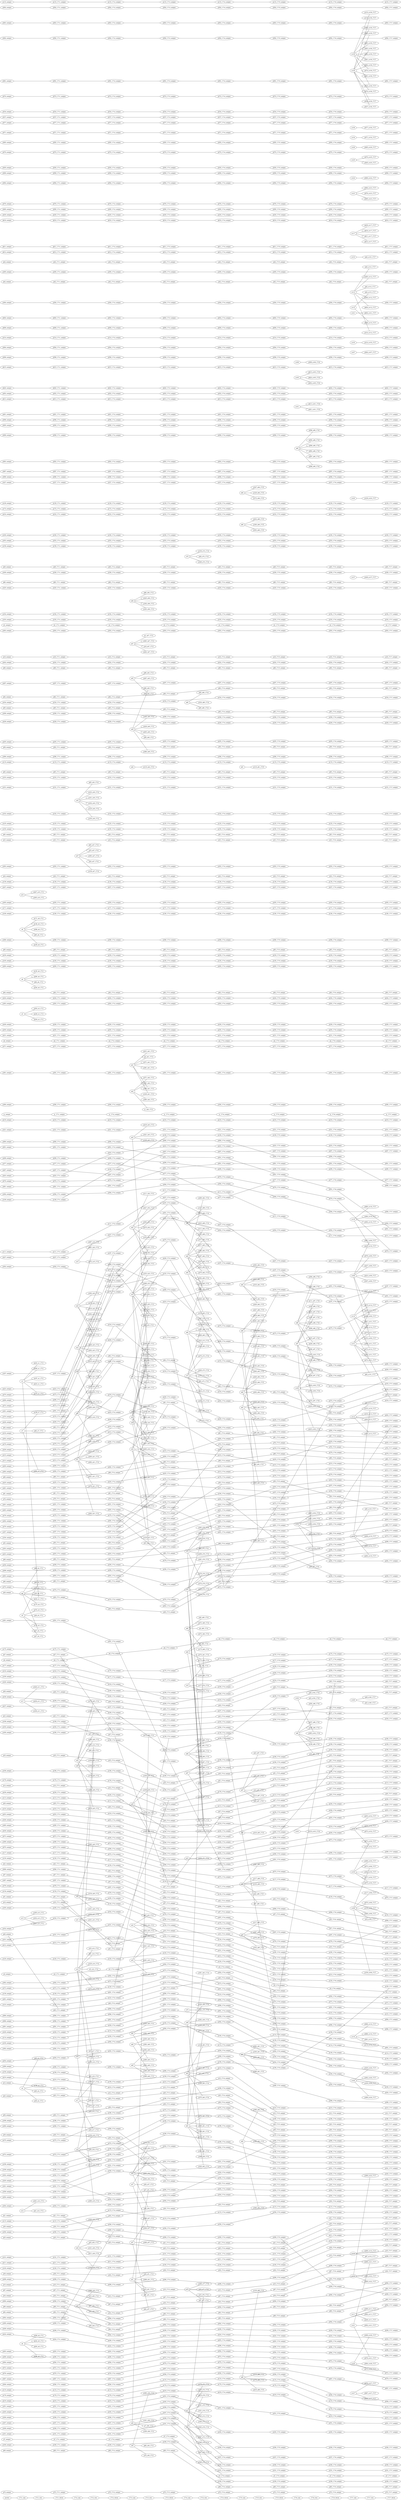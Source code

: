 graph G {
nodesep=0.3;
rankdir=LR;
splines=False;
"1711_three" -- "1712_one"  [edgeType=legend];
"1711_one" -- "1711_two"  [edgeType=legend];
"1711_two" -- "1711_three"  [edgeType=legend];
"1711_one" [test=oh];
"1711_two" [entityType=legend];
"1711_three" [entityType=legend];
"1712_three" -- "1713_one"  [edgeType=legend];
"1712_one" -- "1712_two"  [edgeType=legend];
"1712_two" -- "1712_three"  [edgeType=legend];
"1712_one" [test=oh];
"1712_two" [entityType=legend];
"1712_three" [entityType=legend];
"1713_three" -- "1714_one"  [edgeType=legend];
"1713_one" -- "1713_two"  [edgeType=legend];
"1713_two" -- "1713_three"  [edgeType=legend];
"1713_one" [test=oh];
"1713_two" [entityType=legend];
"1713_three" [entityType=legend];
"1714_three" -- "1715_one"  [edgeType=legend];
"1714_one" -- "1714_two"  [edgeType=legend];
"1714_two" -- "1714_three"  [edgeType=legend];
"1714_one" [test=oh];
"1714_two" [entityType=legend];
"1714_three" [entityType=legend];
"1715_three" -- "1716_one"  [edgeType=legend];
"1715_one" -- "1715_two"  [edgeType=legend];
"1715_two" -- "1715_three"  [edgeType=legend];
"1715_one" [test=oh];
"1715_two" [entityType=legend];
"1715_three" [entityType=legend];
"1716_three" -- "1717_one"  [edgeType=legend];
"1716_one" -- "1716_two"  [edgeType=legend];
"1716_two" -- "1716_three"  [edgeType=legend];
"1716_one" [test=oh];
"1716_two" [entityType=legend];
"1716_three" [entityType=legend];
"1717_one" -- "1717_two"  [edgeType=legend];
"1717_two" -- "1717_three"  [edgeType=legend];
"1717_one" [test=oh];
"1717_two" [entityType=legend];
"1717_three" [entityType=legend];
anchor [entityType=person_unique];
anchor -- "1711_one"  [edgeType=person_time, weight=10];
p243_unique [entityType=person_unique];
p243_1711_unique [entityType=person_unique, test=20];
p243_unique -- p243_1711_unique  [edgeType=person_time, weight=10];
p243_1712_unique [entityType=person_unique, test=20];
p243_1711_unique -- p243_1712_unique  [edgeType=person_time, weight=10];
p243_1713_unique [entityType=person_unique, test=20];
p243_1712_unique -- p243_1713_unique  [edgeType=person_time, weight=10];
p243_1714_unique [entityType=person_unique, test=20];
p243_1713_unique -- p243_1714_unique  [edgeType=person_time, weight=10];
p243_1715_unique [entityType=person_unique, test=20];
p243_1714_unique -- p243_1715_unique  [edgeType=person_time, weight=10];
p243_1716_unique [entityType=person_unique, test=20];
p243_1715_unique -- p243_1716_unique  [edgeType=person_time, weight=10];
p243_1717_unique [entityType=person_unique, test=20];
p243_1716_unique -- p243_1717_unique  [edgeType=person_time, weight=10];
p384_unique [entityType=person_unique];
p384_1711_unique [entityType=person_unique, test=20];
p384_unique -- p384_1711_unique  [edgeType=person_time, weight=10];
p384_1712_unique [entityType=person_unique, test=20];
p384_1711_unique -- p384_1712_unique  [edgeType=person_time, weight=10];
p384_1713_unique [entityType=person_unique, test=20];
p384_1712_unique -- p384_1713_unique  [edgeType=person_time, weight=10];
p384_1714_unique [entityType=person_unique, test=20];
p384_1713_unique -- p384_1714_unique  [edgeType=person_time, weight=10];
p384_1715_unique [entityType=person_unique, test=20];
p384_1714_unique -- p384_1715_unique  [edgeType=person_time, weight=10];
p384_1716_unique [entityType=person_unique, test=20];
p384_1715_unique -- p384_1716_unique  [edgeType=person_time, weight=10];
p384_1717_unique [entityType=person_unique, test=20];
p384_1716_unique -- p384_1717_unique  [edgeType=person_time, weight=10];
p187_unique [entityType=person_unique];
p187_1711_unique [entityType=person_unique, test=20];
p187_unique -- p187_1711_unique  [edgeType=person_time, weight=10];
p187_1712_unique [entityType=person_unique, test=20];
p187_1711_unique -- p187_1712_unique  [edgeType=person_time, weight=10];
p187_1713_unique [entityType=person_unique, test=20];
p187_1712_unique -- p187_1713_unique  [edgeType=person_time, weight=10];
p187_1714_unique [entityType=person_unique, test=20];
p187_1713_unique -- p187_1714_unique  [edgeType=person_time, weight=10];
p187_1715_unique [entityType=person_unique, test=20];
p187_1714_unique -- p187_1715_unique  [edgeType=person_time, weight=10];
p187_1716_unique [entityType=person_unique, test=20];
p187_1715_unique -- p187_1716_unique  [edgeType=person_time, weight=10];
p187_1717_unique [entityType=person_unique, test=20];
p187_1716_unique -- p187_1717_unique  [edgeType=person_time, weight=10];
p223_unique [entityType=person_unique];
p223_1711_unique [entityType=person_unique, test=20];
p223_unique -- p223_1711_unique  [edgeType=person_time, weight=10];
p223_1712_unique [entityType=person_unique, test=20];
p223_1711_unique -- p223_1712_unique  [edgeType=person_time, weight=10];
p223_1713_unique [entityType=person_unique, test=20];
p223_1712_unique -- p223_1713_unique  [edgeType=person_time, weight=10];
p223_1714_unique [entityType=person_unique, test=20];
p223_1713_unique -- p223_1714_unique  [edgeType=person_time, weight=10];
p223_1715_unique [entityType=person_unique, test=20];
p223_1714_unique -- p223_1715_unique  [edgeType=person_time, weight=10];
p223_1716_unique [entityType=person_unique, test=20];
p223_1715_unique -- p223_1716_unique  [edgeType=person_time, weight=10];
p223_1717_unique [entityType=person_unique, test=20];
p223_1716_unique -- p223_1717_unique  [edgeType=person_time, weight=10];
p224_unique [entityType=person_unique];
p224_1711_unique [entityType=person_unique, test=20];
p224_unique -- p224_1711_unique  [edgeType=person_time, weight=10];
p224_1712_unique [entityType=person_unique, test=20];
p224_1711_unique -- p224_1712_unique  [edgeType=person_time, weight=10];
p224_1713_unique [entityType=person_unique, test=20];
p224_1712_unique -- p224_1713_unique  [edgeType=person_time, weight=10];
p224_1714_unique [entityType=person_unique, test=20];
p224_1713_unique -- p224_1714_unique  [edgeType=person_time, weight=10];
p224_1715_unique [entityType=person_unique, test=20];
p224_1714_unique -- p224_1715_unique  [edgeType=person_time, weight=10];
p224_1716_unique [entityType=person_unique, test=20];
p224_1715_unique -- p224_1716_unique  [edgeType=person_time, weight=10];
p224_1717_unique [entityType=person_unique, test=20];
p224_1716_unique -- p224_1717_unique  [edgeType=person_time, weight=10];
p275_unique [entityType=person_unique];
p275_1711_unique [entityType=person_unique, test=20];
p275_unique -- p275_1711_unique  [edgeType=person_time, weight=10];
p275_1712_unique [entityType=person_unique, test=20];
p275_1711_unique -- p275_1712_unique  [edgeType=person_time, weight=10];
p275_1713_unique [entityType=person_unique, test=20];
p275_1712_unique -- p275_1713_unique  [edgeType=person_time, weight=10];
p275_1714_unique [entityType=person_unique, test=20];
p275_1713_unique -- p275_1714_unique  [edgeType=person_time, weight=10];
p275_1715_unique [entityType=person_unique, test=20];
p275_1714_unique -- p275_1715_unique  [edgeType=person_time, weight=10];
p275_1716_unique [entityType=person_unique, test=20];
p275_1715_unique -- p275_1716_unique  [edgeType=person_time, weight=10];
p275_1717_unique [entityType=person_unique, test=20];
p275_1716_unique -- p275_1717_unique  [edgeType=person_time, weight=10];
p20_unique [entityType=person_unique];
p20_1711_unique [entityType=person_unique, test=20];
p20_unique -- p20_1711_unique  [edgeType=person_time, weight=10];
p20_1712_unique [entityType=person_unique, test=20];
p20_1711_unique -- p20_1712_unique  [edgeType=person_time, weight=10];
p20_1713_unique [entityType=person_unique, test=20];
p20_1712_unique -- p20_1713_unique  [edgeType=person_time, weight=10];
p20_1714_unique [entityType=person_unique, test=20];
p20_1713_unique -- p20_1714_unique  [edgeType=person_time, weight=10];
p20_1715_unique [entityType=person_unique, test=20];
p20_1714_unique -- p20_1715_unique  [edgeType=person_time, weight=10];
p20_1716_unique [entityType=person_unique, test=20];
p20_1715_unique -- p20_1716_unique  [edgeType=person_time, weight=10];
p20_1717_unique [entityType=person_unique, test=20];
p20_1716_unique -- p20_1717_unique  [edgeType=person_time, weight=10];
p39_unique [entityType=person_unique];
p39_1711_unique [entityType=person_unique, test=20];
p39_unique -- p39_1711_unique  [edgeType=person_time, weight=10];
p39_1712_unique [entityType=person_unique, test=20];
p39_1711_unique -- p39_1712_unique  [edgeType=person_time, weight=10];
p39_1713_unique [entityType=person_unique, test=20];
p39_1712_unique -- p39_1713_unique  [edgeType=person_time, weight=10];
p39_1714_unique [entityType=person_unique, test=20];
p39_1713_unique -- p39_1714_unique  [edgeType=person_time, weight=10];
p39_1715_unique [entityType=person_unique, test=20];
p39_1714_unique -- p39_1715_unique  [edgeType=person_time, weight=10];
p39_1716_unique [entityType=person_unique, test=20];
p39_1715_unique -- p39_1716_unique  [edgeType=person_time, weight=10];
p39_1717_unique [entityType=person_unique, test=20];
p39_1716_unique -- p39_1717_unique  [edgeType=person_time, weight=10];
p40_unique [entityType=person_unique];
p40_1711_unique [entityType=person_unique, test=20];
p40_unique -- p40_1711_unique  [edgeType=person_time, weight=10];
p40_1712_unique [entityType=person_unique, test=20];
p40_1711_unique -- p40_1712_unique  [edgeType=person_time, weight=10];
p40_1713_unique [entityType=person_unique, test=20];
p40_1712_unique -- p40_1713_unique  [edgeType=person_time, weight=10];
p40_1714_unique [entityType=person_unique, test=20];
p40_1713_unique -- p40_1714_unique  [edgeType=person_time, weight=10];
p40_1715_unique [entityType=person_unique, test=20];
p40_1714_unique -- p40_1715_unique  [edgeType=person_time, weight=10];
p40_1716_unique [entityType=person_unique, test=20];
p40_1715_unique -- p40_1716_unique  [edgeType=person_time, weight=10];
p40_1717_unique [entityType=person_unique, test=20];
p40_1716_unique -- p40_1717_unique  [edgeType=person_time, weight=10];
p159_unique [entityType=person_unique];
p159_1711_unique [entityType=person_unique, test=20];
p159_unique -- p159_1711_unique  [edgeType=person_time, weight=10];
p159_1712_unique [entityType=person_unique, test=20];
p159_1711_unique -- p159_1712_unique  [edgeType=person_time, weight=10];
p159_1713_unique [entityType=person_unique, test=20];
p159_1712_unique -- p159_1713_unique  [edgeType=person_time, weight=10];
p159_1714_unique [entityType=person_unique, test=20];
p159_1713_unique -- p159_1714_unique  [edgeType=person_time, weight=10];
p159_1715_unique [entityType=person_unique, test=20];
p159_1714_unique -- p159_1715_unique  [edgeType=person_time, weight=10];
p159_1716_unique [entityType=person_unique, test=20];
p159_1715_unique -- p159_1716_unique  [edgeType=person_time, weight=10];
p159_1717_unique [entityType=person_unique, test=20];
p159_1716_unique -- p159_1717_unique  [edgeType=person_time, weight=10];
p249_unique [entityType=person_unique];
p249_1711_unique [entityType=person_unique, test=20];
p249_unique -- p249_1711_unique  [edgeType=person_time, weight=10];
p249_1712_unique [entityType=person_unique, test=20];
p249_1711_unique -- p249_1712_unique  [edgeType=person_time, weight=10];
p249_1713_unique [entityType=person_unique, test=20];
p249_1712_unique -- p249_1713_unique  [edgeType=person_time, weight=10];
p249_1714_unique [entityType=person_unique, test=20];
p249_1713_unique -- p249_1714_unique  [edgeType=person_time, weight=10];
p249_1715_unique [entityType=person_unique, test=20];
p249_1714_unique -- p249_1715_unique  [edgeType=person_time, weight=10];
p249_1716_unique [entityType=person_unique, test=20];
p249_1715_unique -- p249_1716_unique  [edgeType=person_time, weight=10];
p249_1717_unique [entityType=person_unique, test=20];
p249_1716_unique -- p249_1717_unique  [edgeType=person_time, weight=10];
p383_unique [entityType=person_unique];
p383_1711_unique [entityType=person_unique, test=20];
p383_unique -- p383_1711_unique  [edgeType=person_time, weight=10];
p383_1712_unique [entityType=person_unique, test=20];
p383_1711_unique -- p383_1712_unique  [edgeType=person_time, weight=10];
p383_1713_unique [entityType=person_unique, test=20];
p383_1712_unique -- p383_1713_unique  [edgeType=person_time, weight=10];
p383_1714_unique [entityType=person_unique, test=20];
p383_1713_unique -- p383_1714_unique  [edgeType=person_time, weight=10];
p383_1715_unique [entityType=person_unique, test=20];
p383_1714_unique -- p383_1715_unique  [edgeType=person_time, weight=10];
p383_1716_unique [entityType=person_unique, test=20];
p383_1715_unique -- p383_1716_unique  [edgeType=person_time, weight=10];
p383_1717_unique [entityType=person_unique, test=20];
p383_1716_unique -- p383_1717_unique  [edgeType=person_time, weight=10];
p250_unique [entityType=person_unique];
p250_1711_unique [entityType=person_unique, test=20];
p250_unique -- p250_1711_unique  [edgeType=person_time, weight=10];
p250_1712_unique [entityType=person_unique, test=20];
p250_1711_unique -- p250_1712_unique  [edgeType=person_time, weight=10];
p250_1713_unique [entityType=person_unique, test=20];
p250_1712_unique -- p250_1713_unique  [edgeType=person_time, weight=10];
p250_1714_unique [entityType=person_unique, test=20];
p250_1713_unique -- p250_1714_unique  [edgeType=person_time, weight=10];
p250_1715_unique [entityType=person_unique, test=20];
p250_1714_unique -- p250_1715_unique  [edgeType=person_time, weight=10];
p250_1716_unique [entityType=person_unique, test=20];
p250_1715_unique -- p250_1716_unique  [edgeType=person_time, weight=10];
p250_1717_unique [entityType=person_unique, test=20];
p250_1716_unique -- p250_1717_unique  [edgeType=person_time, weight=10];
p27_unique [entityType=person_unique];
p27_1711_unique [entityType=person_unique, test=20];
p27_unique -- p27_1711_unique  [edgeType=person_time, weight=10];
p27_1712_unique [entityType=person_unique, test=20];
p27_1711_unique -- p27_1712_unique  [edgeType=person_time, weight=10];
p27_1713_unique [entityType=person_unique, test=20];
p27_1712_unique -- p27_1713_unique  [edgeType=person_time, weight=10];
p27_1714_unique [entityType=person_unique, test=20];
p27_1713_unique -- p27_1714_unique  [edgeType=person_time, weight=10];
p27_1715_unique [entityType=person_unique, test=20];
p27_1714_unique -- p27_1715_unique  [edgeType=person_time, weight=10];
p27_1716_unique [entityType=person_unique, test=20];
p27_1715_unique -- p27_1716_unique  [edgeType=person_time, weight=10];
p27_1717_unique [entityType=person_unique, test=20];
p27_1716_unique -- p27_1717_unique  [edgeType=person_time, weight=10];
p175_unique [entityType=person_unique];
p175_1711_unique [entityType=person_unique, test=20];
p175_unique -- p175_1711_unique  [edgeType=person_time, weight=10];
p175_1712_unique [entityType=person_unique, test=20];
p175_1711_unique -- p175_1712_unique  [edgeType=person_time, weight=10];
p175_1713_unique [entityType=person_unique, test=20];
p175_1712_unique -- p175_1713_unique  [edgeType=person_time, weight=10];
p175_1714_unique [entityType=person_unique, test=20];
p175_1713_unique -- p175_1714_unique  [edgeType=person_time, weight=10];
p175_1715_unique [entityType=person_unique, test=20];
p175_1714_unique -- p175_1715_unique  [edgeType=person_time, weight=10];
p175_1716_unique [entityType=person_unique, test=20];
p175_1715_unique -- p175_1716_unique  [edgeType=person_time, weight=10];
p175_1717_unique [entityType=person_unique, test=20];
p175_1716_unique -- p175_1717_unique  [edgeType=person_time, weight=10];
p26_unique [entityType=person_unique];
p26_1711_unique [entityType=person_unique, test=20];
p26_unique -- p26_1711_unique  [edgeType=person_time, weight=10];
p26_1712_unique [entityType=person_unique, test=20];
p26_1711_unique -- p26_1712_unique  [edgeType=person_time, weight=10];
p26_1713_unique [entityType=person_unique, test=20];
p26_1712_unique -- p26_1713_unique  [edgeType=person_time, weight=10];
p26_1714_unique [entityType=person_unique, test=20];
p26_1713_unique -- p26_1714_unique  [edgeType=person_time, weight=10];
p26_1715_unique [entityType=person_unique, test=20];
p26_1714_unique -- p26_1715_unique  [edgeType=person_time, weight=10];
p26_1716_unique [entityType=person_unique, test=20];
p26_1715_unique -- p26_1716_unique  [edgeType=person_time, weight=10];
p26_1717_unique [entityType=person_unique, test=20];
p26_1716_unique -- p26_1717_unique  [edgeType=person_time, weight=10];
p80_unique [entityType=person_unique];
p80_1711_unique [entityType=person_unique, test=20];
p80_unique -- p80_1711_unique  [edgeType=person_time, weight=10];
p80_1712_unique [entityType=person_unique, test=20];
p80_1711_unique -- p80_1712_unique  [edgeType=person_time, weight=10];
p80_1713_unique [entityType=person_unique, test=20];
p80_1712_unique -- p80_1713_unique  [edgeType=person_time, weight=10];
p80_1714_unique [entityType=person_unique, test=20];
p80_1713_unique -- p80_1714_unique  [edgeType=person_time, weight=10];
p80_1715_unique [entityType=person_unique, test=20];
p80_1714_unique -- p80_1715_unique  [edgeType=person_time, weight=10];
p80_1716_unique [entityType=person_unique, test=20];
p80_1715_unique -- p80_1716_unique  [edgeType=person_time, weight=10];
p80_1717_unique [entityType=person_unique, test=20];
p80_1716_unique -- p80_1717_unique  [edgeType=person_time, weight=10];
p374_unique [entityType=person_unique];
p374_1711_unique [entityType=person_unique, test=20];
p374_unique -- p374_1711_unique  [edgeType=person_time, weight=10];
p374_1712_unique [entityType=person_unique, test=20];
p374_1711_unique -- p374_1712_unique  [edgeType=person_time, weight=10];
p374_1713_unique [entityType=person_unique, test=20];
p374_1712_unique -- p374_1713_unique  [edgeType=person_time, weight=10];
p374_1714_unique [entityType=person_unique, test=20];
p374_1713_unique -- p374_1714_unique  [edgeType=person_time, weight=10];
p374_1715_unique [entityType=person_unique, test=20];
p374_1714_unique -- p374_1715_unique  [edgeType=person_time, weight=10];
p374_1716_unique [entityType=person_unique, test=20];
p374_1715_unique -- p374_1716_unique  [edgeType=person_time, weight=10];
p374_1717_unique [entityType=person_unique, test=20];
p374_1716_unique -- p374_1717_unique  [edgeType=person_time, weight=10];
p145_unique [entityType=person_unique];
p145_1711_unique [entityType=person_unique, test=20];
p145_unique -- p145_1711_unique  [edgeType=person_time, weight=10];
p145_1712_unique [entityType=person_unique, test=20];
p145_1711_unique -- p145_1712_unique  [edgeType=person_time, weight=10];
p145_1713_unique [entityType=person_unique, test=20];
p145_1712_unique -- p145_1713_unique  [edgeType=person_time, weight=10];
p145_1714_unique [entityType=person_unique, test=20];
p145_1713_unique -- p145_1714_unique  [edgeType=person_time, weight=10];
p145_1715_unique [entityType=person_unique, test=20];
p145_1714_unique -- p145_1715_unique  [edgeType=person_time, weight=10];
p145_1716_unique [entityType=person_unique, test=20];
p145_1715_unique -- p145_1716_unique  [edgeType=person_time, weight=10];
p145_1717_unique [entityType=person_unique, test=20];
p145_1716_unique -- p145_1717_unique  [edgeType=person_time, weight=10];
p260_unique [entityType=person_unique];
p260_1711_unique [entityType=person_unique, test=20];
p260_unique -- p260_1711_unique  [edgeType=person_time, weight=10];
p260_1712_unique [entityType=person_unique, test=20];
p260_1711_unique -- p260_1712_unique  [edgeType=person_time, weight=10];
p260_1713_unique [entityType=person_unique, test=20];
p260_1712_unique -- p260_1713_unique  [edgeType=person_time, weight=10];
p260_1714_unique [entityType=person_unique, test=20];
p260_1713_unique -- p260_1714_unique  [edgeType=person_time, weight=10];
p260_1715_unique [entityType=person_unique, test=20];
p260_1714_unique -- p260_1715_unique  [edgeType=person_time, weight=10];
p260_1716_unique [entityType=person_unique, test=20];
p260_1715_unique -- p260_1716_unique  [edgeType=person_time, weight=10];
p260_1717_unique [entityType=person_unique, test=20];
p260_1716_unique -- p260_1717_unique  [edgeType=person_time, weight=10];
p64_unique [entityType=person_unique];
p64_1711_unique [entityType=person_unique, test=20];
p64_unique -- p64_1711_unique  [edgeType=person_time, weight=10];
p64_1712_unique [entityType=person_unique, test=20];
p64_1711_unique -- p64_1712_unique  [edgeType=person_time, weight=10];
p64_1713_unique [entityType=person_unique, test=20];
p64_1712_unique -- p64_1713_unique  [edgeType=person_time, weight=10];
p64_1714_unique [entityType=person_unique, test=20];
p64_1713_unique -- p64_1714_unique  [edgeType=person_time, weight=10];
p64_1715_unique [entityType=person_unique, test=20];
p64_1714_unique -- p64_1715_unique  [edgeType=person_time, weight=10];
p64_1716_unique [entityType=person_unique, test=20];
p64_1715_unique -- p64_1716_unique  [edgeType=person_time, weight=10];
p64_1717_unique [entityType=person_unique, test=20];
p64_1716_unique -- p64_1717_unique  [edgeType=person_time, weight=10];
p244_unique [entityType=person_unique];
p244_1711_unique [entityType=person_unique, test=20];
p244_unique -- p244_1711_unique  [edgeType=person_time, weight=10];
p244_1712_unique [entityType=person_unique, test=20];
p244_1711_unique -- p244_1712_unique  [edgeType=person_time, weight=10];
p244_1713_unique [entityType=person_unique, test=20];
p244_1712_unique -- p244_1713_unique  [edgeType=person_time, weight=10];
p244_1714_unique [entityType=person_unique, test=20];
p244_1713_unique -- p244_1714_unique  [edgeType=person_time, weight=10];
p244_1715_unique [entityType=person_unique, test=20];
p244_1714_unique -- p244_1715_unique  [edgeType=person_time, weight=10];
p244_1716_unique [entityType=person_unique, test=20];
p244_1715_unique -- p244_1716_unique  [edgeType=person_time, weight=10];
p244_1717_unique [entityType=person_unique, test=20];
p244_1716_unique -- p244_1717_unique  [edgeType=person_time, weight=10];
p62_unique [entityType=person_unique];
p62_1711_unique [entityType=person_unique, test=20];
p62_unique -- p62_1711_unique  [edgeType=person_time, weight=10];
p62_1712_unique [entityType=person_unique, test=20];
p62_1711_unique -- p62_1712_unique  [edgeType=person_time, weight=10];
p62_1713_unique [entityType=person_unique, test=20];
p62_1712_unique -- p62_1713_unique  [edgeType=person_time, weight=10];
p62_1714_unique [entityType=person_unique, test=20];
p62_1713_unique -- p62_1714_unique  [edgeType=person_time, weight=10];
p62_1715_unique [entityType=person_unique, test=20];
p62_1714_unique -- p62_1715_unique  [edgeType=person_time, weight=10];
p62_1716_unique [entityType=person_unique, test=20];
p62_1715_unique -- p62_1716_unique  [edgeType=person_time, weight=10];
p62_1717_unique [entityType=person_unique, test=20];
p62_1716_unique -- p62_1717_unique  [edgeType=person_time, weight=10];
p149_unique [entityType=person_unique];
p149_1711_unique [entityType=person_unique, test=20];
p149_unique -- p149_1711_unique  [edgeType=person_time, weight=10];
p149_1712_unique [entityType=person_unique, test=20];
p149_1711_unique -- p149_1712_unique  [edgeType=person_time, weight=10];
p149_1713_unique [entityType=person_unique, test=20];
p149_1712_unique -- p149_1713_unique  [edgeType=person_time, weight=10];
p149_1714_unique [entityType=person_unique, test=20];
p149_1713_unique -- p149_1714_unique  [edgeType=person_time, weight=10];
p149_1715_unique [entityType=person_unique, test=20];
p149_1714_unique -- p149_1715_unique  [edgeType=person_time, weight=10];
p149_1716_unique [entityType=person_unique, test=20];
p149_1715_unique -- p149_1716_unique  [edgeType=person_time, weight=10];
p149_1717_unique [entityType=person_unique, test=20];
p149_1716_unique -- p149_1717_unique  [edgeType=person_time, weight=10];
p361_unique [entityType=person_unique];
p361_1711_unique [entityType=person_unique, test=20];
p361_unique -- p361_1711_unique  [edgeType=person_time, weight=10];
p361_1712_unique [entityType=person_unique, test=20];
p361_1711_unique -- p361_1712_unique  [edgeType=person_time, weight=10];
p361_1713_unique [entityType=person_unique, test=20];
p361_1712_unique -- p361_1713_unique  [edgeType=person_time, weight=10];
p361_1714_unique [entityType=person_unique, test=20];
p361_1713_unique -- p361_1714_unique  [edgeType=person_time, weight=10];
p361_1715_unique [entityType=person_unique, test=20];
p361_1714_unique -- p361_1715_unique  [edgeType=person_time, weight=10];
p361_1716_unique [entityType=person_unique, test=20];
p361_1715_unique -- p361_1716_unique  [edgeType=person_time, weight=10];
p361_1717_unique [entityType=person_unique, test=20];
p361_1716_unique -- p361_1717_unique  [edgeType=person_time, weight=10];
p146_unique [entityType=person_unique];
p146_1711_unique [entityType=person_unique, test=20];
p146_unique -- p146_1711_unique  [edgeType=person_time, weight=10];
p146_1712_unique [entityType=person_unique, test=20];
p146_1711_unique -- p146_1712_unique  [edgeType=person_time, weight=10];
p146_1713_unique [entityType=person_unique, test=20];
p146_1712_unique -- p146_1713_unique  [edgeType=person_time, weight=10];
p146_1714_unique [entityType=person_unique, test=20];
p146_1713_unique -- p146_1714_unique  [edgeType=person_time, weight=10];
p146_1715_unique [entityType=person_unique, test=20];
p146_1714_unique -- p146_1715_unique  [edgeType=person_time, weight=10];
p146_1716_unique [entityType=person_unique, test=20];
p146_1715_unique -- p146_1716_unique  [edgeType=person_time, weight=10];
p146_1717_unique [entityType=person_unique, test=20];
p146_1716_unique -- p146_1717_unique  [edgeType=person_time, weight=10];
p171_unique [entityType=person_unique];
p171_1711_unique [entityType=person_unique, test=20];
p171_unique -- p171_1711_unique  [edgeType=person_time, weight=10];
p171_1712_unique [entityType=person_unique, test=20];
p171_1711_unique -- p171_1712_unique  [edgeType=person_time, weight=10];
p171_1713_unique [entityType=person_unique, test=20];
p171_1712_unique -- p171_1713_unique  [edgeType=person_time, weight=10];
p171_1714_unique [entityType=person_unique, test=20];
p171_1713_unique -- p171_1714_unique  [edgeType=person_time, weight=10];
p171_1715_unique [entityType=person_unique, test=20];
p171_1714_unique -- p171_1715_unique  [edgeType=person_time, weight=10];
p171_1716_unique [entityType=person_unique, test=20];
p171_1715_unique -- p171_1716_unique  [edgeType=person_time, weight=10];
p171_1717_unique [entityType=person_unique, test=20];
p171_1716_unique -- p171_1717_unique  [edgeType=person_time, weight=10];
p85_unique [entityType=person_unique];
p85_1711_unique [entityType=person_unique, test=20];
p85_unique -- p85_1711_unique  [edgeType=person_time, weight=10];
p85_1712_unique [entityType=person_unique, test=20];
p85_1711_unique -- p85_1712_unique  [edgeType=person_time, weight=10];
p85_1713_unique [entityType=person_unique, test=20];
p85_1712_unique -- p85_1713_unique  [edgeType=person_time, weight=10];
p85_1714_unique [entityType=person_unique, test=20];
p85_1713_unique -- p85_1714_unique  [edgeType=person_time, weight=10];
p85_1715_unique [entityType=person_unique, test=20];
p85_1714_unique -- p85_1715_unique  [edgeType=person_time, weight=10];
p85_1716_unique [entityType=person_unique, test=20];
p85_1715_unique -- p85_1716_unique  [edgeType=person_time, weight=10];
p85_1717_unique [entityType=person_unique, test=20];
p85_1716_unique -- p85_1717_unique  [edgeType=person_time, weight=10];
p239_unique [entityType=person_unique];
p239_1711_unique [entityType=person_unique, test=20];
p239_unique -- p239_1711_unique  [edgeType=person_time, weight=10];
p239_1712_unique [entityType=person_unique, test=20];
p239_1711_unique -- p239_1712_unique  [edgeType=person_time, weight=10];
p239_1713_unique [entityType=person_unique, test=20];
p239_1712_unique -- p239_1713_unique  [edgeType=person_time, weight=10];
p239_1714_unique [entityType=person_unique, test=20];
p239_1713_unique -- p239_1714_unique  [edgeType=person_time, weight=10];
p239_1715_unique [entityType=person_unique, test=20];
p239_1714_unique -- p239_1715_unique  [edgeType=person_time, weight=10];
p239_1716_unique [entityType=person_unique, test=20];
p239_1715_unique -- p239_1716_unique  [edgeType=person_time, weight=10];
p239_1717_unique [entityType=person_unique, test=20];
p239_1716_unique -- p239_1717_unique  [edgeType=person_time, weight=10];
p368_unique [entityType=person_unique];
p368_1711_unique [entityType=person_unique, test=20];
p368_unique -- p368_1711_unique  [edgeType=person_time, weight=10];
p368_1712_unique [entityType=person_unique, test=20];
p368_1711_unique -- p368_1712_unique  [edgeType=person_time, weight=10];
p368_1713_unique [entityType=person_unique, test=20];
p368_1712_unique -- p368_1713_unique  [edgeType=person_time, weight=10];
p368_1714_unique [entityType=person_unique, test=20];
p368_1713_unique -- p368_1714_unique  [edgeType=person_time, weight=10];
p368_1715_unique [entityType=person_unique, test=20];
p368_1714_unique -- p368_1715_unique  [edgeType=person_time, weight=10];
p368_1716_unique [entityType=person_unique, test=20];
p368_1715_unique -- p368_1716_unique  [edgeType=person_time, weight=10];
p368_1717_unique [entityType=person_unique, test=20];
p368_1716_unique -- p368_1717_unique  [edgeType=person_time, weight=10];
p293_unique [entityType=person_unique];
p293_1711_unique [entityType=person_unique, test=20];
p293_unique -- p293_1711_unique  [edgeType=person_time, weight=10];
p293_1712_unique [entityType=person_unique, test=20];
p293_1711_unique -- p293_1712_unique  [edgeType=person_time, weight=10];
p293_1713_unique [entityType=person_unique, test=20];
p293_1712_unique -- p293_1713_unique  [edgeType=person_time, weight=10];
p293_1714_unique [entityType=person_unique, test=20];
p293_1713_unique -- p293_1714_unique  [edgeType=person_time, weight=10];
p293_1715_unique [entityType=person_unique, test=20];
p293_1714_unique -- p293_1715_unique  [edgeType=person_time, weight=10];
p293_1716_unique [entityType=person_unique, test=20];
p293_1715_unique -- p293_1716_unique  [edgeType=person_time, weight=10];
p293_1717_unique [entityType=person_unique, test=20];
p293_1716_unique -- p293_1717_unique  [edgeType=person_time, weight=10];
p369_unique [entityType=person_unique];
p369_1711_unique [entityType=person_unique, test=20];
p369_unique -- p369_1711_unique  [edgeType=person_time, weight=10];
p369_1712_unique [entityType=person_unique, test=20];
p369_1711_unique -- p369_1712_unique  [edgeType=person_time, weight=10];
p369_1713_unique [entityType=person_unique, test=20];
p369_1712_unique -- p369_1713_unique  [edgeType=person_time, weight=10];
p369_1714_unique [entityType=person_unique, test=20];
p369_1713_unique -- p369_1714_unique  [edgeType=person_time, weight=10];
p369_1715_unique [entityType=person_unique, test=20];
p369_1714_unique -- p369_1715_unique  [edgeType=person_time, weight=10];
p369_1716_unique [entityType=person_unique, test=20];
p369_1715_unique -- p369_1716_unique  [edgeType=person_time, weight=10];
p369_1717_unique [entityType=person_unique, test=20];
p369_1716_unique -- p369_1717_unique  [edgeType=person_time, weight=10];
p296_unique [entityType=person_unique];
p296_1711_unique [entityType=person_unique, test=20];
p296_unique -- p296_1711_unique  [edgeType=person_time, weight=10];
p296_1712_unique [entityType=person_unique, test=20];
p296_1711_unique -- p296_1712_unique  [edgeType=person_time, weight=10];
p296_1713_unique [entityType=person_unique, test=20];
p296_1712_unique -- p296_1713_unique  [edgeType=person_time, weight=10];
p296_1714_unique [entityType=person_unique, test=20];
p296_1713_unique -- p296_1714_unique  [edgeType=person_time, weight=10];
p296_1715_unique [entityType=person_unique, test=20];
p296_1714_unique -- p296_1715_unique  [edgeType=person_time, weight=10];
p296_1716_unique [entityType=person_unique, test=20];
p296_1715_unique -- p296_1716_unique  [edgeType=person_time, weight=10];
p296_1717_unique [entityType=person_unique, test=20];
p296_1716_unique -- p296_1717_unique  [edgeType=person_time, weight=10];
p247_unique [entityType=person_unique];
p247_1711_unique [entityType=person_unique, test=20];
p247_unique -- p247_1711_unique  [edgeType=person_time, weight=10];
p247_1712_unique [entityType=person_unique, test=20];
p247_1711_unique -- p247_1712_unique  [edgeType=person_time, weight=10];
p247_1713_unique [entityType=person_unique, test=20];
p247_1712_unique -- p247_1713_unique  [edgeType=person_time, weight=10];
p247_1714_unique [entityType=person_unique, test=20];
p247_1713_unique -- p247_1714_unique  [edgeType=person_time, weight=10];
p247_1715_unique [entityType=person_unique, test=20];
p247_1714_unique -- p247_1715_unique  [edgeType=person_time, weight=10];
p247_1716_unique [entityType=person_unique, test=20];
p247_1715_unique -- p247_1716_unique  [edgeType=person_time, weight=10];
p247_1717_unique [entityType=person_unique, test=20];
p247_1716_unique -- p247_1717_unique  [edgeType=person_time, weight=10];
p305_unique [entityType=person_unique];
p305_1711_unique [entityType=person_unique, test=20];
p305_unique -- p305_1711_unique  [edgeType=person_time, weight=10];
p305_1712_unique [entityType=person_unique, test=20];
p305_1711_unique -- p305_1712_unique  [edgeType=person_time, weight=10];
p305_1713_unique [entityType=person_unique, test=20];
p305_1712_unique -- p305_1713_unique  [edgeType=person_time, weight=10];
p305_1714_unique [entityType=person_unique, test=20];
p305_1713_unique -- p305_1714_unique  [edgeType=person_time, weight=10];
p305_1715_unique [entityType=person_unique, test=20];
p305_1714_unique -- p305_1715_unique  [edgeType=person_time, weight=10];
p305_1716_unique [entityType=person_unique, test=20];
p305_1715_unique -- p305_1716_unique  [edgeType=person_time, weight=10];
p305_1717_unique [entityType=person_unique, test=20];
p305_1716_unique -- p305_1717_unique  [edgeType=person_time, weight=10];
p328_unique [entityType=person_unique];
p328_1711_unique [entityType=person_unique, test=20];
p328_unique -- p328_1711_unique  [edgeType=person_time, weight=10];
p328_1712_unique [entityType=person_unique, test=20];
p328_1711_unique -- p328_1712_unique  [edgeType=person_time, weight=10];
p328_1713_unique [entityType=person_unique, test=20];
p328_1712_unique -- p328_1713_unique  [edgeType=person_time, weight=10];
p328_1714_unique [entityType=person_unique, test=20];
p328_1713_unique -- p328_1714_unique  [edgeType=person_time, weight=10];
p328_1715_unique [entityType=person_unique, test=20];
p328_1714_unique -- p328_1715_unique  [edgeType=person_time, weight=10];
p328_1716_unique [entityType=person_unique, test=20];
p328_1715_unique -- p328_1716_unique  [edgeType=person_time, weight=10];
p328_1717_unique [entityType=person_unique, test=20];
p328_1716_unique -- p328_1717_unique  [edgeType=person_time, weight=10];
p108_unique [entityType=person_unique];
p108_1711_unique [entityType=person_unique, test=20];
p108_unique -- p108_1711_unique  [edgeType=person_time, weight=10];
p108_1712_unique [entityType=person_unique, test=20];
p108_1711_unique -- p108_1712_unique  [edgeType=person_time, weight=10];
p108_1713_unique [entityType=person_unique, test=20];
p108_1712_unique -- p108_1713_unique  [edgeType=person_time, weight=10];
p108_1714_unique [entityType=person_unique, test=20];
p108_1713_unique -- p108_1714_unique  [edgeType=person_time, weight=10];
p108_1715_unique [entityType=person_unique, test=20];
p108_1714_unique -- p108_1715_unique  [edgeType=person_time, weight=10];
p108_1716_unique [entityType=person_unique, test=20];
p108_1715_unique -- p108_1716_unique  [edgeType=person_time, weight=10];
p108_1717_unique [entityType=person_unique, test=20];
p108_1716_unique -- p108_1717_unique  [edgeType=person_time, weight=10];
p238_unique [entityType=person_unique];
p238_1711_unique [entityType=person_unique, test=20];
p238_unique -- p238_1711_unique  [edgeType=person_time, weight=10];
p238_1712_unique [entityType=person_unique, test=20];
p238_1711_unique -- p238_1712_unique  [edgeType=person_time, weight=10];
p238_1713_unique [entityType=person_unique, test=20];
p238_1712_unique -- p238_1713_unique  [edgeType=person_time, weight=10];
p238_1714_unique [entityType=person_unique, test=20];
p238_1713_unique -- p238_1714_unique  [edgeType=person_time, weight=10];
p238_1715_unique [entityType=person_unique, test=20];
p238_1714_unique -- p238_1715_unique  [edgeType=person_time, weight=10];
p238_1716_unique [entityType=person_unique, test=20];
p238_1715_unique -- p238_1716_unique  [edgeType=person_time, weight=10];
p238_1717_unique [entityType=person_unique, test=20];
p238_1716_unique -- p238_1717_unique  [edgeType=person_time, weight=10];
p21_unique [entityType=person_unique];
p21_1711_unique [entityType=person_unique, test=20];
p21_unique -- p21_1711_unique  [edgeType=person_time, weight=10];
p21_1712_unique [entityType=person_unique, test=20];
p21_1711_unique -- p21_1712_unique  [edgeType=person_time, weight=10];
p21_1713_unique [entityType=person_unique, test=20];
p21_1712_unique -- p21_1713_unique  [edgeType=person_time, weight=10];
p21_1714_unique [entityType=person_unique, test=20];
p21_1713_unique -- p21_1714_unique  [edgeType=person_time, weight=10];
p21_1715_unique [entityType=person_unique, test=20];
p21_1714_unique -- p21_1715_unique  [edgeType=person_time, weight=10];
p21_1716_unique [entityType=person_unique, test=20];
p21_1715_unique -- p21_1716_unique  [edgeType=person_time, weight=10];
p21_1717_unique [entityType=person_unique, test=20];
p21_1716_unique -- p21_1717_unique  [edgeType=person_time, weight=10];
p341_unique [entityType=person_unique];
p341_1711_unique [entityType=person_unique, test=20];
p341_unique -- p341_1711_unique  [edgeType=person_time, weight=10];
p341_1712_unique [entityType=person_unique, test=20];
p341_1711_unique -- p341_1712_unique  [edgeType=person_time, weight=10];
p341_1713_unique [entityType=person_unique, test=20];
p341_1712_unique -- p341_1713_unique  [edgeType=person_time, weight=10];
p341_1714_unique [entityType=person_unique, test=20];
p341_1713_unique -- p341_1714_unique  [edgeType=person_time, weight=10];
p341_1715_unique [entityType=person_unique, test=20];
p341_1714_unique -- p341_1715_unique  [edgeType=person_time, weight=10];
p341_1716_unique [entityType=person_unique, test=20];
p341_1715_unique -- p341_1716_unique  [edgeType=person_time, weight=10];
p341_1717_unique [entityType=person_unique, test=20];
p341_1716_unique -- p341_1717_unique  [edgeType=person_time, weight=10];
p185_unique [entityType=person_unique];
p185_1711_unique [entityType=person_unique, test=20];
p185_unique -- p185_1711_unique  [edgeType=person_time, weight=10];
p185_1712_unique [entityType=person_unique, test=20];
p185_1711_unique -- p185_1712_unique  [edgeType=person_time, weight=10];
p185_1713_unique [entityType=person_unique, test=20];
p185_1712_unique -- p185_1713_unique  [edgeType=person_time, weight=10];
p185_1714_unique [entityType=person_unique, test=20];
p185_1713_unique -- p185_1714_unique  [edgeType=person_time, weight=10];
p185_1715_unique [entityType=person_unique, test=20];
p185_1714_unique -- p185_1715_unique  [edgeType=person_time, weight=10];
p185_1716_unique [entityType=person_unique, test=20];
p185_1715_unique -- p185_1716_unique  [edgeType=person_time, weight=10];
p185_1717_unique [entityType=person_unique, test=20];
p185_1716_unique -- p185_1717_unique  [edgeType=person_time, weight=10];
p332_unique [entityType=person_unique];
p332_1711_unique [entityType=person_unique, test=20];
p332_unique -- p332_1711_unique  [edgeType=person_time, weight=10];
p332_1712_unique [entityType=person_unique, test=20];
p332_1711_unique -- p332_1712_unique  [edgeType=person_time, weight=10];
p332_1713_unique [entityType=person_unique, test=20];
p332_1712_unique -- p332_1713_unique  [edgeType=person_time, weight=10];
p332_1714_unique [entityType=person_unique, test=20];
p332_1713_unique -- p332_1714_unique  [edgeType=person_time, weight=10];
p332_1715_unique [entityType=person_unique, test=20];
p332_1714_unique -- p332_1715_unique  [edgeType=person_time, weight=10];
p332_1716_unique [entityType=person_unique, test=20];
p332_1715_unique -- p332_1716_unique  [edgeType=person_time, weight=10];
p332_1717_unique [entityType=person_unique, test=20];
p332_1716_unique -- p332_1717_unique  [edgeType=person_time, weight=10];
p331_unique [entityType=person_unique];
p331_1711_unique [entityType=person_unique, test=20];
p331_unique -- p331_1711_unique  [edgeType=person_time, weight=10];
p331_1712_unique [entityType=person_unique, test=20];
p331_1711_unique -- p331_1712_unique  [edgeType=person_time, weight=10];
p331_1713_unique [entityType=person_unique, test=20];
p331_1712_unique -- p331_1713_unique  [edgeType=person_time, weight=10];
p331_1714_unique [entityType=person_unique, test=20];
p331_1713_unique -- p331_1714_unique  [edgeType=person_time, weight=10];
p331_1715_unique [entityType=person_unique, test=20];
p331_1714_unique -- p331_1715_unique  [edgeType=person_time, weight=10];
p331_1716_unique [entityType=person_unique, test=20];
p331_1715_unique -- p331_1716_unique  [edgeType=person_time, weight=10];
p331_1717_unique [entityType=person_unique, test=20];
p331_1716_unique -- p331_1717_unique  [edgeType=person_time, weight=10];
p120_unique [entityType=person_unique];
p120_1711_unique [entityType=person_unique, test=20];
p120_unique -- p120_1711_unique  [edgeType=person_time, weight=10];
p120_1712_unique [entityType=person_unique, test=20];
p120_1711_unique -- p120_1712_unique  [edgeType=person_time, weight=10];
p120_1713_unique [entityType=person_unique, test=20];
p120_1712_unique -- p120_1713_unique  [edgeType=person_time, weight=10];
p120_1714_unique [entityType=person_unique, test=20];
p120_1713_unique -- p120_1714_unique  [edgeType=person_time, weight=10];
p120_1715_unique [entityType=person_unique, test=20];
p120_1714_unique -- p120_1715_unique  [edgeType=person_time, weight=10];
p120_1716_unique [entityType=person_unique, test=20];
p120_1715_unique -- p120_1716_unique  [edgeType=person_time, weight=10];
p120_1717_unique [entityType=person_unique, test=20];
p120_1716_unique -- p120_1717_unique  [edgeType=person_time, weight=10];
p362_unique [entityType=person_unique];
p362_1711_unique [entityType=person_unique, test=20];
p362_unique -- p362_1711_unique  [edgeType=person_time, weight=10];
p362_1712_unique [entityType=person_unique, test=20];
p362_1711_unique -- p362_1712_unique  [edgeType=person_time, weight=10];
p362_1713_unique [entityType=person_unique, test=20];
p362_1712_unique -- p362_1713_unique  [edgeType=person_time, weight=10];
p362_1714_unique [entityType=person_unique, test=20];
p362_1713_unique -- p362_1714_unique  [edgeType=person_time, weight=10];
p362_1715_unique [entityType=person_unique, test=20];
p362_1714_unique -- p362_1715_unique  [edgeType=person_time, weight=10];
p362_1716_unique [entityType=person_unique, test=20];
p362_1715_unique -- p362_1716_unique  [edgeType=person_time, weight=10];
p362_1717_unique [entityType=person_unique, test=20];
p362_1716_unique -- p362_1717_unique  [edgeType=person_time, weight=10];
p3_unique [entityType=person_unique];
p3_1711_unique [entityType=person_unique, test=20];
p3_unique -- p3_1711_unique  [edgeType=person_time, weight=10];
p3_1712_unique [entityType=person_unique, test=20];
p3_1711_unique -- p3_1712_unique  [edgeType=person_time, weight=10];
p3_1713_unique [entityType=person_unique, test=20];
p3_1712_unique -- p3_1713_unique  [edgeType=person_time, weight=10];
p3_1714_unique [entityType=person_unique, test=20];
p3_1713_unique -- p3_1714_unique  [edgeType=person_time, weight=10];
p3_1715_unique [entityType=person_unique, test=20];
p3_1714_unique -- p3_1715_unique  [edgeType=person_time, weight=10];
p3_1716_unique [entityType=person_unique, test=20];
p3_1715_unique -- p3_1716_unique  [edgeType=person_time, weight=10];
p3_1717_unique [entityType=person_unique, test=20];
p3_1716_unique -- p3_1717_unique  [edgeType=person_time, weight=10];
p16_unique [entityType=person_unique];
p16_1711_unique [entityType=person_unique, test=20];
p16_unique -- p16_1711_unique  [edgeType=person_time, weight=10];
p16_1712_unique [entityType=person_unique, test=20];
p16_1711_unique -- p16_1712_unique  [edgeType=person_time, weight=10];
p16_1713_unique [entityType=person_unique, test=20];
p16_1712_unique -- p16_1713_unique  [edgeType=person_time, weight=10];
p16_1714_unique [entityType=person_unique, test=20];
p16_1713_unique -- p16_1714_unique  [edgeType=person_time, weight=10];
p16_1715_unique [entityType=person_unique, test=20];
p16_1714_unique -- p16_1715_unique  [edgeType=person_time, weight=10];
p16_1716_unique [entityType=person_unique, test=20];
p16_1715_unique -- p16_1716_unique  [edgeType=person_time, weight=10];
p16_1717_unique [entityType=person_unique, test=20];
p16_1716_unique -- p16_1717_unique  [edgeType=person_time, weight=10];
p51_unique [entityType=person_unique];
p51_1711_unique [entityType=person_unique, test=20];
p51_unique -- p51_1711_unique  [edgeType=person_time, weight=10];
p51_1712_unique [entityType=person_unique, test=20];
p51_1711_unique -- p51_1712_unique  [edgeType=person_time, weight=10];
p51_1713_unique [entityType=person_unique, test=20];
p51_1712_unique -- p51_1713_unique  [edgeType=person_time, weight=10];
p51_1714_unique [entityType=person_unique, test=20];
p51_1713_unique -- p51_1714_unique  [edgeType=person_time, weight=10];
p51_1715_unique [entityType=person_unique, test=20];
p51_1714_unique -- p51_1715_unique  [edgeType=person_time, weight=10];
p51_1716_unique [entityType=person_unique, test=20];
p51_1715_unique -- p51_1716_unique  [edgeType=person_time, weight=10];
p51_1717_unique [entityType=person_unique, test=20];
p51_1716_unique -- p51_1717_unique  [edgeType=person_time, weight=10];
p373_unique [entityType=person_unique];
p373_1711_unique [entityType=person_unique, test=20];
p373_unique -- p373_1711_unique  [edgeType=person_time, weight=10];
p373_1712_unique [entityType=person_unique, test=20];
p373_1711_unique -- p373_1712_unique  [edgeType=person_time, weight=10];
p373_1713_unique [entityType=person_unique, test=20];
p373_1712_unique -- p373_1713_unique  [edgeType=person_time, weight=10];
p373_1714_unique [entityType=person_unique, test=20];
p373_1713_unique -- p373_1714_unique  [edgeType=person_time, weight=10];
p373_1715_unique [entityType=person_unique, test=20];
p373_1714_unique -- p373_1715_unique  [edgeType=person_time, weight=10];
p373_1716_unique [entityType=person_unique, test=20];
p373_1715_unique -- p373_1716_unique  [edgeType=person_time, weight=10];
p373_1717_unique [entityType=person_unique, test=20];
p373_1716_unique -- p373_1717_unique  [edgeType=person_time, weight=10];
p272_unique [entityType=person_unique];
p272_1711_unique [entityType=person_unique, test=20];
p272_unique -- p272_1711_unique  [edgeType=person_time, weight=10];
p272_1712_unique [entityType=person_unique, test=20];
p272_1711_unique -- p272_1712_unique  [edgeType=person_time, weight=10];
p272_1713_unique [entityType=person_unique, test=20];
p272_1712_unique -- p272_1713_unique  [edgeType=person_time, weight=10];
p272_1714_unique [entityType=person_unique, test=20];
p272_1713_unique -- p272_1714_unique  [edgeType=person_time, weight=10];
p272_1715_unique [entityType=person_unique, test=20];
p272_1714_unique -- p272_1715_unique  [edgeType=person_time, weight=10];
p272_1716_unique [entityType=person_unique, test=20];
p272_1715_unique -- p272_1716_unique  [edgeType=person_time, weight=10];
p272_1717_unique [entityType=person_unique, test=20];
p272_1716_unique -- p272_1717_unique  [edgeType=person_time, weight=10];
p267_unique [entityType=person_unique];
p267_1711_unique [entityType=person_unique, test=20];
p267_unique -- p267_1711_unique  [edgeType=person_time, weight=10];
p267_1712_unique [entityType=person_unique, test=20];
p267_1711_unique -- p267_1712_unique  [edgeType=person_time, weight=10];
p267_1713_unique [entityType=person_unique, test=20];
p267_1712_unique -- p267_1713_unique  [edgeType=person_time, weight=10];
p267_1714_unique [entityType=person_unique, test=20];
p267_1713_unique -- p267_1714_unique  [edgeType=person_time, weight=10];
p267_1715_unique [entityType=person_unique, test=20];
p267_1714_unique -- p267_1715_unique  [edgeType=person_time, weight=10];
p267_1716_unique [entityType=person_unique, test=20];
p267_1715_unique -- p267_1716_unique  [edgeType=person_time, weight=10];
p267_1717_unique [entityType=person_unique, test=20];
p267_1716_unique -- p267_1717_unique  [edgeType=person_time, weight=10];
p279_unique [entityType=person_unique];
p279_1711_unique [entityType=person_unique, test=20];
p279_unique -- p279_1711_unique  [edgeType=person_time, weight=10];
p279_1712_unique [entityType=person_unique, test=20];
p279_1711_unique -- p279_1712_unique  [edgeType=person_time, weight=10];
p279_1713_unique [entityType=person_unique, test=20];
p279_1712_unique -- p279_1713_unique  [edgeType=person_time, weight=10];
p279_1714_unique [entityType=person_unique, test=20];
p279_1713_unique -- p279_1714_unique  [edgeType=person_time, weight=10];
p279_1715_unique [entityType=person_unique, test=20];
p279_1714_unique -- p279_1715_unique  [edgeType=person_time, weight=10];
p279_1716_unique [entityType=person_unique, test=20];
p279_1715_unique -- p279_1716_unique  [edgeType=person_time, weight=10];
p279_1717_unique [entityType=person_unique, test=20];
p279_1716_unique -- p279_1717_unique  [edgeType=person_time, weight=10];
p226_unique [entityType=person_unique];
p226_1711_unique [entityType=person_unique, test=20];
p226_unique -- p226_1711_unique  [edgeType=person_time, weight=10];
p226_1712_unique [entityType=person_unique, test=20];
p226_1711_unique -- p226_1712_unique  [edgeType=person_time, weight=10];
p226_1713_unique [entityType=person_unique, test=20];
p226_1712_unique -- p226_1713_unique  [edgeType=person_time, weight=10];
p226_1714_unique [entityType=person_unique, test=20];
p226_1713_unique -- p226_1714_unique  [edgeType=person_time, weight=10];
p226_1715_unique [entityType=person_unique, test=20];
p226_1714_unique -- p226_1715_unique  [edgeType=person_time, weight=10];
p226_1716_unique [entityType=person_unique, test=20];
p226_1715_unique -- p226_1716_unique  [edgeType=person_time, weight=10];
p226_1717_unique [entityType=person_unique, test=20];
p226_1716_unique -- p226_1717_unique  [edgeType=person_time, weight=10];
p281_unique [entityType=person_unique];
p281_1711_unique [entityType=person_unique, test=20];
p281_unique -- p281_1711_unique  [edgeType=person_time, weight=10];
p281_1712_unique [entityType=person_unique, test=20];
p281_1711_unique -- p281_1712_unique  [edgeType=person_time, weight=10];
p281_1713_unique [entityType=person_unique, test=20];
p281_1712_unique -- p281_1713_unique  [edgeType=person_time, weight=10];
p281_1714_unique [entityType=person_unique, test=20];
p281_1713_unique -- p281_1714_unique  [edgeType=person_time, weight=10];
p281_1715_unique [entityType=person_unique, test=20];
p281_1714_unique -- p281_1715_unique  [edgeType=person_time, weight=10];
p281_1716_unique [entityType=person_unique, test=20];
p281_1715_unique -- p281_1716_unique  [edgeType=person_time, weight=10];
p281_1717_unique [entityType=person_unique, test=20];
p281_1716_unique -- p281_1717_unique  [edgeType=person_time, weight=10];
p59_unique [entityType=person_unique];
p59_1711_unique [entityType=person_unique, test=20];
p59_unique -- p59_1711_unique  [edgeType=person_time, weight=10];
p59_1712_unique [entityType=person_unique, test=20];
p59_1711_unique -- p59_1712_unique  [edgeType=person_time, weight=10];
p59_1713_unique [entityType=person_unique, test=20];
p59_1712_unique -- p59_1713_unique  [edgeType=person_time, weight=10];
p59_1714_unique [entityType=person_unique, test=20];
p59_1713_unique -- p59_1714_unique  [edgeType=person_time, weight=10];
p59_1715_unique [entityType=person_unique, test=20];
p59_1714_unique -- p59_1715_unique  [edgeType=person_time, weight=10];
p59_1716_unique [entityType=person_unique, test=20];
p59_1715_unique -- p59_1716_unique  [edgeType=person_time, weight=10];
p59_1717_unique [entityType=person_unique, test=20];
p59_1716_unique -- p59_1717_unique  [edgeType=person_time, weight=10];
p375_unique [entityType=person_unique];
p375_1711_unique [entityType=person_unique, test=20];
p375_unique -- p375_1711_unique  [edgeType=person_time, weight=10];
p375_1712_unique [entityType=person_unique, test=20];
p375_1711_unique -- p375_1712_unique  [edgeType=person_time, weight=10];
p375_1713_unique [entityType=person_unique, test=20];
p375_1712_unique -- p375_1713_unique  [edgeType=person_time, weight=10];
p375_1714_unique [entityType=person_unique, test=20];
p375_1713_unique -- p375_1714_unique  [edgeType=person_time, weight=10];
p375_1715_unique [entityType=person_unique, test=20];
p375_1714_unique -- p375_1715_unique  [edgeType=person_time, weight=10];
p375_1716_unique [entityType=person_unique, test=20];
p375_1715_unique -- p375_1716_unique  [edgeType=person_time, weight=10];
p375_1717_unique [entityType=person_unique, test=20];
p375_1716_unique -- p375_1717_unique  [edgeType=person_time, weight=10];
p358_unique [entityType=person_unique];
p358_1711_unique [entityType=person_unique, test=20];
p358_unique -- p358_1711_unique  [edgeType=person_time, weight=10];
p358_1712_unique [entityType=person_unique, test=20];
p358_1711_unique -- p358_1712_unique  [edgeType=person_time, weight=10];
p358_1713_unique [entityType=person_unique, test=20];
p358_1712_unique -- p358_1713_unique  [edgeType=person_time, weight=10];
p358_1714_unique [entityType=person_unique, test=20];
p358_1713_unique -- p358_1714_unique  [edgeType=person_time, weight=10];
p358_1715_unique [entityType=person_unique, test=20];
p358_1714_unique -- p358_1715_unique  [edgeType=person_time, weight=10];
p358_1716_unique [entityType=person_unique, test=20];
p358_1715_unique -- p358_1716_unique  [edgeType=person_time, weight=10];
p358_1717_unique [entityType=person_unique, test=20];
p358_1716_unique -- p358_1717_unique  [edgeType=person_time, weight=10];
p115_unique [entityType=person_unique];
p115_1711_unique [entityType=person_unique, test=20];
p115_unique -- p115_1711_unique  [edgeType=person_time, weight=10];
p115_1712_unique [entityType=person_unique, test=20];
p115_1711_unique -- p115_1712_unique  [edgeType=person_time, weight=10];
p115_1713_unique [entityType=person_unique, test=20];
p115_1712_unique -- p115_1713_unique  [edgeType=person_time, weight=10];
p115_1714_unique [entityType=person_unique, test=20];
p115_1713_unique -- p115_1714_unique  [edgeType=person_time, weight=10];
p115_1715_unique [entityType=person_unique, test=20];
p115_1714_unique -- p115_1715_unique  [edgeType=person_time, weight=10];
p115_1716_unique [entityType=person_unique, test=20];
p115_1715_unique -- p115_1716_unique  [edgeType=person_time, weight=10];
p115_1717_unique [entityType=person_unique, test=20];
p115_1716_unique -- p115_1717_unique  [edgeType=person_time, weight=10];
p389_unique [entityType=person_unique];
p389_1711_unique [entityType=person_unique, test=20];
p389_unique -- p389_1711_unique  [edgeType=person_time, weight=10];
p389_1712_unique [entityType=person_unique, test=20];
p389_1711_unique -- p389_1712_unique  [edgeType=person_time, weight=10];
p389_1713_unique [entityType=person_unique, test=20];
p389_1712_unique -- p389_1713_unique  [edgeType=person_time, weight=10];
p389_1714_unique [entityType=person_unique, test=20];
p389_1713_unique -- p389_1714_unique  [edgeType=person_time, weight=10];
p389_1715_unique [entityType=person_unique, test=20];
p389_1714_unique -- p389_1715_unique  [edgeType=person_time, weight=10];
p389_1716_unique [entityType=person_unique, test=20];
p389_1715_unique -- p389_1716_unique  [edgeType=person_time, weight=10];
p389_1717_unique [entityType=person_unique, test=20];
p389_1716_unique -- p389_1717_unique  [edgeType=person_time, weight=10];
p134_unique [entityType=person_unique];
p134_1711_unique [entityType=person_unique, test=20];
p134_unique -- p134_1711_unique  [edgeType=person_time, weight=10];
p134_1712_unique [entityType=person_unique, test=20];
p134_1711_unique -- p134_1712_unique  [edgeType=person_time, weight=10];
p134_1713_unique [entityType=person_unique, test=20];
p134_1712_unique -- p134_1713_unique  [edgeType=person_time, weight=10];
p134_1714_unique [entityType=person_unique, test=20];
p134_1713_unique -- p134_1714_unique  [edgeType=person_time, weight=10];
p134_1715_unique [entityType=person_unique, test=20];
p134_1714_unique -- p134_1715_unique  [edgeType=person_time, weight=10];
p134_1716_unique [entityType=person_unique, test=20];
p134_1715_unique -- p134_1716_unique  [edgeType=person_time, weight=10];
p134_1717_unique [entityType=person_unique, test=20];
p134_1716_unique -- p134_1717_unique  [edgeType=person_time, weight=10];
p385_unique [entityType=person_unique];
p385_1711_unique [entityType=person_unique, test=20];
p385_unique -- p385_1711_unique  [edgeType=person_time, weight=10];
p385_1712_unique [entityType=person_unique, test=20];
p385_1711_unique -- p385_1712_unique  [edgeType=person_time, weight=10];
p385_1713_unique [entityType=person_unique, test=20];
p385_1712_unique -- p385_1713_unique  [edgeType=person_time, weight=10];
p385_1714_unique [entityType=person_unique, test=20];
p385_1713_unique -- p385_1714_unique  [edgeType=person_time, weight=10];
p385_1715_unique [entityType=person_unique, test=20];
p385_1714_unique -- p385_1715_unique  [edgeType=person_time, weight=10];
p385_1716_unique [entityType=person_unique, test=20];
p385_1715_unique -- p385_1716_unique  [edgeType=person_time, weight=10];
p385_1717_unique [entityType=person_unique, test=20];
p385_1716_unique -- p385_1717_unique  [edgeType=person_time, weight=10];
p282_unique [entityType=person_unique];
p282_1711_unique [entityType=person_unique, test=20];
p282_unique -- p282_1711_unique  [edgeType=person_time, weight=10];
p282_1712_unique [entityType=person_unique, test=20];
p282_1711_unique -- p282_1712_unique  [edgeType=person_time, weight=10];
p282_1713_unique [entityType=person_unique, test=20];
p282_1712_unique -- p282_1713_unique  [edgeType=person_time, weight=10];
p282_1714_unique [entityType=person_unique, test=20];
p282_1713_unique -- p282_1714_unique  [edgeType=person_time, weight=10];
p282_1715_unique [entityType=person_unique, test=20];
p282_1714_unique -- p282_1715_unique  [edgeType=person_time, weight=10];
p282_1716_unique [entityType=person_unique, test=20];
p282_1715_unique -- p282_1716_unique  [edgeType=person_time, weight=10];
p282_1717_unique [entityType=person_unique, test=20];
p282_1716_unique -- p282_1717_unique  [edgeType=person_time, weight=10];
p200_unique [entityType=person_unique];
p200_1711_unique [entityType=person_unique, test=20];
p200_unique -- p200_1711_unique  [edgeType=person_time, weight=10];
p200_1712_unique [entityType=person_unique, test=20];
p200_1711_unique -- p200_1712_unique  [edgeType=person_time, weight=10];
p200_1713_unique [entityType=person_unique, test=20];
p200_1712_unique -- p200_1713_unique  [edgeType=person_time, weight=10];
p200_1714_unique [entityType=person_unique, test=20];
p200_1713_unique -- p200_1714_unique  [edgeType=person_time, weight=10];
p200_1715_unique [entityType=person_unique, test=20];
p200_1714_unique -- p200_1715_unique  [edgeType=person_time, weight=10];
p200_1716_unique [entityType=person_unique, test=20];
p200_1715_unique -- p200_1716_unique  [edgeType=person_time, weight=10];
p200_1717_unique [entityType=person_unique, test=20];
p200_1716_unique -- p200_1717_unique  [edgeType=person_time, weight=10];
p201_unique [entityType=person_unique];
p201_1711_unique [entityType=person_unique, test=20];
p201_unique -- p201_1711_unique  [edgeType=person_time, weight=10];
p201_1712_unique [entityType=person_unique, test=20];
p201_1711_unique -- p201_1712_unique  [edgeType=person_time, weight=10];
p201_1713_unique [entityType=person_unique, test=20];
p201_1712_unique -- p201_1713_unique  [edgeType=person_time, weight=10];
p201_1714_unique [entityType=person_unique, test=20];
p201_1713_unique -- p201_1714_unique  [edgeType=person_time, weight=10];
p201_1715_unique [entityType=person_unique, test=20];
p201_1714_unique -- p201_1715_unique  [edgeType=person_time, weight=10];
p201_1716_unique [entityType=person_unique, test=20];
p201_1715_unique -- p201_1716_unique  [edgeType=person_time, weight=10];
p201_1717_unique [entityType=person_unique, test=20];
p201_1716_unique -- p201_1717_unique  [edgeType=person_time, weight=10];
p278_unique [entityType=person_unique];
p278_1711_unique [entityType=person_unique, test=20];
p278_unique -- p278_1711_unique  [edgeType=person_time, weight=10];
p278_1712_unique [entityType=person_unique, test=20];
p278_1711_unique -- p278_1712_unique  [edgeType=person_time, weight=10];
p278_1713_unique [entityType=person_unique, test=20];
p278_1712_unique -- p278_1713_unique  [edgeType=person_time, weight=10];
p278_1714_unique [entityType=person_unique, test=20];
p278_1713_unique -- p278_1714_unique  [edgeType=person_time, weight=10];
p278_1715_unique [entityType=person_unique, test=20];
p278_1714_unique -- p278_1715_unique  [edgeType=person_time, weight=10];
p278_1716_unique [entityType=person_unique, test=20];
p278_1715_unique -- p278_1716_unique  [edgeType=person_time, weight=10];
p278_1717_unique [entityType=person_unique, test=20];
p278_1716_unique -- p278_1717_unique  [edgeType=person_time, weight=10];
p292_unique [entityType=person_unique];
p292_1711_unique [entityType=person_unique, test=20];
p292_unique -- p292_1711_unique  [edgeType=person_time, weight=10];
p292_1712_unique [entityType=person_unique, test=20];
p292_1711_unique -- p292_1712_unique  [edgeType=person_time, weight=10];
p292_1713_unique [entityType=person_unique, test=20];
p292_1712_unique -- p292_1713_unique  [edgeType=person_time, weight=10];
p292_1714_unique [entityType=person_unique, test=20];
p292_1713_unique -- p292_1714_unique  [edgeType=person_time, weight=10];
p292_1715_unique [entityType=person_unique, test=20];
p292_1714_unique -- p292_1715_unique  [edgeType=person_time, weight=10];
p292_1716_unique [entityType=person_unique, test=20];
p292_1715_unique -- p292_1716_unique  [edgeType=person_time, weight=10];
p292_1717_unique [entityType=person_unique, test=20];
p292_1716_unique -- p292_1717_unique  [edgeType=person_time, weight=10];
p316_unique [entityType=person_unique];
p316_1711_unique [entityType=person_unique, test=20];
p316_unique -- p316_1711_unique  [edgeType=person_time, weight=10];
p316_1712_unique [entityType=person_unique, test=20];
p316_1711_unique -- p316_1712_unique  [edgeType=person_time, weight=10];
p316_1713_unique [entityType=person_unique, test=20];
p316_1712_unique -- p316_1713_unique  [edgeType=person_time, weight=10];
p316_1714_unique [entityType=person_unique, test=20];
p316_1713_unique -- p316_1714_unique  [edgeType=person_time, weight=10];
p316_1715_unique [entityType=person_unique, test=20];
p316_1714_unique -- p316_1715_unique  [edgeType=person_time, weight=10];
p316_1716_unique [entityType=person_unique, test=20];
p316_1715_unique -- p316_1716_unique  [edgeType=person_time, weight=10];
p316_1717_unique [entityType=person_unique, test=20];
p316_1716_unique -- p316_1717_unique  [edgeType=person_time, weight=10];
p561_unique [entityType=person_unique];
p561_1711_unique [entityType=person_unique, test=20];
p561_unique -- p561_1711_unique  [edgeType=person_time, weight=10];
p561_1712_unique [entityType=person_unique, test=20];
p561_1711_unique -- p561_1712_unique  [edgeType=person_time, weight=10];
p561_1713_unique [entityType=person_unique, test=20];
p561_1712_unique -- p561_1713_unique  [edgeType=person_time, weight=10];
p561_1714_unique [entityType=person_unique, test=20];
p561_1713_unique -- p561_1714_unique  [edgeType=person_time, weight=10];
p561_1715_unique [entityType=person_unique, test=20];
p561_1714_unique -- p561_1715_unique  [edgeType=person_time, weight=10];
p561_1716_unique [entityType=person_unique, test=20];
p561_1715_unique -- p561_1716_unique  [edgeType=person_time, weight=10];
p561_1717_unique [entityType=person_unique, test=20];
p561_1716_unique -- p561_1717_unique  [edgeType=person_time, weight=10];
p302_unique [entityType=person_unique];
p302_1711_unique [entityType=person_unique, test=20];
p302_unique -- p302_1711_unique  [edgeType=person_time, weight=10];
p302_1712_unique [entityType=person_unique, test=20];
p302_1711_unique -- p302_1712_unique  [edgeType=person_time, weight=10];
p302_1713_unique [entityType=person_unique, test=20];
p302_1712_unique -- p302_1713_unique  [edgeType=person_time, weight=10];
p302_1714_unique [entityType=person_unique, test=20];
p302_1713_unique -- p302_1714_unique  [edgeType=person_time, weight=10];
p302_1715_unique [entityType=person_unique, test=20];
p302_1714_unique -- p302_1715_unique  [edgeType=person_time, weight=10];
p302_1716_unique [entityType=person_unique, test=20];
p302_1715_unique -- p302_1716_unique  [edgeType=person_time, weight=10];
p302_1717_unique [entityType=person_unique, test=20];
p302_1716_unique -- p302_1717_unique  [edgeType=person_time, weight=10];
p202_unique [entityType=person_unique];
p202_1711_unique [entityType=person_unique, test=20];
p202_unique -- p202_1711_unique  [edgeType=person_time, weight=10];
p202_1712_unique [entityType=person_unique, test=20];
p202_1711_unique -- p202_1712_unique  [edgeType=person_time, weight=10];
p202_1713_unique [entityType=person_unique, test=20];
p202_1712_unique -- p202_1713_unique  [edgeType=person_time, weight=10];
p202_1714_unique [entityType=person_unique, test=20];
p202_1713_unique -- p202_1714_unique  [edgeType=person_time, weight=10];
p202_1715_unique [entityType=person_unique, test=20];
p202_1714_unique -- p202_1715_unique  [edgeType=person_time, weight=10];
p202_1716_unique [entityType=person_unique, test=20];
p202_1715_unique -- p202_1716_unique  [edgeType=person_time, weight=10];
p202_1717_unique [entityType=person_unique, test=20];
p202_1716_unique -- p202_1717_unique  [edgeType=person_time, weight=10];
p315_unique [entityType=person_unique];
p315_1711_unique [entityType=person_unique, test=20];
p315_unique -- p315_1711_unique  [edgeType=person_time, weight=10];
p315_1712_unique [entityType=person_unique, test=20];
p315_1711_unique -- p315_1712_unique  [edgeType=person_time, weight=10];
p315_1713_unique [entityType=person_unique, test=20];
p315_1712_unique -- p315_1713_unique  [edgeType=person_time, weight=10];
p315_1714_unique [entityType=person_unique, test=20];
p315_1713_unique -- p315_1714_unique  [edgeType=person_time, weight=10];
p315_1715_unique [entityType=person_unique, test=20];
p315_1714_unique -- p315_1715_unique  [edgeType=person_time, weight=10];
p315_1716_unique [entityType=person_unique, test=20];
p315_1715_unique -- p315_1716_unique  [edgeType=person_time, weight=10];
p315_1717_unique [entityType=person_unique, test=20];
p315_1716_unique -- p315_1717_unique  [edgeType=person_time, weight=10];
p313_unique [entityType=person_unique];
p313_1711_unique [entityType=person_unique, test=20];
p313_unique -- p313_1711_unique  [edgeType=person_time, weight=10];
p313_1712_unique [entityType=person_unique, test=20];
p313_1711_unique -- p313_1712_unique  [edgeType=person_time, weight=10];
p313_1713_unique [entityType=person_unique, test=20];
p313_1712_unique -- p313_1713_unique  [edgeType=person_time, weight=10];
p313_1714_unique [entityType=person_unique, test=20];
p313_1713_unique -- p313_1714_unique  [edgeType=person_time, weight=10];
p313_1715_unique [entityType=person_unique, test=20];
p313_1714_unique -- p313_1715_unique  [edgeType=person_time, weight=10];
p313_1716_unique [entityType=person_unique, test=20];
p313_1715_unique -- p313_1716_unique  [edgeType=person_time, weight=10];
p313_1717_unique [entityType=person_unique, test=20];
p313_1716_unique -- p313_1717_unique  [edgeType=person_time, weight=10];
p25_unique [entityType=person_unique];
p25_1711_unique [entityType=person_unique, test=20];
p25_unique -- p25_1711_unique  [edgeType=person_time, weight=10];
p25_1712_unique [entityType=person_unique, test=20];
p25_1711_unique -- p25_1712_unique  [edgeType=person_time, weight=10];
p25_1713_unique [entityType=person_unique, test=20];
p25_1712_unique -- p25_1713_unique  [edgeType=person_time, weight=10];
p25_1714_unique [entityType=person_unique, test=20];
p25_1713_unique -- p25_1714_unique  [edgeType=person_time, weight=10];
p25_1715_unique [entityType=person_unique, test=20];
p25_1714_unique -- p25_1715_unique  [edgeType=person_time, weight=10];
p25_1716_unique [entityType=person_unique, test=20];
p25_1715_unique -- p25_1716_unique  [edgeType=person_time, weight=10];
p25_1717_unique [entityType=person_unique, test=20];
p25_1716_unique -- p25_1717_unique  [edgeType=person_time, weight=10];
p141_unique [entityType=person_unique];
p141_1711_unique [entityType=person_unique, test=20];
p141_unique -- p141_1711_unique  [edgeType=person_time, weight=10];
p141_1712_unique [entityType=person_unique, test=20];
p141_1711_unique -- p141_1712_unique  [edgeType=person_time, weight=10];
p141_1713_unique [entityType=person_unique, test=20];
p141_1712_unique -- p141_1713_unique  [edgeType=person_time, weight=10];
p141_1714_unique [entityType=person_unique, test=20];
p141_1713_unique -- p141_1714_unique  [edgeType=person_time, weight=10];
p141_1715_unique [entityType=person_unique, test=20];
p141_1714_unique -- p141_1715_unique  [edgeType=person_time, weight=10];
p141_1716_unique [entityType=person_unique, test=20];
p141_1715_unique -- p141_1716_unique  [edgeType=person_time, weight=10];
p141_1717_unique [entityType=person_unique, test=20];
p141_1716_unique -- p141_1717_unique  [edgeType=person_time, weight=10];
p140_unique [entityType=person_unique];
p140_1711_unique [entityType=person_unique, test=20];
p140_unique -- p140_1711_unique  [edgeType=person_time, weight=10];
p140_1712_unique [entityType=person_unique, test=20];
p140_1711_unique -- p140_1712_unique  [edgeType=person_time, weight=10];
p140_1713_unique [entityType=person_unique, test=20];
p140_1712_unique -- p140_1713_unique  [edgeType=person_time, weight=10];
p140_1714_unique [entityType=person_unique, test=20];
p140_1713_unique -- p140_1714_unique  [edgeType=person_time, weight=10];
p140_1715_unique [entityType=person_unique, test=20];
p140_1714_unique -- p140_1715_unique  [edgeType=person_time, weight=10];
p140_1716_unique [entityType=person_unique, test=20];
p140_1715_unique -- p140_1716_unique  [edgeType=person_time, weight=10];
p140_1717_unique [entityType=person_unique, test=20];
p140_1716_unique -- p140_1717_unique  [edgeType=person_time, weight=10];
p211_unique [entityType=person_unique];
p211_1711_unique [entityType=person_unique, test=20];
p211_unique -- p211_1711_unique  [edgeType=person_time, weight=10];
p211_1712_unique [entityType=person_unique, test=20];
p211_1711_unique -- p211_1712_unique  [edgeType=person_time, weight=10];
p211_1713_unique [entityType=person_unique, test=20];
p211_1712_unique -- p211_1713_unique  [edgeType=person_time, weight=10];
p211_1714_unique [entityType=person_unique, test=20];
p211_1713_unique -- p211_1714_unique  [edgeType=person_time, weight=10];
p211_1715_unique [entityType=person_unique, test=20];
p211_1714_unique -- p211_1715_unique  [edgeType=person_time, weight=10];
p211_1716_unique [entityType=person_unique, test=20];
p211_1715_unique -- p211_1716_unique  [edgeType=person_time, weight=10];
p211_1717_unique [entityType=person_unique, test=20];
p211_1716_unique -- p211_1717_unique  [edgeType=person_time, weight=10];
p320_unique [entityType=person_unique];
p320_1711_unique [entityType=person_unique, test=20];
p320_unique -- p320_1711_unique  [edgeType=person_time, weight=10];
p320_1712_unique [entityType=person_unique, test=20];
p320_1711_unique -- p320_1712_unique  [edgeType=person_time, weight=10];
p320_1713_unique [entityType=person_unique, test=20];
p320_1712_unique -- p320_1713_unique  [edgeType=person_time, weight=10];
p320_1714_unique [entityType=person_unique, test=20];
p320_1713_unique -- p320_1714_unique  [edgeType=person_time, weight=10];
p320_1715_unique [entityType=person_unique, test=20];
p320_1714_unique -- p320_1715_unique  [edgeType=person_time, weight=10];
p320_1716_unique [entityType=person_unique, test=20];
p320_1715_unique -- p320_1716_unique  [edgeType=person_time, weight=10];
p320_1717_unique [entityType=person_unique, test=20];
p320_1716_unique -- p320_1717_unique  [edgeType=person_time, weight=10];
p109_unique [entityType=person_unique];
p109_1711_unique [entityType=person_unique, test=20];
p109_unique -- p109_1711_unique  [edgeType=person_time, weight=10];
p109_1712_unique [entityType=person_unique, test=20];
p109_1711_unique -- p109_1712_unique  [edgeType=person_time, weight=10];
p109_1713_unique [entityType=person_unique, test=20];
p109_1712_unique -- p109_1713_unique  [edgeType=person_time, weight=10];
p109_1714_unique [entityType=person_unique, test=20];
p109_1713_unique -- p109_1714_unique  [edgeType=person_time, weight=10];
p109_1715_unique [entityType=person_unique, test=20];
p109_1714_unique -- p109_1715_unique  [edgeType=person_time, weight=10];
p109_1716_unique [entityType=person_unique, test=20];
p109_1715_unique -- p109_1716_unique  [edgeType=person_time, weight=10];
p109_1717_unique [entityType=person_unique, test=20];
p109_1716_unique -- p109_1717_unique  [edgeType=person_time, weight=10];
p106_unique [entityType=person_unique];
p106_1711_unique [entityType=person_unique, test=20];
p106_unique -- p106_1711_unique  [edgeType=person_time, weight=10];
p106_1712_unique [entityType=person_unique, test=20];
p106_1711_unique -- p106_1712_unique  [edgeType=person_time, weight=10];
p106_1713_unique [entityType=person_unique, test=20];
p106_1712_unique -- p106_1713_unique  [edgeType=person_time, weight=10];
p106_1714_unique [entityType=person_unique, test=20];
p106_1713_unique -- p106_1714_unique  [edgeType=person_time, weight=10];
p106_1715_unique [entityType=person_unique, test=20];
p106_1714_unique -- p106_1715_unique  [edgeType=person_time, weight=10];
p106_1716_unique [entityType=person_unique, test=20];
p106_1715_unique -- p106_1716_unique  [edgeType=person_time, weight=10];
p106_1717_unique [entityType=person_unique, test=20];
p106_1716_unique -- p106_1717_unique  [edgeType=person_time, weight=10];
p176_unique [entityType=person_unique];
p176_1711_unique [entityType=person_unique, test=20];
p176_unique -- p176_1711_unique  [edgeType=person_time, weight=10];
p176_1712_unique [entityType=person_unique, test=20];
p176_1711_unique -- p176_1712_unique  [edgeType=person_time, weight=10];
p176_1713_unique [entityType=person_unique, test=20];
p176_1712_unique -- p176_1713_unique  [edgeType=person_time, weight=10];
p176_1714_unique [entityType=person_unique, test=20];
p176_1713_unique -- p176_1714_unique  [edgeType=person_time, weight=10];
p176_1715_unique [entityType=person_unique, test=20];
p176_1714_unique -- p176_1715_unique  [edgeType=person_time, weight=10];
p176_1716_unique [entityType=person_unique, test=20];
p176_1715_unique -- p176_1716_unique  [edgeType=person_time, weight=10];
p176_1717_unique [entityType=person_unique, test=20];
p176_1716_unique -- p176_1717_unique  [edgeType=person_time, weight=10];
p319_unique [entityType=person_unique];
p319_1711_unique [entityType=person_unique, test=20];
p319_unique -- p319_1711_unique  [edgeType=person_time, weight=10];
p319_1712_unique [entityType=person_unique, test=20];
p319_1711_unique -- p319_1712_unique  [edgeType=person_time, weight=10];
p319_1713_unique [entityType=person_unique, test=20];
p319_1712_unique -- p319_1713_unique  [edgeType=person_time, weight=10];
p319_1714_unique [entityType=person_unique, test=20];
p319_1713_unique -- p319_1714_unique  [edgeType=person_time, weight=10];
p319_1715_unique [entityType=person_unique, test=20];
p319_1714_unique -- p319_1715_unique  [edgeType=person_time, weight=10];
p319_1716_unique [entityType=person_unique, test=20];
p319_1715_unique -- p319_1716_unique  [edgeType=person_time, weight=10];
p319_1717_unique [entityType=person_unique, test=20];
p319_1716_unique -- p319_1717_unique  [edgeType=person_time, weight=10];
p33_unique [entityType=person_unique];
p33_1711_unique [entityType=person_unique, test=20];
p33_unique -- p33_1711_unique  [edgeType=person_time, weight=10];
p33_1712_unique [entityType=person_unique, test=20];
p33_1711_unique -- p33_1712_unique  [edgeType=person_time, weight=10];
p33_1713_unique [entityType=person_unique, test=20];
p33_1712_unique -- p33_1713_unique  [edgeType=person_time, weight=10];
p33_1714_unique [entityType=person_unique, test=20];
p33_1713_unique -- p33_1714_unique  [edgeType=person_time, weight=10];
p33_1715_unique [entityType=person_unique, test=20];
p33_1714_unique -- p33_1715_unique  [edgeType=person_time, weight=10];
p33_1716_unique [entityType=person_unique, test=20];
p33_1715_unique -- p33_1716_unique  [edgeType=person_time, weight=10];
p33_1717_unique [entityType=person_unique, test=20];
p33_1716_unique -- p33_1717_unique  [edgeType=person_time, weight=10];
p83_unique [entityType=person_unique];
p83_1711_unique [entityType=person_unique, test=20];
p83_unique -- p83_1711_unique  [edgeType=person_time, weight=10];
p83_1712_unique [entityType=person_unique, test=20];
p83_1711_unique -- p83_1712_unique  [edgeType=person_time, weight=10];
p83_1713_unique [entityType=person_unique, test=20];
p83_1712_unique -- p83_1713_unique  [edgeType=person_time, weight=10];
p83_1714_unique [entityType=person_unique, test=20];
p83_1713_unique -- p83_1714_unique  [edgeType=person_time, weight=10];
p83_1715_unique [entityType=person_unique, test=20];
p83_1714_unique -- p83_1715_unique  [edgeType=person_time, weight=10];
p83_1716_unique [entityType=person_unique, test=20];
p83_1715_unique -- p83_1716_unique  [edgeType=person_time, weight=10];
p83_1717_unique [entityType=person_unique, test=20];
p83_1716_unique -- p83_1717_unique  [edgeType=person_time, weight=10];
p24_unique [entityType=person_unique];
p24_1711_unique [entityType=person_unique, test=20];
p24_unique -- p24_1711_unique  [edgeType=person_time, weight=10];
p24_1712_unique [entityType=person_unique, test=20];
p24_1711_unique -- p24_1712_unique  [edgeType=person_time, weight=10];
p24_1713_unique [entityType=person_unique, test=20];
p24_1712_unique -- p24_1713_unique  [edgeType=person_time, weight=10];
p24_1714_unique [entityType=person_unique, test=20];
p24_1713_unique -- p24_1714_unique  [edgeType=person_time, weight=10];
p24_1715_unique [entityType=person_unique, test=20];
p24_1714_unique -- p24_1715_unique  [edgeType=person_time, weight=10];
p24_1716_unique [entityType=person_unique, test=20];
p24_1715_unique -- p24_1716_unique  [edgeType=person_time, weight=10];
p24_1717_unique [entityType=person_unique, test=20];
p24_1716_unique -- p24_1717_unique  [edgeType=person_time, weight=10];
p136_unique [entityType=person_unique];
p136_1711_unique [entityType=person_unique, test=20];
p136_unique -- p136_1711_unique  [edgeType=person_time, weight=10];
p136_1712_unique [entityType=person_unique, test=20];
p136_1711_unique -- p136_1712_unique  [edgeType=person_time, weight=10];
p136_1713_unique [entityType=person_unique, test=20];
p136_1712_unique -- p136_1713_unique  [edgeType=person_time, weight=10];
p136_1714_unique [entityType=person_unique, test=20];
p136_1713_unique -- p136_1714_unique  [edgeType=person_time, weight=10];
p136_1715_unique [entityType=person_unique, test=20];
p136_1714_unique -- p136_1715_unique  [edgeType=person_time, weight=10];
p136_1716_unique [entityType=person_unique, test=20];
p136_1715_unique -- p136_1716_unique  [edgeType=person_time, weight=10];
p136_1717_unique [entityType=person_unique, test=20];
p136_1716_unique -- p136_1717_unique  [edgeType=person_time, weight=10];
p393_unique [entityType=person_unique];
p393_1711_unique [entityType=person_unique, test=20];
p393_unique -- p393_1711_unique  [edgeType=person_time, weight=10];
p393_1712_unique [entityType=person_unique, test=20];
p393_1711_unique -- p393_1712_unique  [edgeType=person_time, weight=10];
p393_1713_unique [entityType=person_unique, test=20];
p393_1712_unique -- p393_1713_unique  [edgeType=person_time, weight=10];
p393_1714_unique [entityType=person_unique, test=20];
p393_1713_unique -- p393_1714_unique  [edgeType=person_time, weight=10];
p393_1715_unique [entityType=person_unique, test=20];
p393_1714_unique -- p393_1715_unique  [edgeType=person_time, weight=10];
p393_1716_unique [entityType=person_unique, test=20];
p393_1715_unique -- p393_1716_unique  [edgeType=person_time, weight=10];
p393_1717_unique [entityType=person_unique, test=20];
p393_1716_unique -- p393_1717_unique  [edgeType=person_time, weight=10];
p236_unique [entityType=person_unique];
p236_1711_unique [entityType=person_unique, test=20];
p236_unique -- p236_1711_unique  [edgeType=person_time, weight=10];
p236_1712_unique [entityType=person_unique, test=20];
p236_1711_unique -- p236_1712_unique  [edgeType=person_time, weight=10];
p236_1713_unique [entityType=person_unique, test=20];
p236_1712_unique -- p236_1713_unique  [edgeType=person_time, weight=10];
p236_1714_unique [entityType=person_unique, test=20];
p236_1713_unique -- p236_1714_unique  [edgeType=person_time, weight=10];
p236_1715_unique [entityType=person_unique, test=20];
p236_1714_unique -- p236_1715_unique  [edgeType=person_time, weight=10];
p236_1716_unique [entityType=person_unique, test=20];
p236_1715_unique -- p236_1716_unique  [edgeType=person_time, weight=10];
p236_1717_unique [entityType=person_unique, test=20];
p236_1716_unique -- p236_1717_unique  [edgeType=person_time, weight=10];
p34_unique [entityType=person_unique];
p34_1711_unique [entityType=person_unique, test=20];
p34_unique -- p34_1711_unique  [edgeType=person_time, weight=10];
p34_1712_unique [entityType=person_unique, test=20];
p34_1711_unique -- p34_1712_unique  [edgeType=person_time, weight=10];
p34_1713_unique [entityType=person_unique, test=20];
p34_1712_unique -- p34_1713_unique  [edgeType=person_time, weight=10];
p34_1714_unique [entityType=person_unique, test=20];
p34_1713_unique -- p34_1714_unique  [edgeType=person_time, weight=10];
p34_1715_unique [entityType=person_unique, test=20];
p34_1714_unique -- p34_1715_unique  [edgeType=person_time, weight=10];
p34_1716_unique [entityType=person_unique, test=20];
p34_1715_unique -- p34_1716_unique  [edgeType=person_time, weight=10];
p34_1717_unique [entityType=person_unique, test=20];
p34_1716_unique -- p34_1717_unique  [edgeType=person_time, weight=10];
p99_unique [entityType=person_unique];
p99_1711_unique [entityType=person_unique, test=20];
p99_unique -- p99_1711_unique  [edgeType=person_time, weight=10];
p99_1712_unique [entityType=person_unique, test=20];
p99_1711_unique -- p99_1712_unique  [edgeType=person_time, weight=10];
p99_1713_unique [entityType=person_unique, test=20];
p99_1712_unique -- p99_1713_unique  [edgeType=person_time, weight=10];
p99_1714_unique [entityType=person_unique, test=20];
p99_1713_unique -- p99_1714_unique  [edgeType=person_time, weight=10];
p99_1715_unique [entityType=person_unique, test=20];
p99_1714_unique -- p99_1715_unique  [edgeType=person_time, weight=10];
p99_1716_unique [entityType=person_unique, test=20];
p99_1715_unique -- p99_1716_unique  [edgeType=person_time, weight=10];
p99_1717_unique [entityType=person_unique, test=20];
p99_1716_unique -- p99_1717_unique  [edgeType=person_time, weight=10];
p10_unique [entityType=person_unique];
p10_1711_unique [entityType=person_unique, test=20];
p10_unique -- p10_1711_unique  [edgeType=person_time, weight=10];
p10_1712_unique [entityType=person_unique, test=20];
p10_1711_unique -- p10_1712_unique  [edgeType=person_time, weight=10];
p10_1713_unique [entityType=person_unique, test=20];
p10_1712_unique -- p10_1713_unique  [edgeType=person_time, weight=10];
p10_1714_unique [entityType=person_unique, test=20];
p10_1713_unique -- p10_1714_unique  [edgeType=person_time, weight=10];
p10_1715_unique [entityType=person_unique, test=20];
p10_1714_unique -- p10_1715_unique  [edgeType=person_time, weight=10];
p10_1716_unique [entityType=person_unique, test=20];
p10_1715_unique -- p10_1716_unique  [edgeType=person_time, weight=10];
p10_1717_unique [entityType=person_unique, test=20];
p10_1716_unique -- p10_1717_unique  [edgeType=person_time, weight=10];
p97_unique [entityType=person_unique];
p97_1711_unique [entityType=person_unique, test=20];
p97_unique -- p97_1711_unique  [edgeType=person_time, weight=10];
p97_1712_unique [entityType=person_unique, test=20];
p97_1711_unique -- p97_1712_unique  [edgeType=person_time, weight=10];
p97_1713_unique [entityType=person_unique, test=20];
p97_1712_unique -- p97_1713_unique  [edgeType=person_time, weight=10];
p97_1714_unique [entityType=person_unique, test=20];
p97_1713_unique -- p97_1714_unique  [edgeType=person_time, weight=10];
p97_1715_unique [entityType=person_unique, test=20];
p97_1714_unique -- p97_1715_unique  [edgeType=person_time, weight=10];
p97_1716_unique [entityType=person_unique, test=20];
p97_1715_unique -- p97_1716_unique  [edgeType=person_time, weight=10];
p97_1717_unique [entityType=person_unique, test=20];
p97_1716_unique -- p97_1717_unique  [edgeType=person_time, weight=10];
p288_unique [entityType=person_unique];
p288_1711_unique [entityType=person_unique, test=20];
p288_unique -- p288_1711_unique  [edgeType=person_time, weight=10];
p288_1712_unique [entityType=person_unique, test=20];
p288_1711_unique -- p288_1712_unique  [edgeType=person_time, weight=10];
p288_1713_unique [entityType=person_unique, test=20];
p288_1712_unique -- p288_1713_unique  [edgeType=person_time, weight=10];
p288_1714_unique [entityType=person_unique, test=20];
p288_1713_unique -- p288_1714_unique  [edgeType=person_time, weight=10];
p288_1715_unique [entityType=person_unique, test=20];
p288_1714_unique -- p288_1715_unique  [edgeType=person_time, weight=10];
p288_1716_unique [entityType=person_unique, test=20];
p288_1715_unique -- p288_1716_unique  [edgeType=person_time, weight=10];
p288_1717_unique [entityType=person_unique, test=20];
p288_1716_unique -- p288_1717_unique  [edgeType=person_time, weight=10];
p101_unique [entityType=person_unique];
p101_1711_unique [entityType=person_unique, test=20];
p101_unique -- p101_1711_unique  [edgeType=person_time, weight=10];
p101_1712_unique [entityType=person_unique, test=20];
p101_1711_unique -- p101_1712_unique  [edgeType=person_time, weight=10];
p101_1713_unique [entityType=person_unique, test=20];
p101_1712_unique -- p101_1713_unique  [edgeType=person_time, weight=10];
p101_1714_unique [entityType=person_unique, test=20];
p101_1713_unique -- p101_1714_unique  [edgeType=person_time, weight=10];
p101_1715_unique [entityType=person_unique, test=20];
p101_1714_unique -- p101_1715_unique  [edgeType=person_time, weight=10];
p101_1716_unique [entityType=person_unique, test=20];
p101_1715_unique -- p101_1716_unique  [edgeType=person_time, weight=10];
p101_1717_unique [entityType=person_unique, test=20];
p101_1716_unique -- p101_1717_unique  [edgeType=person_time, weight=10];
p103_unique [entityType=person_unique];
p103_1711_unique [entityType=person_unique, test=20];
p103_unique -- p103_1711_unique  [edgeType=person_time, weight=10];
p103_1712_unique [entityType=person_unique, test=20];
p103_1711_unique -- p103_1712_unique  [edgeType=person_time, weight=10];
p103_1713_unique [entityType=person_unique, test=20];
p103_1712_unique -- p103_1713_unique  [edgeType=person_time, weight=10];
p103_1714_unique [entityType=person_unique, test=20];
p103_1713_unique -- p103_1714_unique  [edgeType=person_time, weight=10];
p103_1715_unique [entityType=person_unique, test=20];
p103_1714_unique -- p103_1715_unique  [edgeType=person_time, weight=10];
p103_1716_unique [entityType=person_unique, test=20];
p103_1715_unique -- p103_1716_unique  [edgeType=person_time, weight=10];
p103_1717_unique [entityType=person_unique, test=20];
p103_1716_unique -- p103_1717_unique  [edgeType=person_time, weight=10];
p65_unique [entityType=person_unique];
p65_1711_unique [entityType=person_unique, test=20];
p65_unique -- p65_1711_unique  [edgeType=person_time, weight=10];
p65_1712_unique [entityType=person_unique, test=20];
p65_1711_unique -- p65_1712_unique  [edgeType=person_time, weight=10];
p65_1713_unique [entityType=person_unique, test=20];
p65_1712_unique -- p65_1713_unique  [edgeType=person_time, weight=10];
p65_1714_unique [entityType=person_unique, test=20];
p65_1713_unique -- p65_1714_unique  [edgeType=person_time, weight=10];
p65_1715_unique [entityType=person_unique, test=20];
p65_1714_unique -- p65_1715_unique  [edgeType=person_time, weight=10];
p65_1716_unique [entityType=person_unique, test=20];
p65_1715_unique -- p65_1716_unique  [edgeType=person_time, weight=10];
p65_1717_unique [entityType=person_unique, test=20];
p65_1716_unique -- p65_1717_unique  [edgeType=person_time, weight=10];
p102_unique [entityType=person_unique];
p102_1711_unique [entityType=person_unique, test=20];
p102_unique -- p102_1711_unique  [edgeType=person_time, weight=10];
p102_1712_unique [entityType=person_unique, test=20];
p102_1711_unique -- p102_1712_unique  [edgeType=person_time, weight=10];
p102_1713_unique [entityType=person_unique, test=20];
p102_1712_unique -- p102_1713_unique  [edgeType=person_time, weight=10];
p102_1714_unique [entityType=person_unique, test=20];
p102_1713_unique -- p102_1714_unique  [edgeType=person_time, weight=10];
p102_1715_unique [entityType=person_unique, test=20];
p102_1714_unique -- p102_1715_unique  [edgeType=person_time, weight=10];
p102_1716_unique [entityType=person_unique, test=20];
p102_1715_unique -- p102_1716_unique  [edgeType=person_time, weight=10];
p102_1717_unique [entityType=person_unique, test=20];
p102_1716_unique -- p102_1717_unique  [edgeType=person_time, weight=10];
p125_unique [entityType=person_unique];
p125_1711_unique [entityType=person_unique, test=20];
p125_unique -- p125_1711_unique  [edgeType=person_time, weight=10];
p125_1712_unique [entityType=person_unique, test=20];
p125_1711_unique -- p125_1712_unique  [edgeType=person_time, weight=10];
p125_1713_unique [entityType=person_unique, test=20];
p125_1712_unique -- p125_1713_unique  [edgeType=person_time, weight=10];
p125_1714_unique [entityType=person_unique, test=20];
p125_1713_unique -- p125_1714_unique  [edgeType=person_time, weight=10];
p125_1715_unique [entityType=person_unique, test=20];
p125_1714_unique -- p125_1715_unique  [edgeType=person_time, weight=10];
p125_1716_unique [entityType=person_unique, test=20];
p125_1715_unique -- p125_1716_unique  [edgeType=person_time, weight=10];
p125_1717_unique [entityType=person_unique, test=20];
p125_1716_unique -- p125_1717_unique  [edgeType=person_time, weight=10];
p150_unique [entityType=person_unique];
p150_1711_unique [entityType=person_unique, test=20];
p150_unique -- p150_1711_unique  [edgeType=person_time, weight=10];
p150_1712_unique [entityType=person_unique, test=20];
p150_1711_unique -- p150_1712_unique  [edgeType=person_time, weight=10];
p150_1713_unique [entityType=person_unique, test=20];
p150_1712_unique -- p150_1713_unique  [edgeType=person_time, weight=10];
p150_1714_unique [entityType=person_unique, test=20];
p150_1713_unique -- p150_1714_unique  [edgeType=person_time, weight=10];
p150_1715_unique [entityType=person_unique, test=20];
p150_1714_unique -- p150_1715_unique  [edgeType=person_time, weight=10];
p150_1716_unique [entityType=person_unique, test=20];
p150_1715_unique -- p150_1716_unique  [edgeType=person_time, weight=10];
p150_1717_unique [entityType=person_unique, test=20];
p150_1716_unique -- p150_1717_unique  [edgeType=person_time, weight=10];
p212_unique [entityType=person_unique];
p212_1711_unique [entityType=person_unique, test=20];
p212_unique -- p212_1711_unique  [edgeType=person_time, weight=10];
p212_1712_unique [entityType=person_unique, test=20];
p212_1711_unique -- p212_1712_unique  [edgeType=person_time, weight=10];
p212_1713_unique [entityType=person_unique, test=20];
p212_1712_unique -- p212_1713_unique  [edgeType=person_time, weight=10];
p212_1714_unique [entityType=person_unique, test=20];
p212_1713_unique -- p212_1714_unique  [edgeType=person_time, weight=10];
p212_1715_unique [entityType=person_unique, test=20];
p212_1714_unique -- p212_1715_unique  [edgeType=person_time, weight=10];
p212_1716_unique [entityType=person_unique, test=20];
p212_1715_unique -- p212_1716_unique  [edgeType=person_time, weight=10];
p212_1717_unique [entityType=person_unique, test=20];
p212_1716_unique -- p212_1717_unique  [edgeType=person_time, weight=10];
p153_unique [entityType=person_unique];
p153_1711_unique [entityType=person_unique, test=20];
p153_unique -- p153_1711_unique  [edgeType=person_time, weight=10];
p153_1712_unique [entityType=person_unique, test=20];
p153_1711_unique -- p153_1712_unique  [edgeType=person_time, weight=10];
p153_1713_unique [entityType=person_unique, test=20];
p153_1712_unique -- p153_1713_unique  [edgeType=person_time, weight=10];
p153_1714_unique [entityType=person_unique, test=20];
p153_1713_unique -- p153_1714_unique  [edgeType=person_time, weight=10];
p153_1715_unique [entityType=person_unique, test=20];
p153_1714_unique -- p153_1715_unique  [edgeType=person_time, weight=10];
p153_1716_unique [entityType=person_unique, test=20];
p153_1715_unique -- p153_1716_unique  [edgeType=person_time, weight=10];
p153_1717_unique [entityType=person_unique, test=20];
p153_1716_unique -- p153_1717_unique  [edgeType=person_time, weight=10];
p81_unique [entityType=person_unique];
p81_1711_unique [entityType=person_unique, test=20];
p81_unique -- p81_1711_unique  [edgeType=person_time, weight=10];
p81_1712_unique [entityType=person_unique, test=20];
p81_1711_unique -- p81_1712_unique  [edgeType=person_time, weight=10];
p81_1713_unique [entityType=person_unique, test=20];
p81_1712_unique -- p81_1713_unique  [edgeType=person_time, weight=10];
p81_1714_unique [entityType=person_unique, test=20];
p81_1713_unique -- p81_1714_unique  [edgeType=person_time, weight=10];
p81_1715_unique [entityType=person_unique, test=20];
p81_1714_unique -- p81_1715_unique  [edgeType=person_time, weight=10];
p81_1716_unique [entityType=person_unique, test=20];
p81_1715_unique -- p81_1716_unique  [edgeType=person_time, weight=10];
p81_1717_unique [entityType=person_unique, test=20];
p81_1716_unique -- p81_1717_unique  [edgeType=person_time, weight=10];
p139_unique [entityType=person_unique];
p139_1711_unique [entityType=person_unique, test=20];
p139_unique -- p139_1711_unique  [edgeType=person_time, weight=10];
p139_1712_unique [entityType=person_unique, test=20];
p139_1711_unique -- p139_1712_unique  [edgeType=person_time, weight=10];
p139_1713_unique [entityType=person_unique, test=20];
p139_1712_unique -- p139_1713_unique  [edgeType=person_time, weight=10];
p139_1714_unique [entityType=person_unique, test=20];
p139_1713_unique -- p139_1714_unique  [edgeType=person_time, weight=10];
p139_1715_unique [entityType=person_unique, test=20];
p139_1714_unique -- p139_1715_unique  [edgeType=person_time, weight=10];
p139_1716_unique [entityType=person_unique, test=20];
p139_1715_unique -- p139_1716_unique  [edgeType=person_time, weight=10];
p139_1717_unique [entityType=person_unique, test=20];
p139_1716_unique -- p139_1717_unique  [edgeType=person_time, weight=10];
p266_unique [entityType=person_unique];
p266_1711_unique [entityType=person_unique, test=20];
p266_unique -- p266_1711_unique  [edgeType=person_time, weight=10];
p266_1712_unique [entityType=person_unique, test=20];
p266_1711_unique -- p266_1712_unique  [edgeType=person_time, weight=10];
p266_1713_unique [entityType=person_unique, test=20];
p266_1712_unique -- p266_1713_unique  [edgeType=person_time, weight=10];
p266_1714_unique [entityType=person_unique, test=20];
p266_1713_unique -- p266_1714_unique  [edgeType=person_time, weight=10];
p266_1715_unique [entityType=person_unique, test=20];
p266_1714_unique -- p266_1715_unique  [edgeType=person_time, weight=10];
p266_1716_unique [entityType=person_unique, test=20];
p266_1715_unique -- p266_1716_unique  [edgeType=person_time, weight=10];
p266_1717_unique [entityType=person_unique, test=20];
p266_1716_unique -- p266_1717_unique  [edgeType=person_time, weight=10];
p123_unique [entityType=person_unique];
p123_1711_unique [entityType=person_unique, test=20];
p123_unique -- p123_1711_unique  [edgeType=person_time, weight=10];
p123_1712_unique [entityType=person_unique, test=20];
p123_1711_unique -- p123_1712_unique  [edgeType=person_time, weight=10];
p123_1713_unique [entityType=person_unique, test=20];
p123_1712_unique -- p123_1713_unique  [edgeType=person_time, weight=10];
p123_1714_unique [entityType=person_unique, test=20];
p123_1713_unique -- p123_1714_unique  [edgeType=person_time, weight=10];
p123_1715_unique [entityType=person_unique, test=20];
p123_1714_unique -- p123_1715_unique  [edgeType=person_time, weight=10];
p123_1716_unique [entityType=person_unique, test=20];
p123_1715_unique -- p123_1716_unique  [edgeType=person_time, weight=10];
p123_1717_unique [entityType=person_unique, test=20];
p123_1716_unique -- p123_1717_unique  [edgeType=person_time, weight=10];
p291_unique [entityType=person_unique];
p291_1711_unique [entityType=person_unique, test=20];
p291_unique -- p291_1711_unique  [edgeType=person_time, weight=10];
p291_1712_unique [entityType=person_unique, test=20];
p291_1711_unique -- p291_1712_unique  [edgeType=person_time, weight=10];
p291_1713_unique [entityType=person_unique, test=20];
p291_1712_unique -- p291_1713_unique  [edgeType=person_time, weight=10];
p291_1714_unique [entityType=person_unique, test=20];
p291_1713_unique -- p291_1714_unique  [edgeType=person_time, weight=10];
p291_1715_unique [entityType=person_unique, test=20];
p291_1714_unique -- p291_1715_unique  [edgeType=person_time, weight=10];
p291_1716_unique [entityType=person_unique, test=20];
p291_1715_unique -- p291_1716_unique  [edgeType=person_time, weight=10];
p291_1717_unique [entityType=person_unique, test=20];
p291_1716_unique -- p291_1717_unique  [edgeType=person_time, weight=10];
p70_unique [entityType=person_unique];
p70_1711_unique [entityType=person_unique, test=20];
p70_unique -- p70_1711_unique  [edgeType=person_time, weight=10];
p70_1712_unique [entityType=person_unique, test=20];
p70_1711_unique -- p70_1712_unique  [edgeType=person_time, weight=10];
p70_1713_unique [entityType=person_unique, test=20];
p70_1712_unique -- p70_1713_unique  [edgeType=person_time, weight=10];
p70_1714_unique [entityType=person_unique, test=20];
p70_1713_unique -- p70_1714_unique  [edgeType=person_time, weight=10];
p70_1715_unique [entityType=person_unique, test=20];
p70_1714_unique -- p70_1715_unique  [edgeType=person_time, weight=10];
p70_1716_unique [entityType=person_unique, test=20];
p70_1715_unique -- p70_1716_unique  [edgeType=person_time, weight=10];
p70_1717_unique [entityType=person_unique, test=20];
p70_1716_unique -- p70_1717_unique  [edgeType=person_time, weight=10];
p390_unique [entityType=person_unique];
p390_1711_unique [entityType=person_unique, test=20];
p390_unique -- p390_1711_unique  [edgeType=person_time, weight=10];
p390_1712_unique [entityType=person_unique, test=20];
p390_1711_unique -- p390_1712_unique  [edgeType=person_time, weight=10];
p390_1713_unique [entityType=person_unique, test=20];
p390_1712_unique -- p390_1713_unique  [edgeType=person_time, weight=10];
p390_1714_unique [entityType=person_unique, test=20];
p390_1713_unique -- p390_1714_unique  [edgeType=person_time, weight=10];
p390_1715_unique [entityType=person_unique, test=20];
p390_1714_unique -- p390_1715_unique  [edgeType=person_time, weight=10];
p390_1716_unique [entityType=person_unique, test=20];
p390_1715_unique -- p390_1716_unique  [edgeType=person_time, weight=10];
p390_1717_unique [entityType=person_unique, test=20];
p390_1716_unique -- p390_1717_unique  [edgeType=person_time, weight=10];
p69_unique [entityType=person_unique];
p69_1711_unique [entityType=person_unique, test=20];
p69_unique -- p69_1711_unique  [edgeType=person_time, weight=10];
p69_1712_unique [entityType=person_unique, test=20];
p69_1711_unique -- p69_1712_unique  [edgeType=person_time, weight=10];
p69_1713_unique [entityType=person_unique, test=20];
p69_1712_unique -- p69_1713_unique  [edgeType=person_time, weight=10];
p69_1714_unique [entityType=person_unique, test=20];
p69_1713_unique -- p69_1714_unique  [edgeType=person_time, weight=10];
p69_1715_unique [entityType=person_unique, test=20];
p69_1714_unique -- p69_1715_unique  [edgeType=person_time, weight=10];
p69_1716_unique [entityType=person_unique, test=20];
p69_1715_unique -- p69_1716_unique  [edgeType=person_time, weight=10];
p69_1717_unique [entityType=person_unique, test=20];
p69_1716_unique -- p69_1717_unique  [edgeType=person_time, weight=10];
p356_unique [entityType=person_unique];
p356_1711_unique [entityType=person_unique, test=20];
p356_unique -- p356_1711_unique  [edgeType=person_time, weight=10];
p356_1712_unique [entityType=person_unique, test=20];
p356_1711_unique -- p356_1712_unique  [edgeType=person_time, weight=10];
p356_1713_unique [entityType=person_unique, test=20];
p356_1712_unique -- p356_1713_unique  [edgeType=person_time, weight=10];
p356_1714_unique [entityType=person_unique, test=20];
p356_1713_unique -- p356_1714_unique  [edgeType=person_time, weight=10];
p356_1715_unique [entityType=person_unique, test=20];
p356_1714_unique -- p356_1715_unique  [edgeType=person_time, weight=10];
p356_1716_unique [entityType=person_unique, test=20];
p356_1715_unique -- p356_1716_unique  [edgeType=person_time, weight=10];
p356_1717_unique [entityType=person_unique, test=20];
p356_1716_unique -- p356_1717_unique  [edgeType=person_time, weight=10];
p326_unique [entityType=person_unique];
p326_1711_unique [entityType=person_unique, test=20];
p326_unique -- p326_1711_unique  [edgeType=person_time, weight=10];
p326_1712_unique [entityType=person_unique, test=20];
p326_1711_unique -- p326_1712_unique  [edgeType=person_time, weight=10];
p326_1713_unique [entityType=person_unique, test=20];
p326_1712_unique -- p326_1713_unique  [edgeType=person_time, weight=10];
p326_1714_unique [entityType=person_unique, test=20];
p326_1713_unique -- p326_1714_unique  [edgeType=person_time, weight=10];
p326_1715_unique [entityType=person_unique, test=20];
p326_1714_unique -- p326_1715_unique  [edgeType=person_time, weight=10];
p326_1716_unique [entityType=person_unique, test=20];
p326_1715_unique -- p326_1716_unique  [edgeType=person_time, weight=10];
p326_1717_unique [entityType=person_unique, test=20];
p326_1716_unique -- p326_1717_unique  [edgeType=person_time, weight=10];
p100_unique [entityType=person_unique];
p100_1711_unique [entityType=person_unique, test=20];
p100_unique -- p100_1711_unique  [edgeType=person_time, weight=10];
p100_1712_unique [entityType=person_unique, test=20];
p100_1711_unique -- p100_1712_unique  [edgeType=person_time, weight=10];
p100_1713_unique [entityType=person_unique, test=20];
p100_1712_unique -- p100_1713_unique  [edgeType=person_time, weight=10];
p100_1714_unique [entityType=person_unique, test=20];
p100_1713_unique -- p100_1714_unique  [edgeType=person_time, weight=10];
p100_1715_unique [entityType=person_unique, test=20];
p100_1714_unique -- p100_1715_unique  [edgeType=person_time, weight=10];
p100_1716_unique [entityType=person_unique, test=20];
p100_1715_unique -- p100_1716_unique  [edgeType=person_time, weight=10];
p100_1717_unique [entityType=person_unique, test=20];
p100_1716_unique -- p100_1717_unique  [edgeType=person_time, weight=10];
p392_unique [entityType=person_unique];
p392_1711_unique [entityType=person_unique, test=20];
p392_unique -- p392_1711_unique  [edgeType=person_time, weight=10];
p392_1712_unique [entityType=person_unique, test=20];
p392_1711_unique -- p392_1712_unique  [edgeType=person_time, weight=10];
p392_1713_unique [entityType=person_unique, test=20];
p392_1712_unique -- p392_1713_unique  [edgeType=person_time, weight=10];
p392_1714_unique [entityType=person_unique, test=20];
p392_1713_unique -- p392_1714_unique  [edgeType=person_time, weight=10];
p392_1715_unique [entityType=person_unique, test=20];
p392_1714_unique -- p392_1715_unique  [edgeType=person_time, weight=10];
p392_1716_unique [entityType=person_unique, test=20];
p392_1715_unique -- p392_1716_unique  [edgeType=person_time, weight=10];
p392_1717_unique [entityType=person_unique, test=20];
p392_1716_unique -- p392_1717_unique  [edgeType=person_time, weight=10];
p2_unique [entityType=person_unique];
p2_1711_unique [entityType=person_unique, test=20];
p2_unique -- p2_1711_unique  [edgeType=person_time, weight=10];
p2_1712_unique [entityType=person_unique, test=20];
p2_1711_unique -- p2_1712_unique  [edgeType=person_time, weight=10];
p2_1713_unique [entityType=person_unique, test=20];
p2_1712_unique -- p2_1713_unique  [edgeType=person_time, weight=10];
p2_1714_unique [entityType=person_unique, test=20];
p2_1713_unique -- p2_1714_unique  [edgeType=person_time, weight=10];
p2_1715_unique [entityType=person_unique, test=20];
p2_1714_unique -- p2_1715_unique  [edgeType=person_time, weight=10];
p2_1716_unique [entityType=person_unique, test=20];
p2_1715_unique -- p2_1716_unique  [edgeType=person_time, weight=10];
p2_1717_unique [entityType=person_unique, test=20];
p2_1716_unique -- p2_1717_unique  [edgeType=person_time, weight=10];
p231_unique [entityType=person_unique];
p231_1711_unique [entityType=person_unique, test=20];
p231_unique -- p231_1711_unique  [edgeType=person_time, weight=10];
p231_1712_unique [entityType=person_unique, test=20];
p231_1711_unique -- p231_1712_unique  [edgeType=person_time, weight=10];
p231_1713_unique [entityType=person_unique, test=20];
p231_1712_unique -- p231_1713_unique  [edgeType=person_time, weight=10];
p231_1714_unique [entityType=person_unique, test=20];
p231_1713_unique -- p231_1714_unique  [edgeType=person_time, weight=10];
p231_1715_unique [entityType=person_unique, test=20];
p231_1714_unique -- p231_1715_unique  [edgeType=person_time, weight=10];
p231_1716_unique [entityType=person_unique, test=20];
p231_1715_unique -- p231_1716_unique  [edgeType=person_time, weight=10];
p231_1717_unique [entityType=person_unique, test=20];
p231_1716_unique -- p231_1717_unique  [edgeType=person_time, weight=10];
p371_unique [entityType=person_unique];
p371_1711_unique [entityType=person_unique, test=20];
p371_unique -- p371_1711_unique  [edgeType=person_time, weight=10];
p371_1712_unique [entityType=person_unique, test=20];
p371_1711_unique -- p371_1712_unique  [edgeType=person_time, weight=10];
p371_1713_unique [entityType=person_unique, test=20];
p371_1712_unique -- p371_1713_unique  [edgeType=person_time, weight=10];
p371_1714_unique [entityType=person_unique, test=20];
p371_1713_unique -- p371_1714_unique  [edgeType=person_time, weight=10];
p371_1715_unique [entityType=person_unique, test=20];
p371_1714_unique -- p371_1715_unique  [edgeType=person_time, weight=10];
p371_1716_unique [entityType=person_unique, test=20];
p371_1715_unique -- p371_1716_unique  [edgeType=person_time, weight=10];
p371_1717_unique [entityType=person_unique, test=20];
p371_1716_unique -- p371_1717_unique  [edgeType=person_time, weight=10];
p381_unique [entityType=person_unique];
p381_1711_unique [entityType=person_unique, test=20];
p381_unique -- p381_1711_unique  [edgeType=person_time, weight=10];
p381_1712_unique [entityType=person_unique, test=20];
p381_1711_unique -- p381_1712_unique  [edgeType=person_time, weight=10];
p381_1713_unique [entityType=person_unique, test=20];
p381_1712_unique -- p381_1713_unique  [edgeType=person_time, weight=10];
p381_1714_unique [entityType=person_unique, test=20];
p381_1713_unique -- p381_1714_unique  [edgeType=person_time, weight=10];
p381_1715_unique [entityType=person_unique, test=20];
p381_1714_unique -- p381_1715_unique  [edgeType=person_time, weight=10];
p381_1716_unique [entityType=person_unique, test=20];
p381_1715_unique -- p381_1716_unique  [edgeType=person_time, weight=10];
p381_1717_unique [entityType=person_unique, test=20];
p381_1716_unique -- p381_1717_unique  [edgeType=person_time, weight=10];
p380_unique [entityType=person_unique];
p380_1711_unique [entityType=person_unique, test=20];
p380_unique -- p380_1711_unique  [edgeType=person_time, weight=10];
p380_1712_unique [entityType=person_unique, test=20];
p380_1711_unique -- p380_1712_unique  [edgeType=person_time, weight=10];
p380_1713_unique [entityType=person_unique, test=20];
p380_1712_unique -- p380_1713_unique  [edgeType=person_time, weight=10];
p380_1714_unique [entityType=person_unique, test=20];
p380_1713_unique -- p380_1714_unique  [edgeType=person_time, weight=10];
p380_1715_unique [entityType=person_unique, test=20];
p380_1714_unique -- p380_1715_unique  [edgeType=person_time, weight=10];
p380_1716_unique [entityType=person_unique, test=20];
p380_1715_unique -- p380_1716_unique  [edgeType=person_time, weight=10];
p380_1717_unique [entityType=person_unique, test=20];
p380_1716_unique -- p380_1717_unique  [edgeType=person_time, weight=10];
"p._unique" [entityType=person_unique];
"p._1711_unique" [entityType=person_unique, test=20];
"p._unique" -- "p._1711_unique"  [edgeType=person_time, weight=10];
"p._1712_unique" [entityType=person_unique, test=20];
"p._1711_unique" -- "p._1712_unique"  [edgeType=person_time, weight=10];
"p._1713_unique" [entityType=person_unique, test=20];
"p._1712_unique" -- "p._1713_unique"  [edgeType=person_time, weight=10];
"p._1714_unique" [entityType=person_unique, test=20];
"p._1713_unique" -- "p._1714_unique"  [edgeType=person_time, weight=10];
"p._1715_unique" [entityType=person_unique, test=20];
"p._1714_unique" -- "p._1715_unique"  [edgeType=person_time, weight=10];
"p._1716_unique" [entityType=person_unique, test=20];
"p._1715_unique" -- "p._1716_unique"  [edgeType=person_time, weight=10];
"p._1717_unique" [entityType=person_unique, test=20];
"p._1716_unique" -- "p._1717_unique"  [edgeType=person_time, weight=10];
p321_unique [entityType=person_unique];
p321_1711_unique [entityType=person_unique, test=20];
p321_unique -- p321_1711_unique  [edgeType=person_time, weight=10];
p321_1712_unique [entityType=person_unique, test=20];
p321_1711_unique -- p321_1712_unique  [edgeType=person_time, weight=10];
p321_1713_unique [entityType=person_unique, test=20];
p321_1712_unique -- p321_1713_unique  [edgeType=person_time, weight=10];
p321_1714_unique [entityType=person_unique, test=20];
p321_1713_unique -- p321_1714_unique  [edgeType=person_time, weight=10];
p321_1715_unique [entityType=person_unique, test=20];
p321_1714_unique -- p321_1715_unique  [edgeType=person_time, weight=10];
p321_1716_unique [entityType=person_unique, test=20];
p321_1715_unique -- p321_1716_unique  [edgeType=person_time, weight=10];
p321_1717_unique [entityType=person_unique, test=20];
p321_1716_unique -- p321_1717_unique  [edgeType=person_time, weight=10];
p218_unique [entityType=person_unique];
p218_1711_unique [entityType=person_unique, test=20];
p218_unique -- p218_1711_unique  [edgeType=person_time, weight=10];
p218_1712_unique [entityType=person_unique, test=20];
p218_1711_unique -- p218_1712_unique  [edgeType=person_time, weight=10];
p218_1713_unique [entityType=person_unique, test=20];
p218_1712_unique -- p218_1713_unique  [edgeType=person_time, weight=10];
p218_1714_unique [entityType=person_unique, test=20];
p218_1713_unique -- p218_1714_unique  [edgeType=person_time, weight=10];
p218_1715_unique [entityType=person_unique, test=20];
p218_1714_unique -- p218_1715_unique  [edgeType=person_time, weight=10];
p218_1716_unique [entityType=person_unique, test=20];
p218_1715_unique -- p218_1716_unique  [edgeType=person_time, weight=10];
p218_1717_unique [entityType=person_unique, test=20];
p218_1716_unique -- p218_1717_unique  [edgeType=person_time, weight=10];
p119_unique [entityType=person_unique];
p119_1711_unique [entityType=person_unique, test=20];
p119_unique -- p119_1711_unique  [edgeType=person_time, weight=10];
p119_1712_unique [entityType=person_unique, test=20];
p119_1711_unique -- p119_1712_unique  [edgeType=person_time, weight=10];
p119_1713_unique [entityType=person_unique, test=20];
p119_1712_unique -- p119_1713_unique  [edgeType=person_time, weight=10];
p119_1714_unique [entityType=person_unique, test=20];
p119_1713_unique -- p119_1714_unique  [edgeType=person_time, weight=10];
p119_1715_unique [entityType=person_unique, test=20];
p119_1714_unique -- p119_1715_unique  [edgeType=person_time, weight=10];
p119_1716_unique [entityType=person_unique, test=20];
p119_1715_unique -- p119_1716_unique  [edgeType=person_time, weight=10];
p119_1717_unique [entityType=person_unique, test=20];
p119_1716_unique -- p119_1717_unique  [edgeType=person_time, weight=10];
p96_unique [entityType=person_unique];
p96_1711_unique [entityType=person_unique, test=20];
p96_unique -- p96_1711_unique  [edgeType=person_time, weight=10];
p96_1712_unique [entityType=person_unique, test=20];
p96_1711_unique -- p96_1712_unique  [edgeType=person_time, weight=10];
p96_1713_unique [entityType=person_unique, test=20];
p96_1712_unique -- p96_1713_unique  [edgeType=person_time, weight=10];
p96_1714_unique [entityType=person_unique, test=20];
p96_1713_unique -- p96_1714_unique  [edgeType=person_time, weight=10];
p96_1715_unique [entityType=person_unique, test=20];
p96_1714_unique -- p96_1715_unique  [edgeType=person_time, weight=10];
p96_1716_unique [entityType=person_unique, test=20];
p96_1715_unique -- p96_1716_unique  [edgeType=person_time, weight=10];
p96_1717_unique [entityType=person_unique, test=20];
p96_1716_unique -- p96_1717_unique  [edgeType=person_time, weight=10];
p297_unique [entityType=person_unique];
p297_1711_unique [entityType=person_unique, test=20];
p297_unique -- p297_1711_unique  [edgeType=person_time, weight=10];
p297_1712_unique [entityType=person_unique, test=20];
p297_1711_unique -- p297_1712_unique  [edgeType=person_time, weight=10];
p297_1713_unique [entityType=person_unique, test=20];
p297_1712_unique -- p297_1713_unique  [edgeType=person_time, weight=10];
p297_1714_unique [entityType=person_unique, test=20];
p297_1713_unique -- p297_1714_unique  [edgeType=person_time, weight=10];
p297_1715_unique [entityType=person_unique, test=20];
p297_1714_unique -- p297_1715_unique  [edgeType=person_time, weight=10];
p297_1716_unique [entityType=person_unique, test=20];
p297_1715_unique -- p297_1716_unique  [edgeType=person_time, weight=10];
p297_1717_unique [entityType=person_unique, test=20];
p297_1716_unique -- p297_1717_unique  [edgeType=person_time, weight=10];
p84_unique [entityType=person_unique];
p84_1711_unique [entityType=person_unique, test=20];
p84_unique -- p84_1711_unique  [edgeType=person_time, weight=10];
p84_1712_unique [entityType=person_unique, test=20];
p84_1711_unique -- p84_1712_unique  [edgeType=person_time, weight=10];
p84_1713_unique [entityType=person_unique, test=20];
p84_1712_unique -- p84_1713_unique  [edgeType=person_time, weight=10];
p84_1714_unique [entityType=person_unique, test=20];
p84_1713_unique -- p84_1714_unique  [edgeType=person_time, weight=10];
p84_1715_unique [entityType=person_unique, test=20];
p84_1714_unique -- p84_1715_unique  [edgeType=person_time, weight=10];
p84_1716_unique [entityType=person_unique, test=20];
p84_1715_unique -- p84_1716_unique  [edgeType=person_time, weight=10];
p84_1717_unique [entityType=person_unique, test=20];
p84_1716_unique -- p84_1717_unique  [edgeType=person_time, weight=10];
p1_unique [entityType=person_unique];
p1_1711_unique [entityType=person_unique, test=20];
p1_unique -- p1_1711_unique  [edgeType=person_time, weight=10];
p1_1712_unique [entityType=person_unique, test=20];
p1_1711_unique -- p1_1712_unique  [edgeType=person_time, weight=10];
p1_1713_unique [entityType=person_unique, test=20];
p1_1712_unique -- p1_1713_unique  [edgeType=person_time, weight=10];
p1_1714_unique [entityType=person_unique, test=20];
p1_1713_unique -- p1_1714_unique  [edgeType=person_time, weight=10];
p1_1715_unique [entityType=person_unique, test=20];
p1_1714_unique -- p1_1715_unique  [edgeType=person_time, weight=10];
p1_1716_unique [entityType=person_unique, test=20];
p1_1715_unique -- p1_1716_unique  [edgeType=person_time, weight=10];
p1_1717_unique [entityType=person_unique, test=20];
p1_1716_unique -- p1_1717_unique  [edgeType=person_time, weight=10];
p363_unique [entityType=person_unique];
p363_1711_unique [entityType=person_unique, test=20];
p363_unique -- p363_1711_unique  [edgeType=person_time, weight=10];
p363_1712_unique [entityType=person_unique, test=20];
p363_1711_unique -- p363_1712_unique  [edgeType=person_time, weight=10];
p363_1713_unique [entityType=person_unique, test=20];
p363_1712_unique -- p363_1713_unique  [edgeType=person_time, weight=10];
p363_1714_unique [entityType=person_unique, test=20];
p363_1713_unique -- p363_1714_unique  [edgeType=person_time, weight=10];
p363_1715_unique [entityType=person_unique, test=20];
p363_1714_unique -- p363_1715_unique  [edgeType=person_time, weight=10];
p363_1716_unique [entityType=person_unique, test=20];
p363_1715_unique -- p363_1716_unique  [edgeType=person_time, weight=10];
p363_1717_unique [entityType=person_unique, test=20];
p363_1716_unique -- p363_1717_unique  [edgeType=person_time, weight=10];
p18_unique [entityType=person_unique];
p18_1711_unique [entityType=person_unique, test=20];
p18_unique -- p18_1711_unique  [edgeType=person_time, weight=10];
p18_1712_unique [entityType=person_unique, test=20];
p18_1711_unique -- p18_1712_unique  [edgeType=person_time, weight=10];
p18_1713_unique [entityType=person_unique, test=20];
p18_1712_unique -- p18_1713_unique  [edgeType=person_time, weight=10];
p18_1714_unique [entityType=person_unique, test=20];
p18_1713_unique -- p18_1714_unique  [edgeType=person_time, weight=10];
p18_1715_unique [entityType=person_unique, test=20];
p18_1714_unique -- p18_1715_unique  [edgeType=person_time, weight=10];
p18_1716_unique [entityType=person_unique, test=20];
p18_1715_unique -- p18_1716_unique  [edgeType=person_time, weight=10];
p18_1717_unique [entityType=person_unique, test=20];
p18_1716_unique -- p18_1717_unique  [edgeType=person_time, weight=10];
p242_unique [entityType=person_unique];
p242_1711_unique [entityType=person_unique, test=20];
p242_unique -- p242_1711_unique  [edgeType=person_time, weight=10];
p242_1712_unique [entityType=person_unique, test=20];
p242_1711_unique -- p242_1712_unique  [edgeType=person_time, weight=10];
p242_1713_unique [entityType=person_unique, test=20];
p242_1712_unique -- p242_1713_unique  [edgeType=person_time, weight=10];
p242_1714_unique [entityType=person_unique, test=20];
p242_1713_unique -- p242_1714_unique  [edgeType=person_time, weight=10];
p242_1715_unique [entityType=person_unique, test=20];
p242_1714_unique -- p242_1715_unique  [edgeType=person_time, weight=10];
p242_1716_unique [entityType=person_unique, test=20];
p242_1715_unique -- p242_1716_unique  [edgeType=person_time, weight=10];
p242_1717_unique [entityType=person_unique, test=20];
p242_1716_unique -- p242_1717_unique  [edgeType=person_time, weight=10];
p254_unique [entityType=person_unique];
p254_1711_unique [entityType=person_unique, test=20];
p254_unique -- p254_1711_unique  [edgeType=person_time, weight=10];
p254_1712_unique [entityType=person_unique, test=20];
p254_1711_unique -- p254_1712_unique  [edgeType=person_time, weight=10];
p254_1713_unique [entityType=person_unique, test=20];
p254_1712_unique -- p254_1713_unique  [edgeType=person_time, weight=10];
p254_1714_unique [entityType=person_unique, test=20];
p254_1713_unique -- p254_1714_unique  [edgeType=person_time, weight=10];
p254_1715_unique [entityType=person_unique, test=20];
p254_1714_unique -- p254_1715_unique  [edgeType=person_time, weight=10];
p254_1716_unique [entityType=person_unique, test=20];
p254_1715_unique -- p254_1716_unique  [edgeType=person_time, weight=10];
p254_1717_unique [entityType=person_unique, test=20];
p254_1716_unique -- p254_1717_unique  [edgeType=person_time, weight=10];
p308_unique [entityType=person_unique];
p308_1711_unique [entityType=person_unique, test=20];
p308_unique -- p308_1711_unique  [edgeType=person_time, weight=10];
p308_1712_unique [entityType=person_unique, test=20];
p308_1711_unique -- p308_1712_unique  [edgeType=person_time, weight=10];
p308_1713_unique [entityType=person_unique, test=20];
p308_1712_unique -- p308_1713_unique  [edgeType=person_time, weight=10];
p308_1714_unique [entityType=person_unique, test=20];
p308_1713_unique -- p308_1714_unique  [edgeType=person_time, weight=10];
p308_1715_unique [entityType=person_unique, test=20];
p308_1714_unique -- p308_1715_unique  [edgeType=person_time, weight=10];
p308_1716_unique [entityType=person_unique, test=20];
p308_1715_unique -- p308_1716_unique  [edgeType=person_time, weight=10];
p308_1717_unique [entityType=person_unique, test=20];
p308_1716_unique -- p308_1717_unique  [edgeType=person_time, weight=10];
p58_unique [entityType=person_unique];
p58_1711_unique [entityType=person_unique, test=20];
p58_unique -- p58_1711_unique  [edgeType=person_time, weight=10];
p58_1712_unique [entityType=person_unique, test=20];
p58_1711_unique -- p58_1712_unique  [edgeType=person_time, weight=10];
p58_1713_unique [entityType=person_unique, test=20];
p58_1712_unique -- p58_1713_unique  [edgeType=person_time, weight=10];
p58_1714_unique [entityType=person_unique, test=20];
p58_1713_unique -- p58_1714_unique  [edgeType=person_time, weight=10];
p58_1715_unique [entityType=person_unique, test=20];
p58_1714_unique -- p58_1715_unique  [edgeType=person_time, weight=10];
p58_1716_unique [entityType=person_unique, test=20];
p58_1715_unique -- p58_1716_unique  [edgeType=person_time, weight=10];
p58_1717_unique [entityType=person_unique, test=20];
p58_1716_unique -- p58_1717_unique  [edgeType=person_time, weight=10];
p205_unique [entityType=person_unique];
p205_1711_unique [entityType=person_unique, test=20];
p205_unique -- p205_1711_unique  [edgeType=person_time, weight=10];
p205_1712_unique [entityType=person_unique, test=20];
p205_1711_unique -- p205_1712_unique  [edgeType=person_time, weight=10];
p205_1713_unique [entityType=person_unique, test=20];
p205_1712_unique -- p205_1713_unique  [edgeType=person_time, weight=10];
p205_1714_unique [entityType=person_unique, test=20];
p205_1713_unique -- p205_1714_unique  [edgeType=person_time, weight=10];
p205_1715_unique [entityType=person_unique, test=20];
p205_1714_unique -- p205_1715_unique  [edgeType=person_time, weight=10];
p205_1716_unique [entityType=person_unique, test=20];
p205_1715_unique -- p205_1716_unique  [edgeType=person_time, weight=10];
p205_1717_unique [entityType=person_unique, test=20];
p205_1716_unique -- p205_1717_unique  [edgeType=person_time, weight=10];
p228_unique [entityType=person_unique];
p228_1711_unique [entityType=person_unique, test=20];
p228_unique -- p228_1711_unique  [edgeType=person_time, weight=10];
p228_1712_unique [entityType=person_unique, test=20];
p228_1711_unique -- p228_1712_unique  [edgeType=person_time, weight=10];
p228_1713_unique [entityType=person_unique, test=20];
p228_1712_unique -- p228_1713_unique  [edgeType=person_time, weight=10];
p228_1714_unique [entityType=person_unique, test=20];
p228_1713_unique -- p228_1714_unique  [edgeType=person_time, weight=10];
p228_1715_unique [entityType=person_unique, test=20];
p228_1714_unique -- p228_1715_unique  [edgeType=person_time, weight=10];
p228_1716_unique [entityType=person_unique, test=20];
p228_1715_unique -- p228_1716_unique  [edgeType=person_time, weight=10];
p228_1717_unique [entityType=person_unique, test=20];
p228_1716_unique -- p228_1717_unique  [edgeType=person_time, weight=10];
p386_unique [entityType=person_unique];
p386_1711_unique [entityType=person_unique, test=20];
p386_unique -- p386_1711_unique  [edgeType=person_time, weight=10];
p386_1712_unique [entityType=person_unique, test=20];
p386_1711_unique -- p386_1712_unique  [edgeType=person_time, weight=10];
p386_1713_unique [entityType=person_unique, test=20];
p386_1712_unique -- p386_1713_unique  [edgeType=person_time, weight=10];
p386_1714_unique [entityType=person_unique, test=20];
p386_1713_unique -- p386_1714_unique  [edgeType=person_time, weight=10];
p386_1715_unique [entityType=person_unique, test=20];
p386_1714_unique -- p386_1715_unique  [edgeType=person_time, weight=10];
p386_1716_unique [entityType=person_unique, test=20];
p386_1715_unique -- p386_1716_unique  [edgeType=person_time, weight=10];
p386_1717_unique [entityType=person_unique, test=20];
p386_1716_unique -- p386_1717_unique  [edgeType=person_time, weight=10];
p194_unique [entityType=person_unique];
p194_1711_unique [entityType=person_unique, test=20];
p194_unique -- p194_1711_unique  [edgeType=person_time, weight=10];
p194_1712_unique [entityType=person_unique, test=20];
p194_1711_unique -- p194_1712_unique  [edgeType=person_time, weight=10];
p194_1713_unique [entityType=person_unique, test=20];
p194_1712_unique -- p194_1713_unique  [edgeType=person_time, weight=10];
p194_1714_unique [entityType=person_unique, test=20];
p194_1713_unique -- p194_1714_unique  [edgeType=person_time, weight=10];
p194_1715_unique [entityType=person_unique, test=20];
p194_1714_unique -- p194_1715_unique  [edgeType=person_time, weight=10];
p194_1716_unique [entityType=person_unique, test=20];
p194_1715_unique -- p194_1716_unique  [edgeType=person_time, weight=10];
p194_1717_unique [entityType=person_unique, test=20];
p194_1716_unique -- p194_1717_unique  [edgeType=person_time, weight=10];
p38_unique [entityType=person_unique];
p38_1711_unique [entityType=person_unique, test=20];
p38_unique -- p38_1711_unique  [edgeType=person_time, weight=10];
p38_1712_unique [entityType=person_unique, test=20];
p38_1711_unique -- p38_1712_unique  [edgeType=person_time, weight=10];
p38_1713_unique [entityType=person_unique, test=20];
p38_1712_unique -- p38_1713_unique  [edgeType=person_time, weight=10];
p38_1714_unique [entityType=person_unique, test=20];
p38_1713_unique -- p38_1714_unique  [edgeType=person_time, weight=10];
p38_1715_unique [entityType=person_unique, test=20];
p38_1714_unique -- p38_1715_unique  [edgeType=person_time, weight=10];
p38_1716_unique [entityType=person_unique, test=20];
p38_1715_unique -- p38_1716_unique  [edgeType=person_time, weight=10];
p38_1717_unique [entityType=person_unique, test=20];
p38_1716_unique -- p38_1717_unique  [edgeType=person_time, weight=10];
p227_unique [entityType=person_unique];
p227_1711_unique [entityType=person_unique, test=20];
p227_unique -- p227_1711_unique  [edgeType=person_time, weight=10];
p227_1712_unique [entityType=person_unique, test=20];
p227_1711_unique -- p227_1712_unique  [edgeType=person_time, weight=10];
p227_1713_unique [entityType=person_unique, test=20];
p227_1712_unique -- p227_1713_unique  [edgeType=person_time, weight=10];
p227_1714_unique [entityType=person_unique, test=20];
p227_1713_unique -- p227_1714_unique  [edgeType=person_time, weight=10];
p227_1715_unique [entityType=person_unique, test=20];
p227_1714_unique -- p227_1715_unique  [edgeType=person_time, weight=10];
p227_1716_unique [entityType=person_unique, test=20];
p227_1715_unique -- p227_1716_unique  [edgeType=person_time, weight=10];
p227_1717_unique [entityType=person_unique, test=20];
p227_1716_unique -- p227_1717_unique  [edgeType=person_time, weight=10];
p111_unique [entityType=person_unique];
p111_1711_unique [entityType=person_unique, test=20];
p111_unique -- p111_1711_unique  [edgeType=person_time, weight=10];
p111_1712_unique [entityType=person_unique, test=20];
p111_1711_unique -- p111_1712_unique  [edgeType=person_time, weight=10];
p111_1713_unique [entityType=person_unique, test=20];
p111_1712_unique -- p111_1713_unique  [edgeType=person_time, weight=10];
p111_1714_unique [entityType=person_unique, test=20];
p111_1713_unique -- p111_1714_unique  [edgeType=person_time, weight=10];
p111_1715_unique [entityType=person_unique, test=20];
p111_1714_unique -- p111_1715_unique  [edgeType=person_time, weight=10];
p111_1716_unique [entityType=person_unique, test=20];
p111_1715_unique -- p111_1716_unique  [edgeType=person_time, weight=10];
p111_1717_unique [entityType=person_unique, test=20];
p111_1716_unique -- p111_1717_unique  [edgeType=person_time, weight=10];
p357_unique [entityType=person_unique];
p357_1711_unique [entityType=person_unique, test=20];
p357_unique -- p357_1711_unique  [edgeType=person_time, weight=10];
p357_1712_unique [entityType=person_unique, test=20];
p357_1711_unique -- p357_1712_unique  [edgeType=person_time, weight=10];
p357_1713_unique [entityType=person_unique, test=20];
p357_1712_unique -- p357_1713_unique  [edgeType=person_time, weight=10];
p357_1714_unique [entityType=person_unique, test=20];
p357_1713_unique -- p357_1714_unique  [edgeType=person_time, weight=10];
p357_1715_unique [entityType=person_unique, test=20];
p357_1714_unique -- p357_1715_unique  [edgeType=person_time, weight=10];
p357_1716_unique [entityType=person_unique, test=20];
p357_1715_unique -- p357_1716_unique  [edgeType=person_time, weight=10];
p357_1717_unique [entityType=person_unique, test=20];
p357_1716_unique -- p357_1717_unique  [edgeType=person_time, weight=10];
p276_unique [entityType=person_unique];
p276_1711_unique [entityType=person_unique, test=20];
p276_unique -- p276_1711_unique  [edgeType=person_time, weight=10];
p276_1712_unique [entityType=person_unique, test=20];
p276_1711_unique -- p276_1712_unique  [edgeType=person_time, weight=10];
p276_1713_unique [entityType=person_unique, test=20];
p276_1712_unique -- p276_1713_unique  [edgeType=person_time, weight=10];
p276_1714_unique [entityType=person_unique, test=20];
p276_1713_unique -- p276_1714_unique  [edgeType=person_time, weight=10];
p276_1715_unique [entityType=person_unique, test=20];
p276_1714_unique -- p276_1715_unique  [edgeType=person_time, weight=10];
p276_1716_unique [entityType=person_unique, test=20];
p276_1715_unique -- p276_1716_unique  [edgeType=person_time, weight=10];
p276_1717_unique [entityType=person_unique, test=20];
p276_1716_unique -- p276_1717_unique  [edgeType=person_time, weight=10];
p304_unique [entityType=person_unique];
p304_1711_unique [entityType=person_unique, test=20];
p304_unique -- p304_1711_unique  [edgeType=person_time, weight=10];
p304_1712_unique [entityType=person_unique, test=20];
p304_1711_unique -- p304_1712_unique  [edgeType=person_time, weight=10];
p304_1713_unique [entityType=person_unique, test=20];
p304_1712_unique -- p304_1713_unique  [edgeType=person_time, weight=10];
p304_1714_unique [entityType=person_unique, test=20];
p304_1713_unique -- p304_1714_unique  [edgeType=person_time, weight=10];
p304_1715_unique [entityType=person_unique, test=20];
p304_1714_unique -- p304_1715_unique  [edgeType=person_time, weight=10];
p304_1716_unique [entityType=person_unique, test=20];
p304_1715_unique -- p304_1716_unique  [edgeType=person_time, weight=10];
p304_1717_unique [entityType=person_unique, test=20];
p304_1716_unique -- p304_1717_unique  [edgeType=person_time, weight=10];
p342_unique [entityType=person_unique];
p342_1711_unique [entityType=person_unique, test=20];
p342_unique -- p342_1711_unique  [edgeType=person_time, weight=10];
p342_1712_unique [entityType=person_unique, test=20];
p342_1711_unique -- p342_1712_unique  [edgeType=person_time, weight=10];
p342_1713_unique [entityType=person_unique, test=20];
p342_1712_unique -- p342_1713_unique  [edgeType=person_time, weight=10];
p342_1714_unique [entityType=person_unique, test=20];
p342_1713_unique -- p342_1714_unique  [edgeType=person_time, weight=10];
p342_1715_unique [entityType=person_unique, test=20];
p342_1714_unique -- p342_1715_unique  [edgeType=person_time, weight=10];
p342_1716_unique [entityType=person_unique, test=20];
p342_1715_unique -- p342_1716_unique  [edgeType=person_time, weight=10];
p342_1717_unique [entityType=person_unique, test=20];
p342_1716_unique -- p342_1717_unique  [edgeType=person_time, weight=10];
p36_unique [entityType=person_unique];
p36_1711_unique [entityType=person_unique, test=20];
p36_unique -- p36_1711_unique  [edgeType=person_time, weight=10];
p36_1712_unique [entityType=person_unique, test=20];
p36_1711_unique -- p36_1712_unique  [edgeType=person_time, weight=10];
p36_1713_unique [entityType=person_unique, test=20];
p36_1712_unique -- p36_1713_unique  [edgeType=person_time, weight=10];
p36_1714_unique [entityType=person_unique, test=20];
p36_1713_unique -- p36_1714_unique  [edgeType=person_time, weight=10];
p36_1715_unique [entityType=person_unique, test=20];
p36_1714_unique -- p36_1715_unique  [edgeType=person_time, weight=10];
p36_1716_unique [entityType=person_unique, test=20];
p36_1715_unique -- p36_1716_unique  [edgeType=person_time, weight=10];
p36_1717_unique [entityType=person_unique, test=20];
p36_1716_unique -- p36_1717_unique  [edgeType=person_time, weight=10];
p294_unique [entityType=person_unique];
p294_1711_unique [entityType=person_unique, test=20];
p294_unique -- p294_1711_unique  [edgeType=person_time, weight=10];
p294_1712_unique [entityType=person_unique, test=20];
p294_1711_unique -- p294_1712_unique  [edgeType=person_time, weight=10];
p294_1713_unique [entityType=person_unique, test=20];
p294_1712_unique -- p294_1713_unique  [edgeType=person_time, weight=10];
p294_1714_unique [entityType=person_unique, test=20];
p294_1713_unique -- p294_1714_unique  [edgeType=person_time, weight=10];
p294_1715_unique [entityType=person_unique, test=20];
p294_1714_unique -- p294_1715_unique  [edgeType=person_time, weight=10];
p294_1716_unique [entityType=person_unique, test=20];
p294_1715_unique -- p294_1716_unique  [edgeType=person_time, weight=10];
p294_1717_unique [entityType=person_unique, test=20];
p294_1716_unique -- p294_1717_unique  [edgeType=person_time, weight=10];
p86_unique [entityType=person_unique];
p86_1711_unique [entityType=person_unique, test=20];
p86_unique -- p86_1711_unique  [edgeType=person_time, weight=10];
p86_1712_unique [entityType=person_unique, test=20];
p86_1711_unique -- p86_1712_unique  [edgeType=person_time, weight=10];
p86_1713_unique [entityType=person_unique, test=20];
p86_1712_unique -- p86_1713_unique  [edgeType=person_time, weight=10];
p86_1714_unique [entityType=person_unique, test=20];
p86_1713_unique -- p86_1714_unique  [edgeType=person_time, weight=10];
p86_1715_unique [entityType=person_unique, test=20];
p86_1714_unique -- p86_1715_unique  [edgeType=person_time, weight=10];
p86_1716_unique [entityType=person_unique, test=20];
p86_1715_unique -- p86_1716_unique  [edgeType=person_time, weight=10];
p86_1717_unique [entityType=person_unique, test=20];
p86_1716_unique -- p86_1717_unique  [edgeType=person_time, weight=10];
p325_unique [entityType=person_unique];
p325_1711_unique [entityType=person_unique, test=20];
p325_unique -- p325_1711_unique  [edgeType=person_time, weight=10];
p325_1712_unique [entityType=person_unique, test=20];
p325_1711_unique -- p325_1712_unique  [edgeType=person_time, weight=10];
p325_1713_unique [entityType=person_unique, test=20];
p325_1712_unique -- p325_1713_unique  [edgeType=person_time, weight=10];
p325_1714_unique [entityType=person_unique, test=20];
p325_1713_unique -- p325_1714_unique  [edgeType=person_time, weight=10];
p325_1715_unique [entityType=person_unique, test=20];
p325_1714_unique -- p325_1715_unique  [edgeType=person_time, weight=10];
p325_1716_unique [entityType=person_unique, test=20];
p325_1715_unique -- p325_1716_unique  [edgeType=person_time, weight=10];
p325_1717_unique [entityType=person_unique, test=20];
p325_1716_unique -- p325_1717_unique  [edgeType=person_time, weight=10];
p192_unique [entityType=person_unique];
p192_1711_unique [entityType=person_unique, test=20];
p192_unique -- p192_1711_unique  [edgeType=person_time, weight=10];
p192_1712_unique [entityType=person_unique, test=20];
p192_1711_unique -- p192_1712_unique  [edgeType=person_time, weight=10];
p192_1713_unique [entityType=person_unique, test=20];
p192_1712_unique -- p192_1713_unique  [edgeType=person_time, weight=10];
p192_1714_unique [entityType=person_unique, test=20];
p192_1713_unique -- p192_1714_unique  [edgeType=person_time, weight=10];
p192_1715_unique [entityType=person_unique, test=20];
p192_1714_unique -- p192_1715_unique  [edgeType=person_time, weight=10];
p192_1716_unique [entityType=person_unique, test=20];
p192_1715_unique -- p192_1716_unique  [edgeType=person_time, weight=10];
p192_1717_unique [entityType=person_unique, test=20];
p192_1716_unique -- p192_1717_unique  [edgeType=person_time, weight=10];
p193_unique [entityType=person_unique];
p193_1711_unique [entityType=person_unique, test=20];
p193_unique -- p193_1711_unique  [edgeType=person_time, weight=10];
p193_1712_unique [entityType=person_unique, test=20];
p193_1711_unique -- p193_1712_unique  [edgeType=person_time, weight=10];
p193_1713_unique [entityType=person_unique, test=20];
p193_1712_unique -- p193_1713_unique  [edgeType=person_time, weight=10];
p193_1714_unique [entityType=person_unique, test=20];
p193_1713_unique -- p193_1714_unique  [edgeType=person_time, weight=10];
p193_1715_unique [entityType=person_unique, test=20];
p193_1714_unique -- p193_1715_unique  [edgeType=person_time, weight=10];
p193_1716_unique [entityType=person_unique, test=20];
p193_1715_unique -- p193_1716_unique  [edgeType=person_time, weight=10];
p193_1717_unique [entityType=person_unique, test=20];
p193_1716_unique -- p193_1717_unique  [edgeType=person_time, weight=10];
p94_unique [entityType=person_unique];
p94_1711_unique [entityType=person_unique, test=20];
p94_unique -- p94_1711_unique  [edgeType=person_time, weight=10];
p94_1712_unique [entityType=person_unique, test=20];
p94_1711_unique -- p94_1712_unique  [edgeType=person_time, weight=10];
p94_1713_unique [entityType=person_unique, test=20];
p94_1712_unique -- p94_1713_unique  [edgeType=person_time, weight=10];
p94_1714_unique [entityType=person_unique, test=20];
p94_1713_unique -- p94_1714_unique  [edgeType=person_time, weight=10];
p94_1715_unique [entityType=person_unique, test=20];
p94_1714_unique -- p94_1715_unique  [edgeType=person_time, weight=10];
p94_1716_unique [entityType=person_unique, test=20];
p94_1715_unique -- p94_1716_unique  [edgeType=person_time, weight=10];
p94_1717_unique [entityType=person_unique, test=20];
p94_1716_unique -- p94_1717_unique  [edgeType=person_time, weight=10];
p161_unique [entityType=person_unique];
p161_1711_unique [entityType=person_unique, test=20];
p161_unique -- p161_1711_unique  [edgeType=person_time, weight=10];
p161_1712_unique [entityType=person_unique, test=20];
p161_1711_unique -- p161_1712_unique  [edgeType=person_time, weight=10];
p161_1713_unique [entityType=person_unique, test=20];
p161_1712_unique -- p161_1713_unique  [edgeType=person_time, weight=10];
p161_1714_unique [entityType=person_unique, test=20];
p161_1713_unique -- p161_1714_unique  [edgeType=person_time, weight=10];
p161_1715_unique [entityType=person_unique, test=20];
p161_1714_unique -- p161_1715_unique  [edgeType=person_time, weight=10];
p161_1716_unique [entityType=person_unique, test=20];
p161_1715_unique -- p161_1716_unique  [edgeType=person_time, weight=10];
p161_1717_unique [entityType=person_unique, test=20];
p161_1716_unique -- p161_1717_unique  [edgeType=person_time, weight=10];
p7_unique [entityType=person_unique];
p7_1711_unique [entityType=person_unique, test=20];
p7_unique -- p7_1711_unique  [edgeType=person_time, weight=10];
p7_1712_unique [entityType=person_unique, test=20];
p7_1711_unique -- p7_1712_unique  [edgeType=person_time, weight=10];
p7_1713_unique [entityType=person_unique, test=20];
p7_1712_unique -- p7_1713_unique  [edgeType=person_time, weight=10];
p7_1714_unique [entityType=person_unique, test=20];
p7_1713_unique -- p7_1714_unique  [edgeType=person_time, weight=10];
p7_1715_unique [entityType=person_unique, test=20];
p7_1714_unique -- p7_1715_unique  [edgeType=person_time, weight=10];
p7_1716_unique [entityType=person_unique, test=20];
p7_1715_unique -- p7_1716_unique  [edgeType=person_time, weight=10];
p7_1717_unique [entityType=person_unique, test=20];
p7_1716_unique -- p7_1717_unique  [edgeType=person_time, weight=10];
p169_unique [entityType=person_unique];
p169_1711_unique [entityType=person_unique, test=20];
p169_unique -- p169_1711_unique  [edgeType=person_time, weight=10];
p169_1712_unique [entityType=person_unique, test=20];
p169_1711_unique -- p169_1712_unique  [edgeType=person_time, weight=10];
p169_1713_unique [entityType=person_unique, test=20];
p169_1712_unique -- p169_1713_unique  [edgeType=person_time, weight=10];
p169_1714_unique [entityType=person_unique, test=20];
p169_1713_unique -- p169_1714_unique  [edgeType=person_time, weight=10];
p169_1715_unique [entityType=person_unique, test=20];
p169_1714_unique -- p169_1715_unique  [edgeType=person_time, weight=10];
p169_1716_unique [entityType=person_unique, test=20];
p169_1715_unique -- p169_1716_unique  [edgeType=person_time, weight=10];
p169_1717_unique [entityType=person_unique, test=20];
p169_1716_unique -- p169_1717_unique  [edgeType=person_time, weight=10];
p329_unique [entityType=person_unique];
p329_1711_unique [entityType=person_unique, test=20];
p329_unique -- p329_1711_unique  [edgeType=person_time, weight=10];
p329_1712_unique [entityType=person_unique, test=20];
p329_1711_unique -- p329_1712_unique  [edgeType=person_time, weight=10];
p329_1713_unique [entityType=person_unique, test=20];
p329_1712_unique -- p329_1713_unique  [edgeType=person_time, weight=10];
p329_1714_unique [entityType=person_unique, test=20];
p329_1713_unique -- p329_1714_unique  [edgeType=person_time, weight=10];
p329_1715_unique [entityType=person_unique, test=20];
p329_1714_unique -- p329_1715_unique  [edgeType=person_time, weight=10];
p329_1716_unique [entityType=person_unique, test=20];
p329_1715_unique -- p329_1716_unique  [edgeType=person_time, weight=10];
p329_1717_unique [entityType=person_unique, test=20];
p329_1716_unique -- p329_1717_unique  [edgeType=person_time, weight=10];
p283_unique [entityType=person_unique];
p283_1711_unique [entityType=person_unique, test=20];
p283_unique -- p283_1711_unique  [edgeType=person_time, weight=10];
p283_1712_unique [entityType=person_unique, test=20];
p283_1711_unique -- p283_1712_unique  [edgeType=person_time, weight=10];
p283_1713_unique [entityType=person_unique, test=20];
p283_1712_unique -- p283_1713_unique  [edgeType=person_time, weight=10];
p283_1714_unique [entityType=person_unique, test=20];
p283_1713_unique -- p283_1714_unique  [edgeType=person_time, weight=10];
p283_1715_unique [entityType=person_unique, test=20];
p283_1714_unique -- p283_1715_unique  [edgeType=person_time, weight=10];
p283_1716_unique [entityType=person_unique, test=20];
p283_1715_unique -- p283_1716_unique  [edgeType=person_time, weight=10];
p283_1717_unique [entityType=person_unique, test=20];
p283_1716_unique -- p283_1717_unique  [edgeType=person_time, weight=10];
p198_unique [entityType=person_unique];
p198_1711_unique [entityType=person_unique, test=20];
p198_unique -- p198_1711_unique  [edgeType=person_time, weight=10];
p198_1712_unique [entityType=person_unique, test=20];
p198_1711_unique -- p198_1712_unique  [edgeType=person_time, weight=10];
p198_1713_unique [entityType=person_unique, test=20];
p198_1712_unique -- p198_1713_unique  [edgeType=person_time, weight=10];
p198_1714_unique [entityType=person_unique, test=20];
p198_1713_unique -- p198_1714_unique  [edgeType=person_time, weight=10];
p198_1715_unique [entityType=person_unique, test=20];
p198_1714_unique -- p198_1715_unique  [edgeType=person_time, weight=10];
p198_1716_unique [entityType=person_unique, test=20];
p198_1715_unique -- p198_1716_unique  [edgeType=person_time, weight=10];
p198_1717_unique [entityType=person_unique, test=20];
p198_1716_unique -- p198_1717_unique  [edgeType=person_time, weight=10];
p199_unique [entityType=person_unique];
p199_1711_unique [entityType=person_unique, test=20];
p199_unique -- p199_1711_unique  [edgeType=person_time, weight=10];
p199_1712_unique [entityType=person_unique, test=20];
p199_1711_unique -- p199_1712_unique  [edgeType=person_time, weight=10];
p199_1713_unique [entityType=person_unique, test=20];
p199_1712_unique -- p199_1713_unique  [edgeType=person_time, weight=10];
p199_1714_unique [entityType=person_unique, test=20];
p199_1713_unique -- p199_1714_unique  [edgeType=person_time, weight=10];
p199_1715_unique [entityType=person_unique, test=20];
p199_1714_unique -- p199_1715_unique  [edgeType=person_time, weight=10];
p199_1716_unique [entityType=person_unique, test=20];
p199_1715_unique -- p199_1716_unique  [edgeType=person_time, weight=10];
p199_1717_unique [entityType=person_unique, test=20];
p199_1716_unique -- p199_1717_unique  [edgeType=person_time, weight=10];
p372_unique [entityType=person_unique];
p372_1711_unique [entityType=person_unique, test=20];
p372_unique -- p372_1711_unique  [edgeType=person_time, weight=10];
p372_1712_unique [entityType=person_unique, test=20];
p372_1711_unique -- p372_1712_unique  [edgeType=person_time, weight=10];
p372_1713_unique [entityType=person_unique, test=20];
p372_1712_unique -- p372_1713_unique  [edgeType=person_time, weight=10];
p372_1714_unique [entityType=person_unique, test=20];
p372_1713_unique -- p372_1714_unique  [edgeType=person_time, weight=10];
p372_1715_unique [entityType=person_unique, test=20];
p372_1714_unique -- p372_1715_unique  [edgeType=person_time, weight=10];
p372_1716_unique [entityType=person_unique, test=20];
p372_1715_unique -- p372_1716_unique  [edgeType=person_time, weight=10];
p372_1717_unique [entityType=person_unique, test=20];
p372_1716_unique -- p372_1717_unique  [edgeType=person_time, weight=10];
p377_unique [entityType=person_unique];
p377_1711_unique [entityType=person_unique, test=20];
p377_unique -- p377_1711_unique  [edgeType=person_time, weight=10];
p377_1712_unique [entityType=person_unique, test=20];
p377_1711_unique -- p377_1712_unique  [edgeType=person_time, weight=10];
p377_1713_unique [entityType=person_unique, test=20];
p377_1712_unique -- p377_1713_unique  [edgeType=person_time, weight=10];
p377_1714_unique [entityType=person_unique, test=20];
p377_1713_unique -- p377_1714_unique  [edgeType=person_time, weight=10];
p377_1715_unique [entityType=person_unique, test=20];
p377_1714_unique -- p377_1715_unique  [edgeType=person_time, weight=10];
p377_1716_unique [entityType=person_unique, test=20];
p377_1715_unique -- p377_1716_unique  [edgeType=person_time, weight=10];
p377_1717_unique [entityType=person_unique, test=20];
p377_1716_unique -- p377_1717_unique  [edgeType=person_time, weight=10];
p299_unique [entityType=person_unique];
p299_1711_unique [entityType=person_unique, test=20];
p299_unique -- p299_1711_unique  [edgeType=person_time, weight=10];
p299_1712_unique [entityType=person_unique, test=20];
p299_1711_unique -- p299_1712_unique  [edgeType=person_time, weight=10];
p299_1713_unique [entityType=person_unique, test=20];
p299_1712_unique -- p299_1713_unique  [edgeType=person_time, weight=10];
p299_1714_unique [entityType=person_unique, test=20];
p299_1713_unique -- p299_1714_unique  [edgeType=person_time, weight=10];
p299_1715_unique [entityType=person_unique, test=20];
p299_1714_unique -- p299_1715_unique  [edgeType=person_time, weight=10];
p299_1716_unique [entityType=person_unique, test=20];
p299_1715_unique -- p299_1716_unique  [edgeType=person_time, weight=10];
p299_1717_unique [entityType=person_unique, test=20];
p299_1716_unique -- p299_1717_unique  [edgeType=person_time, weight=10];
p114_unique [entityType=person_unique];
p114_1711_unique [entityType=person_unique, test=20];
p114_unique -- p114_1711_unique  [edgeType=person_time, weight=10];
p114_1712_unique [entityType=person_unique, test=20];
p114_1711_unique -- p114_1712_unique  [edgeType=person_time, weight=10];
p114_1713_unique [entityType=person_unique, test=20];
p114_1712_unique -- p114_1713_unique  [edgeType=person_time, weight=10];
p114_1714_unique [entityType=person_unique, test=20];
p114_1713_unique -- p114_1714_unique  [edgeType=person_time, weight=10];
p114_1715_unique [entityType=person_unique, test=20];
p114_1714_unique -- p114_1715_unique  [edgeType=person_time, weight=10];
p114_1716_unique [entityType=person_unique, test=20];
p114_1715_unique -- p114_1716_unique  [edgeType=person_time, weight=10];
p114_1717_unique [entityType=person_unique, test=20];
p114_1716_unique -- p114_1717_unique  [edgeType=person_time, weight=10];
p186_unique [entityType=person_unique];
p186_1711_unique [entityType=person_unique, test=20];
p186_unique -- p186_1711_unique  [edgeType=person_time, weight=10];
p186_1712_unique [entityType=person_unique, test=20];
p186_1711_unique -- p186_1712_unique  [edgeType=person_time, weight=10];
p186_1713_unique [entityType=person_unique, test=20];
p186_1712_unique -- p186_1713_unique  [edgeType=person_time, weight=10];
p186_1714_unique [entityType=person_unique, test=20];
p186_1713_unique -- p186_1714_unique  [edgeType=person_time, weight=10];
p186_1715_unique [entityType=person_unique, test=20];
p186_1714_unique -- p186_1715_unique  [edgeType=person_time, weight=10];
p186_1716_unique [entityType=person_unique, test=20];
p186_1715_unique -- p186_1716_unique  [edgeType=person_time, weight=10];
p186_1717_unique [entityType=person_unique, test=20];
p186_1716_unique -- p186_1717_unique  [edgeType=person_time, weight=10];
p12_unique [entityType=person_unique];
p12_1711_unique [entityType=person_unique, test=20];
p12_unique -- p12_1711_unique  [edgeType=person_time, weight=10];
p12_1712_unique [entityType=person_unique, test=20];
p12_1711_unique -- p12_1712_unique  [edgeType=person_time, weight=10];
p12_1713_unique [entityType=person_unique, test=20];
p12_1712_unique -- p12_1713_unique  [edgeType=person_time, weight=10];
p12_1714_unique [entityType=person_unique, test=20];
p12_1713_unique -- p12_1714_unique  [edgeType=person_time, weight=10];
p12_1715_unique [entityType=person_unique, test=20];
p12_1714_unique -- p12_1715_unique  [edgeType=person_time, weight=10];
p12_1716_unique [entityType=person_unique, test=20];
p12_1715_unique -- p12_1716_unique  [edgeType=person_time, weight=10];
p12_1717_unique [entityType=person_unique, test=20];
p12_1716_unique -- p12_1717_unique  [edgeType=person_time, weight=10];
p210_unique [entityType=person_unique];
p210_1711_unique [entityType=person_unique, test=20];
p210_unique -- p210_1711_unique  [edgeType=person_time, weight=10];
p210_1712_unique [entityType=person_unique, test=20];
p210_1711_unique -- p210_1712_unique  [edgeType=person_time, weight=10];
p210_1713_unique [entityType=person_unique, test=20];
p210_1712_unique -- p210_1713_unique  [edgeType=person_time, weight=10];
p210_1714_unique [entityType=person_unique, test=20];
p210_1713_unique -- p210_1714_unique  [edgeType=person_time, weight=10];
p210_1715_unique [entityType=person_unique, test=20];
p210_1714_unique -- p210_1715_unique  [edgeType=person_time, weight=10];
p210_1716_unique [entityType=person_unique, test=20];
p210_1715_unique -- p210_1716_unique  [edgeType=person_time, weight=10];
p210_1717_unique [entityType=person_unique, test=20];
p210_1716_unique -- p210_1717_unique  [edgeType=person_time, weight=10];
p4_unique [entityType=person_unique];
p4_1711_unique [entityType=person_unique, test=20];
p4_unique -- p4_1711_unique  [edgeType=person_time, weight=10];
p4_1712_unique [entityType=person_unique, test=20];
p4_1711_unique -- p4_1712_unique  [edgeType=person_time, weight=10];
p4_1713_unique [entityType=person_unique, test=20];
p4_1712_unique -- p4_1713_unique  [edgeType=person_time, weight=10];
p4_1714_unique [entityType=person_unique, test=20];
p4_1713_unique -- p4_1714_unique  [edgeType=person_time, weight=10];
p4_1715_unique [entityType=person_unique, test=20];
p4_1714_unique -- p4_1715_unique  [edgeType=person_time, weight=10];
p4_1716_unique [entityType=person_unique, test=20];
p4_1715_unique -- p4_1716_unique  [edgeType=person_time, weight=10];
p4_1717_unique [entityType=person_unique, test=20];
p4_1716_unique -- p4_1717_unique  [edgeType=person_time, weight=10];
p318_unique [entityType=person_unique];
p318_1711_unique [entityType=person_unique, test=20];
p318_unique -- p318_1711_unique  [edgeType=person_time, weight=10];
p318_1712_unique [entityType=person_unique, test=20];
p318_1711_unique -- p318_1712_unique  [edgeType=person_time, weight=10];
p318_1713_unique [entityType=person_unique, test=20];
p318_1712_unique -- p318_1713_unique  [edgeType=person_time, weight=10];
p318_1714_unique [entityType=person_unique, test=20];
p318_1713_unique -- p318_1714_unique  [edgeType=person_time, weight=10];
p318_1715_unique [entityType=person_unique, test=20];
p318_1714_unique -- p318_1715_unique  [edgeType=person_time, weight=10];
p318_1716_unique [entityType=person_unique, test=20];
p318_1715_unique -- p318_1716_unique  [edgeType=person_time, weight=10];
p318_1717_unique [entityType=person_unique, test=20];
p318_1716_unique -- p318_1717_unique  [edgeType=person_time, weight=10];
p49_unique [entityType=person_unique];
p49_1711_unique [entityType=person_unique, test=20];
p49_unique -- p49_1711_unique  [edgeType=person_time, weight=10];
p49_1712_unique [entityType=person_unique, test=20];
p49_1711_unique -- p49_1712_unique  [edgeType=person_time, weight=10];
p49_1713_unique [entityType=person_unique, test=20];
p49_1712_unique -- p49_1713_unique  [edgeType=person_time, weight=10];
p49_1714_unique [entityType=person_unique, test=20];
p49_1713_unique -- p49_1714_unique  [edgeType=person_time, weight=10];
p49_1715_unique [entityType=person_unique, test=20];
p49_1714_unique -- p49_1715_unique  [edgeType=person_time, weight=10];
p49_1716_unique [entityType=person_unique, test=20];
p49_1715_unique -- p49_1716_unique  [edgeType=person_time, weight=10];
p49_1717_unique [entityType=person_unique, test=20];
p49_1716_unique -- p49_1717_unique  [edgeType=person_time, weight=10];
p158_unique [entityType=person_unique];
p158_1711_unique [entityType=person_unique, test=20];
p158_unique -- p158_1711_unique  [edgeType=person_time, weight=10];
p158_1712_unique [entityType=person_unique, test=20];
p158_1711_unique -- p158_1712_unique  [edgeType=person_time, weight=10];
p158_1713_unique [entityType=person_unique, test=20];
p158_1712_unique -- p158_1713_unique  [edgeType=person_time, weight=10];
p158_1714_unique [entityType=person_unique, test=20];
p158_1713_unique -- p158_1714_unique  [edgeType=person_time, weight=10];
p158_1715_unique [entityType=person_unique, test=20];
p158_1714_unique -- p158_1715_unique  [edgeType=person_time, weight=10];
p158_1716_unique [entityType=person_unique, test=20];
p158_1715_unique -- p158_1716_unique  [edgeType=person_time, weight=10];
p158_1717_unique [entityType=person_unique, test=20];
p158_1716_unique -- p158_1717_unique  [edgeType=person_time, weight=10];
p349_unique [entityType=person_unique];
p349_1711_unique [entityType=person_unique, test=20];
p349_unique -- p349_1711_unique  [edgeType=person_time, weight=10];
p349_1712_unique [entityType=person_unique, test=20];
p349_1711_unique -- p349_1712_unique  [edgeType=person_time, weight=10];
p349_1713_unique [entityType=person_unique, test=20];
p349_1712_unique -- p349_1713_unique  [edgeType=person_time, weight=10];
p349_1714_unique [entityType=person_unique, test=20];
p349_1713_unique -- p349_1714_unique  [edgeType=person_time, weight=10];
p349_1715_unique [entityType=person_unique, test=20];
p349_1714_unique -- p349_1715_unique  [edgeType=person_time, weight=10];
p349_1716_unique [entityType=person_unique, test=20];
p349_1715_unique -- p349_1716_unique  [edgeType=person_time, weight=10];
p349_1717_unique [entityType=person_unique, test=20];
p349_1716_unique -- p349_1717_unique  [edgeType=person_time, weight=10];
p179_unique [entityType=person_unique];
p179_1711_unique [entityType=person_unique, test=20];
p179_unique -- p179_1711_unique  [edgeType=person_time, weight=10];
p179_1712_unique [entityType=person_unique, test=20];
p179_1711_unique -- p179_1712_unique  [edgeType=person_time, weight=10];
p179_1713_unique [entityType=person_unique, test=20];
p179_1712_unique -- p179_1713_unique  [edgeType=person_time, weight=10];
p179_1714_unique [entityType=person_unique, test=20];
p179_1713_unique -- p179_1714_unique  [edgeType=person_time, weight=10];
p179_1715_unique [entityType=person_unique, test=20];
p179_1714_unique -- p179_1715_unique  [edgeType=person_time, weight=10];
p179_1716_unique [entityType=person_unique, test=20];
p179_1715_unique -- p179_1716_unique  [edgeType=person_time, weight=10];
p179_1717_unique [entityType=person_unique, test=20];
p179_1716_unique -- p179_1717_unique  [edgeType=person_time, weight=10];
p351_unique [entityType=person_unique];
p351_1711_unique [entityType=person_unique, test=20];
p351_unique -- p351_1711_unique  [edgeType=person_time, weight=10];
p351_1712_unique [entityType=person_unique, test=20];
p351_1711_unique -- p351_1712_unique  [edgeType=person_time, weight=10];
p351_1713_unique [entityType=person_unique, test=20];
p351_1712_unique -- p351_1713_unique  [edgeType=person_time, weight=10];
p351_1714_unique [entityType=person_unique, test=20];
p351_1713_unique -- p351_1714_unique  [edgeType=person_time, weight=10];
p351_1715_unique [entityType=person_unique, test=20];
p351_1714_unique -- p351_1715_unique  [edgeType=person_time, weight=10];
p351_1716_unique [entityType=person_unique, test=20];
p351_1715_unique -- p351_1716_unique  [edgeType=person_time, weight=10];
p351_1717_unique [entityType=person_unique, test=20];
p351_1716_unique -- p351_1717_unique  [edgeType=person_time, weight=10];
p219_unique [entityType=person_unique];
p219_1711_unique [entityType=person_unique, test=20];
p219_unique -- p219_1711_unique  [edgeType=person_time, weight=10];
p219_1712_unique [entityType=person_unique, test=20];
p219_1711_unique -- p219_1712_unique  [edgeType=person_time, weight=10];
p219_1713_unique [entityType=person_unique, test=20];
p219_1712_unique -- p219_1713_unique  [edgeType=person_time, weight=10];
p219_1714_unique [entityType=person_unique, test=20];
p219_1713_unique -- p219_1714_unique  [edgeType=person_time, weight=10];
p219_1715_unique [entityType=person_unique, test=20];
p219_1714_unique -- p219_1715_unique  [edgeType=person_time, weight=10];
p219_1716_unique [entityType=person_unique, test=20];
p219_1715_unique -- p219_1716_unique  [edgeType=person_time, weight=10];
p219_1717_unique [entityType=person_unique, test=20];
p219_1716_unique -- p219_1717_unique  [edgeType=person_time, weight=10];
p345_unique [entityType=person_unique];
p345_1711_unique [entityType=person_unique, test=20];
p345_unique -- p345_1711_unique  [edgeType=person_time, weight=10];
p345_1712_unique [entityType=person_unique, test=20];
p345_1711_unique -- p345_1712_unique  [edgeType=person_time, weight=10];
p345_1713_unique [entityType=person_unique, test=20];
p345_1712_unique -- p345_1713_unique  [edgeType=person_time, weight=10];
p345_1714_unique [entityType=person_unique, test=20];
p345_1713_unique -- p345_1714_unique  [edgeType=person_time, weight=10];
p345_1715_unique [entityType=person_unique, test=20];
p345_1714_unique -- p345_1715_unique  [edgeType=person_time, weight=10];
p345_1716_unique [entityType=person_unique, test=20];
p345_1715_unique -- p345_1716_unique  [edgeType=person_time, weight=10];
p345_1717_unique [entityType=person_unique, test=20];
p345_1716_unique -- p345_1717_unique  [edgeType=person_time, weight=10];
p346_unique [entityType=person_unique];
p346_1711_unique [entityType=person_unique, test=20];
p346_unique -- p346_1711_unique  [edgeType=person_time, weight=10];
p346_1712_unique [entityType=person_unique, test=20];
p346_1711_unique -- p346_1712_unique  [edgeType=person_time, weight=10];
p346_1713_unique [entityType=person_unique, test=20];
p346_1712_unique -- p346_1713_unique  [edgeType=person_time, weight=10];
p346_1714_unique [entityType=person_unique, test=20];
p346_1713_unique -- p346_1714_unique  [edgeType=person_time, weight=10];
p346_1715_unique [entityType=person_unique, test=20];
p346_1714_unique -- p346_1715_unique  [edgeType=person_time, weight=10];
p346_1716_unique [entityType=person_unique, test=20];
p346_1715_unique -- p346_1716_unique  [edgeType=person_time, weight=10];
p346_1717_unique [entityType=person_unique, test=20];
p346_1716_unique -- p346_1717_unique  [edgeType=person_time, weight=10];
p347_unique [entityType=person_unique];
p347_1711_unique [entityType=person_unique, test=20];
p347_unique -- p347_1711_unique  [edgeType=person_time, weight=10];
p347_1712_unique [entityType=person_unique, test=20];
p347_1711_unique -- p347_1712_unique  [edgeType=person_time, weight=10];
p347_1713_unique [entityType=person_unique, test=20];
p347_1712_unique -- p347_1713_unique  [edgeType=person_time, weight=10];
p347_1714_unique [entityType=person_unique, test=20];
p347_1713_unique -- p347_1714_unique  [edgeType=person_time, weight=10];
p347_1715_unique [entityType=person_unique, test=20];
p347_1714_unique -- p347_1715_unique  [edgeType=person_time, weight=10];
p347_1716_unique [entityType=person_unique, test=20];
p347_1715_unique -- p347_1716_unique  [edgeType=person_time, weight=10];
p347_1717_unique [entityType=person_unique, test=20];
p347_1716_unique -- p347_1717_unique  [edgeType=person_time, weight=10];
p78_unique [entityType=person_unique];
p78_1711_unique [entityType=person_unique, test=20];
p78_unique -- p78_1711_unique  [edgeType=person_time, weight=10];
p78_1712_unique [entityType=person_unique, test=20];
p78_1711_unique -- p78_1712_unique  [edgeType=person_time, weight=10];
p78_1713_unique [entityType=person_unique, test=20];
p78_1712_unique -- p78_1713_unique  [edgeType=person_time, weight=10];
p78_1714_unique [entityType=person_unique, test=20];
p78_1713_unique -- p78_1714_unique  [edgeType=person_time, weight=10];
p78_1715_unique [entityType=person_unique, test=20];
p78_1714_unique -- p78_1715_unique  [edgeType=person_time, weight=10];
p78_1716_unique [entityType=person_unique, test=20];
p78_1715_unique -- p78_1716_unique  [edgeType=person_time, weight=10];
p78_1717_unique [entityType=person_unique, test=20];
p78_1716_unique -- p78_1717_unique  [edgeType=person_time, weight=10];
p177_unique [entityType=person_unique];
p177_1711_unique [entityType=person_unique, test=20];
p177_unique -- p177_1711_unique  [edgeType=person_time, weight=10];
p177_1712_unique [entityType=person_unique, test=20];
p177_1711_unique -- p177_1712_unique  [edgeType=person_time, weight=10];
p177_1713_unique [entityType=person_unique, test=20];
p177_1712_unique -- p177_1713_unique  [edgeType=person_time, weight=10];
p177_1714_unique [entityType=person_unique, test=20];
p177_1713_unique -- p177_1714_unique  [edgeType=person_time, weight=10];
p177_1715_unique [entityType=person_unique, test=20];
p177_1714_unique -- p177_1715_unique  [edgeType=person_time, weight=10];
p177_1716_unique [entityType=person_unique, test=20];
p177_1715_unique -- p177_1716_unique  [edgeType=person_time, weight=10];
p177_1717_unique [entityType=person_unique, test=20];
p177_1716_unique -- p177_1717_unique  [edgeType=person_time, weight=10];
p258_unique [entityType=person_unique];
p258_1711_unique [entityType=person_unique, test=20];
p258_unique -- p258_1711_unique  [edgeType=person_time, weight=10];
p258_1712_unique [entityType=person_unique, test=20];
p258_1711_unique -- p258_1712_unique  [edgeType=person_time, weight=10];
p258_1713_unique [entityType=person_unique, test=20];
p258_1712_unique -- p258_1713_unique  [edgeType=person_time, weight=10];
p258_1714_unique [entityType=person_unique, test=20];
p258_1713_unique -- p258_1714_unique  [edgeType=person_time, weight=10];
p258_1715_unique [entityType=person_unique, test=20];
p258_1714_unique -- p258_1715_unique  [edgeType=person_time, weight=10];
p258_1716_unique [entityType=person_unique, test=20];
p258_1715_unique -- p258_1716_unique  [edgeType=person_time, weight=10];
p258_1717_unique [entityType=person_unique, test=20];
p258_1716_unique -- p258_1717_unique  [edgeType=person_time, weight=10];
p348_unique [entityType=person_unique];
p348_1711_unique [entityType=person_unique, test=20];
p348_unique -- p348_1711_unique  [edgeType=person_time, weight=10];
p348_1712_unique [entityType=person_unique, test=20];
p348_1711_unique -- p348_1712_unique  [edgeType=person_time, weight=10];
p348_1713_unique [entityType=person_unique, test=20];
p348_1712_unique -- p348_1713_unique  [edgeType=person_time, weight=10];
p348_1714_unique [entityType=person_unique, test=20];
p348_1713_unique -- p348_1714_unique  [edgeType=person_time, weight=10];
p348_1715_unique [entityType=person_unique, test=20];
p348_1714_unique -- p348_1715_unique  [edgeType=person_time, weight=10];
p348_1716_unique [entityType=person_unique, test=20];
p348_1715_unique -- p348_1716_unique  [edgeType=person_time, weight=10];
p348_1717_unique [entityType=person_unique, test=20];
p348_1716_unique -- p348_1717_unique  [edgeType=person_time, weight=10];
p88_unique [entityType=person_unique];
p88_1711_unique [entityType=person_unique, test=20];
p88_unique -- p88_1711_unique  [edgeType=person_time, weight=10];
p88_1712_unique [entityType=person_unique, test=20];
p88_1711_unique -- p88_1712_unique  [edgeType=person_time, weight=10];
p88_1713_unique [entityType=person_unique, test=20];
p88_1712_unique -- p88_1713_unique  [edgeType=person_time, weight=10];
p88_1714_unique [entityType=person_unique, test=20];
p88_1713_unique -- p88_1714_unique  [edgeType=person_time, weight=10];
p88_1715_unique [entityType=person_unique, test=20];
p88_1714_unique -- p88_1715_unique  [edgeType=person_time, weight=10];
p88_1716_unique [entityType=person_unique, test=20];
p88_1715_unique -- p88_1716_unique  [edgeType=person_time, weight=10];
p88_1717_unique [entityType=person_unique, test=20];
p88_1716_unique -- p88_1717_unique  [edgeType=person_time, weight=10];
p334_unique [entityType=person_unique];
p334_1711_unique [entityType=person_unique, test=20];
p334_unique -- p334_1711_unique  [edgeType=person_time, weight=10];
p334_1712_unique [entityType=person_unique, test=20];
p334_1711_unique -- p334_1712_unique  [edgeType=person_time, weight=10];
p334_1713_unique [entityType=person_unique, test=20];
p334_1712_unique -- p334_1713_unique  [edgeType=person_time, weight=10];
p334_1714_unique [entityType=person_unique, test=20];
p334_1713_unique -- p334_1714_unique  [edgeType=person_time, weight=10];
p334_1715_unique [entityType=person_unique, test=20];
p334_1714_unique -- p334_1715_unique  [edgeType=person_time, weight=10];
p334_1716_unique [entityType=person_unique, test=20];
p334_1715_unique -- p334_1716_unique  [edgeType=person_time, weight=10];
p334_1717_unique [entityType=person_unique, test=20];
p334_1716_unique -- p334_1717_unique  [edgeType=person_time, weight=10];
p95_unique [entityType=person_unique];
p95_1711_unique [entityType=person_unique, test=20];
p95_unique -- p95_1711_unique  [edgeType=person_time, weight=10];
p95_1712_unique [entityType=person_unique, test=20];
p95_1711_unique -- p95_1712_unique  [edgeType=person_time, weight=10];
p95_1713_unique [entityType=person_unique, test=20];
p95_1712_unique -- p95_1713_unique  [edgeType=person_time, weight=10];
p95_1714_unique [entityType=person_unique, test=20];
p95_1713_unique -- p95_1714_unique  [edgeType=person_time, weight=10];
p95_1715_unique [entityType=person_unique, test=20];
p95_1714_unique -- p95_1715_unique  [edgeType=person_time, weight=10];
p95_1716_unique [entityType=person_unique, test=20];
p95_1715_unique -- p95_1716_unique  [edgeType=person_time, weight=10];
p95_1717_unique [entityType=person_unique, test=20];
p95_1716_unique -- p95_1717_unique  [edgeType=person_time, weight=10];
p303_unique [entityType=person_unique];
p303_1711_unique [entityType=person_unique, test=20];
p303_unique -- p303_1711_unique  [edgeType=person_time, weight=10];
p303_1712_unique [entityType=person_unique, test=20];
p303_1711_unique -- p303_1712_unique  [edgeType=person_time, weight=10];
p303_1713_unique [entityType=person_unique, test=20];
p303_1712_unique -- p303_1713_unique  [edgeType=person_time, weight=10];
p303_1714_unique [entityType=person_unique, test=20];
p303_1713_unique -- p303_1714_unique  [edgeType=person_time, weight=10];
p303_1715_unique [entityType=person_unique, test=20];
p303_1714_unique -- p303_1715_unique  [edgeType=person_time, weight=10];
p303_1716_unique [entityType=person_unique, test=20];
p303_1715_unique -- p303_1716_unique  [edgeType=person_time, weight=10];
p303_1717_unique [entityType=person_unique, test=20];
p303_1716_unique -- p303_1717_unique  [edgeType=person_time, weight=10];
p89_unique [entityType=person_unique];
p89_1711_unique [entityType=person_unique, test=20];
p89_unique -- p89_1711_unique  [edgeType=person_time, weight=10];
p89_1712_unique [entityType=person_unique, test=20];
p89_1711_unique -- p89_1712_unique  [edgeType=person_time, weight=10];
p89_1713_unique [entityType=person_unique, test=20];
p89_1712_unique -- p89_1713_unique  [edgeType=person_time, weight=10];
p89_1714_unique [entityType=person_unique, test=20];
p89_1713_unique -- p89_1714_unique  [edgeType=person_time, weight=10];
p89_1715_unique [entityType=person_unique, test=20];
p89_1714_unique -- p89_1715_unique  [edgeType=person_time, weight=10];
p89_1716_unique [entityType=person_unique, test=20];
p89_1715_unique -- p89_1716_unique  [edgeType=person_time, weight=10];
p89_1717_unique [entityType=person_unique, test=20];
p89_1716_unique -- p89_1717_unique  [edgeType=person_time, weight=10];
p378_unique [entityType=person_unique];
p378_1711_unique [entityType=person_unique, test=20];
p378_unique -- p378_1711_unique  [edgeType=person_time, weight=10];
p378_1712_unique [entityType=person_unique, test=20];
p378_1711_unique -- p378_1712_unique  [edgeType=person_time, weight=10];
p378_1713_unique [entityType=person_unique, test=20];
p378_1712_unique -- p378_1713_unique  [edgeType=person_time, weight=10];
p378_1714_unique [entityType=person_unique, test=20];
p378_1713_unique -- p378_1714_unique  [edgeType=person_time, weight=10];
p378_1715_unique [entityType=person_unique, test=20];
p378_1714_unique -- p378_1715_unique  [edgeType=person_time, weight=10];
p378_1716_unique [entityType=person_unique, test=20];
p378_1715_unique -- p378_1716_unique  [edgeType=person_time, weight=10];
p378_1717_unique [entityType=person_unique, test=20];
p378_1716_unique -- p378_1717_unique  [edgeType=person_time, weight=10];
p387_unique [entityType=person_unique];
p387_1711_unique [entityType=person_unique, test=20];
p387_unique -- p387_1711_unique  [edgeType=person_time, weight=10];
p387_1712_unique [entityType=person_unique, test=20];
p387_1711_unique -- p387_1712_unique  [edgeType=person_time, weight=10];
p387_1713_unique [entityType=person_unique, test=20];
p387_1712_unique -- p387_1713_unique  [edgeType=person_time, weight=10];
p387_1714_unique [entityType=person_unique, test=20];
p387_1713_unique -- p387_1714_unique  [edgeType=person_time, weight=10];
p387_1715_unique [entityType=person_unique, test=20];
p387_1714_unique -- p387_1715_unique  [edgeType=person_time, weight=10];
p387_1716_unique [entityType=person_unique, test=20];
p387_1715_unique -- p387_1716_unique  [edgeType=person_time, weight=10];
p387_1717_unique [entityType=person_unique, test=20];
p387_1716_unique -- p387_1717_unique  [edgeType=person_time, weight=10];
p117_unique [entityType=person_unique];
p117_1711_unique [entityType=person_unique, test=20];
p117_unique -- p117_1711_unique  [edgeType=person_time, weight=10];
p117_1712_unique [entityType=person_unique, test=20];
p117_1711_unique -- p117_1712_unique  [edgeType=person_time, weight=10];
p117_1713_unique [entityType=person_unique, test=20];
p117_1712_unique -- p117_1713_unique  [edgeType=person_time, weight=10];
p117_1714_unique [entityType=person_unique, test=20];
p117_1713_unique -- p117_1714_unique  [edgeType=person_time, weight=10];
p117_1715_unique [entityType=person_unique, test=20];
p117_1714_unique -- p117_1715_unique  [edgeType=person_time, weight=10];
p117_1716_unique [entityType=person_unique, test=20];
p117_1715_unique -- p117_1716_unique  [edgeType=person_time, weight=10];
p117_1717_unique [entityType=person_unique, test=20];
p117_1716_unique -- p117_1717_unique  [edgeType=person_time, weight=10];
p113_unique [entityType=person_unique];
p113_1711_unique [entityType=person_unique, test=20];
p113_unique -- p113_1711_unique  [edgeType=person_time, weight=10];
p113_1712_unique [entityType=person_unique, test=20];
p113_1711_unique -- p113_1712_unique  [edgeType=person_time, weight=10];
p113_1713_unique [entityType=person_unique, test=20];
p113_1712_unique -- p113_1713_unique  [edgeType=person_time, weight=10];
p113_1714_unique [entityType=person_unique, test=20];
p113_1713_unique -- p113_1714_unique  [edgeType=person_time, weight=10];
p113_1715_unique [entityType=person_unique, test=20];
p113_1714_unique -- p113_1715_unique  [edgeType=person_time, weight=10];
p113_1716_unique [entityType=person_unique, test=20];
p113_1715_unique -- p113_1716_unique  [edgeType=person_time, weight=10];
p113_1717_unique [entityType=person_unique, test=20];
p113_1716_unique -- p113_1717_unique  [edgeType=person_time, weight=10];
p14_unique [entityType=person_unique];
p14_1711_unique [entityType=person_unique, test=20];
p14_unique -- p14_1711_unique  [edgeType=person_time, weight=10];
p14_1712_unique [entityType=person_unique, test=20];
p14_1711_unique -- p14_1712_unique  [edgeType=person_time, weight=10];
p14_1713_unique [entityType=person_unique, test=20];
p14_1712_unique -- p14_1713_unique  [edgeType=person_time, weight=10];
p14_1714_unique [entityType=person_unique, test=20];
p14_1713_unique -- p14_1714_unique  [edgeType=person_time, weight=10];
p14_1715_unique [entityType=person_unique, test=20];
p14_1714_unique -- p14_1715_unique  [edgeType=person_time, weight=10];
p14_1716_unique [entityType=person_unique, test=20];
p14_1715_unique -- p14_1716_unique  [edgeType=person_time, weight=10];
p14_1717_unique [entityType=person_unique, test=20];
p14_1716_unique -- p14_1717_unique  [edgeType=person_time, weight=10];
p23_unique [entityType=person_unique];
p23_1711_unique [entityType=person_unique, test=20];
p23_unique -- p23_1711_unique  [edgeType=person_time, weight=10];
p23_1712_unique [entityType=person_unique, test=20];
p23_1711_unique -- p23_1712_unique  [edgeType=person_time, weight=10];
p23_1713_unique [entityType=person_unique, test=20];
p23_1712_unique -- p23_1713_unique  [edgeType=person_time, weight=10];
p23_1714_unique [entityType=person_unique, test=20];
p23_1713_unique -- p23_1714_unique  [edgeType=person_time, weight=10];
p23_1715_unique [entityType=person_unique, test=20];
p23_1714_unique -- p23_1715_unique  [edgeType=person_time, weight=10];
p23_1716_unique [entityType=person_unique, test=20];
p23_1715_unique -- p23_1716_unique  [edgeType=person_time, weight=10];
p23_1717_unique [entityType=person_unique, test=20];
p23_1716_unique -- p23_1717_unique  [edgeType=person_time, weight=10];
p29_unique [entityType=person_unique];
p29_1711_unique [entityType=person_unique, test=20];
p29_unique -- p29_1711_unique  [edgeType=person_time, weight=10];
p29_1712_unique [entityType=person_unique, test=20];
p29_1711_unique -- p29_1712_unique  [edgeType=person_time, weight=10];
p29_1713_unique [entityType=person_unique, test=20];
p29_1712_unique -- p29_1713_unique  [edgeType=person_time, weight=10];
p29_1714_unique [entityType=person_unique, test=20];
p29_1713_unique -- p29_1714_unique  [edgeType=person_time, weight=10];
p29_1715_unique [entityType=person_unique, test=20];
p29_1714_unique -- p29_1715_unique  [edgeType=person_time, weight=10];
p29_1716_unique [entityType=person_unique, test=20];
p29_1715_unique -- p29_1716_unique  [edgeType=person_time, weight=10];
p29_1717_unique [entityType=person_unique, test=20];
p29_1716_unique -- p29_1717_unique  [edgeType=person_time, weight=10];
p35_unique [entityType=person_unique];
p35_1711_unique [entityType=person_unique, test=20];
p35_unique -- p35_1711_unique  [edgeType=person_time, weight=10];
p35_1712_unique [entityType=person_unique, test=20];
p35_1711_unique -- p35_1712_unique  [edgeType=person_time, weight=10];
p35_1713_unique [entityType=person_unique, test=20];
p35_1712_unique -- p35_1713_unique  [edgeType=person_time, weight=10];
p35_1714_unique [entityType=person_unique, test=20];
p35_1713_unique -- p35_1714_unique  [edgeType=person_time, weight=10];
p35_1715_unique [entityType=person_unique, test=20];
p35_1714_unique -- p35_1715_unique  [edgeType=person_time, weight=10];
p35_1716_unique [entityType=person_unique, test=20];
p35_1715_unique -- p35_1716_unique  [edgeType=person_time, weight=10];
p35_1717_unique [entityType=person_unique, test=20];
p35_1716_unique -- p35_1717_unique  [edgeType=person_time, weight=10];
p110_unique [entityType=person_unique];
p110_1711_unique [entityType=person_unique, test=20];
p110_unique -- p110_1711_unique  [edgeType=person_time, weight=10];
p110_1712_unique [entityType=person_unique, test=20];
p110_1711_unique -- p110_1712_unique  [edgeType=person_time, weight=10];
p110_1713_unique [entityType=person_unique, test=20];
p110_1712_unique -- p110_1713_unique  [edgeType=person_time, weight=10];
p110_1714_unique [entityType=person_unique, test=20];
p110_1713_unique -- p110_1714_unique  [edgeType=person_time, weight=10];
p110_1715_unique [entityType=person_unique, test=20];
p110_1714_unique -- p110_1715_unique  [edgeType=person_time, weight=10];
p110_1716_unique [entityType=person_unique, test=20];
p110_1715_unique -- p110_1716_unique  [edgeType=person_time, weight=10];
p110_1717_unique [entityType=person_unique, test=20];
p110_1716_unique -- p110_1717_unique  [edgeType=person_time, weight=10];
p57_unique [entityType=person_unique];
p57_1711_unique [entityType=person_unique, test=20];
p57_unique -- p57_1711_unique  [edgeType=person_time, weight=10];
p57_1712_unique [entityType=person_unique, test=20];
p57_1711_unique -- p57_1712_unique  [edgeType=person_time, weight=10];
p57_1713_unique [entityType=person_unique, test=20];
p57_1712_unique -- p57_1713_unique  [edgeType=person_time, weight=10];
p57_1714_unique [entityType=person_unique, test=20];
p57_1713_unique -- p57_1714_unique  [edgeType=person_time, weight=10];
p57_1715_unique [entityType=person_unique, test=20];
p57_1714_unique -- p57_1715_unique  [edgeType=person_time, weight=10];
p57_1716_unique [entityType=person_unique, test=20];
p57_1715_unique -- p57_1716_unique  [edgeType=person_time, weight=10];
p57_1717_unique [entityType=person_unique, test=20];
p57_1716_unique -- p57_1717_unique  [edgeType=person_time, weight=10];
p22_unique [entityType=person_unique];
p22_1711_unique [entityType=person_unique, test=20];
p22_unique -- p22_1711_unique  [edgeType=person_time, weight=10];
p22_1712_unique [entityType=person_unique, test=20];
p22_1711_unique -- p22_1712_unique  [edgeType=person_time, weight=10];
p22_1713_unique [entityType=person_unique, test=20];
p22_1712_unique -- p22_1713_unique  [edgeType=person_time, weight=10];
p22_1714_unique [entityType=person_unique, test=20];
p22_1713_unique -- p22_1714_unique  [edgeType=person_time, weight=10];
p22_1715_unique [entityType=person_unique, test=20];
p22_1714_unique -- p22_1715_unique  [edgeType=person_time, weight=10];
p22_1716_unique [entityType=person_unique, test=20];
p22_1715_unique -- p22_1716_unique  [edgeType=person_time, weight=10];
p22_1717_unique [entityType=person_unique, test=20];
p22_1716_unique -- p22_1717_unique  [edgeType=person_time, weight=10];
p130_unique [entityType=person_unique];
p130_1711_unique [entityType=person_unique, test=20];
p130_unique -- p130_1711_unique  [edgeType=person_time, weight=10];
p130_1712_unique [entityType=person_unique, test=20];
p130_1711_unique -- p130_1712_unique  [edgeType=person_time, weight=10];
p130_1713_unique [entityType=person_unique, test=20];
p130_1712_unique -- p130_1713_unique  [edgeType=person_time, weight=10];
p130_1714_unique [entityType=person_unique, test=20];
p130_1713_unique -- p130_1714_unique  [edgeType=person_time, weight=10];
p130_1715_unique [entityType=person_unique, test=20];
p130_1714_unique -- p130_1715_unique  [edgeType=person_time, weight=10];
p130_1716_unique [entityType=person_unique, test=20];
p130_1715_unique -- p130_1716_unique  [edgeType=person_time, weight=10];
p130_1717_unique [entityType=person_unique, test=20];
p130_1716_unique -- p130_1717_unique  [edgeType=person_time, weight=10];
p160_unique [entityType=person_unique];
p160_1711_unique [entityType=person_unique, test=20];
p160_unique -- p160_1711_unique  [edgeType=person_time, weight=10];
p160_1712_unique [entityType=person_unique, test=20];
p160_1711_unique -- p160_1712_unique  [edgeType=person_time, weight=10];
p160_1713_unique [entityType=person_unique, test=20];
p160_1712_unique -- p160_1713_unique  [edgeType=person_time, weight=10];
p160_1714_unique [entityType=person_unique, test=20];
p160_1713_unique -- p160_1714_unique  [edgeType=person_time, weight=10];
p160_1715_unique [entityType=person_unique, test=20];
p160_1714_unique -- p160_1715_unique  [edgeType=person_time, weight=10];
p160_1716_unique [entityType=person_unique, test=20];
p160_1715_unique -- p160_1716_unique  [edgeType=person_time, weight=10];
p160_1717_unique [entityType=person_unique, test=20];
p160_1716_unique -- p160_1717_unique  [edgeType=person_time, weight=10];
p232_unique [entityType=person_unique];
p232_1711_unique [entityType=person_unique, test=20];
p232_unique -- p232_1711_unique  [edgeType=person_time, weight=10];
p232_1712_unique [entityType=person_unique, test=20];
p232_1711_unique -- p232_1712_unique  [edgeType=person_time, weight=10];
p232_1713_unique [entityType=person_unique, test=20];
p232_1712_unique -- p232_1713_unique  [edgeType=person_time, weight=10];
p232_1714_unique [entityType=person_unique, test=20];
p232_1713_unique -- p232_1714_unique  [edgeType=person_time, weight=10];
p232_1715_unique [entityType=person_unique, test=20];
p232_1714_unique -- p232_1715_unique  [edgeType=person_time, weight=10];
p232_1716_unique [entityType=person_unique, test=20];
p232_1715_unique -- p232_1716_unique  [edgeType=person_time, weight=10];
p232_1717_unique [entityType=person_unique, test=20];
p232_1716_unique -- p232_1717_unique  [edgeType=person_time, weight=10];
p353_unique [entityType=person_unique];
p353_1711_unique [entityType=person_unique, test=20];
p353_unique -- p353_1711_unique  [edgeType=person_time, weight=10];
p353_1712_unique [entityType=person_unique, test=20];
p353_1711_unique -- p353_1712_unique  [edgeType=person_time, weight=10];
p353_1713_unique [entityType=person_unique, test=20];
p353_1712_unique -- p353_1713_unique  [edgeType=person_time, weight=10];
p353_1714_unique [entityType=person_unique, test=20];
p353_1713_unique -- p353_1714_unique  [edgeType=person_time, weight=10];
p353_1715_unique [entityType=person_unique, test=20];
p353_1714_unique -- p353_1715_unique  [edgeType=person_time, weight=10];
p353_1716_unique [entityType=person_unique, test=20];
p353_1715_unique -- p353_1716_unique  [edgeType=person_time, weight=10];
p353_1717_unique [entityType=person_unique, test=20];
p353_1716_unique -- p353_1717_unique  [edgeType=person_time, weight=10];
p301_unique [entityType=person_unique];
p301_1711_unique [entityType=person_unique, test=20];
p301_unique -- p301_1711_unique  [edgeType=person_time, weight=10];
p301_1712_unique [entityType=person_unique, test=20];
p301_1711_unique -- p301_1712_unique  [edgeType=person_time, weight=10];
p301_1713_unique [entityType=person_unique, test=20];
p301_1712_unique -- p301_1713_unique  [edgeType=person_time, weight=10];
p301_1714_unique [entityType=person_unique, test=20];
p301_1713_unique -- p301_1714_unique  [edgeType=person_time, weight=10];
p301_1715_unique [entityType=person_unique, test=20];
p301_1714_unique -- p301_1715_unique  [edgeType=person_time, weight=10];
p301_1716_unique [entityType=person_unique, test=20];
p301_1715_unique -- p301_1716_unique  [edgeType=person_time, weight=10];
p301_1717_unique [entityType=person_unique, test=20];
p301_1716_unique -- p301_1717_unique  [edgeType=person_time, weight=10];
p50_unique [entityType=person_unique];
p50_1711_unique [entityType=person_unique, test=20];
p50_unique -- p50_1711_unique  [edgeType=person_time, weight=10];
p50_1712_unique [entityType=person_unique, test=20];
p50_1711_unique -- p50_1712_unique  [edgeType=person_time, weight=10];
p50_1713_unique [entityType=person_unique, test=20];
p50_1712_unique -- p50_1713_unique  [edgeType=person_time, weight=10];
p50_1714_unique [entityType=person_unique, test=20];
p50_1713_unique -- p50_1714_unique  [edgeType=person_time, weight=10];
p50_1715_unique [entityType=person_unique, test=20];
p50_1714_unique -- p50_1715_unique  [edgeType=person_time, weight=10];
p50_1716_unique [entityType=person_unique, test=20];
p50_1715_unique -- p50_1716_unique  [edgeType=person_time, weight=10];
p50_1717_unique [entityType=person_unique, test=20];
p50_1716_unique -- p50_1717_unique  [edgeType=person_time, weight=10];
p129_unique [entityType=person_unique];
p129_1711_unique [entityType=person_unique, test=20];
p129_unique -- p129_1711_unique  [edgeType=person_time, weight=10];
p129_1712_unique [entityType=person_unique, test=20];
p129_1711_unique -- p129_1712_unique  [edgeType=person_time, weight=10];
p129_1713_unique [entityType=person_unique, test=20];
p129_1712_unique -- p129_1713_unique  [edgeType=person_time, weight=10];
p129_1714_unique [entityType=person_unique, test=20];
p129_1713_unique -- p129_1714_unique  [edgeType=person_time, weight=10];
p129_1715_unique [entityType=person_unique, test=20];
p129_1714_unique -- p129_1715_unique  [edgeType=person_time, weight=10];
p129_1716_unique [entityType=person_unique, test=20];
p129_1715_unique -- p129_1716_unique  [edgeType=person_time, weight=10];
p129_1717_unique [entityType=person_unique, test=20];
p129_1716_unique -- p129_1717_unique  [edgeType=person_time, weight=10];
p327_unique [entityType=person_unique];
p327_1711_unique [entityType=person_unique, test=20];
p327_unique -- p327_1711_unique  [edgeType=person_time, weight=10];
p327_1712_unique [entityType=person_unique, test=20];
p327_1711_unique -- p327_1712_unique  [edgeType=person_time, weight=10];
p327_1713_unique [entityType=person_unique, test=20];
p327_1712_unique -- p327_1713_unique  [edgeType=person_time, weight=10];
p327_1714_unique [entityType=person_unique, test=20];
p327_1713_unique -- p327_1714_unique  [edgeType=person_time, weight=10];
p327_1715_unique [entityType=person_unique, test=20];
p327_1714_unique -- p327_1715_unique  [edgeType=person_time, weight=10];
p327_1716_unique [entityType=person_unique, test=20];
p327_1715_unique -- p327_1716_unique  [edgeType=person_time, weight=10];
p327_1717_unique [entityType=person_unique, test=20];
p327_1716_unique -- p327_1717_unique  [edgeType=person_time, weight=10];
p172_unique [entityType=person_unique];
p172_1711_unique [entityType=person_unique, test=20];
p172_unique -- p172_1711_unique  [edgeType=person_time, weight=10];
p172_1712_unique [entityType=person_unique, test=20];
p172_1711_unique -- p172_1712_unique  [edgeType=person_time, weight=10];
p172_1713_unique [entityType=person_unique, test=20];
p172_1712_unique -- p172_1713_unique  [edgeType=person_time, weight=10];
p172_1714_unique [entityType=person_unique, test=20];
p172_1713_unique -- p172_1714_unique  [edgeType=person_time, weight=10];
p172_1715_unique [entityType=person_unique, test=20];
p172_1714_unique -- p172_1715_unique  [edgeType=person_time, weight=10];
p172_1716_unique [entityType=person_unique, test=20];
p172_1715_unique -- p172_1716_unique  [edgeType=person_time, weight=10];
p172_1717_unique [entityType=person_unique, test=20];
p172_1716_unique -- p172_1717_unique  [edgeType=person_time, weight=10];
p237_unique [entityType=person_unique];
p237_1711_unique [entityType=person_unique, test=20];
p237_unique -- p237_1711_unique  [edgeType=person_time, weight=10];
p237_1712_unique [entityType=person_unique, test=20];
p237_1711_unique -- p237_1712_unique  [edgeType=person_time, weight=10];
p237_1713_unique [entityType=person_unique, test=20];
p237_1712_unique -- p237_1713_unique  [edgeType=person_time, weight=10];
p237_1714_unique [entityType=person_unique, test=20];
p237_1713_unique -- p237_1714_unique  [edgeType=person_time, weight=10];
p237_1715_unique [entityType=person_unique, test=20];
p237_1714_unique -- p237_1715_unique  [edgeType=person_time, weight=10];
p237_1716_unique [entityType=person_unique, test=20];
p237_1715_unique -- p237_1716_unique  [edgeType=person_time, weight=10];
p237_1717_unique [entityType=person_unique, test=20];
p237_1716_unique -- p237_1717_unique  [edgeType=person_time, weight=10];
p180_unique [entityType=person_unique];
p180_1711_unique [entityType=person_unique, test=20];
p180_unique -- p180_1711_unique  [edgeType=person_time, weight=10];
p180_1712_unique [entityType=person_unique, test=20];
p180_1711_unique -- p180_1712_unique  [edgeType=person_time, weight=10];
p180_1713_unique [entityType=person_unique, test=20];
p180_1712_unique -- p180_1713_unique  [edgeType=person_time, weight=10];
p180_1714_unique [entityType=person_unique, test=20];
p180_1713_unique -- p180_1714_unique  [edgeType=person_time, weight=10];
p180_1715_unique [entityType=person_unique, test=20];
p180_1714_unique -- p180_1715_unique  [edgeType=person_time, weight=10];
p180_1716_unique [entityType=person_unique, test=20];
p180_1715_unique -- p180_1716_unique  [edgeType=person_time, weight=10];
p180_1717_unique [entityType=person_unique, test=20];
p180_1716_unique -- p180_1717_unique  [edgeType=person_time, weight=10];
p330_unique [entityType=person_unique];
p330_1711_unique [entityType=person_unique, test=20];
p330_unique -- p330_1711_unique  [edgeType=person_time, weight=10];
p330_1712_unique [entityType=person_unique, test=20];
p330_1711_unique -- p330_1712_unique  [edgeType=person_time, weight=10];
p330_1713_unique [entityType=person_unique, test=20];
p330_1712_unique -- p330_1713_unique  [edgeType=person_time, weight=10];
p330_1714_unique [entityType=person_unique, test=20];
p330_1713_unique -- p330_1714_unique  [edgeType=person_time, weight=10];
p330_1715_unique [entityType=person_unique, test=20];
p330_1714_unique -- p330_1715_unique  [edgeType=person_time, weight=10];
p330_1716_unique [entityType=person_unique, test=20];
p330_1715_unique -- p330_1716_unique  [edgeType=person_time, weight=10];
p330_1717_unique [entityType=person_unique, test=20];
p330_1716_unique -- p330_1717_unique  [edgeType=person_time, weight=10];
p589_unique [entityType=person_unique];
p589_1711_unique [entityType=person_unique, test=20];
p589_unique -- p589_1711_unique  [edgeType=person_time, weight=10];
p589_1712_unique [entityType=person_unique, test=20];
p589_1711_unique -- p589_1712_unique  [edgeType=person_time, weight=10];
p589_1713_unique [entityType=person_unique, test=20];
p589_1712_unique -- p589_1713_unique  [edgeType=person_time, weight=10];
p589_1714_unique [entityType=person_unique, test=20];
p589_1713_unique -- p589_1714_unique  [edgeType=person_time, weight=10];
p589_1715_unique [entityType=person_unique, test=20];
p589_1714_unique -- p589_1715_unique  [edgeType=person_time, weight=10];
p589_1716_unique [entityType=person_unique, test=20];
p589_1715_unique -- p589_1716_unique  [edgeType=person_time, weight=10];
p589_1717_unique [entityType=person_unique, test=20];
p589_1716_unique -- p589_1717_unique  [edgeType=person_time, weight=10];
p595_unique [entityType=person_unique];
p595_1711_unique [entityType=person_unique, test=20];
p595_unique -- p595_1711_unique  [edgeType=person_time, weight=10];
p595_1712_unique [entityType=person_unique, test=20];
p595_1711_unique -- p595_1712_unique  [edgeType=person_time, weight=10];
p595_1713_unique [entityType=person_unique, test=20];
p595_1712_unique -- p595_1713_unique  [edgeType=person_time, weight=10];
p595_1714_unique [entityType=person_unique, test=20];
p595_1713_unique -- p595_1714_unique  [edgeType=person_time, weight=10];
p595_1715_unique [entityType=person_unique, test=20];
p595_1714_unique -- p595_1715_unique  [edgeType=person_time, weight=10];
p595_1716_unique [entityType=person_unique, test=20];
p595_1715_unique -- p595_1716_unique  [edgeType=person_time, weight=10];
p595_1717_unique [entityType=person_unique, test=20];
p595_1716_unique -- p595_1717_unique  [edgeType=person_time, weight=10];
p596_unique [entityType=person_unique];
p596_1711_unique [entityType=person_unique, test=20];
p596_unique -- p596_1711_unique  [edgeType=person_time, weight=10];
p596_1712_unique [entityType=person_unique, test=20];
p596_1711_unique -- p596_1712_unique  [edgeType=person_time, weight=10];
p596_1713_unique [entityType=person_unique, test=20];
p596_1712_unique -- p596_1713_unique  [edgeType=person_time, weight=10];
p596_1714_unique [entityType=person_unique, test=20];
p596_1713_unique -- p596_1714_unique  [edgeType=person_time, weight=10];
p596_1715_unique [entityType=person_unique, test=20];
p596_1714_unique -- p596_1715_unique  [edgeType=person_time, weight=10];
p596_1716_unique [entityType=person_unique, test=20];
p596_1715_unique -- p596_1716_unique  [edgeType=person_time, weight=10];
p596_1717_unique [entityType=person_unique, test=20];
p596_1716_unique -- p596_1717_unique  [edgeType=person_time, weight=10];
p583_unique [entityType=person_unique];
p583_1711_unique [entityType=person_unique, test=20];
p583_unique -- p583_1711_unique  [edgeType=person_time, weight=10];
p583_1712_unique [entityType=person_unique, test=20];
p583_1711_unique -- p583_1712_unique  [edgeType=person_time, weight=10];
p583_1713_unique [entityType=person_unique, test=20];
p583_1712_unique -- p583_1713_unique  [edgeType=person_time, weight=10];
p583_1714_unique [entityType=person_unique, test=20];
p583_1713_unique -- p583_1714_unique  [edgeType=person_time, weight=10];
p583_1715_unique [entityType=person_unique, test=20];
p583_1714_unique -- p583_1715_unique  [edgeType=person_time, weight=10];
p583_1716_unique [entityType=person_unique, test=20];
p583_1715_unique -- p583_1716_unique  [edgeType=person_time, weight=10];
p583_1717_unique [entityType=person_unique, test=20];
p583_1716_unique -- p583_1717_unique  [edgeType=person_time, weight=10];
p587_unique [entityType=person_unique];
p587_1711_unique [entityType=person_unique, test=20];
p587_unique -- p587_1711_unique  [edgeType=person_time, weight=10];
p587_1712_unique [entityType=person_unique, test=20];
p587_1711_unique -- p587_1712_unique  [edgeType=person_time, weight=10];
p587_1713_unique [entityType=person_unique, test=20];
p587_1712_unique -- p587_1713_unique  [edgeType=person_time, weight=10];
p587_1714_unique [entityType=person_unique, test=20];
p587_1713_unique -- p587_1714_unique  [edgeType=person_time, weight=10];
p587_1715_unique [entityType=person_unique, test=20];
p587_1714_unique -- p587_1715_unique  [edgeType=person_time, weight=10];
p587_1716_unique [entityType=person_unique, test=20];
p587_1715_unique -- p587_1716_unique  [edgeType=person_time, weight=10];
p587_1717_unique [entityType=person_unique, test=20];
p587_1716_unique -- p587_1717_unique  [edgeType=person_time, weight=10];
p588_unique [entityType=person_unique];
p588_1711_unique [entityType=person_unique, test=20];
p588_unique -- p588_1711_unique  [edgeType=person_time, weight=10];
p588_1712_unique [entityType=person_unique, test=20];
p588_1711_unique -- p588_1712_unique  [edgeType=person_time, weight=10];
p588_1713_unique [entityType=person_unique, test=20];
p588_1712_unique -- p588_1713_unique  [edgeType=person_time, weight=10];
p588_1714_unique [entityType=person_unique, test=20];
p588_1713_unique -- p588_1714_unique  [edgeType=person_time, weight=10];
p588_1715_unique [entityType=person_unique, test=20];
p588_1714_unique -- p588_1715_unique  [edgeType=person_time, weight=10];
p588_1716_unique [entityType=person_unique, test=20];
p588_1715_unique -- p588_1716_unique  [edgeType=person_time, weight=10];
p588_1717_unique [entityType=person_unique, test=20];
p588_1716_unique -- p588_1717_unique  [edgeType=person_time, weight=10];
p225_unique [entityType=person_unique];
p225_1711_unique [entityType=person_unique, test=20];
p225_unique -- p225_1711_unique  [edgeType=person_time, weight=10];
p225_1712_unique [entityType=person_unique, test=20];
p225_1711_unique -- p225_1712_unique  [edgeType=person_time, weight=10];
p225_1713_unique [entityType=person_unique, test=20];
p225_1712_unique -- p225_1713_unique  [edgeType=person_time, weight=10];
p225_1714_unique [entityType=person_unique, test=20];
p225_1713_unique -- p225_1714_unique  [edgeType=person_time, weight=10];
p225_1715_unique [entityType=person_unique, test=20];
p225_1714_unique -- p225_1715_unique  [edgeType=person_time, weight=10];
p225_1716_unique [entityType=person_unique, test=20];
p225_1715_unique -- p225_1716_unique  [edgeType=person_time, weight=10];
p225_1717_unique [entityType=person_unique, test=20];
p225_1716_unique -- p225_1717_unique  [edgeType=person_time, weight=10];
p229_unique [entityType=person_unique];
p229_1711_unique [entityType=person_unique, test=20];
p229_unique -- p229_1711_unique  [edgeType=person_time, weight=10];
p229_1712_unique [entityType=person_unique, test=20];
p229_1711_unique -- p229_1712_unique  [edgeType=person_time, weight=10];
p229_1713_unique [entityType=person_unique, test=20];
p229_1712_unique -- p229_1713_unique  [edgeType=person_time, weight=10];
p229_1714_unique [entityType=person_unique, test=20];
p229_1713_unique -- p229_1714_unique  [edgeType=person_time, weight=10];
p229_1715_unique [entityType=person_unique, test=20];
p229_1714_unique -- p229_1715_unique  [edgeType=person_time, weight=10];
p229_1716_unique [entityType=person_unique, test=20];
p229_1715_unique -- p229_1716_unique  [edgeType=person_time, weight=10];
p229_1717_unique [entityType=person_unique, test=20];
p229_1716_unique -- p229_1717_unique  [edgeType=person_time, weight=10];
p613_unique [entityType=person_unique];
p613_1711_unique [entityType=person_unique, test=20];
p613_unique -- p613_1711_unique  [edgeType=person_time, weight=10];
p613_1712_unique [entityType=person_unique, test=20];
p613_1711_unique -- p613_1712_unique  [edgeType=person_time, weight=10];
p613_1713_unique [entityType=person_unique, test=20];
p613_1712_unique -- p613_1713_unique  [edgeType=person_time, weight=10];
p613_1714_unique [entityType=person_unique, test=20];
p613_1713_unique -- p613_1714_unique  [edgeType=person_time, weight=10];
p613_1715_unique [entityType=person_unique, test=20];
p613_1714_unique -- p613_1715_unique  [edgeType=person_time, weight=10];
p613_1716_unique [entityType=person_unique, test=20];
p613_1715_unique -- p613_1716_unique  [edgeType=person_time, weight=10];
p613_1717_unique [entityType=person_unique, test=20];
p613_1716_unique -- p613_1717_unique  [edgeType=person_time, weight=10];
p401_unique [entityType=person_unique];
p401_1711_unique [entityType=person_unique, test=20];
p401_unique -- p401_1711_unique  [edgeType=person_time, weight=10];
p401_1712_unique [entityType=person_unique, test=20];
p401_1711_unique -- p401_1712_unique  [edgeType=person_time, weight=10];
p401_1713_unique [entityType=person_unique, test=20];
p401_1712_unique -- p401_1713_unique  [edgeType=person_time, weight=10];
p401_1714_unique [entityType=person_unique, test=20];
p401_1713_unique -- p401_1714_unique  [edgeType=person_time, weight=10];
p401_1715_unique [entityType=person_unique, test=20];
p401_1714_unique -- p401_1715_unique  [edgeType=person_time, weight=10];
p401_1716_unique [entityType=person_unique, test=20];
p401_1715_unique -- p401_1716_unique  [edgeType=person_time, weight=10];
p401_1717_unique [entityType=person_unique, test=20];
p401_1716_unique -- p401_1717_unique  [edgeType=person_time, weight=10];
p28_unique [entityType=person_unique];
p28_1711_unique [entityType=person_unique, test=20];
p28_unique -- p28_1711_unique  [edgeType=person_time, weight=10];
p28_1712_unique [entityType=person_unique, test=20];
p28_1711_unique -- p28_1712_unique  [edgeType=person_time, weight=10];
p28_1713_unique [entityType=person_unique, test=20];
p28_1712_unique -- p28_1713_unique  [edgeType=person_time, weight=10];
p28_1714_unique [entityType=person_unique, test=20];
p28_1713_unique -- p28_1714_unique  [edgeType=person_time, weight=10];
p28_1715_unique [entityType=person_unique, test=20];
p28_1714_unique -- p28_1715_unique  [edgeType=person_time, weight=10];
p28_1716_unique [entityType=person_unique, test=20];
p28_1715_unique -- p28_1716_unique  [edgeType=person_time, weight=10];
p28_1717_unique [entityType=person_unique, test=20];
p28_1716_unique -- p28_1717_unique  [edgeType=person_time, weight=10];
p203_unique [entityType=person_unique];
p203_1711_unique [entityType=person_unique, test=20];
p203_unique -- p203_1711_unique  [edgeType=person_time, weight=10];
p203_1712_unique [entityType=person_unique, test=20];
p203_1711_unique -- p203_1712_unique  [edgeType=person_time, weight=10];
p203_1713_unique [entityType=person_unique, test=20];
p203_1712_unique -- p203_1713_unique  [edgeType=person_time, weight=10];
p203_1714_unique [entityType=person_unique, test=20];
p203_1713_unique -- p203_1714_unique  [edgeType=person_time, weight=10];
p203_1715_unique [entityType=person_unique, test=20];
p203_1714_unique -- p203_1715_unique  [edgeType=person_time, weight=10];
p203_1716_unique [entityType=person_unique, test=20];
p203_1715_unique -- p203_1716_unique  [edgeType=person_time, weight=10];
p203_1717_unique [entityType=person_unique, test=20];
p203_1716_unique -- p203_1717_unique  [edgeType=person_time, weight=10];
p620_unique [entityType=person_unique];
p620_1711_unique [entityType=person_unique, test=20];
p620_unique -- p620_1711_unique  [edgeType=person_time, weight=10];
p620_1712_unique [entityType=person_unique, test=20];
p620_1711_unique -- p620_1712_unique  [edgeType=person_time, weight=10];
p620_1713_unique [entityType=person_unique, test=20];
p620_1712_unique -- p620_1713_unique  [edgeType=person_time, weight=10];
p620_1714_unique [entityType=person_unique, test=20];
p620_1713_unique -- p620_1714_unique  [edgeType=person_time, weight=10];
p620_1715_unique [entityType=person_unique, test=20];
p620_1714_unique -- p620_1715_unique  [edgeType=person_time, weight=10];
p620_1716_unique [entityType=person_unique, test=20];
p620_1715_unique -- p620_1716_unique  [edgeType=person_time, weight=10];
p620_1717_unique [entityType=person_unique, test=20];
p620_1716_unique -- p620_1717_unique  [edgeType=person_time, weight=10];
p615_unique [entityType=person_unique];
p615_1711_unique [entityType=person_unique, test=20];
p615_unique -- p615_1711_unique  [edgeType=person_time, weight=10];
p615_1712_unique [entityType=person_unique, test=20];
p615_1711_unique -- p615_1712_unique  [edgeType=person_time, weight=10];
p615_1713_unique [entityType=person_unique, test=20];
p615_1712_unique -- p615_1713_unique  [edgeType=person_time, weight=10];
p615_1714_unique [entityType=person_unique, test=20];
p615_1713_unique -- p615_1714_unique  [edgeType=person_time, weight=10];
p615_1715_unique [entityType=person_unique, test=20];
p615_1714_unique -- p615_1715_unique  [edgeType=person_time, weight=10];
p615_1716_unique [entityType=person_unique, test=20];
p615_1715_unique -- p615_1716_unique  [edgeType=person_time, weight=10];
p615_1717_unique [entityType=person_unique, test=20];
p615_1716_unique -- p615_1717_unique  [edgeType=person_time, weight=10];
p452_unique [entityType=person_unique];
p452_1711_unique [entityType=person_unique, test=20];
p452_unique -- p452_1711_unique  [edgeType=person_time, weight=10];
p452_1712_unique [entityType=person_unique, test=20];
p452_1711_unique -- p452_1712_unique  [edgeType=person_time, weight=10];
p452_1713_unique [entityType=person_unique, test=20];
p452_1712_unique -- p452_1713_unique  [edgeType=person_time, weight=10];
p452_1714_unique [entityType=person_unique, test=20];
p452_1713_unique -- p452_1714_unique  [edgeType=person_time, weight=10];
p452_1715_unique [entityType=person_unique, test=20];
p452_1714_unique -- p452_1715_unique  [edgeType=person_time, weight=10];
p452_1716_unique [entityType=person_unique, test=20];
p452_1715_unique -- p452_1716_unique  [edgeType=person_time, weight=10];
p452_1717_unique [entityType=person_unique, test=20];
p452_1716_unique -- p452_1717_unique  [edgeType=person_time, weight=10];
p599_unique [entityType=person_unique];
p599_1711_unique [entityType=person_unique, test=20];
p599_unique -- p599_1711_unique  [edgeType=person_time, weight=10];
p599_1712_unique [entityType=person_unique, test=20];
p599_1711_unique -- p599_1712_unique  [edgeType=person_time, weight=10];
p599_1713_unique [entityType=person_unique, test=20];
p599_1712_unique -- p599_1713_unique  [edgeType=person_time, weight=10];
p599_1714_unique [entityType=person_unique, test=20];
p599_1713_unique -- p599_1714_unique  [edgeType=person_time, weight=10];
p599_1715_unique [entityType=person_unique, test=20];
p599_1714_unique -- p599_1715_unique  [edgeType=person_time, weight=10];
p599_1716_unique [entityType=person_unique, test=20];
p599_1715_unique -- p599_1716_unique  [edgeType=person_time, weight=10];
p599_1717_unique [entityType=person_unique, test=20];
p599_1716_unique -- p599_1717_unique  [edgeType=person_time, weight=10];
p564_unique [entityType=person_unique];
p564_1711_unique [entityType=person_unique, test=20];
p564_unique -- p564_1711_unique  [edgeType=person_time, weight=10];
p564_1712_unique [entityType=person_unique, test=20];
p564_1711_unique -- p564_1712_unique  [edgeType=person_time, weight=10];
p564_1713_unique [entityType=person_unique, test=20];
p564_1712_unique -- p564_1713_unique  [edgeType=person_time, weight=10];
p564_1714_unique [entityType=person_unique, test=20];
p564_1713_unique -- p564_1714_unique  [edgeType=person_time, weight=10];
p564_1715_unique [entityType=person_unique, test=20];
p564_1714_unique -- p564_1715_unique  [edgeType=person_time, weight=10];
p564_1716_unique [entityType=person_unique, test=20];
p564_1715_unique -- p564_1716_unique  [edgeType=person_time, weight=10];
p564_1717_unique [entityType=person_unique, test=20];
p564_1716_unique -- p564_1717_unique  [edgeType=person_time, weight=10];
p568_unique [entityType=person_unique];
p568_1711_unique [entityType=person_unique, test=20];
p568_unique -- p568_1711_unique  [edgeType=person_time, weight=10];
p568_1712_unique [entityType=person_unique, test=20];
p568_1711_unique -- p568_1712_unique  [edgeType=person_time, weight=10];
p568_1713_unique [entityType=person_unique, test=20];
p568_1712_unique -- p568_1713_unique  [edgeType=person_time, weight=10];
p568_1714_unique [entityType=person_unique, test=20];
p568_1713_unique -- p568_1714_unique  [edgeType=person_time, weight=10];
p568_1715_unique [entityType=person_unique, test=20];
p568_1714_unique -- p568_1715_unique  [edgeType=person_time, weight=10];
p568_1716_unique [entityType=person_unique, test=20];
p568_1715_unique -- p568_1716_unique  [edgeType=person_time, weight=10];
p568_1717_unique [entityType=person_unique, test=20];
p568_1716_unique -- p568_1717_unique  [edgeType=person_time, weight=10];
p575_unique [entityType=person_unique];
p575_1711_unique [entityType=person_unique, test=20];
p575_unique -- p575_1711_unique  [edgeType=person_time, weight=10];
p575_1712_unique [entityType=person_unique, test=20];
p575_1711_unique -- p575_1712_unique  [edgeType=person_time, weight=10];
p575_1713_unique [entityType=person_unique, test=20];
p575_1712_unique -- p575_1713_unique  [edgeType=person_time, weight=10];
p575_1714_unique [entityType=person_unique, test=20];
p575_1713_unique -- p575_1714_unique  [edgeType=person_time, weight=10];
p575_1715_unique [entityType=person_unique, test=20];
p575_1714_unique -- p575_1715_unique  [edgeType=person_time, weight=10];
p575_1716_unique [entityType=person_unique, test=20];
p575_1715_unique -- p575_1716_unique  [edgeType=person_time, weight=10];
p575_1717_unique [entityType=person_unique, test=20];
p575_1716_unique -- p575_1717_unique  [edgeType=person_time, weight=10];
p573_unique [entityType=person_unique];
p573_1711_unique [entityType=person_unique, test=20];
p573_unique -- p573_1711_unique  [edgeType=person_time, weight=10];
p573_1712_unique [entityType=person_unique, test=20];
p573_1711_unique -- p573_1712_unique  [edgeType=person_time, weight=10];
p573_1713_unique [entityType=person_unique, test=20];
p573_1712_unique -- p573_1713_unique  [edgeType=person_time, weight=10];
p573_1714_unique [entityType=person_unique, test=20];
p573_1713_unique -- p573_1714_unique  [edgeType=person_time, weight=10];
p573_1715_unique [entityType=person_unique, test=20];
p573_1714_unique -- p573_1715_unique  [edgeType=person_time, weight=10];
p573_1716_unique [entityType=person_unique, test=20];
p573_1715_unique -- p573_1716_unique  [edgeType=person_time, weight=10];
p573_1717_unique [entityType=person_unique, test=20];
p573_1716_unique -- p573_1717_unique  [edgeType=person_time, weight=10];
p501_unique [entityType=person_unique];
p501_1711_unique [entityType=person_unique, test=20];
p501_unique -- p501_1711_unique  [edgeType=person_time, weight=10];
p501_1712_unique [entityType=person_unique, test=20];
p501_1711_unique -- p501_1712_unique  [edgeType=person_time, weight=10];
p501_1713_unique [entityType=person_unique, test=20];
p501_1712_unique -- p501_1713_unique  [edgeType=person_time, weight=10];
p501_1714_unique [entityType=person_unique, test=20];
p501_1713_unique -- p501_1714_unique  [edgeType=person_time, weight=10];
p501_1715_unique [entityType=person_unique, test=20];
p501_1714_unique -- p501_1715_unique  [edgeType=person_time, weight=10];
p501_1716_unique [entityType=person_unique, test=20];
p501_1715_unique -- p501_1716_unique  [edgeType=person_time, weight=10];
p501_1717_unique [entityType=person_unique, test=20];
p501_1716_unique -- p501_1717_unique  [edgeType=person_time, weight=10];
p579_unique [entityType=person_unique];
p579_1711_unique [entityType=person_unique, test=20];
p579_unique -- p579_1711_unique  [edgeType=person_time, weight=10];
p579_1712_unique [entityType=person_unique, test=20];
p579_1711_unique -- p579_1712_unique  [edgeType=person_time, weight=10];
p579_1713_unique [entityType=person_unique, test=20];
p579_1712_unique -- p579_1713_unique  [edgeType=person_time, weight=10];
p579_1714_unique [entityType=person_unique, test=20];
p579_1713_unique -- p579_1714_unique  [edgeType=person_time, weight=10];
p579_1715_unique [entityType=person_unique, test=20];
p579_1714_unique -- p579_1715_unique  [edgeType=person_time, weight=10];
p579_1716_unique [entityType=person_unique, test=20];
p579_1715_unique -- p579_1716_unique  [edgeType=person_time, weight=10];
p579_1717_unique [entityType=person_unique, test=20];
p579_1716_unique -- p579_1717_unique  [edgeType=person_time, weight=10];
p248_unique [entityType=person_unique];
p248_1711_unique [entityType=person_unique, test=20];
p248_unique -- p248_1711_unique  [edgeType=person_time, weight=10];
p248_1712_unique [entityType=person_unique, test=20];
p248_1711_unique -- p248_1712_unique  [edgeType=person_time, weight=10];
p248_1713_unique [entityType=person_unique, test=20];
p248_1712_unique -- p248_1713_unique  [edgeType=person_time, weight=10];
p248_1714_unique [entityType=person_unique, test=20];
p248_1713_unique -- p248_1714_unique  [edgeType=person_time, weight=10];
p248_1715_unique [entityType=person_unique, test=20];
p248_1714_unique -- p248_1715_unique  [edgeType=person_time, weight=10];
p248_1716_unique [entityType=person_unique, test=20];
p248_1715_unique -- p248_1716_unique  [edgeType=person_time, weight=10];
p248_1717_unique [entityType=person_unique, test=20];
p248_1716_unique -- p248_1717_unique  [edgeType=person_time, weight=10];
p592_unique [entityType=person_unique];
p592_1711_unique [entityType=person_unique, test=20];
p592_unique -- p592_1711_unique  [edgeType=person_time, weight=10];
p592_1712_unique [entityType=person_unique, test=20];
p592_1711_unique -- p592_1712_unique  [edgeType=person_time, weight=10];
p592_1713_unique [entityType=person_unique, test=20];
p592_1712_unique -- p592_1713_unique  [edgeType=person_time, weight=10];
p592_1714_unique [entityType=person_unique, test=20];
p592_1713_unique -- p592_1714_unique  [edgeType=person_time, weight=10];
p592_1715_unique [entityType=person_unique, test=20];
p592_1714_unique -- p592_1715_unique  [edgeType=person_time, weight=10];
p592_1716_unique [entityType=person_unique, test=20];
p592_1715_unique -- p592_1716_unique  [edgeType=person_time, weight=10];
p592_1717_unique [entityType=person_unique, test=20];
p592_1716_unique -- p592_1717_unique  [edgeType=person_time, weight=10];
p42_unique [entityType=person_unique];
p42_1711_unique [entityType=person_unique, test=20];
p42_unique -- p42_1711_unique  [edgeType=person_time, weight=10];
p42_1712_unique [entityType=person_unique, test=20];
p42_1711_unique -- p42_1712_unique  [edgeType=person_time, weight=10];
p42_1713_unique [entityType=person_unique, test=20];
p42_1712_unique -- p42_1713_unique  [edgeType=person_time, weight=10];
p42_1714_unique [entityType=person_unique, test=20];
p42_1713_unique -- p42_1714_unique  [edgeType=person_time, weight=10];
p42_1715_unique [entityType=person_unique, test=20];
p42_1714_unique -- p42_1715_unique  [edgeType=person_time, weight=10];
p42_1716_unique [entityType=person_unique, test=20];
p42_1715_unique -- p42_1716_unique  [edgeType=person_time, weight=10];
p42_1717_unique [entityType=person_unique, test=20];
p42_1716_unique -- p42_1717_unique  [edgeType=person_time, weight=10];
p365_unique [entityType=person_unique];
p365_1711_unique [entityType=person_unique, test=20];
p365_unique -- p365_1711_unique  [edgeType=person_time, weight=10];
p365_1712_unique [entityType=person_unique, test=20];
p365_1711_unique -- p365_1712_unique  [edgeType=person_time, weight=10];
p365_1713_unique [entityType=person_unique, test=20];
p365_1712_unique -- p365_1713_unique  [edgeType=person_time, weight=10];
p365_1714_unique [entityType=person_unique, test=20];
p365_1713_unique -- p365_1714_unique  [edgeType=person_time, weight=10];
p365_1715_unique [entityType=person_unique, test=20];
p365_1714_unique -- p365_1715_unique  [edgeType=person_time, weight=10];
p365_1716_unique [entityType=person_unique, test=20];
p365_1715_unique -- p365_1716_unique  [edgeType=person_time, weight=10];
p365_1717_unique [entityType=person_unique, test=20];
p365_1716_unique -- p365_1717_unique  [edgeType=person_time, weight=10];
p44_unique [entityType=person_unique];
p44_1711_unique [entityType=person_unique, test=20];
p44_unique -- p44_1711_unique  [edgeType=person_time, weight=10];
p44_1712_unique [entityType=person_unique, test=20];
p44_1711_unique -- p44_1712_unique  [edgeType=person_time, weight=10];
p44_1713_unique [entityType=person_unique, test=20];
p44_1712_unique -- p44_1713_unique  [edgeType=person_time, weight=10];
p44_1714_unique [entityType=person_unique, test=20];
p44_1713_unique -- p44_1714_unique  [edgeType=person_time, weight=10];
p44_1715_unique [entityType=person_unique, test=20];
p44_1714_unique -- p44_1715_unique  [edgeType=person_time, weight=10];
p44_1716_unique [entityType=person_unique, test=20];
p44_1715_unique -- p44_1716_unique  [edgeType=person_time, weight=10];
p44_1717_unique [entityType=person_unique, test=20];
p44_1716_unique -- p44_1717_unique  [edgeType=person_time, weight=10];
p604_unique [entityType=person_unique];
p604_1711_unique [entityType=person_unique, test=20];
p604_unique -- p604_1711_unique  [edgeType=person_time, weight=10];
p604_1712_unique [entityType=person_unique, test=20];
p604_1711_unique -- p604_1712_unique  [edgeType=person_time, weight=10];
p604_1713_unique [entityType=person_unique, test=20];
p604_1712_unique -- p604_1713_unique  [edgeType=person_time, weight=10];
p604_1714_unique [entityType=person_unique, test=20];
p604_1713_unique -- p604_1714_unique  [edgeType=person_time, weight=10];
p604_1715_unique [entityType=person_unique, test=20];
p604_1714_unique -- p604_1715_unique  [edgeType=person_time, weight=10];
p604_1716_unique [entityType=person_unique, test=20];
p604_1715_unique -- p604_1716_unique  [edgeType=person_time, weight=10];
p604_1717_unique [entityType=person_unique, test=20];
p604_1716_unique -- p604_1717_unique  [edgeType=person_time, weight=10];
p314_unique [entityType=person_unique];
p314_1711_unique [entityType=person_unique, test=20];
p314_unique -- p314_1711_unique  [edgeType=person_time, weight=10];
p314_1712_unique [entityType=person_unique, test=20];
p314_1711_unique -- p314_1712_unique  [edgeType=person_time, weight=10];
p314_1713_unique [entityType=person_unique, test=20];
p314_1712_unique -- p314_1713_unique  [edgeType=person_time, weight=10];
p314_1714_unique [entityType=person_unique, test=20];
p314_1713_unique -- p314_1714_unique  [edgeType=person_time, weight=10];
p314_1715_unique [entityType=person_unique, test=20];
p314_1714_unique -- p314_1715_unique  [edgeType=person_time, weight=10];
p314_1716_unique [entityType=person_unique, test=20];
p314_1715_unique -- p314_1716_unique  [edgeType=person_time, weight=10];
p314_1717_unique [entityType=person_unique, test=20];
p314_1716_unique -- p314_1717_unique  [edgeType=person_time, weight=10];
p364_unique [entityType=person_unique];
p364_1711_unique [entityType=person_unique, test=20];
p364_unique -- p364_1711_unique  [edgeType=person_time, weight=10];
p364_1712_unique [entityType=person_unique, test=20];
p364_1711_unique -- p364_1712_unique  [edgeType=person_time, weight=10];
p364_1713_unique [entityType=person_unique, test=20];
p364_1712_unique -- p364_1713_unique  [edgeType=person_time, weight=10];
p364_1714_unique [entityType=person_unique, test=20];
p364_1713_unique -- p364_1714_unique  [edgeType=person_time, weight=10];
p364_1715_unique [entityType=person_unique, test=20];
p364_1714_unique -- p364_1715_unique  [edgeType=person_time, weight=10];
p364_1716_unique [entityType=person_unique, test=20];
p364_1715_unique -- p364_1716_unique  [edgeType=person_time, weight=10];
p364_1717_unique [entityType=person_unique, test=20];
p364_1716_unique -- p364_1717_unique  [edgeType=person_time, weight=10];
p608_unique [entityType=person_unique];
p608_1711_unique [entityType=person_unique, test=20];
p608_unique -- p608_1711_unique  [edgeType=person_time, weight=10];
p608_1712_unique [entityType=person_unique, test=20];
p608_1711_unique -- p608_1712_unique  [edgeType=person_time, weight=10];
p608_1713_unique [entityType=person_unique, test=20];
p608_1712_unique -- p608_1713_unique  [edgeType=person_time, weight=10];
p608_1714_unique [entityType=person_unique, test=20];
p608_1713_unique -- p608_1714_unique  [edgeType=person_time, weight=10];
p608_1715_unique [entityType=person_unique, test=20];
p608_1714_unique -- p608_1715_unique  [edgeType=person_time, weight=10];
p608_1716_unique [entityType=person_unique, test=20];
p608_1715_unique -- p608_1716_unique  [edgeType=person_time, weight=10];
p608_1717_unique [entityType=person_unique, test=20];
p608_1716_unique -- p608_1717_unique  [edgeType=person_time, weight=10];
p566_unique [entityType=person_unique];
p566_1711_unique [entityType=person_unique, test=20];
p566_unique -- p566_1711_unique  [edgeType=person_time, weight=10];
p566_1712_unique [entityType=person_unique, test=20];
p566_1711_unique -- p566_1712_unique  [edgeType=person_time, weight=10];
p566_1713_unique [entityType=person_unique, test=20];
p566_1712_unique -- p566_1713_unique  [edgeType=person_time, weight=10];
p566_1714_unique [entityType=person_unique, test=20];
p566_1713_unique -- p566_1714_unique  [edgeType=person_time, weight=10];
p566_1715_unique [entityType=person_unique, test=20];
p566_1714_unique -- p566_1715_unique  [edgeType=person_time, weight=10];
p566_1716_unique [entityType=person_unique, test=20];
p566_1715_unique -- p566_1716_unique  [edgeType=person_time, weight=10];
p566_1717_unique [entityType=person_unique, test=20];
p566_1716_unique -- p566_1717_unique  [edgeType=person_time, weight=10];
p591_unique [entityType=person_unique];
p591_1711_unique [entityType=person_unique, test=20];
p591_unique -- p591_1711_unique  [edgeType=person_time, weight=10];
p591_1712_unique [entityType=person_unique, test=20];
p591_1711_unique -- p591_1712_unique  [edgeType=person_time, weight=10];
p591_1713_unique [entityType=person_unique, test=20];
p591_1712_unique -- p591_1713_unique  [edgeType=person_time, weight=10];
p591_1714_unique [entityType=person_unique, test=20];
p591_1713_unique -- p591_1714_unique  [edgeType=person_time, weight=10];
p591_1715_unique [entityType=person_unique, test=20];
p591_1714_unique -- p591_1715_unique  [edgeType=person_time, weight=10];
p591_1716_unique [entityType=person_unique, test=20];
p591_1715_unique -- p591_1716_unique  [edgeType=person_time, weight=10];
p591_1717_unique [entityType=person_unique, test=20];
p591_1716_unique -- p591_1717_unique  [edgeType=person_time, weight=10];
p586_unique [entityType=person_unique];
p586_1711_unique [entityType=person_unique, test=20];
p586_unique -- p586_1711_unique  [edgeType=person_time, weight=10];
p586_1712_unique [entityType=person_unique, test=20];
p586_1711_unique -- p586_1712_unique  [edgeType=person_time, weight=10];
p586_1713_unique [entityType=person_unique, test=20];
p586_1712_unique -- p586_1713_unique  [edgeType=person_time, weight=10];
p586_1714_unique [entityType=person_unique, test=20];
p586_1713_unique -- p586_1714_unique  [edgeType=person_time, weight=10];
p586_1715_unique [entityType=person_unique, test=20];
p586_1714_unique -- p586_1715_unique  [edgeType=person_time, weight=10];
p586_1716_unique [entityType=person_unique, test=20];
p586_1715_unique -- p586_1716_unique  [edgeType=person_time, weight=10];
p586_1717_unique [entityType=person_unique, test=20];
p586_1716_unique -- p586_1717_unique  [edgeType=person_time, weight=10];
p430_unique [entityType=person_unique];
p430_1711_unique [entityType=person_unique, test=20];
p430_unique -- p430_1711_unique  [edgeType=person_time, weight=10];
p430_1712_unique [entityType=person_unique, test=20];
p430_1711_unique -- p430_1712_unique  [edgeType=person_time, weight=10];
p430_1713_unique [entityType=person_unique, test=20];
p430_1712_unique -- p430_1713_unique  [edgeType=person_time, weight=10];
p430_1714_unique [entityType=person_unique, test=20];
p430_1713_unique -- p430_1714_unique  [edgeType=person_time, weight=10];
p430_1715_unique [entityType=person_unique, test=20];
p430_1714_unique -- p430_1715_unique  [edgeType=person_time, weight=10];
p430_1716_unique [entityType=person_unique, test=20];
p430_1715_unique -- p430_1716_unique  [edgeType=person_time, weight=10];
p430_1717_unique [entityType=person_unique, test=20];
p430_1716_unique -- p430_1717_unique  [edgeType=person_time, weight=10];
p616_unique [entityType=person_unique];
p616_1711_unique [entityType=person_unique, test=20];
p616_unique -- p616_1711_unique  [edgeType=person_time, weight=10];
p616_1712_unique [entityType=person_unique, test=20];
p616_1711_unique -- p616_1712_unique  [edgeType=person_time, weight=10];
p616_1713_unique [entityType=person_unique, test=20];
p616_1712_unique -- p616_1713_unique  [edgeType=person_time, weight=10];
p616_1714_unique [entityType=person_unique, test=20];
p616_1713_unique -- p616_1714_unique  [edgeType=person_time, weight=10];
p616_1715_unique [entityType=person_unique, test=20];
p616_1714_unique -- p616_1715_unique  [edgeType=person_time, weight=10];
p616_1716_unique [entityType=person_unique, test=20];
p616_1715_unique -- p616_1716_unique  [edgeType=person_time, weight=10];
p616_1717_unique [entityType=person_unique, test=20];
p616_1716_unique -- p616_1717_unique  [edgeType=person_time, weight=10];
p611_unique [entityType=person_unique];
p611_1711_unique [entityType=person_unique, test=20];
p611_unique -- p611_1711_unique  [edgeType=person_time, weight=10];
p611_1712_unique [entityType=person_unique, test=20];
p611_1711_unique -- p611_1712_unique  [edgeType=person_time, weight=10];
p611_1713_unique [entityType=person_unique, test=20];
p611_1712_unique -- p611_1713_unique  [edgeType=person_time, weight=10];
p611_1714_unique [entityType=person_unique, test=20];
p611_1713_unique -- p611_1714_unique  [edgeType=person_time, weight=10];
p611_1715_unique [entityType=person_unique, test=20];
p611_1714_unique -- p611_1715_unique  [edgeType=person_time, weight=10];
p611_1716_unique [entityType=person_unique, test=20];
p611_1715_unique -- p611_1716_unique  [edgeType=person_time, weight=10];
p611_1717_unique [entityType=person_unique, test=20];
p611_1716_unique -- p611_1717_unique  [edgeType=person_time, weight=10];
p612_unique [entityType=person_unique];
p612_1711_unique [entityType=person_unique, test=20];
p612_unique -- p612_1711_unique  [edgeType=person_time, weight=10];
p612_1712_unique [entityType=person_unique, test=20];
p612_1711_unique -- p612_1712_unique  [edgeType=person_time, weight=10];
p612_1713_unique [entityType=person_unique, test=20];
p612_1712_unique -- p612_1713_unique  [edgeType=person_time, weight=10];
p612_1714_unique [entityType=person_unique, test=20];
p612_1713_unique -- p612_1714_unique  [edgeType=person_time, weight=10];
p612_1715_unique [entityType=person_unique, test=20];
p612_1714_unique -- p612_1715_unique  [edgeType=person_time, weight=10];
p612_1716_unique [entityType=person_unique, test=20];
p612_1715_unique -- p612_1716_unique  [edgeType=person_time, weight=10];
p612_1717_unique [entityType=person_unique, test=20];
p612_1716_unique -- p612_1717_unique  [edgeType=person_time, weight=10];
p580_unique [entityType=person_unique];
p580_1711_unique [entityType=person_unique, test=20];
p580_unique -- p580_1711_unique  [edgeType=person_time, weight=10];
p580_1712_unique [entityType=person_unique, test=20];
p580_1711_unique -- p580_1712_unique  [edgeType=person_time, weight=10];
p580_1713_unique [entityType=person_unique, test=20];
p580_1712_unique -- p580_1713_unique  [edgeType=person_time, weight=10];
p580_1714_unique [entityType=person_unique, test=20];
p580_1713_unique -- p580_1714_unique  [edgeType=person_time, weight=10];
p580_1715_unique [entityType=person_unique, test=20];
p580_1714_unique -- p580_1715_unique  [edgeType=person_time, weight=10];
p580_1716_unique [entityType=person_unique, test=20];
p580_1715_unique -- p580_1716_unique  [edgeType=person_time, weight=10];
p580_1717_unique [entityType=person_unique, test=20];
p580_1716_unique -- p580_1717_unique  [edgeType=person_time, weight=10];
p593_unique [entityType=person_unique];
p593_1711_unique [entityType=person_unique, test=20];
p593_unique -- p593_1711_unique  [edgeType=person_time, weight=10];
p593_1712_unique [entityType=person_unique, test=20];
p593_1711_unique -- p593_1712_unique  [edgeType=person_time, weight=10];
p593_1713_unique [entityType=person_unique, test=20];
p593_1712_unique -- p593_1713_unique  [edgeType=person_time, weight=10];
p593_1714_unique [entityType=person_unique, test=20];
p593_1713_unique -- p593_1714_unique  [edgeType=person_time, weight=10];
p593_1715_unique [entityType=person_unique, test=20];
p593_1714_unique -- p593_1715_unique  [edgeType=person_time, weight=10];
p593_1716_unique [entityType=person_unique, test=20];
p593_1715_unique -- p593_1716_unique  [edgeType=person_time, weight=10];
p593_1717_unique [entityType=person_unique, test=20];
p593_1716_unique -- p593_1717_unique  [edgeType=person_time, weight=10];
p298_unique [entityType=person_unique];
p298_1711_unique [entityType=person_unique, test=20];
p298_unique -- p298_1711_unique  [edgeType=person_time, weight=10];
p298_1712_unique [entityType=person_unique, test=20];
p298_1711_unique -- p298_1712_unique  [edgeType=person_time, weight=10];
p298_1713_unique [entityType=person_unique, test=20];
p298_1712_unique -- p298_1713_unique  [edgeType=person_time, weight=10];
p298_1714_unique [entityType=person_unique, test=20];
p298_1713_unique -- p298_1714_unique  [edgeType=person_time, weight=10];
p298_1715_unique [entityType=person_unique, test=20];
p298_1714_unique -- p298_1715_unique  [edgeType=person_time, weight=10];
p298_1716_unique [entityType=person_unique, test=20];
p298_1715_unique -- p298_1716_unique  [edgeType=person_time, weight=10];
p298_1717_unique [entityType=person_unique, test=20];
p298_1716_unique -- p298_1717_unique  [edgeType=person_time, weight=10];
p578_unique [entityType=person_unique];
p578_1711_unique [entityType=person_unique, test=20];
p578_unique -- p578_1711_unique  [edgeType=person_time, weight=10];
p578_1712_unique [entityType=person_unique, test=20];
p578_1711_unique -- p578_1712_unique  [edgeType=person_time, weight=10];
p578_1713_unique [entityType=person_unique, test=20];
p578_1712_unique -- p578_1713_unique  [edgeType=person_time, weight=10];
p578_1714_unique [entityType=person_unique, test=20];
p578_1713_unique -- p578_1714_unique  [edgeType=person_time, weight=10];
p578_1715_unique [entityType=person_unique, test=20];
p578_1714_unique -- p578_1715_unique  [edgeType=person_time, weight=10];
p578_1716_unique [entityType=person_unique, test=20];
p578_1715_unique -- p578_1716_unique  [edgeType=person_time, weight=10];
p578_1717_unique [entityType=person_unique, test=20];
p578_1716_unique -- p578_1717_unique  [edgeType=person_time, weight=10];
p590_unique [entityType=person_unique];
p590_1711_unique [entityType=person_unique, test=20];
p590_unique -- p590_1711_unique  [edgeType=person_time, weight=10];
p590_1712_unique [entityType=person_unique, test=20];
p590_1711_unique -- p590_1712_unique  [edgeType=person_time, weight=10];
p590_1713_unique [entityType=person_unique, test=20];
p590_1712_unique -- p590_1713_unique  [edgeType=person_time, weight=10];
p590_1714_unique [entityType=person_unique, test=20];
p590_1713_unique -- p590_1714_unique  [edgeType=person_time, weight=10];
p590_1715_unique [entityType=person_unique, test=20];
p590_1714_unique -- p590_1715_unique  [edgeType=person_time, weight=10];
p590_1716_unique [entityType=person_unique, test=20];
p590_1715_unique -- p590_1716_unique  [edgeType=person_time, weight=10];
p590_1717_unique [entityType=person_unique, test=20];
p590_1716_unique -- p590_1717_unique  [edgeType=person_time, weight=10];
p576_unique [entityType=person_unique];
p576_1711_unique [entityType=person_unique, test=20];
p576_unique -- p576_1711_unique  [edgeType=person_time, weight=10];
p576_1712_unique [entityType=person_unique, test=20];
p576_1711_unique -- p576_1712_unique  [edgeType=person_time, weight=10];
p576_1713_unique [entityType=person_unique, test=20];
p576_1712_unique -- p576_1713_unique  [edgeType=person_time, weight=10];
p576_1714_unique [entityType=person_unique, test=20];
p576_1713_unique -- p576_1714_unique  [edgeType=person_time, weight=10];
p576_1715_unique [entityType=person_unique, test=20];
p576_1714_unique -- p576_1715_unique  [edgeType=person_time, weight=10];
p576_1716_unique [entityType=person_unique, test=20];
p576_1715_unique -- p576_1716_unique  [edgeType=person_time, weight=10];
p576_1717_unique [entityType=person_unique, test=20];
p576_1716_unique -- p576_1717_unique  [edgeType=person_time, weight=10];
p584_unique [entityType=person_unique];
p584_1711_unique [entityType=person_unique, test=20];
p584_unique -- p584_1711_unique  [edgeType=person_time, weight=10];
p584_1712_unique [entityType=person_unique, test=20];
p584_1711_unique -- p584_1712_unique  [edgeType=person_time, weight=10];
p584_1713_unique [entityType=person_unique, test=20];
p584_1712_unique -- p584_1713_unique  [edgeType=person_time, weight=10];
p584_1714_unique [entityType=person_unique, test=20];
p584_1713_unique -- p584_1714_unique  [edgeType=person_time, weight=10];
p584_1715_unique [entityType=person_unique, test=20];
p584_1714_unique -- p584_1715_unique  [edgeType=person_time, weight=10];
p584_1716_unique [entityType=person_unique, test=20];
p584_1715_unique -- p584_1716_unique  [edgeType=person_time, weight=10];
p584_1717_unique [entityType=person_unique, test=20];
p584_1716_unique -- p584_1717_unique  [edgeType=person_time, weight=10];
p585_unique [entityType=person_unique];
p585_1711_unique [entityType=person_unique, test=20];
p585_unique -- p585_1711_unique  [edgeType=person_time, weight=10];
p585_1712_unique [entityType=person_unique, test=20];
p585_1711_unique -- p585_1712_unique  [edgeType=person_time, weight=10];
p585_1713_unique [entityType=person_unique, test=20];
p585_1712_unique -- p585_1713_unique  [edgeType=person_time, weight=10];
p585_1714_unique [entityType=person_unique, test=20];
p585_1713_unique -- p585_1714_unique  [edgeType=person_time, weight=10];
p585_1715_unique [entityType=person_unique, test=20];
p585_1714_unique -- p585_1715_unique  [edgeType=person_time, weight=10];
p585_1716_unique [entityType=person_unique, test=20];
p585_1715_unique -- p585_1716_unique  [edgeType=person_time, weight=10];
p585_1717_unique [entityType=person_unique, test=20];
p585_1716_unique -- p585_1717_unique  [edgeType=person_time, weight=10];
p569_unique [entityType=person_unique];
p569_1711_unique [entityType=person_unique, test=20];
p569_unique -- p569_1711_unique  [edgeType=person_time, weight=10];
p569_1712_unique [entityType=person_unique, test=20];
p569_1711_unique -- p569_1712_unique  [edgeType=person_time, weight=10];
p569_1713_unique [entityType=person_unique, test=20];
p569_1712_unique -- p569_1713_unique  [edgeType=person_time, weight=10];
p569_1714_unique [entityType=person_unique, test=20];
p569_1713_unique -- p569_1714_unique  [edgeType=person_time, weight=10];
p569_1715_unique [entityType=person_unique, test=20];
p569_1714_unique -- p569_1715_unique  [edgeType=person_time, weight=10];
p569_1716_unique [entityType=person_unique, test=20];
p569_1715_unique -- p569_1716_unique  [edgeType=person_time, weight=10];
p569_1717_unique [entityType=person_unique, test=20];
p569_1716_unique -- p569_1717_unique  [edgeType=person_time, weight=10];
p570_unique [entityType=person_unique];
p570_1711_unique [entityType=person_unique, test=20];
p570_unique -- p570_1711_unique  [edgeType=person_time, weight=10];
p570_1712_unique [entityType=person_unique, test=20];
p570_1711_unique -- p570_1712_unique  [edgeType=person_time, weight=10];
p570_1713_unique [entityType=person_unique, test=20];
p570_1712_unique -- p570_1713_unique  [edgeType=person_time, weight=10];
p570_1714_unique [entityType=person_unique, test=20];
p570_1713_unique -- p570_1714_unique  [edgeType=person_time, weight=10];
p570_1715_unique [entityType=person_unique, test=20];
p570_1714_unique -- p570_1715_unique  [edgeType=person_time, weight=10];
p570_1716_unique [entityType=person_unique, test=20];
p570_1715_unique -- p570_1716_unique  [edgeType=person_time, weight=10];
p570_1717_unique [entityType=person_unique, test=20];
p570_1716_unique -- p570_1717_unique  [edgeType=person_time, weight=10];
p545_unique [entityType=person_unique];
p545_1711_unique [entityType=person_unique, test=20];
p545_unique -- p545_1711_unique  [edgeType=person_time, weight=10];
p545_1712_unique [entityType=person_unique, test=20];
p545_1711_unique -- p545_1712_unique  [edgeType=person_time, weight=10];
p545_1713_unique [entityType=person_unique, test=20];
p545_1712_unique -- p545_1713_unique  [edgeType=person_time, weight=10];
p545_1714_unique [entityType=person_unique, test=20];
p545_1713_unique -- p545_1714_unique  [edgeType=person_time, weight=10];
p545_1715_unique [entityType=person_unique, test=20];
p545_1714_unique -- p545_1715_unique  [edgeType=person_time, weight=10];
p545_1716_unique [entityType=person_unique, test=20];
p545_1715_unique -- p545_1716_unique  [edgeType=person_time, weight=10];
p545_1717_unique [entityType=person_unique, test=20];
p545_1716_unique -- p545_1717_unique  [edgeType=person_time, weight=10];
p567_unique [entityType=person_unique];
p567_1711_unique [entityType=person_unique, test=20];
p567_unique -- p567_1711_unique  [edgeType=person_time, weight=10];
p567_1712_unique [entityType=person_unique, test=20];
p567_1711_unique -- p567_1712_unique  [edgeType=person_time, weight=10];
p567_1713_unique [entityType=person_unique, test=20];
p567_1712_unique -- p567_1713_unique  [edgeType=person_time, weight=10];
p567_1714_unique [entityType=person_unique, test=20];
p567_1713_unique -- p567_1714_unique  [edgeType=person_time, weight=10];
p567_1715_unique [entityType=person_unique, test=20];
p567_1714_unique -- p567_1715_unique  [edgeType=person_time, weight=10];
p567_1716_unique [entityType=person_unique, test=20];
p567_1715_unique -- p567_1716_unique  [edgeType=person_time, weight=10];
p567_1717_unique [entityType=person_unique, test=20];
p567_1716_unique -- p567_1717_unique  [edgeType=person_time, weight=10];
p546_unique [entityType=person_unique];
p546_1711_unique [entityType=person_unique, test=20];
p546_unique -- p546_1711_unique  [edgeType=person_time, weight=10];
p546_1712_unique [entityType=person_unique, test=20];
p546_1711_unique -- p546_1712_unique  [edgeType=person_time, weight=10];
p546_1713_unique [entityType=person_unique, test=20];
p546_1712_unique -- p546_1713_unique  [edgeType=person_time, weight=10];
p546_1714_unique [entityType=person_unique, test=20];
p546_1713_unique -- p546_1714_unique  [edgeType=person_time, weight=10];
p546_1715_unique [entityType=person_unique, test=20];
p546_1714_unique -- p546_1715_unique  [edgeType=person_time, weight=10];
p546_1716_unique [entityType=person_unique, test=20];
p546_1715_unique -- p546_1716_unique  [edgeType=person_time, weight=10];
p546_1717_unique [entityType=person_unique, test=20];
p546_1716_unique -- p546_1717_unique  [edgeType=person_time, weight=10];
p572_unique [entityType=person_unique];
p572_1711_unique [entityType=person_unique, test=20];
p572_unique -- p572_1711_unique  [edgeType=person_time, weight=10];
p572_1712_unique [entityType=person_unique, test=20];
p572_1711_unique -- p572_1712_unique  [edgeType=person_time, weight=10];
p572_1713_unique [entityType=person_unique, test=20];
p572_1712_unique -- p572_1713_unique  [edgeType=person_time, weight=10];
p572_1714_unique [entityType=person_unique, test=20];
p572_1713_unique -- p572_1714_unique  [edgeType=person_time, weight=10];
p572_1715_unique [entityType=person_unique, test=20];
p572_1714_unique -- p572_1715_unique  [edgeType=person_time, weight=10];
p572_1716_unique [entityType=person_unique, test=20];
p572_1715_unique -- p572_1716_unique  [edgeType=person_time, weight=10];
p572_1717_unique [entityType=person_unique, test=20];
p572_1716_unique -- p572_1717_unique  [edgeType=person_time, weight=10];
p594_unique [entityType=person_unique];
p594_1711_unique [entityType=person_unique, test=20];
p594_unique -- p594_1711_unique  [edgeType=person_time, weight=10];
p594_1712_unique [entityType=person_unique, test=20];
p594_1711_unique -- p594_1712_unique  [edgeType=person_time, weight=10];
p594_1713_unique [entityType=person_unique, test=20];
p594_1712_unique -- p594_1713_unique  [edgeType=person_time, weight=10];
p594_1714_unique [entityType=person_unique, test=20];
p594_1713_unique -- p594_1714_unique  [edgeType=person_time, weight=10];
p594_1715_unique [entityType=person_unique, test=20];
p594_1714_unique -- p594_1715_unique  [edgeType=person_time, weight=10];
p594_1716_unique [entityType=person_unique, test=20];
p594_1715_unique -- p594_1716_unique  [edgeType=person_time, weight=10];
p594_1717_unique [entityType=person_unique, test=20];
p594_1716_unique -- p594_1717_unique  [edgeType=person_time, weight=10];
p565_unique [entityType=person_unique];
p565_1711_unique [entityType=person_unique, test=20];
p565_unique -- p565_1711_unique  [edgeType=person_time, weight=10];
p565_1712_unique [entityType=person_unique, test=20];
p565_1711_unique -- p565_1712_unique  [edgeType=person_time, weight=10];
p565_1713_unique [entityType=person_unique, test=20];
p565_1712_unique -- p565_1713_unique  [edgeType=person_time, weight=10];
p565_1714_unique [entityType=person_unique, test=20];
p565_1713_unique -- p565_1714_unique  [edgeType=person_time, weight=10];
p565_1715_unique [entityType=person_unique, test=20];
p565_1714_unique -- p565_1715_unique  [edgeType=person_time, weight=10];
p565_1716_unique [entityType=person_unique, test=20];
p565_1715_unique -- p565_1716_unique  [edgeType=person_time, weight=10];
p565_1717_unique [entityType=person_unique, test=20];
p565_1716_unique -- p565_1717_unique  [edgeType=person_time, weight=10];
p399_unique [entityType=person_unique];
p399_1711_unique [entityType=person_unique, test=20];
p399_unique -- p399_1711_unique  [edgeType=person_time, weight=10];
p399_1712_unique [entityType=person_unique, test=20];
p399_1711_unique -- p399_1712_unique  [edgeType=person_time, weight=10];
p399_1713_unique [entityType=person_unique, test=20];
p399_1712_unique -- p399_1713_unique  [edgeType=person_time, weight=10];
p399_1714_unique [entityType=person_unique, test=20];
p399_1713_unique -- p399_1714_unique  [edgeType=person_time, weight=10];
p399_1715_unique [entityType=person_unique, test=20];
p399_1714_unique -- p399_1715_unique  [edgeType=person_time, weight=10];
p399_1716_unique [entityType=person_unique, test=20];
p399_1715_unique -- p399_1716_unique  [edgeType=person_time, weight=10];
p399_1717_unique [entityType=person_unique, test=20];
p399_1716_unique -- p399_1717_unique  [edgeType=person_time, weight=10];
p436_unique [entityType=person_unique];
p436_1711_unique [entityType=person_unique, test=20];
p436_unique -- p436_1711_unique  [edgeType=person_time, weight=10];
p436_1712_unique [entityType=person_unique, test=20];
p436_1711_unique -- p436_1712_unique  [edgeType=person_time, weight=10];
p436_1713_unique [entityType=person_unique, test=20];
p436_1712_unique -- p436_1713_unique  [edgeType=person_time, weight=10];
p436_1714_unique [entityType=person_unique, test=20];
p436_1713_unique -- p436_1714_unique  [edgeType=person_time, weight=10];
p436_1715_unique [entityType=person_unique, test=20];
p436_1714_unique -- p436_1715_unique  [edgeType=person_time, weight=10];
p436_1716_unique [entityType=person_unique, test=20];
p436_1715_unique -- p436_1716_unique  [edgeType=person_time, weight=10];
p436_1717_unique [entityType=person_unique, test=20];
p436_1716_unique -- p436_1717_unique  [edgeType=person_time, weight=10];
p253_unique [entityType=person_unique];
p253_1711_unique [entityType=person_unique, test=20];
p253_unique -- p253_1711_unique  [edgeType=person_time, weight=10];
p253_1712_unique [entityType=person_unique, test=20];
p253_1711_unique -- p253_1712_unique  [edgeType=person_time, weight=10];
p253_1713_unique [entityType=person_unique, test=20];
p253_1712_unique -- p253_1713_unique  [edgeType=person_time, weight=10];
p253_1714_unique [entityType=person_unique, test=20];
p253_1713_unique -- p253_1714_unique  [edgeType=person_time, weight=10];
p253_1715_unique [entityType=person_unique, test=20];
p253_1714_unique -- p253_1715_unique  [edgeType=person_time, weight=10];
p253_1716_unique [entityType=person_unique, test=20];
p253_1715_unique -- p253_1716_unique  [edgeType=person_time, weight=10];
p253_1717_unique [entityType=person_unique, test=20];
p253_1716_unique -- p253_1717_unique  [edgeType=person_time, weight=10];
p571_unique [entityType=person_unique];
p571_1711_unique [entityType=person_unique, test=20];
p571_unique -- p571_1711_unique  [edgeType=person_time, weight=10];
p571_1712_unique [entityType=person_unique, test=20];
p571_1711_unique -- p571_1712_unique  [edgeType=person_time, weight=10];
p571_1713_unique [entityType=person_unique, test=20];
p571_1712_unique -- p571_1713_unique  [edgeType=person_time, weight=10];
p571_1714_unique [entityType=person_unique, test=20];
p571_1713_unique -- p571_1714_unique  [edgeType=person_time, weight=10];
p571_1715_unique [entityType=person_unique, test=20];
p571_1714_unique -- p571_1715_unique  [edgeType=person_time, weight=10];
p571_1716_unique [entityType=person_unique, test=20];
p571_1715_unique -- p571_1716_unique  [edgeType=person_time, weight=10];
p571_1717_unique [entityType=person_unique, test=20];
p571_1716_unique -- p571_1717_unique  [edgeType=person_time, weight=10];
p577_unique [entityType=person_unique];
p577_1711_unique [entityType=person_unique, test=20];
p577_unique -- p577_1711_unique  [edgeType=person_time, weight=10];
p577_1712_unique [entityType=person_unique, test=20];
p577_1711_unique -- p577_1712_unique  [edgeType=person_time, weight=10];
p577_1713_unique [entityType=person_unique, test=20];
p577_1712_unique -- p577_1713_unique  [edgeType=person_time, weight=10];
p577_1714_unique [entityType=person_unique, test=20];
p577_1713_unique -- p577_1714_unique  [edgeType=person_time, weight=10];
p577_1715_unique [entityType=person_unique, test=20];
p577_1714_unique -- p577_1715_unique  [edgeType=person_time, weight=10];
p577_1716_unique [entityType=person_unique, test=20];
p577_1715_unique -- p577_1716_unique  [edgeType=person_time, weight=10];
p577_1717_unique [entityType=person_unique, test=20];
p577_1716_unique -- p577_1717_unique  [edgeType=person_time, weight=10];
p562_unique [entityType=person_unique];
p562_1711_unique [entityType=person_unique, test=20];
p562_unique -- p562_1711_unique  [edgeType=person_time, weight=10];
p562_1712_unique [entityType=person_unique, test=20];
p562_1711_unique -- p562_1712_unique  [edgeType=person_time, weight=10];
p562_1713_unique [entityType=person_unique, test=20];
p562_1712_unique -- p562_1713_unique  [edgeType=person_time, weight=10];
p562_1714_unique [entityType=person_unique, test=20];
p562_1713_unique -- p562_1714_unique  [edgeType=person_time, weight=10];
p562_1715_unique [entityType=person_unique, test=20];
p562_1714_unique -- p562_1715_unique  [edgeType=person_time, weight=10];
p562_1716_unique [entityType=person_unique, test=20];
p562_1715_unique -- p562_1716_unique  [edgeType=person_time, weight=10];
p562_1717_unique [entityType=person_unique, test=20];
p562_1716_unique -- p562_1717_unique  [edgeType=person_time, weight=10];
p563_unique [entityType=person_unique];
p563_1711_unique [entityType=person_unique, test=20];
p563_unique -- p563_1711_unique  [edgeType=person_time, weight=10];
p563_1712_unique [entityType=person_unique, test=20];
p563_1711_unique -- p563_1712_unique  [edgeType=person_time, weight=10];
p563_1713_unique [entityType=person_unique, test=20];
p563_1712_unique -- p563_1713_unique  [edgeType=person_time, weight=10];
p563_1714_unique [entityType=person_unique, test=20];
p563_1713_unique -- p563_1714_unique  [edgeType=person_time, weight=10];
p563_1715_unique [entityType=person_unique, test=20];
p563_1714_unique -- p563_1715_unique  [edgeType=person_time, weight=10];
p563_1716_unique [entityType=person_unique, test=20];
p563_1715_unique -- p563_1716_unique  [edgeType=person_time, weight=10];
p563_1717_unique [entityType=person_unique, test=20];
p563_1716_unique -- p563_1717_unique  [edgeType=person_time, weight=10];
p133_unique [entityType=person_unique];
p133_1711_unique [entityType=person_unique, test=20];
p133_unique -- p133_1711_unique  [edgeType=person_time, weight=10];
p133_1712_unique [entityType=person_unique, test=20];
p133_1711_unique -- p133_1712_unique  [edgeType=person_time, weight=10];
p133_1713_unique [entityType=person_unique, test=20];
p133_1712_unique -- p133_1713_unique  [edgeType=person_time, weight=10];
p133_1714_unique [entityType=person_unique, test=20];
p133_1713_unique -- p133_1714_unique  [edgeType=person_time, weight=10];
p133_1715_unique [entityType=person_unique, test=20];
p133_1714_unique -- p133_1715_unique  [edgeType=person_time, weight=10];
p133_1716_unique [entityType=person_unique, test=20];
p133_1715_unique -- p133_1716_unique  [edgeType=person_time, weight=10];
p133_1717_unique [entityType=person_unique, test=20];
p133_1716_unique -- p133_1717_unique  [edgeType=person_time, weight=10];
p574_unique [entityType=person_unique];
p574_1711_unique [entityType=person_unique, test=20];
p574_unique -- p574_1711_unique  [edgeType=person_time, weight=10];
p574_1712_unique [entityType=person_unique, test=20];
p574_1711_unique -- p574_1712_unique  [edgeType=person_time, weight=10];
p574_1713_unique [entityType=person_unique, test=20];
p574_1712_unique -- p574_1713_unique  [edgeType=person_time, weight=10];
p574_1714_unique [entityType=person_unique, test=20];
p574_1713_unique -- p574_1714_unique  [edgeType=person_time, weight=10];
p574_1715_unique [entityType=person_unique, test=20];
p574_1714_unique -- p574_1715_unique  [edgeType=person_time, weight=10];
p574_1716_unique [entityType=person_unique, test=20];
p574_1715_unique -- p574_1716_unique  [edgeType=person_time, weight=10];
p574_1717_unique [entityType=person_unique, test=20];
p574_1716_unique -- p574_1717_unique  [edgeType=person_time, weight=10];
p534_unique [entityType=person_unique];
p534_1711_unique [entityType=person_unique, test=20];
p534_unique -- p534_1711_unique  [edgeType=person_time, weight=10];
p534_1712_unique [entityType=person_unique, test=20];
p534_1711_unique -- p534_1712_unique  [edgeType=person_time, weight=10];
p534_1713_unique [entityType=person_unique, test=20];
p534_1712_unique -- p534_1713_unique  [edgeType=person_time, weight=10];
p534_1714_unique [entityType=person_unique, test=20];
p534_1713_unique -- p534_1714_unique  [edgeType=person_time, weight=10];
p534_1715_unique [entityType=person_unique, test=20];
p534_1714_unique -- p534_1715_unique  [edgeType=person_time, weight=10];
p534_1716_unique [entityType=person_unique, test=20];
p534_1715_unique -- p534_1716_unique  [edgeType=person_time, weight=10];
p534_1717_unique [entityType=person_unique, test=20];
p534_1716_unique -- p534_1717_unique  [edgeType=person_time, weight=10];
p581_unique [entityType=person_unique];
p581_1711_unique [entityType=person_unique, test=20];
p581_unique -- p581_1711_unique  [edgeType=person_time, weight=10];
p581_1712_unique [entityType=person_unique, test=20];
p581_1711_unique -- p581_1712_unique  [edgeType=person_time, weight=10];
p581_1713_unique [entityType=person_unique, test=20];
p581_1712_unique -- p581_1713_unique  [edgeType=person_time, weight=10];
p581_1714_unique [entityType=person_unique, test=20];
p581_1713_unique -- p581_1714_unique  [edgeType=person_time, weight=10];
p581_1715_unique [entityType=person_unique, test=20];
p581_1714_unique -- p581_1715_unique  [edgeType=person_time, weight=10];
p581_1716_unique [entityType=person_unique, test=20];
p581_1715_unique -- p581_1716_unique  [edgeType=person_time, weight=10];
p581_1717_unique [entityType=person_unique, test=20];
p581_1716_unique -- p581_1717_unique  [edgeType=person_time, weight=10];
p582_unique [entityType=person_unique];
p582_1711_unique [entityType=person_unique, test=20];
p582_unique -- p582_1711_unique  [edgeType=person_time, weight=10];
p582_1712_unique [entityType=person_unique, test=20];
p582_1711_unique -- p582_1712_unique  [edgeType=person_time, weight=10];
p582_1713_unique [entityType=person_unique, test=20];
p582_1712_unique -- p582_1713_unique  [edgeType=person_time, weight=10];
p582_1714_unique [entityType=person_unique, test=20];
p582_1713_unique -- p582_1714_unique  [edgeType=person_time, weight=10];
p582_1715_unique [entityType=person_unique, test=20];
p582_1714_unique -- p582_1715_unique  [edgeType=person_time, weight=10];
p582_1716_unique [entityType=person_unique, test=20];
p582_1715_unique -- p582_1716_unique  [edgeType=person_time, weight=10];
p582_1717_unique [entityType=person_unique, test=20];
p582_1716_unique -- p582_1717_unique  [edgeType=person_time, weight=10];
p537_unique [entityType=person_unique];
p537_1711_unique [entityType=person_unique, test=20];
p537_unique -- p537_1711_unique  [edgeType=person_time, weight=10];
p537_1712_unique [entityType=person_unique, test=20];
p537_1711_unique -- p537_1712_unique  [edgeType=person_time, weight=10];
p537_1713_unique [entityType=person_unique, test=20];
p537_1712_unique -- p537_1713_unique  [edgeType=person_time, weight=10];
p537_1714_unique [entityType=person_unique, test=20];
p537_1713_unique -- p537_1714_unique  [edgeType=person_time, weight=10];
p537_1715_unique [entityType=person_unique, test=20];
p537_1714_unique -- p537_1715_unique  [edgeType=person_time, weight=10];
p537_1716_unique [entityType=person_unique, test=20];
p537_1715_unique -- p537_1716_unique  [edgeType=person_time, weight=10];
p537_1717_unique [entityType=person_unique, test=20];
p537_1716_unique -- p537_1717_unique  [edgeType=person_time, weight=10];
subgraph persons {
rank=same;
anchor [entityType=person_unique];
p243_unique [entityType=person_unique];
p384_unique [entityType=person_unique];
p187_unique [entityType=person_unique];
p223_unique [entityType=person_unique];
p224_unique [entityType=person_unique];
p275_unique [entityType=person_unique];
p20_unique [entityType=person_unique];
p39_unique [entityType=person_unique];
p40_unique [entityType=person_unique];
p159_unique [entityType=person_unique];
p249_unique [entityType=person_unique];
p383_unique [entityType=person_unique];
p250_unique [entityType=person_unique];
p27_unique [entityType=person_unique];
p175_unique [entityType=person_unique];
p26_unique [entityType=person_unique];
p80_unique [entityType=person_unique];
p374_unique [entityType=person_unique];
p145_unique [entityType=person_unique];
p260_unique [entityType=person_unique];
p64_unique [entityType=person_unique];
p244_unique [entityType=person_unique];
p62_unique [entityType=person_unique];
p149_unique [entityType=person_unique];
p361_unique [entityType=person_unique];
p146_unique [entityType=person_unique];
p171_unique [entityType=person_unique];
p85_unique [entityType=person_unique];
p239_unique [entityType=person_unique];
p368_unique [entityType=person_unique];
p293_unique [entityType=person_unique];
p369_unique [entityType=person_unique];
p296_unique [entityType=person_unique];
p247_unique [entityType=person_unique];
p305_unique [entityType=person_unique];
p328_unique [entityType=person_unique];
p108_unique [entityType=person_unique];
p238_unique [entityType=person_unique];
p21_unique [entityType=person_unique];
p341_unique [entityType=person_unique];
p185_unique [entityType=person_unique];
p332_unique [entityType=person_unique];
p331_unique [entityType=person_unique];
p120_unique [entityType=person_unique];
p362_unique [entityType=person_unique];
p3_unique [entityType=person_unique];
p16_unique [entityType=person_unique];
p51_unique [entityType=person_unique];
p373_unique [entityType=person_unique];
p272_unique [entityType=person_unique];
p267_unique [entityType=person_unique];
p279_unique [entityType=person_unique];
p226_unique [entityType=person_unique];
p281_unique [entityType=person_unique];
p59_unique [entityType=person_unique];
p375_unique [entityType=person_unique];
p358_unique [entityType=person_unique];
p115_unique [entityType=person_unique];
p389_unique [entityType=person_unique];
p134_unique [entityType=person_unique];
p385_unique [entityType=person_unique];
p282_unique [entityType=person_unique];
p200_unique [entityType=person_unique];
p201_unique [entityType=person_unique];
p278_unique [entityType=person_unique];
p292_unique [entityType=person_unique];
p316_unique [entityType=person_unique];
p561_unique [entityType=person_unique];
p302_unique [entityType=person_unique];
p202_unique [entityType=person_unique];
p315_unique [entityType=person_unique];
p313_unique [entityType=person_unique];
p25_unique [entityType=person_unique];
p141_unique [entityType=person_unique];
p140_unique [entityType=person_unique];
p211_unique [entityType=person_unique];
p320_unique [entityType=person_unique];
p109_unique [entityType=person_unique];
p106_unique [entityType=person_unique];
p176_unique [entityType=person_unique];
p319_unique [entityType=person_unique];
p33_unique [entityType=person_unique];
p83_unique [entityType=person_unique];
p24_unique [entityType=person_unique];
p136_unique [entityType=person_unique];
p393_unique [entityType=person_unique];
p236_unique [entityType=person_unique];
p34_unique [entityType=person_unique];
p99_unique [entityType=person_unique];
p10_unique [entityType=person_unique];
p97_unique [entityType=person_unique];
p288_unique [entityType=person_unique];
p101_unique [entityType=person_unique];
p103_unique [entityType=person_unique];
p65_unique [entityType=person_unique];
p102_unique [entityType=person_unique];
p125_unique [entityType=person_unique];
p150_unique [entityType=person_unique];
p212_unique [entityType=person_unique];
p153_unique [entityType=person_unique];
p81_unique [entityType=person_unique];
p139_unique [entityType=person_unique];
p266_unique [entityType=person_unique];
p123_unique [entityType=person_unique];
p291_unique [entityType=person_unique];
p70_unique [entityType=person_unique];
p390_unique [entityType=person_unique];
p69_unique [entityType=person_unique];
p356_unique [entityType=person_unique];
p326_unique [entityType=person_unique];
p100_unique [entityType=person_unique];
p392_unique [entityType=person_unique];
p2_unique [entityType=person_unique];
p231_unique [entityType=person_unique];
p371_unique [entityType=person_unique];
p381_unique [entityType=person_unique];
p380_unique [entityType=person_unique];
"p._unique" [entityType=person_unique];
p321_unique [entityType=person_unique];
p218_unique [entityType=person_unique];
p119_unique [entityType=person_unique];
p96_unique [entityType=person_unique];
p297_unique [entityType=person_unique];
p84_unique [entityType=person_unique];
p1_unique [entityType=person_unique];
p363_unique [entityType=person_unique];
p18_unique [entityType=person_unique];
p242_unique [entityType=person_unique];
p254_unique [entityType=person_unique];
p308_unique [entityType=person_unique];
p58_unique [entityType=person_unique];
p205_unique [entityType=person_unique];
p228_unique [entityType=person_unique];
p386_unique [entityType=person_unique];
p194_unique [entityType=person_unique];
p38_unique [entityType=person_unique];
p227_unique [entityType=person_unique];
p111_unique [entityType=person_unique];
p357_unique [entityType=person_unique];
p276_unique [entityType=person_unique];
p304_unique [entityType=person_unique];
p342_unique [entityType=person_unique];
p36_unique [entityType=person_unique];
p294_unique [entityType=person_unique];
p86_unique [entityType=person_unique];
p325_unique [entityType=person_unique];
p192_unique [entityType=person_unique];
p193_unique [entityType=person_unique];
p94_unique [entityType=person_unique];
p161_unique [entityType=person_unique];
p7_unique [entityType=person_unique];
p169_unique [entityType=person_unique];
p329_unique [entityType=person_unique];
p283_unique [entityType=person_unique];
p198_unique [entityType=person_unique];
p199_unique [entityType=person_unique];
p372_unique [entityType=person_unique];
p377_unique [entityType=person_unique];
p299_unique [entityType=person_unique];
p114_unique [entityType=person_unique];
p186_unique [entityType=person_unique];
p12_unique [entityType=person_unique];
p210_unique [entityType=person_unique];
p4_unique [entityType=person_unique];
p318_unique [entityType=person_unique];
p49_unique [entityType=person_unique];
p158_unique [entityType=person_unique];
p349_unique [entityType=person_unique];
p179_unique [entityType=person_unique];
p351_unique [entityType=person_unique];
p219_unique [entityType=person_unique];
p345_unique [entityType=person_unique];
p346_unique [entityType=person_unique];
p347_unique [entityType=person_unique];
p78_unique [entityType=person_unique];
p177_unique [entityType=person_unique];
p258_unique [entityType=person_unique];
p348_unique [entityType=person_unique];
p88_unique [entityType=person_unique];
p334_unique [entityType=person_unique];
p95_unique [entityType=person_unique];
p303_unique [entityType=person_unique];
p89_unique [entityType=person_unique];
p378_unique [entityType=person_unique];
p387_unique [entityType=person_unique];
p117_unique [entityType=person_unique];
p113_unique [entityType=person_unique];
p14_unique [entityType=person_unique];
p23_unique [entityType=person_unique];
p29_unique [entityType=person_unique];
p35_unique [entityType=person_unique];
p110_unique [entityType=person_unique];
p57_unique [entityType=person_unique];
p22_unique [entityType=person_unique];
p130_unique [entityType=person_unique];
p160_unique [entityType=person_unique];
p232_unique [entityType=person_unique];
p353_unique [entityType=person_unique];
p301_unique [entityType=person_unique];
p50_unique [entityType=person_unique];
p129_unique [entityType=person_unique];
p327_unique [entityType=person_unique];
p172_unique [entityType=person_unique];
p237_unique [entityType=person_unique];
p180_unique [entityType=person_unique];
p330_unique [entityType=person_unique];
p589_unique [entityType=person_unique];
p595_unique [entityType=person_unique];
p596_unique [entityType=person_unique];
p583_unique [entityType=person_unique];
p587_unique [entityType=person_unique];
p588_unique [entityType=person_unique];
p225_unique [entityType=person_unique];
p229_unique [entityType=person_unique];
p613_unique [entityType=person_unique];
p401_unique [entityType=person_unique];
p28_unique [entityType=person_unique];
p203_unique [entityType=person_unique];
p620_unique [entityType=person_unique];
p615_unique [entityType=person_unique];
p452_unique [entityType=person_unique];
p599_unique [entityType=person_unique];
p564_unique [entityType=person_unique];
p568_unique [entityType=person_unique];
p575_unique [entityType=person_unique];
p573_unique [entityType=person_unique];
p501_unique [entityType=person_unique];
p579_unique [entityType=person_unique];
p248_unique [entityType=person_unique];
p592_unique [entityType=person_unique];
p42_unique [entityType=person_unique];
p365_unique [entityType=person_unique];
p44_unique [entityType=person_unique];
p604_unique [entityType=person_unique];
p314_unique [entityType=person_unique];
p364_unique [entityType=person_unique];
p608_unique [entityType=person_unique];
p566_unique [entityType=person_unique];
p591_unique [entityType=person_unique];
p586_unique [entityType=person_unique];
p430_unique [entityType=person_unique];
p616_unique [entityType=person_unique];
p611_unique [entityType=person_unique];
p612_unique [entityType=person_unique];
p580_unique [entityType=person_unique];
p593_unique [entityType=person_unique];
p298_unique [entityType=person_unique];
p578_unique [entityType=person_unique];
p590_unique [entityType=person_unique];
p576_unique [entityType=person_unique];
p584_unique [entityType=person_unique];
p585_unique [entityType=person_unique];
p569_unique [entityType=person_unique];
p570_unique [entityType=person_unique];
p545_unique [entityType=person_unique];
p567_unique [entityType=person_unique];
p546_unique [entityType=person_unique];
p572_unique [entityType=person_unique];
p594_unique [entityType=person_unique];
p565_unique [entityType=person_unique];
p399_unique [entityType=person_unique];
p436_unique [entityType=person_unique];
p253_unique [entityType=person_unique];
p571_unique [entityType=person_unique];
p577_unique [entityType=person_unique];
p562_unique [entityType=person_unique];
p563_unique [entityType=person_unique];
p133_unique [entityType=person_unique];
p574_unique [entityType=person_unique];
p534_unique [entityType=person_unique];
p581_unique [entityType=person_unique];
p582_unique [entityType=person_unique];
p537_unique [entityType=person_unique];
}

a1 [entityType=document, test=20];
p243_a1_1711 [entityType=person_occurence, test=red];
a1 -- p243_a1_1711  [edgeType=document_mention, weight=1000000];
p243_a1_1711 -- p243_1711_unique  [edgeType=person, style=invis];
p384_a1_1711 [entityType=person_occurence, test=red];
a1 -- p384_a1_1711  [edgeType=document_mention, weight=1000000];
p384_a1_1711 -- p384_1711_unique  [edgeType=person, style=invis];
p187_a1_1711 [entityType=person_occurence, test=red];
a1 -- p187_a1_1711  [edgeType=document_mention, weight=1000000];
p187_a1_1711 -- p187_1711_unique  [edgeType=person, style=invis];
p223_a1_1711 [entityType=person_occurence, test=red];
a1 -- p223_a1_1711  [edgeType=document_mention, weight=1000000];
p223_a1_1711 -- p223_1711_unique  [edgeType=person, style=invis];
p224_a1_1711 [entityType=person_occurence, test=red];
a1 -- p224_a1_1711  [edgeType=document_mention, weight=1000000];
p224_a1_1711 -- p224_1711_unique  [edgeType=person, style=invis];
p275_a1_1711 [entityType=person_occurence, test=red];
a1 -- p275_a1_1711  [edgeType=document_mention, weight=1000000];
p275_a1_1711 -- p275_1711_unique  [edgeType=person, style=invis];
a2 [entityType=document, test=20];
p20_a2_1711 [entityType=person_occurence, test=red];
a2 -- p20_a2_1711  [edgeType=document_mention, weight=1000000];
p20_a2_1711 -- p20_1711_unique  [edgeType=person, style=invis];
p39_a2_1711 [entityType=person_occurence, test=red];
a2 -- p39_a2_1711  [edgeType=document_mention, weight=1000000];
p39_a2_1711 -- p39_1711_unique  [edgeType=person, style=invis];
p40_a2_1711 [entityType=person_occurence, test=red];
a2 -- p40_a2_1711  [edgeType=document_mention, weight=1000000];
p40_a2_1711 -- p40_1711_unique  [edgeType=person, style=invis];
p159_a2_1711 [entityType=person_occurence, test=red];
a2 -- p159_a2_1711  [edgeType=document_mention, weight=1000000];
p159_a2_1711 -- p159_1711_unique  [edgeType=person, style=invis];
a3 [entityType=document, test=20];
p249_a3_1711 [entityType=person_occurence, test=red];
a3 -- p249_a3_1711  [edgeType=document_mention, weight=1000000];
p249_a3_1711 -- p249_1711_unique  [edgeType=person, style=invis];
p383_a3_1711 [entityType=person_occurence, test=red];
a3 -- p383_a3_1711  [edgeType=document_mention, weight=1000000];
p383_a3_1711 -- p383_1711_unique  [edgeType=person, style=invis];
p250_a3_1711 [entityType=person_occurence, test=red];
a3 -- p250_a3_1711  [edgeType=document_mention, weight=1000000];
p250_a3_1711 -- p250_1711_unique  [edgeType=person, style=invis];
a4 [entityType=document, test=20];
p27_a4_1711 [entityType=person_occurence, test=red];
a4 -- p27_a4_1711  [edgeType=document_mention, weight=1000000];
p27_a4_1711 -- p27_1711_unique  [edgeType=person, style=invis];
p175_a4_1711 [entityType=person_occurence, test=red];
a4 -- p175_a4_1711  [edgeType=document_mention, weight=1000000];
p175_a4_1711 -- p175_1711_unique  [edgeType=person, style=invis];
p26_a4_1711 [entityType=person_occurence, test=red];
a4 -- p26_a4_1711  [edgeType=document_mention, weight=1000000];
p26_a4_1711 -- p26_1711_unique  [edgeType=person, style=invis];
p80_a4_1711 [entityType=person_occurence, test=red];
a4 -- p80_a4_1711  [edgeType=document_mention, weight=1000000];
p80_a4_1711 -- p80_1711_unique  [edgeType=person, style=invis];
p374_a4_1711 [entityType=person_occurence, test=red];
a4 -- p374_a4_1711  [edgeType=document_mention, weight=1000000];
p374_a4_1711 -- p374_1711_unique  [edgeType=person, style=invis];
a5 [entityType=document, test=20];
p27_a5_1711 [entityType=person_occurence, test=red];
a5 -- p27_a5_1711  [edgeType=document_mention, weight=1000000];
p27_a5_1711 -- p27_1711_unique  [edgeType=person, style=invis];
p175_a5_1711 [entityType=person_occurence, test=red];
a5 -- p175_a5_1711  [edgeType=document_mention, weight=1000000];
p175_a5_1711 -- p175_1711_unique  [edgeType=person, style=invis];
p26_a5_1711 [entityType=person_occurence, test=red];
a5 -- p26_a5_1711  [edgeType=document_mention, weight=1000000];
p26_a5_1711 -- p26_1711_unique  [edgeType=person, style=invis];
p80_a5_1711 [entityType=person_occurence, test=red];
a5 -- p80_a5_1711  [edgeType=document_mention, weight=1000000];
p80_a5_1711 -- p80_1711_unique  [edgeType=person, style=invis];
p374_a5_1711 [entityType=person_occurence, test=red];
a5 -- p374_a5_1711  [edgeType=document_mention, weight=1000000];
p374_a5_1711 -- p374_1711_unique  [edgeType=person, style=invis];
a6 [entityType=document, test=20];
p145_a6_1711 [entityType=person_occurence, test=red];
a6 -- p145_a6_1711  [edgeType=document_mention, weight=1000000];
p145_a6_1711 -- p145_1711_unique  [edgeType=person, style=invis];
p260_a6_1711 [entityType=person_occurence, test=red];
a6 -- p260_a6_1711  [edgeType=document_mention, weight=1000000];
p260_a6_1711 -- p260_1711_unique  [edgeType=person, style=invis];
p64_a6_1711 [entityType=person_occurence, test=red];
a6 -- p64_a6_1711  [edgeType=document_mention, weight=1000000];
p64_a6_1711 -- p64_1711_unique  [edgeType=person, style=invis];
p244_a6_1711 [entityType=person_occurence, test=red];
a6 -- p244_a6_1711  [edgeType=document_mention, weight=1000000];
p244_a6_1711 -- p244_1711_unique  [edgeType=person, style=invis];
a7 [entityType=document, test=20];
p62_a7_1711 [entityType=person_occurence, test=red];
a7 -- p62_a7_1711  [edgeType=document_mention, weight=1000000];
p62_a7_1711 -- p62_1711_unique  [edgeType=person, style=invis];
p149_a7_1711 [entityType=person_occurence, test=red];
a7 -- p149_a7_1711  [edgeType=document_mention, weight=1000000];
p149_a7_1711 -- p149_1711_unique  [edgeType=person, style=invis];
p361_a7_1711 [entityType=person_occurence, test=red];
a7 -- p361_a7_1711  [edgeType=document_mention, weight=1000000];
p361_a7_1711 -- p361_1711_unique  [edgeType=person, style=invis];
a8 [entityType=document, test=20];
p146_a8_1711 [entityType=person_occurence, test=red];
a8 -- p146_a8_1711  [edgeType=document_mention, weight=1000000];
p146_a8_1711 -- p146_1711_unique  [edgeType=person, style=invis];
p171_a8_1711 [entityType=person_occurence, test=red];
a8 -- p171_a8_1711  [edgeType=document_mention, weight=1000000];
p171_a8_1711 -- p171_1711_unique  [edgeType=person, style=invis];
p85_a8_1711 [entityType=person_occurence, test=red];
a8 -- p85_a8_1711  [edgeType=document_mention, weight=1000000];
p85_a8_1711 -- p85_1711_unique  [edgeType=person, style=invis];
p239_a8_1711 [entityType=person_occurence, test=red];
a8 -- p239_a8_1711  [edgeType=document_mention, weight=1000000];
p239_a8_1711 -- p239_1711_unique  [edgeType=person, style=invis];
p368_a8_1711 [entityType=person_occurence, test=red];
a8 -- p368_a8_1711  [edgeType=document_mention, weight=1000000];
p368_a8_1711 -- p368_1711_unique  [edgeType=person, style=invis];
a9 [entityType=document, test=20];
p293_a9_1711 [entityType=person_occurence, test=red];
a9 -- p293_a9_1711  [edgeType=document_mention, weight=1000000];
p293_a9_1711 -- p293_1711_unique  [edgeType=person, style=invis];
p369_a9_1711 [entityType=person_occurence, test=red];
a9 -- p369_a9_1711  [edgeType=document_mention, weight=1000000];
p369_a9_1711 -- p369_1711_unique  [edgeType=person, style=invis];
p224_a9_1711 [entityType=person_occurence, test=red];
a9 -- p224_a9_1711  [edgeType=document_mention, weight=1000000];
p224_a9_1711 -- p224_1711_unique  [edgeType=person, style=invis];
p296_a9_1711 [entityType=person_occurence, test=red];
a9 -- p296_a9_1711  [edgeType=document_mention, weight=1000000];
p296_a9_1711 -- p296_1711_unique  [edgeType=person, style=invis];
a10 [entityType=document, test=20];
p247_a10_1711 [entityType=person_occurence, test=red];
a10 -- p247_a10_1711  [edgeType=document_mention, weight=1000000];
p247_a10_1711 -- p247_1711_unique  [edgeType=person, style=invis];
p305_a10_1711 [entityType=person_occurence, test=red];
a10 -- p305_a10_1711  [edgeType=document_mention, weight=1000000];
p305_a10_1711 -- p305_1711_unique  [edgeType=person, style=invis];
a11 [entityType=document, test=20];
p328_a11_1711 [entityType=person_occurence, test=red];
a11 -- p328_a11_1711  [edgeType=document_mention, weight=1000000];
p328_a11_1711 -- p328_1711_unique  [edgeType=person, style=invis];
p108_a11_1711 [entityType=person_occurence, test=red];
a11 -- p108_a11_1711  [edgeType=document_mention, weight=1000000];
p108_a11_1711 -- p108_1711_unique  [edgeType=person, style=invis];
p238_a11_1711 [entityType=person_occurence, test=red];
a11 -- p238_a11_1711  [edgeType=document_mention, weight=1000000];
p238_a11_1711 -- p238_1711_unique  [edgeType=person, style=invis];
a12 [entityType=document, test=20];
p21_a12_1711 [entityType=person_occurence, test=red];
a12 -- p21_a12_1711  [edgeType=document_mention, weight=1000000];
p21_a12_1711 -- p21_1711_unique  [edgeType=person, style=invis];
p341_a12_1711 [entityType=person_occurence, test=red];
a12 -- p341_a12_1711  [edgeType=document_mention, weight=1000000];
p341_a12_1711 -- p341_1711_unique  [edgeType=person, style=invis];
a13 [entityType=document, test=20];
p185_a13_1711 [entityType=person_occurence, test=red];
a13 -- p185_a13_1711  [edgeType=document_mention, weight=1000000];
p185_a13_1711 -- p185_1711_unique  [edgeType=person, style=invis];
p332_a13_1711 [entityType=person_occurence, test=red];
a13 -- p332_a13_1711  [edgeType=document_mention, weight=1000000];
p332_a13_1711 -- p332_1711_unique  [edgeType=person, style=invis];
p331_a13_1711 [entityType=person_occurence, test=red];
a13 -- p331_a13_1711  [edgeType=document_mention, weight=1000000];
p331_a13_1711 -- p331_1711_unique  [edgeType=person, style=invis];
subgraph "0_after" {
rank=same;
"1711_two" [entityType=legend];
p243_a1_1711 [entityType=person_occurence, test=red];
p384_a1_1711 [entityType=person_occurence, test=red];
p187_a1_1711 [entityType=person_occurence, test=red];
p223_a1_1711 [entityType=person_occurence, test=red];
p224_a1_1711 [entityType=person_occurence, test=red];
p275_a1_1711 [entityType=person_occurence, test=red];
p20_a2_1711 [entityType=person_occurence, test=red];
p39_a2_1711 [entityType=person_occurence, test=red];
p40_a2_1711 [entityType=person_occurence, test=red];
p159_a2_1711 [entityType=person_occurence, test=red];
p249_a3_1711 [entityType=person_occurence, test=red];
p383_a3_1711 [entityType=person_occurence, test=red];
p250_a3_1711 [entityType=person_occurence, test=red];
p27_a4_1711 [entityType=person_occurence, test=red];
p175_a4_1711 [entityType=person_occurence, test=red];
p26_a4_1711 [entityType=person_occurence, test=red];
p80_a4_1711 [entityType=person_occurence, test=red];
p374_a4_1711 [entityType=person_occurence, test=red];
p27_a5_1711 [entityType=person_occurence, test=red];
p175_a5_1711 [entityType=person_occurence, test=red];
p26_a5_1711 [entityType=person_occurence, test=red];
p80_a5_1711 [entityType=person_occurence, test=red];
p374_a5_1711 [entityType=person_occurence, test=red];
p145_a6_1711 [entityType=person_occurence, test=red];
p260_a6_1711 [entityType=person_occurence, test=red];
p64_a6_1711 [entityType=person_occurence, test=red];
p244_a6_1711 [entityType=person_occurence, test=red];
p62_a7_1711 [entityType=person_occurence, test=red];
p149_a7_1711 [entityType=person_occurence, test=red];
p361_a7_1711 [entityType=person_occurence, test=red];
p146_a8_1711 [entityType=person_occurence, test=red];
p171_a8_1711 [entityType=person_occurence, test=red];
p85_a8_1711 [entityType=person_occurence, test=red];
p239_a8_1711 [entityType=person_occurence, test=red];
p368_a8_1711 [entityType=person_occurence, test=red];
p293_a9_1711 [entityType=person_occurence, test=red];
p369_a9_1711 [entityType=person_occurence, test=red];
p224_a9_1711 [entityType=person_occurence, test=red];
p296_a9_1711 [entityType=person_occurence, test=red];
p247_a10_1711 [entityType=person_occurence, test=red];
p305_a10_1711 [entityType=person_occurence, test=red];
p328_a11_1711 [entityType=person_occurence, test=red];
p108_a11_1711 [entityType=person_occurence, test=red];
p238_a11_1711 [entityType=person_occurence, test=red];
p21_a12_1711 [entityType=person_occurence, test=red];
p341_a12_1711 [entityType=person_occurence, test=red];
p185_a13_1711 [entityType=person_occurence, test=red];
p332_a13_1711 [entityType=person_occurence, test=red];
p331_a13_1711 [entityType=person_occurence, test=red];
}

subgraph "0_before" {
rank=same;
"1711_one" [test=oh];
a1 [entityType=document, test=20];
a2 [entityType=document, test=20];
a3 [entityType=document, test=20];
a4 [entityType=document, test=20];
a5 [entityType=document, test=20];
a6 [entityType=document, test=20];
a7 [entityType=document, test=20];
a8 [entityType=document, test=20];
a9 [entityType=document, test=20];
a10 [entityType=document, test=20];
a11 [entityType=document, test=20];
a12 [entityType=document, test=20];
a13 [entityType=document, test=20];
}

subgraph "0_persons" {
rank=same;
"1711_three" [entityType=legend];
p243_1711_unique [entityType=person_unique, test=20];
p384_1711_unique [entityType=person_unique, test=20];
p187_1711_unique [entityType=person_unique, test=20];
p223_1711_unique [entityType=person_unique, test=20];
p224_1711_unique [entityType=person_unique, test=20];
p275_1711_unique [entityType=person_unique, test=20];
p20_1711_unique [entityType=person_unique, test=20];
p39_1711_unique [entityType=person_unique, test=20];
p40_1711_unique [entityType=person_unique, test=20];
p159_1711_unique [entityType=person_unique, test=20];
p249_1711_unique [entityType=person_unique, test=20];
p383_1711_unique [entityType=person_unique, test=20];
p250_1711_unique [entityType=person_unique, test=20];
p27_1711_unique [entityType=person_unique, test=20];
p175_1711_unique [entityType=person_unique, test=20];
p26_1711_unique [entityType=person_unique, test=20];
p80_1711_unique [entityType=person_unique, test=20];
p374_1711_unique [entityType=person_unique, test=20];
p145_1711_unique [entityType=person_unique, test=20];
p260_1711_unique [entityType=person_unique, test=20];
p64_1711_unique [entityType=person_unique, test=20];
p244_1711_unique [entityType=person_unique, test=20];
p62_1711_unique [entityType=person_unique, test=20];
p149_1711_unique [entityType=person_unique, test=20];
p361_1711_unique [entityType=person_unique, test=20];
p146_1711_unique [entityType=person_unique, test=20];
p171_1711_unique [entityType=person_unique, test=20];
p85_1711_unique [entityType=person_unique, test=20];
p239_1711_unique [entityType=person_unique, test=20];
p368_1711_unique [entityType=person_unique, test=20];
p293_1711_unique [entityType=person_unique, test=20];
p369_1711_unique [entityType=person_unique, test=20];
p296_1711_unique [entityType=person_unique, test=20];
p247_1711_unique [entityType=person_unique, test=20];
p305_1711_unique [entityType=person_unique, test=20];
p328_1711_unique [entityType=person_unique, test=20];
p108_1711_unique [entityType=person_unique, test=20];
p238_1711_unique [entityType=person_unique, test=20];
p21_1711_unique [entityType=person_unique, test=20];
p341_1711_unique [entityType=person_unique, test=20];
p185_1711_unique [entityType=person_unique, test=20];
p332_1711_unique [entityType=person_unique, test=20];
p331_1711_unique [entityType=person_unique, test=20];
p120_1711_unique [entityType=person_unique, test=20];
p362_1711_unique [entityType=person_unique, test=20];
p3_1711_unique [entityType=person_unique, test=20];
p16_1711_unique [entityType=person_unique, test=20];
p51_1711_unique [entityType=person_unique, test=20];
p373_1711_unique [entityType=person_unique, test=20];
p272_1711_unique [entityType=person_unique, test=20];
p267_1711_unique [entityType=person_unique, test=20];
p279_1711_unique [entityType=person_unique, test=20];
p226_1711_unique [entityType=person_unique, test=20];
p281_1711_unique [entityType=person_unique, test=20];
p59_1711_unique [entityType=person_unique, test=20];
p375_1711_unique [entityType=person_unique, test=20];
p358_1711_unique [entityType=person_unique, test=20];
p115_1711_unique [entityType=person_unique, test=20];
p389_1711_unique [entityType=person_unique, test=20];
p134_1711_unique [entityType=person_unique, test=20];
p385_1711_unique [entityType=person_unique, test=20];
p282_1711_unique [entityType=person_unique, test=20];
p200_1711_unique [entityType=person_unique, test=20];
p201_1711_unique [entityType=person_unique, test=20];
p278_1711_unique [entityType=person_unique, test=20];
p292_1711_unique [entityType=person_unique, test=20];
p316_1711_unique [entityType=person_unique, test=20];
p561_1711_unique [entityType=person_unique, test=20];
p302_1711_unique [entityType=person_unique, test=20];
p202_1711_unique [entityType=person_unique, test=20];
p315_1711_unique [entityType=person_unique, test=20];
p313_1711_unique [entityType=person_unique, test=20];
p25_1711_unique [entityType=person_unique, test=20];
p141_1711_unique [entityType=person_unique, test=20];
p140_1711_unique [entityType=person_unique, test=20];
p211_1711_unique [entityType=person_unique, test=20];
p320_1711_unique [entityType=person_unique, test=20];
p109_1711_unique [entityType=person_unique, test=20];
p106_1711_unique [entityType=person_unique, test=20];
p176_1711_unique [entityType=person_unique, test=20];
p319_1711_unique [entityType=person_unique, test=20];
p33_1711_unique [entityType=person_unique, test=20];
p83_1711_unique [entityType=person_unique, test=20];
p24_1711_unique [entityType=person_unique, test=20];
p136_1711_unique [entityType=person_unique, test=20];
p393_1711_unique [entityType=person_unique, test=20];
p236_1711_unique [entityType=person_unique, test=20];
p34_1711_unique [entityType=person_unique, test=20];
p99_1711_unique [entityType=person_unique, test=20];
p10_1711_unique [entityType=person_unique, test=20];
p97_1711_unique [entityType=person_unique, test=20];
p288_1711_unique [entityType=person_unique, test=20];
p101_1711_unique [entityType=person_unique, test=20];
p103_1711_unique [entityType=person_unique, test=20];
p65_1711_unique [entityType=person_unique, test=20];
p102_1711_unique [entityType=person_unique, test=20];
p125_1711_unique [entityType=person_unique, test=20];
p150_1711_unique [entityType=person_unique, test=20];
p212_1711_unique [entityType=person_unique, test=20];
p153_1711_unique [entityType=person_unique, test=20];
p81_1711_unique [entityType=person_unique, test=20];
p139_1711_unique [entityType=person_unique, test=20];
p266_1711_unique [entityType=person_unique, test=20];
p123_1711_unique [entityType=person_unique, test=20];
p291_1711_unique [entityType=person_unique, test=20];
p70_1711_unique [entityType=person_unique, test=20];
p390_1711_unique [entityType=person_unique, test=20];
p69_1711_unique [entityType=person_unique, test=20];
p356_1711_unique [entityType=person_unique, test=20];
p326_1711_unique [entityType=person_unique, test=20];
p100_1711_unique [entityType=person_unique, test=20];
p392_1711_unique [entityType=person_unique, test=20];
p2_1711_unique [entityType=person_unique, test=20];
p231_1711_unique [entityType=person_unique, test=20];
p371_1711_unique [entityType=person_unique, test=20];
p381_1711_unique [entityType=person_unique, test=20];
p380_1711_unique [entityType=person_unique, test=20];
"p._1711_unique" [entityType=person_unique, test=20];
p321_1711_unique [entityType=person_unique, test=20];
p218_1711_unique [entityType=person_unique, test=20];
p119_1711_unique [entityType=person_unique, test=20];
p96_1711_unique [entityType=person_unique, test=20];
p297_1711_unique [entityType=person_unique, test=20];
p84_1711_unique [entityType=person_unique, test=20];
p1_1711_unique [entityType=person_unique, test=20];
p363_1711_unique [entityType=person_unique, test=20];
p18_1711_unique [entityType=person_unique, test=20];
p242_1711_unique [entityType=person_unique, test=20];
p254_1711_unique [entityType=person_unique, test=20];
p308_1711_unique [entityType=person_unique, test=20];
p58_1711_unique [entityType=person_unique, test=20];
p205_1711_unique [entityType=person_unique, test=20];
p228_1711_unique [entityType=person_unique, test=20];
p386_1711_unique [entityType=person_unique, test=20];
p194_1711_unique [entityType=person_unique, test=20];
p38_1711_unique [entityType=person_unique, test=20];
p227_1711_unique [entityType=person_unique, test=20];
p111_1711_unique [entityType=person_unique, test=20];
p357_1711_unique [entityType=person_unique, test=20];
p276_1711_unique [entityType=person_unique, test=20];
p304_1711_unique [entityType=person_unique, test=20];
p342_1711_unique [entityType=person_unique, test=20];
p36_1711_unique [entityType=person_unique, test=20];
p294_1711_unique [entityType=person_unique, test=20];
p86_1711_unique [entityType=person_unique, test=20];
p325_1711_unique [entityType=person_unique, test=20];
p192_1711_unique [entityType=person_unique, test=20];
p193_1711_unique [entityType=person_unique, test=20];
p94_1711_unique [entityType=person_unique, test=20];
p161_1711_unique [entityType=person_unique, test=20];
p7_1711_unique [entityType=person_unique, test=20];
p169_1711_unique [entityType=person_unique, test=20];
p329_1711_unique [entityType=person_unique, test=20];
p283_1711_unique [entityType=person_unique, test=20];
p198_1711_unique [entityType=person_unique, test=20];
p199_1711_unique [entityType=person_unique, test=20];
p372_1711_unique [entityType=person_unique, test=20];
p377_1711_unique [entityType=person_unique, test=20];
p299_1711_unique [entityType=person_unique, test=20];
p114_1711_unique [entityType=person_unique, test=20];
p186_1711_unique [entityType=person_unique, test=20];
p12_1711_unique [entityType=person_unique, test=20];
p210_1711_unique [entityType=person_unique, test=20];
p4_1711_unique [entityType=person_unique, test=20];
p318_1711_unique [entityType=person_unique, test=20];
p49_1711_unique [entityType=person_unique, test=20];
p158_1711_unique [entityType=person_unique, test=20];
p349_1711_unique [entityType=person_unique, test=20];
p179_1711_unique [entityType=person_unique, test=20];
p351_1711_unique [entityType=person_unique, test=20];
p219_1711_unique [entityType=person_unique, test=20];
p345_1711_unique [entityType=person_unique, test=20];
p346_1711_unique [entityType=person_unique, test=20];
p347_1711_unique [entityType=person_unique, test=20];
p78_1711_unique [entityType=person_unique, test=20];
p177_1711_unique [entityType=person_unique, test=20];
p258_1711_unique [entityType=person_unique, test=20];
p348_1711_unique [entityType=person_unique, test=20];
p88_1711_unique [entityType=person_unique, test=20];
p334_1711_unique [entityType=person_unique, test=20];
p95_1711_unique [entityType=person_unique, test=20];
p303_1711_unique [entityType=person_unique, test=20];
p89_1711_unique [entityType=person_unique, test=20];
p378_1711_unique [entityType=person_unique, test=20];
p387_1711_unique [entityType=person_unique, test=20];
p117_1711_unique [entityType=person_unique, test=20];
p113_1711_unique [entityType=person_unique, test=20];
p14_1711_unique [entityType=person_unique, test=20];
p23_1711_unique [entityType=person_unique, test=20];
p29_1711_unique [entityType=person_unique, test=20];
p35_1711_unique [entityType=person_unique, test=20];
p110_1711_unique [entityType=person_unique, test=20];
p57_1711_unique [entityType=person_unique, test=20];
p22_1711_unique [entityType=person_unique, test=20];
p130_1711_unique [entityType=person_unique, test=20];
p160_1711_unique [entityType=person_unique, test=20];
p232_1711_unique [entityType=person_unique, test=20];
p353_1711_unique [entityType=person_unique, test=20];
p301_1711_unique [entityType=person_unique, test=20];
p50_1711_unique [entityType=person_unique, test=20];
p129_1711_unique [entityType=person_unique, test=20];
p327_1711_unique [entityType=person_unique, test=20];
p172_1711_unique [entityType=person_unique, test=20];
p237_1711_unique [entityType=person_unique, test=20];
p180_1711_unique [entityType=person_unique, test=20];
p330_1711_unique [entityType=person_unique, test=20];
p589_1711_unique [entityType=person_unique, test=20];
p595_1711_unique [entityType=person_unique, test=20];
p596_1711_unique [entityType=person_unique, test=20];
p583_1711_unique [entityType=person_unique, test=20];
p587_1711_unique [entityType=person_unique, test=20];
p588_1711_unique [entityType=person_unique, test=20];
p225_1711_unique [entityType=person_unique, test=20];
p229_1711_unique [entityType=person_unique, test=20];
p613_1711_unique [entityType=person_unique, test=20];
p401_1711_unique [entityType=person_unique, test=20];
p28_1711_unique [entityType=person_unique, test=20];
p203_1711_unique [entityType=person_unique, test=20];
p620_1711_unique [entityType=person_unique, test=20];
p615_1711_unique [entityType=person_unique, test=20];
p452_1711_unique [entityType=person_unique, test=20];
p599_1711_unique [entityType=person_unique, test=20];
p564_1711_unique [entityType=person_unique, test=20];
p568_1711_unique [entityType=person_unique, test=20];
p575_1711_unique [entityType=person_unique, test=20];
p573_1711_unique [entityType=person_unique, test=20];
p501_1711_unique [entityType=person_unique, test=20];
p579_1711_unique [entityType=person_unique, test=20];
p248_1711_unique [entityType=person_unique, test=20];
p592_1711_unique [entityType=person_unique, test=20];
p42_1711_unique [entityType=person_unique, test=20];
p365_1711_unique [entityType=person_unique, test=20];
p44_1711_unique [entityType=person_unique, test=20];
p604_1711_unique [entityType=person_unique, test=20];
p314_1711_unique [entityType=person_unique, test=20];
p364_1711_unique [entityType=person_unique, test=20];
p608_1711_unique [entityType=person_unique, test=20];
p566_1711_unique [entityType=person_unique, test=20];
p591_1711_unique [entityType=person_unique, test=20];
p586_1711_unique [entityType=person_unique, test=20];
p430_1711_unique [entityType=person_unique, test=20];
p616_1711_unique [entityType=person_unique, test=20];
p611_1711_unique [entityType=person_unique, test=20];
p612_1711_unique [entityType=person_unique, test=20];
p580_1711_unique [entityType=person_unique, test=20];
p593_1711_unique [entityType=person_unique, test=20];
p298_1711_unique [entityType=person_unique, test=20];
p578_1711_unique [entityType=person_unique, test=20];
p590_1711_unique [entityType=person_unique, test=20];
p576_1711_unique [entityType=person_unique, test=20];
p584_1711_unique [entityType=person_unique, test=20];
p585_1711_unique [entityType=person_unique, test=20];
p569_1711_unique [entityType=person_unique, test=20];
p570_1711_unique [entityType=person_unique, test=20];
p545_1711_unique [entityType=person_unique, test=20];
p567_1711_unique [entityType=person_unique, test=20];
p546_1711_unique [entityType=person_unique, test=20];
p572_1711_unique [entityType=person_unique, test=20];
p594_1711_unique [entityType=person_unique, test=20];
p565_1711_unique [entityType=person_unique, test=20];
p399_1711_unique [entityType=person_unique, test=20];
p436_1711_unique [entityType=person_unique, test=20];
p253_1711_unique [entityType=person_unique, test=20];
p571_1711_unique [entityType=person_unique, test=20];
p577_1711_unique [entityType=person_unique, test=20];
p562_1711_unique [entityType=person_unique, test=20];
p563_1711_unique [entityType=person_unique, test=20];
p133_1711_unique [entityType=person_unique, test=20];
p574_1711_unique [entityType=person_unique, test=20];
p534_1711_unique [entityType=person_unique, test=20];
p581_1711_unique [entityType=person_unique, test=20];
p582_1711_unique [entityType=person_unique, test=20];
p537_1711_unique [entityType=person_unique, test=20];
}

a14 [entityType=document, test=20];
p120_a14_1712 [entityType=person_occurence, test=red];
a14 -- p120_a14_1712  [edgeType=document_mention, weight=1000000];
p120_a14_1712 -- p120_1712_unique  [edgeType=person, style=invis];
p362_a14_1712 [entityType=person_occurence, test=red];
a14 -- p362_a14_1712  [edgeType=document_mention, weight=1000000];
p362_a14_1712 -- p362_1712_unique  [edgeType=person, style=invis];
p3_a14_1712 [entityType=person_occurence, test=red];
a14 -- p3_a14_1712  [edgeType=document_mention, weight=1000000];
p3_a14_1712 -- p3_1712_unique  [edgeType=person, style=invis];
p16_a14_1712 [entityType=person_occurence, test=red];
a14 -- p16_a14_1712  [edgeType=document_mention, weight=1000000];
p16_a14_1712 -- p16_1712_unique  [edgeType=person, style=invis];
p39_a14_1712 [entityType=person_occurence, test=red];
a14 -- p39_a14_1712  [edgeType=document_mention, weight=1000000];
p39_a14_1712 -- p39_1712_unique  [edgeType=person, style=invis];
p51_a14_1712 [entityType=person_occurence, test=red];
a14 -- p51_a14_1712  [edgeType=document_mention, weight=1000000];
p51_a14_1712 -- p51_1712_unique  [edgeType=person, style=invis];
p159_a14_1712 [entityType=person_occurence, test=red];
a14 -- p159_a14_1712  [edgeType=document_mention, weight=1000000];
p159_a14_1712 -- p159_1712_unique  [edgeType=person, style=invis];
p373_a14_1712 [entityType=person_occurence, test=red];
a14 -- p373_a14_1712  [edgeType=document_mention, weight=1000000];
p373_a14_1712 -- p373_1712_unique  [edgeType=person, style=invis];
p374_a14_1712 [entityType=person_occurence, test=red];
a14 -- p374_a14_1712  [edgeType=document_mention, weight=1000000];
p374_a14_1712 -- p374_1712_unique  [edgeType=person, style=invis];
a15 [entityType=document, test=20];
p272_a15_1712 [entityType=person_occurence, test=red];
a15 -- p272_a15_1712  [edgeType=document_mention, weight=1000000];
p272_a15_1712 -- p272_1712_unique  [edgeType=person, style=invis];
p267_a15_1712 [entityType=person_occurence, test=red];
a15 -- p267_a15_1712  [edgeType=document_mention, weight=1000000];
p267_a15_1712 -- p267_1712_unique  [edgeType=person, style=invis];
a16 [entityType=document, test=20];
p223_a16_1712 [entityType=person_occurence, test=red];
a16 -- p223_a16_1712  [edgeType=document_mention, weight=1000000];
p223_a16_1712 -- p223_1712_unique  [edgeType=person, style=invis];
p279_a16_1712 [entityType=person_occurence, test=red];
a16 -- p279_a16_1712  [edgeType=document_mention, weight=1000000];
p279_a16_1712 -- p279_1712_unique  [edgeType=person, style=invis];
p226_a16_1712 [entityType=person_occurence, test=red];
a16 -- p226_a16_1712  [edgeType=document_mention, weight=1000000];
p226_a16_1712 -- p226_1712_unique  [edgeType=person, style=invis];
p281_a16_1712 [entityType=person_occurence, test=red];
a16 -- p281_a16_1712  [edgeType=document_mention, weight=1000000];
p281_a16_1712 -- p281_1712_unique  [edgeType=person, style=invis];
a17 [entityType=document, test=20];
p39_a17_1712 [entityType=person_occurence, test=red];
a17 -- p39_a17_1712  [edgeType=document_mention, weight=1000000];
p39_a17_1712 -- p39_1712_unique  [edgeType=person, style=invis];
p59_a17_1712 [entityType=person_occurence, test=red];
a17 -- p59_a17_1712  [edgeType=document_mention, weight=1000000];
p59_a17_1712 -- p59_1712_unique  [edgeType=person, style=invis];
p51_a17_1712 [entityType=person_occurence, test=red];
a17 -- p51_a17_1712  [edgeType=document_mention, weight=1000000];
p51_a17_1712 -- p51_1712_unique  [edgeType=person, style=invis];
p159_a17_1712 [entityType=person_occurence, test=red];
a17 -- p159_a17_1712  [edgeType=document_mention, weight=1000000];
p159_a17_1712 -- p159_1712_unique  [edgeType=person, style=invis];
p375_a17_1712 [entityType=person_occurence, test=red];
a17 -- p375_a17_1712  [edgeType=document_mention, weight=1000000];
p375_a17_1712 -- p375_1712_unique  [edgeType=person, style=invis];
a18 [entityType=document, test=20];
p159_a18_1712 [entityType=person_occurence, test=red];
a18 -- p159_a18_1712  [edgeType=document_mention, weight=1000000];
p159_a18_1712 -- p159_1712_unique  [edgeType=person, style=invis];
p358_a18_1712 [entityType=person_occurence, test=red];
a18 -- p358_a18_1712  [edgeType=document_mention, weight=1000000];
p358_a18_1712 -- p358_1712_unique  [edgeType=person, style=invis];
p39_a18_1712 [entityType=person_occurence, test=red];
a18 -- p39_a18_1712  [edgeType=document_mention, weight=1000000];
p39_a18_1712 -- p39_1712_unique  [edgeType=person, style=invis];
p40_a18_1712 [entityType=person_occurence, test=red];
a18 -- p40_a18_1712  [edgeType=document_mention, weight=1000000];
p40_a18_1712 -- p40_1712_unique  [edgeType=person, style=invis];
p115_a18_1712 [entityType=person_occurence, test=red];
a18 -- p115_a18_1712  [edgeType=document_mention, weight=1000000];
p115_a18_1712 -- p115_1712_unique  [edgeType=person, style=invis];
a19 [entityType=document, test=20];
p80_a19_1712 [entityType=person_occurence, test=red];
a19 -- p80_a19_1712  [edgeType=document_mention, weight=1000000];
p80_a19_1712 -- p80_1712_unique  [edgeType=person, style=invis];
p389_a19_1712 [entityType=person_occurence, test=red];
a19 -- p389_a19_1712  [edgeType=document_mention, weight=1000000];
p389_a19_1712 -- p389_1712_unique  [edgeType=person, style=invis];
p369_a19_1712 [entityType=person_occurence, test=red];
a19 -- p369_a19_1712  [edgeType=document_mention, weight=1000000];
p369_a19_1712 -- p369_1712_unique  [edgeType=person, style=invis];
a20 [entityType=document, test=20];
p134_a20_1712 [entityType=person_occurence, test=red];
a20 -- p134_a20_1712  [edgeType=document_mention, weight=1000000];
p134_a20_1712 -- p134_1712_unique  [edgeType=person, style=invis];
p385_a20_1712 [entityType=person_occurence, test=red];
a20 -- p385_a20_1712  [edgeType=document_mention, weight=1000000];
p385_a20_1712 -- p385_1712_unique  [edgeType=person, style=invis];
p331_a20_1712 [entityType=person_occurence, test=red];
a20 -- p331_a20_1712  [edgeType=document_mention, weight=1000000];
p331_a20_1712 -- p331_1712_unique  [edgeType=person, style=invis];
p332_a20_1712 [entityType=person_occurence, test=red];
a20 -- p332_a20_1712  [edgeType=document_mention, weight=1000000];
p332_a20_1712 -- p332_1712_unique  [edgeType=person, style=invis];
a21 [entityType=document, test=20];
p223_a21_1712 [entityType=person_occurence, test=red];
a21 -- p223_a21_1712  [edgeType=document_mention, weight=1000000];
p223_a21_1712 -- p223_1712_unique  [edgeType=person, style=invis];
p282_a21_1712 [entityType=person_occurence, test=red];
a21 -- p282_a21_1712  [edgeType=document_mention, weight=1000000];
p282_a21_1712 -- p282_1712_unique  [edgeType=person, style=invis];
p200_a21_1712 [entityType=person_occurence, test=red];
a21 -- p200_a21_1712  [edgeType=document_mention, weight=1000000];
p200_a21_1712 -- p200_1712_unique  [edgeType=person, style=invis];
p201_a21_1712 [entityType=person_occurence, test=red];
a21 -- p201_a21_1712  [edgeType=document_mention, weight=1000000];
p201_a21_1712 -- p201_1712_unique  [edgeType=person, style=invis];
p226_a21_1712 [entityType=person_occurence, test=red];
a21 -- p226_a21_1712  [edgeType=document_mention, weight=1000000];
p226_a21_1712 -- p226_1712_unique  [edgeType=person, style=invis];
p275_a21_1712 [entityType=person_occurence, test=red];
a21 -- p275_a21_1712  [edgeType=document_mention, weight=1000000];
p275_a21_1712 -- p275_1712_unique  [edgeType=person, style=invis];
p278_a21_1712 [entityType=person_occurence, test=red];
a21 -- p278_a21_1712  [edgeType=document_mention, weight=1000000];
p278_a21_1712 -- p278_1712_unique  [edgeType=person, style=invis];
p292_a21_1712 [entityType=person_occurence, test=red];
a21 -- p292_a21_1712  [edgeType=document_mention, weight=1000000];
p292_a21_1712 -- p292_1712_unique  [edgeType=person, style=invis];
a22 [entityType=document, test=20];
p275_a22_1712 [entityType=person_occurence, test=red];
a22 -- p275_a22_1712  [edgeType=document_mention, weight=1000000];
p275_a22_1712 -- p275_1712_unique  [edgeType=person, style=invis];
p316_a22_1712 [entityType=person_occurence, test=red];
a22 -- p316_a22_1712  [edgeType=document_mention, weight=1000000];
p316_a22_1712 -- p316_1712_unique  [edgeType=person, style=invis];
p561_a22_1712 [entityType=person_occurence, test=red];
a22 -- p561_a22_1712  [edgeType=document_mention, weight=1000000];
p561_a22_1712 -- p561_1712_unique  [edgeType=person, style=invis];
p226_a22_1712 [entityType=person_occurence, test=red];
a22 -- p226_a22_1712  [edgeType=document_mention, weight=1000000];
p226_a22_1712 -- p226_1712_unique  [edgeType=person, style=invis];
p279_a22_1712 [entityType=person_occurence, test=red];
a22 -- p279_a22_1712  [edgeType=document_mention, weight=1000000];
p279_a22_1712 -- p279_1712_unique  [edgeType=person, style=invis];
p302_a22_1712 [entityType=person_occurence, test=red];
a22 -- p302_a22_1712  [edgeType=document_mention, weight=1000000];
p302_a22_1712 -- p302_1712_unique  [edgeType=person, style=invis];
a23 [entityType=document, test=20];
p202_a23_1712 [entityType=person_occurence, test=red];
a23 -- p202_a23_1712  [edgeType=document_mention, weight=1000000];
p202_a23_1712 -- p202_1712_unique  [edgeType=person, style=invis];
p315_a23_1712 [entityType=person_occurence, test=red];
a23 -- p315_a23_1712  [edgeType=document_mention, weight=1000000];
p315_a23_1712 -- p315_1712_unique  [edgeType=person, style=invis];
p226_a23_1712 [entityType=person_occurence, test=red];
a23 -- p226_a23_1712  [edgeType=document_mention, weight=1000000];
p226_a23_1712 -- p226_1712_unique  [edgeType=person, style=invis];
p275_a23_1712 [entityType=person_occurence, test=red];
a23 -- p275_a23_1712  [edgeType=document_mention, weight=1000000];
p275_a23_1712 -- p275_1712_unique  [edgeType=person, style=invis];
p302_a23_1712 [entityType=person_occurence, test=red];
a23 -- p302_a23_1712  [edgeType=document_mention, weight=1000000];
p302_a23_1712 -- p302_1712_unique  [edgeType=person, style=invis];
p313_a23_1712 [entityType=person_occurence, test=red];
a23 -- p313_a23_1712  [edgeType=document_mention, weight=1000000];
p313_a23_1712 -- p313_1712_unique  [edgeType=person, style=invis];
a24 [entityType=document, test=20];
p25_a24_1712 [entityType=person_occurence, test=red];
a24 -- p25_a24_1712  [edgeType=document_mention, weight=1000000];
p25_a24_1712 -- p25_1712_unique  [edgeType=person, style=invis];
p141_a24_1712 [entityType=person_occurence, test=red];
a24 -- p141_a24_1712  [edgeType=document_mention, weight=1000000];
p141_a24_1712 -- p141_1712_unique  [edgeType=person, style=invis];
p140_a24_1712 [entityType=person_occurence, test=red];
a24 -- p140_a24_1712  [edgeType=document_mention, weight=1000000];
p140_a24_1712 -- p140_1712_unique  [edgeType=person, style=invis];
p211_a24_1712 [entityType=person_occurence, test=red];
a24 -- p211_a24_1712  [edgeType=document_mention, weight=1000000];
p211_a24_1712 -- p211_1712_unique  [edgeType=person, style=invis];
p320_a24_1712 [entityType=person_occurence, test=red];
a24 -- p320_a24_1712  [edgeType=document_mention, weight=1000000];
p320_a24_1712 -- p320_1712_unique  [edgeType=person, style=invis];
a25 [entityType=document, test=20];
p27_a25_1712 [entityType=person_occurence, test=red];
a25 -- p27_a25_1712  [edgeType=document_mention, weight=1000000];
p27_a25_1712 -- p27_1712_unique  [edgeType=person, style=invis];
p109_a25_1712 [entityType=person_occurence, test=red];
a25 -- p109_a25_1712  [edgeType=document_mention, weight=1000000];
p109_a25_1712 -- p109_1712_unique  [edgeType=person, style=invis];
p106_a25_1712 [entityType=person_occurence, test=red];
a25 -- p106_a25_1712  [edgeType=document_mention, weight=1000000];
p106_a25_1712 -- p106_1712_unique  [edgeType=person, style=invis];
p176_a25_1712 [entityType=person_occurence, test=red];
a25 -- p176_a25_1712  [edgeType=document_mention, weight=1000000];
p176_a25_1712 -- p176_1712_unique  [edgeType=person, style=invis];
p175_a25_1712 [entityType=person_occurence, test=red];
a25 -- p175_a25_1712  [edgeType=document_mention, weight=1000000];
p175_a25_1712 -- p175_1712_unique  [edgeType=person, style=invis];
p319_a25_1712 [entityType=person_occurence, test=red];
a25 -- p319_a25_1712  [edgeType=document_mention, weight=1000000];
p319_a25_1712 -- p319_1712_unique  [edgeType=person, style=invis];
a26 [entityType=document, test=20];
p62_a26_1712 [entityType=person_occurence, test=red];
a26 -- p62_a26_1712  [edgeType=document_mention, weight=1000000];
p62_a26_1712 -- p62_1712_unique  [edgeType=person, style=invis];
p200_a26_1712 [entityType=person_occurence, test=red];
a26 -- p200_a26_1712  [edgeType=document_mention, weight=1000000];
p200_a26_1712 -- p200_1712_unique  [edgeType=person, style=invis];
p226_a26_1712 [entityType=person_occurence, test=red];
a26 -- p226_a26_1712  [edgeType=document_mention, weight=1000000];
p226_a26_1712 -- p226_1712_unique  [edgeType=person, style=invis];
a27 [entityType=document, test=20];
p33_a27_1712 [entityType=person_occurence, test=red];
a27 -- p33_a27_1712  [edgeType=document_mention, weight=1000000];
p33_a27_1712 -- p33_1712_unique  [edgeType=person, style=invis];
p83_a27_1712 [entityType=person_occurence, test=red];
a27 -- p83_a27_1712  [edgeType=document_mention, weight=1000000];
p83_a27_1712 -- p83_1712_unique  [edgeType=person, style=invis];
p24_a27_1712 [entityType=person_occurence, test=red];
a27 -- p24_a27_1712  [edgeType=document_mention, weight=1000000];
p24_a27_1712 -- p24_1712_unique  [edgeType=person, style=invis];
p136_a27_1712 [entityType=person_occurence, test=red];
a27 -- p136_a27_1712  [edgeType=document_mention, weight=1000000];
p136_a27_1712 -- p136_1712_unique  [edgeType=person, style=invis];
p393_a27_1712 [entityType=person_occurence, test=red];
a27 -- p393_a27_1712  [edgeType=document_mention, weight=1000000];
p393_a27_1712 -- p393_1712_unique  [edgeType=person, style=invis];
a28 [entityType=document, test=20];
p106_a28_1712 [entityType=person_occurence, test=red];
a28 -- p106_a28_1712  [edgeType=document_mention, weight=1000000];
p106_a28_1712 -- p106_1712_unique  [edgeType=person, style=invis];
p236_a28_1712 [entityType=person_occurence, test=red];
a28 -- p236_a28_1712  [edgeType=document_mention, weight=1000000];
p236_a28_1712 -- p236_1712_unique  [edgeType=person, style=invis];
p108_a28_1712 [entityType=person_occurence, test=red];
a28 -- p108_a28_1712  [edgeType=document_mention, weight=1000000];
p108_a28_1712 -- p108_1712_unique  [edgeType=person, style=invis];
a29 [entityType=document, test=20];
p34_a29_1712 [entityType=person_occurence, test=red];
a29 -- p34_a29_1712  [edgeType=document_mention, weight=1000000];
p34_a29_1712 -- p34_1712_unique  [edgeType=person, style=invis];
p99_a29_1712 [entityType=person_occurence, test=red];
a29 -- p99_a29_1712  [edgeType=document_mention, weight=1000000];
p99_a29_1712 -- p99_1712_unique  [edgeType=person, style=invis];
p10_a29_1712 [entityType=person_occurence, test=red];
a29 -- p10_a29_1712  [edgeType=document_mention, weight=1000000];
p10_a29_1712 -- p10_1712_unique  [edgeType=person, style=invis];
p97_a29_1712 [entityType=person_occurence, test=red];
a29 -- p97_a29_1712  [edgeType=document_mention, weight=1000000];
p97_a29_1712 -- p97_1712_unique  [edgeType=person, style=invis];
p288_a29_1712 [entityType=person_occurence, test=red];
a29 -- p288_a29_1712  [edgeType=document_mention, weight=1000000];
p288_a29_1712 -- p288_1712_unique  [edgeType=person, style=invis];
a30 [entityType=document, test=20];
p101_a30_1712 [entityType=person_occurence, test=red];
a30 -- p101_a30_1712  [edgeType=document_mention, weight=1000000];
p101_a30_1712 -- p101_1712_unique  [edgeType=person, style=invis];
p103_a30_1712 [entityType=person_occurence, test=red];
a30 -- p103_a30_1712  [edgeType=document_mention, weight=1000000];
p103_a30_1712 -- p103_1712_unique  [edgeType=person, style=invis];
p65_a30_1712 [entityType=person_occurence, test=red];
a30 -- p65_a30_1712  [edgeType=document_mention, weight=1000000];
p65_a30_1712 -- p65_1712_unique  [edgeType=person, style=invis];
p102_a30_1712 [entityType=person_occurence, test=red];
a30 -- p102_a30_1712  [edgeType=document_mention, weight=1000000];
p102_a30_1712 -- p102_1712_unique  [edgeType=person, style=invis];
p125_a30_1712 [entityType=person_occurence, test=red];
a30 -- p125_a30_1712  [edgeType=document_mention, weight=1000000];
p125_a30_1712 -- p125_1712_unique  [edgeType=person, style=invis];
p150_a30_1712 [entityType=person_occurence, test=red];
a30 -- p150_a30_1712  [edgeType=document_mention, weight=1000000];
p150_a30_1712 -- p150_1712_unique  [edgeType=person, style=invis];
a31 [entityType=document, test=20];
p212_a31_1712 [entityType=person_occurence, test=red];
a31 -- p212_a31_1712  [edgeType=document_mention, weight=1000000];
p212_a31_1712 -- p212_1712_unique  [edgeType=person, style=invis];
p332_a31_1712 [entityType=person_occurence, test=red];
a31 -- p332_a31_1712  [edgeType=document_mention, weight=1000000];
p332_a31_1712 -- p332_1712_unique  [edgeType=person, style=invis];
p331_a31_1712 [entityType=person_occurence, test=red];
a31 -- p331_a31_1712  [edgeType=document_mention, weight=1000000];
p331_a31_1712 -- p331_1712_unique  [edgeType=person, style=invis];
subgraph "1_after" {
rank=same;
"1712_two" [entityType=legend];
p120_a14_1712 [entityType=person_occurence, test=red];
p362_a14_1712 [entityType=person_occurence, test=red];
p3_a14_1712 [entityType=person_occurence, test=red];
p16_a14_1712 [entityType=person_occurence, test=red];
p39_a14_1712 [entityType=person_occurence, test=red];
p51_a14_1712 [entityType=person_occurence, test=red];
p159_a14_1712 [entityType=person_occurence, test=red];
p373_a14_1712 [entityType=person_occurence, test=red];
p374_a14_1712 [entityType=person_occurence, test=red];
p272_a15_1712 [entityType=person_occurence, test=red];
p267_a15_1712 [entityType=person_occurence, test=red];
p223_a16_1712 [entityType=person_occurence, test=red];
p279_a16_1712 [entityType=person_occurence, test=red];
p226_a16_1712 [entityType=person_occurence, test=red];
p281_a16_1712 [entityType=person_occurence, test=red];
p39_a17_1712 [entityType=person_occurence, test=red];
p59_a17_1712 [entityType=person_occurence, test=red];
p51_a17_1712 [entityType=person_occurence, test=red];
p159_a17_1712 [entityType=person_occurence, test=red];
p375_a17_1712 [entityType=person_occurence, test=red];
p159_a18_1712 [entityType=person_occurence, test=red];
p358_a18_1712 [entityType=person_occurence, test=red];
p39_a18_1712 [entityType=person_occurence, test=red];
p40_a18_1712 [entityType=person_occurence, test=red];
p115_a18_1712 [entityType=person_occurence, test=red];
p80_a19_1712 [entityType=person_occurence, test=red];
p389_a19_1712 [entityType=person_occurence, test=red];
p369_a19_1712 [entityType=person_occurence, test=red];
p134_a20_1712 [entityType=person_occurence, test=red];
p385_a20_1712 [entityType=person_occurence, test=red];
p331_a20_1712 [entityType=person_occurence, test=red];
p332_a20_1712 [entityType=person_occurence, test=red];
p223_a21_1712 [entityType=person_occurence, test=red];
p282_a21_1712 [entityType=person_occurence, test=red];
p200_a21_1712 [entityType=person_occurence, test=red];
p201_a21_1712 [entityType=person_occurence, test=red];
p226_a21_1712 [entityType=person_occurence, test=red];
p275_a21_1712 [entityType=person_occurence, test=red];
p278_a21_1712 [entityType=person_occurence, test=red];
p292_a21_1712 [entityType=person_occurence, test=red];
p275_a22_1712 [entityType=person_occurence, test=red];
p316_a22_1712 [entityType=person_occurence, test=red];
p561_a22_1712 [entityType=person_occurence, test=red];
p226_a22_1712 [entityType=person_occurence, test=red];
p279_a22_1712 [entityType=person_occurence, test=red];
p302_a22_1712 [entityType=person_occurence, test=red];
p202_a23_1712 [entityType=person_occurence, test=red];
p315_a23_1712 [entityType=person_occurence, test=red];
p226_a23_1712 [entityType=person_occurence, test=red];
p275_a23_1712 [entityType=person_occurence, test=red];
p302_a23_1712 [entityType=person_occurence, test=red];
p313_a23_1712 [entityType=person_occurence, test=red];
p25_a24_1712 [entityType=person_occurence, test=red];
p141_a24_1712 [entityType=person_occurence, test=red];
p140_a24_1712 [entityType=person_occurence, test=red];
p211_a24_1712 [entityType=person_occurence, test=red];
p320_a24_1712 [entityType=person_occurence, test=red];
p27_a25_1712 [entityType=person_occurence, test=red];
p109_a25_1712 [entityType=person_occurence, test=red];
p106_a25_1712 [entityType=person_occurence, test=red];
p176_a25_1712 [entityType=person_occurence, test=red];
p175_a25_1712 [entityType=person_occurence, test=red];
p319_a25_1712 [entityType=person_occurence, test=red];
p62_a26_1712 [entityType=person_occurence, test=red];
p200_a26_1712 [entityType=person_occurence, test=red];
p226_a26_1712 [entityType=person_occurence, test=red];
p33_a27_1712 [entityType=person_occurence, test=red];
p83_a27_1712 [entityType=person_occurence, test=red];
p24_a27_1712 [entityType=person_occurence, test=red];
p136_a27_1712 [entityType=person_occurence, test=red];
p393_a27_1712 [entityType=person_occurence, test=red];
p106_a28_1712 [entityType=person_occurence, test=red];
p236_a28_1712 [entityType=person_occurence, test=red];
p108_a28_1712 [entityType=person_occurence, test=red];
p34_a29_1712 [entityType=person_occurence, test=red];
p99_a29_1712 [entityType=person_occurence, test=red];
p10_a29_1712 [entityType=person_occurence, test=red];
p97_a29_1712 [entityType=person_occurence, test=red];
p288_a29_1712 [entityType=person_occurence, test=red];
p101_a30_1712 [entityType=person_occurence, test=red];
p103_a30_1712 [entityType=person_occurence, test=red];
p65_a30_1712 [entityType=person_occurence, test=red];
p102_a30_1712 [entityType=person_occurence, test=red];
p125_a30_1712 [entityType=person_occurence, test=red];
p150_a30_1712 [entityType=person_occurence, test=red];
p212_a31_1712 [entityType=person_occurence, test=red];
p332_a31_1712 [entityType=person_occurence, test=red];
p331_a31_1712 [entityType=person_occurence, test=red];
}

subgraph "1_before" {
rank=same;
"1712_one" [test=oh];
a14 [entityType=document, test=20];
a15 [entityType=document, test=20];
a16 [entityType=document, test=20];
a17 [entityType=document, test=20];
a18 [entityType=document, test=20];
a19 [entityType=document, test=20];
a20 [entityType=document, test=20];
a21 [entityType=document, test=20];
a22 [entityType=document, test=20];
a23 [entityType=document, test=20];
a24 [entityType=document, test=20];
a25 [entityType=document, test=20];
a26 [entityType=document, test=20];
a27 [entityType=document, test=20];
a28 [entityType=document, test=20];
a29 [entityType=document, test=20];
a30 [entityType=document, test=20];
a31 [entityType=document, test=20];
}

subgraph "1_persons" {
rank=same;
"1712_three" [entityType=legend];
p243_1712_unique [entityType=person_unique, test=20];
p384_1712_unique [entityType=person_unique, test=20];
p187_1712_unique [entityType=person_unique, test=20];
p223_1712_unique [entityType=person_unique, test=20];
p224_1712_unique [entityType=person_unique, test=20];
p275_1712_unique [entityType=person_unique, test=20];
p20_1712_unique [entityType=person_unique, test=20];
p39_1712_unique [entityType=person_unique, test=20];
p40_1712_unique [entityType=person_unique, test=20];
p159_1712_unique [entityType=person_unique, test=20];
p249_1712_unique [entityType=person_unique, test=20];
p383_1712_unique [entityType=person_unique, test=20];
p250_1712_unique [entityType=person_unique, test=20];
p27_1712_unique [entityType=person_unique, test=20];
p175_1712_unique [entityType=person_unique, test=20];
p26_1712_unique [entityType=person_unique, test=20];
p80_1712_unique [entityType=person_unique, test=20];
p374_1712_unique [entityType=person_unique, test=20];
p145_1712_unique [entityType=person_unique, test=20];
p260_1712_unique [entityType=person_unique, test=20];
p64_1712_unique [entityType=person_unique, test=20];
p244_1712_unique [entityType=person_unique, test=20];
p62_1712_unique [entityType=person_unique, test=20];
p149_1712_unique [entityType=person_unique, test=20];
p361_1712_unique [entityType=person_unique, test=20];
p146_1712_unique [entityType=person_unique, test=20];
p171_1712_unique [entityType=person_unique, test=20];
p85_1712_unique [entityType=person_unique, test=20];
p239_1712_unique [entityType=person_unique, test=20];
p368_1712_unique [entityType=person_unique, test=20];
p293_1712_unique [entityType=person_unique, test=20];
p369_1712_unique [entityType=person_unique, test=20];
p296_1712_unique [entityType=person_unique, test=20];
p247_1712_unique [entityType=person_unique, test=20];
p305_1712_unique [entityType=person_unique, test=20];
p328_1712_unique [entityType=person_unique, test=20];
p108_1712_unique [entityType=person_unique, test=20];
p238_1712_unique [entityType=person_unique, test=20];
p21_1712_unique [entityType=person_unique, test=20];
p341_1712_unique [entityType=person_unique, test=20];
p185_1712_unique [entityType=person_unique, test=20];
p332_1712_unique [entityType=person_unique, test=20];
p331_1712_unique [entityType=person_unique, test=20];
p120_1712_unique [entityType=person_unique, test=20];
p362_1712_unique [entityType=person_unique, test=20];
p3_1712_unique [entityType=person_unique, test=20];
p16_1712_unique [entityType=person_unique, test=20];
p51_1712_unique [entityType=person_unique, test=20];
p373_1712_unique [entityType=person_unique, test=20];
p272_1712_unique [entityType=person_unique, test=20];
p267_1712_unique [entityType=person_unique, test=20];
p279_1712_unique [entityType=person_unique, test=20];
p226_1712_unique [entityType=person_unique, test=20];
p281_1712_unique [entityType=person_unique, test=20];
p59_1712_unique [entityType=person_unique, test=20];
p375_1712_unique [entityType=person_unique, test=20];
p358_1712_unique [entityType=person_unique, test=20];
p115_1712_unique [entityType=person_unique, test=20];
p389_1712_unique [entityType=person_unique, test=20];
p134_1712_unique [entityType=person_unique, test=20];
p385_1712_unique [entityType=person_unique, test=20];
p282_1712_unique [entityType=person_unique, test=20];
p200_1712_unique [entityType=person_unique, test=20];
p201_1712_unique [entityType=person_unique, test=20];
p278_1712_unique [entityType=person_unique, test=20];
p292_1712_unique [entityType=person_unique, test=20];
p316_1712_unique [entityType=person_unique, test=20];
p561_1712_unique [entityType=person_unique, test=20];
p302_1712_unique [entityType=person_unique, test=20];
p202_1712_unique [entityType=person_unique, test=20];
p315_1712_unique [entityType=person_unique, test=20];
p313_1712_unique [entityType=person_unique, test=20];
p25_1712_unique [entityType=person_unique, test=20];
p141_1712_unique [entityType=person_unique, test=20];
p140_1712_unique [entityType=person_unique, test=20];
p211_1712_unique [entityType=person_unique, test=20];
p320_1712_unique [entityType=person_unique, test=20];
p109_1712_unique [entityType=person_unique, test=20];
p106_1712_unique [entityType=person_unique, test=20];
p176_1712_unique [entityType=person_unique, test=20];
p319_1712_unique [entityType=person_unique, test=20];
p33_1712_unique [entityType=person_unique, test=20];
p83_1712_unique [entityType=person_unique, test=20];
p24_1712_unique [entityType=person_unique, test=20];
p136_1712_unique [entityType=person_unique, test=20];
p393_1712_unique [entityType=person_unique, test=20];
p236_1712_unique [entityType=person_unique, test=20];
p34_1712_unique [entityType=person_unique, test=20];
p99_1712_unique [entityType=person_unique, test=20];
p10_1712_unique [entityType=person_unique, test=20];
p97_1712_unique [entityType=person_unique, test=20];
p288_1712_unique [entityType=person_unique, test=20];
p101_1712_unique [entityType=person_unique, test=20];
p103_1712_unique [entityType=person_unique, test=20];
p65_1712_unique [entityType=person_unique, test=20];
p102_1712_unique [entityType=person_unique, test=20];
p125_1712_unique [entityType=person_unique, test=20];
p150_1712_unique [entityType=person_unique, test=20];
p212_1712_unique [entityType=person_unique, test=20];
p153_1712_unique [entityType=person_unique, test=20];
p81_1712_unique [entityType=person_unique, test=20];
p139_1712_unique [entityType=person_unique, test=20];
p266_1712_unique [entityType=person_unique, test=20];
p123_1712_unique [entityType=person_unique, test=20];
p291_1712_unique [entityType=person_unique, test=20];
p70_1712_unique [entityType=person_unique, test=20];
p390_1712_unique [entityType=person_unique, test=20];
p69_1712_unique [entityType=person_unique, test=20];
p356_1712_unique [entityType=person_unique, test=20];
p326_1712_unique [entityType=person_unique, test=20];
p100_1712_unique [entityType=person_unique, test=20];
p392_1712_unique [entityType=person_unique, test=20];
p2_1712_unique [entityType=person_unique, test=20];
p231_1712_unique [entityType=person_unique, test=20];
p371_1712_unique [entityType=person_unique, test=20];
p381_1712_unique [entityType=person_unique, test=20];
p380_1712_unique [entityType=person_unique, test=20];
"p._1712_unique" [entityType=person_unique, test=20];
p321_1712_unique [entityType=person_unique, test=20];
p218_1712_unique [entityType=person_unique, test=20];
p119_1712_unique [entityType=person_unique, test=20];
p96_1712_unique [entityType=person_unique, test=20];
p297_1712_unique [entityType=person_unique, test=20];
p84_1712_unique [entityType=person_unique, test=20];
p1_1712_unique [entityType=person_unique, test=20];
p363_1712_unique [entityType=person_unique, test=20];
p18_1712_unique [entityType=person_unique, test=20];
p242_1712_unique [entityType=person_unique, test=20];
p254_1712_unique [entityType=person_unique, test=20];
p308_1712_unique [entityType=person_unique, test=20];
p58_1712_unique [entityType=person_unique, test=20];
p205_1712_unique [entityType=person_unique, test=20];
p228_1712_unique [entityType=person_unique, test=20];
p386_1712_unique [entityType=person_unique, test=20];
p194_1712_unique [entityType=person_unique, test=20];
p38_1712_unique [entityType=person_unique, test=20];
p227_1712_unique [entityType=person_unique, test=20];
p111_1712_unique [entityType=person_unique, test=20];
p357_1712_unique [entityType=person_unique, test=20];
p276_1712_unique [entityType=person_unique, test=20];
p304_1712_unique [entityType=person_unique, test=20];
p342_1712_unique [entityType=person_unique, test=20];
p36_1712_unique [entityType=person_unique, test=20];
p294_1712_unique [entityType=person_unique, test=20];
p86_1712_unique [entityType=person_unique, test=20];
p325_1712_unique [entityType=person_unique, test=20];
p192_1712_unique [entityType=person_unique, test=20];
p193_1712_unique [entityType=person_unique, test=20];
p94_1712_unique [entityType=person_unique, test=20];
p161_1712_unique [entityType=person_unique, test=20];
p7_1712_unique [entityType=person_unique, test=20];
p169_1712_unique [entityType=person_unique, test=20];
p329_1712_unique [entityType=person_unique, test=20];
p283_1712_unique [entityType=person_unique, test=20];
p198_1712_unique [entityType=person_unique, test=20];
p199_1712_unique [entityType=person_unique, test=20];
p372_1712_unique [entityType=person_unique, test=20];
p377_1712_unique [entityType=person_unique, test=20];
p299_1712_unique [entityType=person_unique, test=20];
p114_1712_unique [entityType=person_unique, test=20];
p186_1712_unique [entityType=person_unique, test=20];
p12_1712_unique [entityType=person_unique, test=20];
p210_1712_unique [entityType=person_unique, test=20];
p4_1712_unique [entityType=person_unique, test=20];
p318_1712_unique [entityType=person_unique, test=20];
p49_1712_unique [entityType=person_unique, test=20];
p158_1712_unique [entityType=person_unique, test=20];
p349_1712_unique [entityType=person_unique, test=20];
p179_1712_unique [entityType=person_unique, test=20];
p351_1712_unique [entityType=person_unique, test=20];
p219_1712_unique [entityType=person_unique, test=20];
p345_1712_unique [entityType=person_unique, test=20];
p346_1712_unique [entityType=person_unique, test=20];
p347_1712_unique [entityType=person_unique, test=20];
p78_1712_unique [entityType=person_unique, test=20];
p177_1712_unique [entityType=person_unique, test=20];
p258_1712_unique [entityType=person_unique, test=20];
p348_1712_unique [entityType=person_unique, test=20];
p88_1712_unique [entityType=person_unique, test=20];
p334_1712_unique [entityType=person_unique, test=20];
p95_1712_unique [entityType=person_unique, test=20];
p303_1712_unique [entityType=person_unique, test=20];
p89_1712_unique [entityType=person_unique, test=20];
p378_1712_unique [entityType=person_unique, test=20];
p387_1712_unique [entityType=person_unique, test=20];
p117_1712_unique [entityType=person_unique, test=20];
p113_1712_unique [entityType=person_unique, test=20];
p14_1712_unique [entityType=person_unique, test=20];
p23_1712_unique [entityType=person_unique, test=20];
p29_1712_unique [entityType=person_unique, test=20];
p35_1712_unique [entityType=person_unique, test=20];
p110_1712_unique [entityType=person_unique, test=20];
p57_1712_unique [entityType=person_unique, test=20];
p22_1712_unique [entityType=person_unique, test=20];
p130_1712_unique [entityType=person_unique, test=20];
p160_1712_unique [entityType=person_unique, test=20];
p232_1712_unique [entityType=person_unique, test=20];
p353_1712_unique [entityType=person_unique, test=20];
p301_1712_unique [entityType=person_unique, test=20];
p50_1712_unique [entityType=person_unique, test=20];
p129_1712_unique [entityType=person_unique, test=20];
p327_1712_unique [entityType=person_unique, test=20];
p172_1712_unique [entityType=person_unique, test=20];
p237_1712_unique [entityType=person_unique, test=20];
p180_1712_unique [entityType=person_unique, test=20];
p330_1712_unique [entityType=person_unique, test=20];
p589_1712_unique [entityType=person_unique, test=20];
p595_1712_unique [entityType=person_unique, test=20];
p596_1712_unique [entityType=person_unique, test=20];
p583_1712_unique [entityType=person_unique, test=20];
p587_1712_unique [entityType=person_unique, test=20];
p588_1712_unique [entityType=person_unique, test=20];
p225_1712_unique [entityType=person_unique, test=20];
p229_1712_unique [entityType=person_unique, test=20];
p613_1712_unique [entityType=person_unique, test=20];
p401_1712_unique [entityType=person_unique, test=20];
p28_1712_unique [entityType=person_unique, test=20];
p203_1712_unique [entityType=person_unique, test=20];
p620_1712_unique [entityType=person_unique, test=20];
p615_1712_unique [entityType=person_unique, test=20];
p452_1712_unique [entityType=person_unique, test=20];
p599_1712_unique [entityType=person_unique, test=20];
p564_1712_unique [entityType=person_unique, test=20];
p568_1712_unique [entityType=person_unique, test=20];
p575_1712_unique [entityType=person_unique, test=20];
p573_1712_unique [entityType=person_unique, test=20];
p501_1712_unique [entityType=person_unique, test=20];
p579_1712_unique [entityType=person_unique, test=20];
p248_1712_unique [entityType=person_unique, test=20];
p592_1712_unique [entityType=person_unique, test=20];
p42_1712_unique [entityType=person_unique, test=20];
p365_1712_unique [entityType=person_unique, test=20];
p44_1712_unique [entityType=person_unique, test=20];
p604_1712_unique [entityType=person_unique, test=20];
p314_1712_unique [entityType=person_unique, test=20];
p364_1712_unique [entityType=person_unique, test=20];
p608_1712_unique [entityType=person_unique, test=20];
p566_1712_unique [entityType=person_unique, test=20];
p591_1712_unique [entityType=person_unique, test=20];
p586_1712_unique [entityType=person_unique, test=20];
p430_1712_unique [entityType=person_unique, test=20];
p616_1712_unique [entityType=person_unique, test=20];
p611_1712_unique [entityType=person_unique, test=20];
p612_1712_unique [entityType=person_unique, test=20];
p580_1712_unique [entityType=person_unique, test=20];
p593_1712_unique [entityType=person_unique, test=20];
p298_1712_unique [entityType=person_unique, test=20];
p578_1712_unique [entityType=person_unique, test=20];
p590_1712_unique [entityType=person_unique, test=20];
p576_1712_unique [entityType=person_unique, test=20];
p584_1712_unique [entityType=person_unique, test=20];
p585_1712_unique [entityType=person_unique, test=20];
p569_1712_unique [entityType=person_unique, test=20];
p570_1712_unique [entityType=person_unique, test=20];
p545_1712_unique [entityType=person_unique, test=20];
p567_1712_unique [entityType=person_unique, test=20];
p546_1712_unique [entityType=person_unique, test=20];
p572_1712_unique [entityType=person_unique, test=20];
p594_1712_unique [entityType=person_unique, test=20];
p565_1712_unique [entityType=person_unique, test=20];
p399_1712_unique [entityType=person_unique, test=20];
p436_1712_unique [entityType=person_unique, test=20];
p253_1712_unique [entityType=person_unique, test=20];
p571_1712_unique [entityType=person_unique, test=20];
p577_1712_unique [entityType=person_unique, test=20];
p562_1712_unique [entityType=person_unique, test=20];
p563_1712_unique [entityType=person_unique, test=20];
p133_1712_unique [entityType=person_unique, test=20];
p574_1712_unique [entityType=person_unique, test=20];
p534_1712_unique [entityType=person_unique, test=20];
p581_1712_unique [entityType=person_unique, test=20];
p582_1712_unique [entityType=person_unique, test=20];
p537_1712_unique [entityType=person_unique, test=20];
}

a32 [entityType=document, test=20];
p27_a32_1713 [entityType=person_occurence, test=red];
a32 -- p27_a32_1713  [edgeType=document_mention, weight=1000000];
p27_a32_1713 -- p27_1713_unique  [edgeType=person, style=invis];
p332_a32_1713 [entityType=person_occurence, test=red];
a32 -- p332_a32_1713  [edgeType=document_mention, weight=1000000];
p332_a32_1713 -- p332_1713_unique  [edgeType=person, style=invis];
p331_a32_1713 [entityType=person_occurence, test=red];
a32 -- p331_a32_1713  [edgeType=document_mention, weight=1000000];
p331_a32_1713 -- p331_1713_unique  [edgeType=person, style=invis];
a33 [entityType=document, test=20];
p153_a33_1713 [entityType=person_occurence, test=red];
a33 -- p153_a33_1713  [edgeType=document_mention, weight=1000000];
p153_a33_1713 -- p153_1713_unique  [edgeType=person, style=invis];
p272_a33_1713 [entityType=person_occurence, test=red];
a33 -- p272_a33_1713  [edgeType=document_mention, weight=1000000];
p272_a33_1713 -- p272_1713_unique  [edgeType=person, style=invis];
p80_a33_1713 [entityType=person_occurence, test=red];
a33 -- p80_a33_1713  [edgeType=document_mention, weight=1000000];
p80_a33_1713 -- p80_1713_unique  [edgeType=person, style=invis];
p81_a33_1713 [entityType=person_occurence, test=red];
a33 -- p81_a33_1713  [edgeType=document_mention, weight=1000000];
p81_a33_1713 -- p81_1713_unique  [edgeType=person, style=invis];
p139_a33_1713 [entityType=person_occurence, test=red];
a33 -- p139_a33_1713  [edgeType=document_mention, weight=1000000];
p139_a33_1713 -- p139_1713_unique  [edgeType=person, style=invis];
p223_a33_1713 [entityType=person_occurence, test=red];
a33 -- p223_a33_1713  [edgeType=document_mention, weight=1000000];
p223_a33_1713 -- p223_1713_unique  [edgeType=person, style=invis];
p226_a33_1713 [entityType=person_occurence, test=red];
a33 -- p226_a33_1713  [edgeType=document_mention, weight=1000000];
p226_a33_1713 -- p226_1713_unique  [edgeType=person, style=invis];
p266_a33_1713 [entityType=person_occurence, test=red];
a33 -- p266_a33_1713  [edgeType=document_mention, weight=1000000];
p266_a33_1713 -- p266_1713_unique  [edgeType=person, style=invis];
p275_a33_1713 [entityType=person_occurence, test=red];
a33 -- p275_a33_1713  [edgeType=document_mention, weight=1000000];
p275_a33_1713 -- p275_1713_unique  [edgeType=person, style=invis];
a34 [entityType=document, test=20];
p200_a34_1713 [entityType=person_occurence, test=red];
a34 -- p200_a34_1713  [edgeType=document_mention, weight=1000000];
p200_a34_1713 -- p200_1713_unique  [edgeType=person, style=invis];
p279_a34_1713 [entityType=person_occurence, test=red];
a34 -- p279_a34_1713  [edgeType=document_mention, weight=1000000];
p279_a34_1713 -- p279_1713_unique  [edgeType=person, style=invis];
p51_a34_1713 [entityType=person_occurence, test=red];
a34 -- p51_a34_1713  [edgeType=document_mention, weight=1000000];
p51_a34_1713 -- p51_1713_unique  [edgeType=person, style=invis];
p202_a34_1713 [entityType=person_occurence, test=red];
a34 -- p202_a34_1713  [edgeType=document_mention, weight=1000000];
p202_a34_1713 -- p202_1713_unique  [edgeType=person, style=invis];
p281_a34_1713 [entityType=person_occurence, test=red];
a34 -- p281_a34_1713  [edgeType=document_mention, weight=1000000];
p281_a34_1713 -- p281_1713_unique  [edgeType=person, style=invis];
p315_a34_1713 [entityType=person_occurence, test=red];
a34 -- p315_a34_1713  [edgeType=document_mention, weight=1000000];
p315_a34_1713 -- p315_1713_unique  [edgeType=person, style=invis];
p316_a34_1713 [entityType=person_occurence, test=red];
a34 -- p316_a34_1713  [edgeType=document_mention, weight=1000000];
p316_a34_1713 -- p316_1713_unique  [edgeType=person, style=invis];
a35 [entityType=document, test=20];
p123_a35_1713 [entityType=person_occurence, test=red];
a35 -- p123_a35_1713  [edgeType=document_mention, weight=1000000];
p123_a35_1713 -- p123_1713_unique  [edgeType=person, style=invis];
p291_a35_1713 [entityType=person_occurence, test=red];
a35 -- p291_a35_1713  [edgeType=document_mention, weight=1000000];
p291_a35_1713 -- p291_1713_unique  [edgeType=person, style=invis];
p331_a35_1713 [entityType=person_occurence, test=red];
a35 -- p331_a35_1713  [edgeType=document_mention, weight=1000000];
p331_a35_1713 -- p331_1713_unique  [edgeType=person, style=invis];
p332_a35_1713 [entityType=person_occurence, test=red];
a35 -- p332_a35_1713  [edgeType=document_mention, weight=1000000];
p332_a35_1713 -- p332_1713_unique  [edgeType=person, style=invis];
a36 [entityType=document, test=20];
p70_a36_1713 [entityType=person_occurence, test=red];
a36 -- p70_a36_1713  [edgeType=document_mention, weight=1000000];
p70_a36_1713 -- p70_1713_unique  [edgeType=person, style=invis];
p390_a36_1713 [entityType=person_occurence, test=red];
a36 -- p390_a36_1713  [edgeType=document_mention, weight=1000000];
p390_a36_1713 -- p390_1713_unique  [edgeType=person, style=invis];
p69_a36_1713 [entityType=person_occurence, test=red];
a36 -- p69_a36_1713  [edgeType=document_mention, weight=1000000];
p69_a36_1713 -- p69_1713_unique  [edgeType=person, style=invis];
a37 [entityType=document, test=20];
p356_a37_1713 [entityType=person_occurence, test=red];
a37 -- p356_a37_1713  [edgeType=document_mention, weight=1000000];
p356_a37_1713 -- p356_1713_unique  [edgeType=person, style=invis];
p375_a37_1713 [entityType=person_occurence, test=red];
a37 -- p375_a37_1713  [edgeType=document_mention, weight=1000000];
p375_a37_1713 -- p375_1713_unique  [edgeType=person, style=invis];
p39_a37_1713 [entityType=person_occurence, test=red];
a37 -- p39_a37_1713  [edgeType=document_mention, weight=1000000];
p39_a37_1713 -- p39_1713_unique  [edgeType=person, style=invis];
a38 [entityType=document, test=20];
p62_a38_1713 [entityType=person_occurence, test=red];
a38 -- p62_a38_1713  [edgeType=document_mention, weight=1000000];
p62_a38_1713 -- p62_1713_unique  [edgeType=person, style=invis];
p279_a38_1713 [entityType=person_occurence, test=red];
a38 -- p279_a38_1713  [edgeType=document_mention, weight=1000000];
p279_a38_1713 -- p279_1713_unique  [edgeType=person, style=invis];
p200_a38_1713 [entityType=person_occurence, test=red];
a38 -- p200_a38_1713  [edgeType=document_mention, weight=1000000];
p200_a38_1713 -- p200_1713_unique  [edgeType=person, style=invis];
a39 [entityType=document, test=20];
p106_a39_1713 [entityType=person_occurence, test=red];
a39 -- p106_a39_1713  [edgeType=document_mention, weight=1000000];
p106_a39_1713 -- p106_1713_unique  [edgeType=person, style=invis];
p326_a39_1713 [entityType=person_occurence, test=red];
a39 -- p326_a39_1713  [edgeType=document_mention, weight=1000000];
p326_a39_1713 -- p326_1713_unique  [edgeType=person, style=invis];
p108_a39_1713 [entityType=person_occurence, test=red];
a39 -- p108_a39_1713  [edgeType=document_mention, weight=1000000];
p108_a39_1713 -- p108_1713_unique  [edgeType=person, style=invis];
p319_a39_1713 [entityType=person_occurence, test=red];
a39 -- p319_a39_1713  [edgeType=document_mention, weight=1000000];
p319_a39_1713 -- p319_1713_unique  [edgeType=person, style=invis];
a40 [entityType=document, test=20];
p100_a40_1713 [entityType=person_occurence, test=red];
a40 -- p100_a40_1713  [edgeType=document_mention, weight=1000000];
p100_a40_1713 -- p100_1713_unique  [edgeType=person, style=invis];
p389_a40_1713 [entityType=person_occurence, test=red];
a40 -- p389_a40_1713  [edgeType=document_mention, weight=1000000];
p389_a40_1713 -- p389_1713_unique  [edgeType=person, style=invis];
p392_a40_1713 [entityType=person_occurence, test=red];
a40 -- p392_a40_1713  [edgeType=document_mention, weight=1000000];
p392_a40_1713 -- p392_1713_unique  [edgeType=person, style=invis];
a41 [entityType=document, test=20];
p2_a41_1713 [entityType=person_occurence, test=red];
a41 -- p2_a41_1713  [edgeType=document_mention, weight=1000000];
p2_a41_1713 -- p2_1713_unique  [edgeType=person, style=invis];
p149_a41_1713 [entityType=person_occurence, test=red];
a41 -- p149_a41_1713  [edgeType=document_mention, weight=1000000];
p149_a41_1713 -- p149_1713_unique  [edgeType=person, style=invis];
p231_a41_1713 [entityType=person_occurence, test=red];
a41 -- p231_a41_1713  [edgeType=document_mention, weight=1000000];
p231_a41_1713 -- p231_1713_unique  [edgeType=person, style=invis];
p371_a41_1713 [entityType=person_occurence, test=red];
a41 -- p371_a41_1713  [edgeType=document_mention, weight=1000000];
p371_a41_1713 -- p371_1713_unique  [edgeType=person, style=invis];
p381_a41_1713 [entityType=person_occurence, test=red];
a41 -- p381_a41_1713  [edgeType=document_mention, weight=1000000];
p381_a41_1713 -- p381_1713_unique  [edgeType=person, style=invis];
p380_a41_1713 [entityType=person_occurence, test=red];
a41 -- p380_a41_1713  [edgeType=document_mention, weight=1000000];
p380_a41_1713 -- p380_1713_unique  [edgeType=person, style=invis];
a42 [entityType=document, test=20];
"p._a42_1713" [entityType=person_occurence, test=red];
a42 -- "p._a42_1713"  [edgeType=document_mention, weight=1000000];
"p._a42_1713" -- "p._1713_unique"  [edgeType=person, style=invis];
p371_a42_1713 [entityType=person_occurence, test=red];
a42 -- p371_a42_1713  [edgeType=document_mention, weight=1000000];
p371_a42_1713 -- p371_1713_unique  [edgeType=person, style=invis];
p381_a42_1713 [entityType=person_occurence, test=red];
a42 -- p381_a42_1713  [edgeType=document_mention, weight=1000000];
p381_a42_1713 -- p381_1713_unique  [edgeType=person, style=invis];
p380_a42_1713 [entityType=person_occurence, test=red];
a42 -- p380_a42_1713  [edgeType=document_mention, weight=1000000];
p380_a42_1713 -- p380_1713_unique  [edgeType=person, style=invis];
a43 [entityType=document, test=20];
p149_a43_1713 [entityType=person_occurence, test=red];
a43 -- p149_a43_1713  [edgeType=document_mention, weight=1000000];
p149_a43_1713 -- p149_1713_unique  [edgeType=person, style=invis];
p321_a43_1713 [entityType=person_occurence, test=red];
a43 -- p321_a43_1713  [edgeType=document_mention, weight=1000000];
p321_a43_1713 -- p321_1713_unique  [edgeType=person, style=invis];
p218_a43_1713 [entityType=person_occurence, test=red];
a43 -- p218_a43_1713  [edgeType=document_mention, weight=1000000];
p218_a43_1713 -- p218_1713_unique  [edgeType=person, style=invis];
p374_a43_1713 [entityType=person_occurence, test=red];
a43 -- p374_a43_1713  [edgeType=document_mention, weight=1000000];
p374_a43_1713 -- p374_1713_unique  [edgeType=person, style=invis];
a44 [entityType=document, test=20];
p119_a44_1713 [entityType=person_occurence, test=red];
a44 -- p119_a44_1713  [edgeType=document_mention, weight=1000000];
p119_a44_1713 -- p119_1713_unique  [edgeType=person, style=invis];
a45 [entityType=document, test=20];
p96_a45_1713 [entityType=person_occurence, test=red];
a45 -- p96_a45_1713  [edgeType=document_mention, weight=1000000];
p96_a45_1713 -- p96_1713_unique  [edgeType=person, style=invis];
p297_a45_1713 [entityType=person_occurence, test=red];
a45 -- p297_a45_1713  [edgeType=document_mention, weight=1000000];
p297_a45_1713 -- p297_1713_unique  [edgeType=person, style=invis];
p84_a45_1713 [entityType=person_occurence, test=red];
a45 -- p84_a45_1713  [edgeType=document_mention, weight=1000000];
p84_a45_1713 -- p84_1713_unique  [edgeType=person, style=invis];
a46 [entityType=document, test=20];
p100_a46_1713 [entityType=person_occurence, test=red];
a46 -- p100_a46_1713  [edgeType=document_mention, weight=1000000];
p100_a46_1713 -- p100_1713_unique  [edgeType=person, style=invis];
p392_a46_1713 [entityType=person_occurence, test=red];
a46 -- p392_a46_1713  [edgeType=document_mention, weight=1000000];
p392_a46_1713 -- p392_1713_unique  [edgeType=person, style=invis];
p389_a46_1713 [entityType=person_occurence, test=red];
a46 -- p389_a46_1713  [edgeType=document_mention, weight=1000000];
p389_a46_1713 -- p389_1713_unique  [edgeType=person, style=invis];
a47 [entityType=document, test=20];
p1_a47_1713 [entityType=person_occurence, test=red];
a47 -- p1_a47_1713  [edgeType=document_mention, weight=1000000];
p1_a47_1713 -- p1_1713_unique  [edgeType=person, style=invis];
p363_a47_1713 [entityType=person_occurence, test=red];
a47 -- p363_a47_1713  [edgeType=document_mention, weight=1000000];
p363_a47_1713 -- p363_1713_unique  [edgeType=person, style=invis];
p18_a47_1713 [entityType=person_occurence, test=red];
a47 -- p18_a47_1713  [edgeType=document_mention, weight=1000000];
p18_a47_1713 -- p18_1713_unique  [edgeType=person, style=invis];
p242_a47_1713 [entityType=person_occurence, test=red];
a47 -- p242_a47_1713  [edgeType=document_mention, weight=1000000];
p242_a47_1713 -- p242_1713_unique  [edgeType=person, style=invis];
a48 [entityType=document, test=20];
p254_a48_1713 [entityType=person_occurence, test=red];
a48 -- p254_a48_1713  [edgeType=document_mention, weight=1000000];
p254_a48_1713 -- p254_1713_unique  [edgeType=person, style=invis];
p392_a48_1713 [entityType=person_occurence, test=red];
a48 -- p392_a48_1713  [edgeType=document_mention, weight=1000000];
p392_a48_1713 -- p392_1713_unique  [edgeType=person, style=invis];
p389_a48_1713 [entityType=person_occurence, test=red];
a48 -- p389_a48_1713  [edgeType=document_mention, weight=1000000];
p389_a48_1713 -- p389_1713_unique  [edgeType=person, style=invis];
a49 [entityType=document, test=20];
p96_a49_1713 [entityType=person_occurence, test=red];
a49 -- p96_a49_1713  [edgeType=document_mention, weight=1000000];
p96_a49_1713 -- p96_1713_unique  [edgeType=person, style=invis];
p308_a49_1713 [entityType=person_occurence, test=red];
a49 -- p308_a49_1713  [edgeType=document_mention, weight=1000000];
p308_a49_1713 -- p308_1713_unique  [edgeType=person, style=invis];
p58_a49_1713 [entityType=person_occurence, test=red];
a49 -- p58_a49_1713  [edgeType=document_mention, weight=1000000];
p58_a49_1713 -- p58_1713_unique  [edgeType=person, style=invis];
p205_a49_1713 [entityType=person_occurence, test=red];
a49 -- p205_a49_1713  [edgeType=document_mention, weight=1000000];
p205_a49_1713 -- p205_1713_unique  [edgeType=person, style=invis];
p228_a49_1713 [entityType=person_occurence, test=red];
a49 -- p228_a49_1713  [edgeType=document_mention, weight=1000000];
p228_a49_1713 -- p228_1713_unique  [edgeType=person, style=invis];
p386_a49_1713 [entityType=person_occurence, test=red];
a49 -- p386_a49_1713  [edgeType=document_mention, weight=1000000];
p386_a49_1713 -- p386_1713_unique  [edgeType=person, style=invis];
a50 [entityType=document, test=20];
p194_a50_1713 [entityType=person_occurence, test=red];
a50 -- p194_a50_1713  [edgeType=document_mention, weight=1000000];
p194_a50_1713 -- p194_1713_unique  [edgeType=person, style=invis];
p266_a50_1713 [entityType=person_occurence, test=red];
a50 -- p266_a50_1713  [edgeType=document_mention, weight=1000000];
p266_a50_1713 -- p266_1713_unique  [edgeType=person, style=invis];
a51 [entityType=document, test=20];
p27_a51_1713 [entityType=person_occurence, test=red];
a51 -- p27_a51_1713  [edgeType=document_mention, weight=1000000];
p27_a51_1713 -- p27_1713_unique  [edgeType=person, style=invis];
p38_a51_1713 [entityType=person_occurence, test=red];
a51 -- p38_a51_1713  [edgeType=document_mention, weight=1000000];
p38_a51_1713 -- p38_1713_unique  [edgeType=person, style=invis];
p10_a51_1713 [entityType=person_occurence, test=red];
a51 -- p10_a51_1713  [edgeType=document_mention, weight=1000000];
p10_a51_1713 -- p10_1713_unique  [edgeType=person, style=invis];
p97_a51_1713 [entityType=person_occurence, test=red];
a51 -- p97_a51_1713  [edgeType=document_mention, weight=1000000];
p97_a51_1713 -- p97_1713_unique  [edgeType=person, style=invis];
p288_a51_1713 [entityType=person_occurence, test=red];
a51 -- p288_a51_1713  [edgeType=document_mention, weight=1000000];
p288_a51_1713 -- p288_1713_unique  [edgeType=person, style=invis];
a52 [entityType=document, test=20];
p153_a52_1713 [entityType=person_occurence, test=red];
a52 -- p153_a52_1713  [edgeType=document_mention, weight=1000000];
p153_a52_1713 -- p153_1713_unique  [edgeType=person, style=invis];
p227_a52_1713 [entityType=person_occurence, test=red];
a52 -- p227_a52_1713  [edgeType=document_mention, weight=1000000];
p227_a52_1713 -- p227_1713_unique  [edgeType=person, style=invis];
p111_a52_1713 [entityType=person_occurence, test=red];
a52 -- p111_a52_1713  [edgeType=document_mention, weight=1000000];
p111_a52_1713 -- p111_1713_unique  [edgeType=person, style=invis];
p223_a52_1713 [entityType=person_occurence, test=red];
a52 -- p223_a52_1713  [edgeType=document_mention, weight=1000000];
p223_a52_1713 -- p223_1713_unique  [edgeType=person, style=invis];
p266_a52_1713 [entityType=person_occurence, test=red];
a52 -- p266_a52_1713  [edgeType=document_mention, weight=1000000];
p266_a52_1713 -- p266_1713_unique  [edgeType=person, style=invis];
p275_a52_1713 [entityType=person_occurence, test=red];
a52 -- p275_a52_1713  [edgeType=document_mention, weight=1000000];
p275_a52_1713 -- p275_1713_unique  [edgeType=person, style=invis];
p302_a52_1713 [entityType=person_occurence, test=red];
a52 -- p302_a52_1713  [edgeType=document_mention, weight=1000000];
p302_a52_1713 -- p302_1713_unique  [edgeType=person, style=invis];
a53 [entityType=document, test=20];
p292_a53_1713 [entityType=person_occurence, test=red];
a53 -- p292_a53_1713  [edgeType=document_mention, weight=1000000];
p292_a53_1713 -- p292_1713_unique  [edgeType=person, style=invis];
p357_a53_1713 [entityType=person_occurence, test=red];
a53 -- p357_a53_1713  [edgeType=document_mention, weight=1000000];
p357_a53_1713 -- p357_1713_unique  [edgeType=person, style=invis];
p223_a53_1713 [entityType=person_occurence, test=red];
a53 -- p223_a53_1713  [edgeType=document_mention, weight=1000000];
p223_a53_1713 -- p223_1713_unique  [edgeType=person, style=invis];
p266_a53_1713 [entityType=person_occurence, test=red];
a53 -- p266_a53_1713  [edgeType=document_mention, weight=1000000];
p266_a53_1713 -- p266_1713_unique  [edgeType=person, style=invis];
p276_a53_1713 [entityType=person_occurence, test=red];
a53 -- p276_a53_1713  [edgeType=document_mention, weight=1000000];
p276_a53_1713 -- p276_1713_unique  [edgeType=person, style=invis];
p302_a53_1713 [entityType=person_occurence, test=red];
a53 -- p302_a53_1713  [edgeType=document_mention, weight=1000000];
p302_a53_1713 -- p302_1713_unique  [edgeType=person, style=invis];
a54 [entityType=document, test=20];
p304_a54_1713 [entityType=person_occurence, test=red];
a54 -- p304_a54_1713  [edgeType=document_mention, weight=1000000];
p304_a54_1713 -- p304_1713_unique  [edgeType=person, style=invis];
p342_a54_1713 [entityType=person_occurence, test=red];
a54 -- p342_a54_1713  [edgeType=document_mention, weight=1000000];
p342_a54_1713 -- p342_1713_unique  [edgeType=person, style=invis];
p36_a54_1713 [entityType=person_occurence, test=red];
a54 -- p36_a54_1713  [edgeType=document_mention, weight=1000000];
p36_a54_1713 -- p36_1713_unique  [edgeType=person, style=invis];
p294_a54_1713 [entityType=person_occurence, test=red];
a54 -- p294_a54_1713  [edgeType=document_mention, weight=1000000];
p294_a54_1713 -- p294_1713_unique  [edgeType=person, style=invis];
p341_a54_1713 [entityType=person_occurence, test=red];
a54 -- p341_a54_1713  [edgeType=document_mention, weight=1000000];
p341_a54_1713 -- p341_1713_unique  [edgeType=person, style=invis];
p374_a54_1713 [entityType=person_occurence, test=red];
a54 -- p374_a54_1713  [edgeType=document_mention, weight=1000000];
p374_a54_1713 -- p374_1713_unique  [edgeType=person, style=invis];
a55 [entityType=document, test=20];
p153_a55_1713 [entityType=person_occurence, test=red];
a55 -- p153_a55_1713  [edgeType=document_mention, weight=1000000];
p153_a55_1713 -- p153_1713_unique  [edgeType=person, style=invis];
p223_a55_1713 [entityType=person_occurence, test=red];
a55 -- p223_a55_1713  [edgeType=document_mention, weight=1000000];
p223_a55_1713 -- p223_1713_unique  [edgeType=person, style=invis];
p200_a55_1713 [entityType=person_occurence, test=red];
a55 -- p200_a55_1713  [edgeType=document_mention, weight=1000000];
p200_a55_1713 -- p200_1713_unique  [edgeType=person, style=invis];
p202_a55_1713 [entityType=person_occurence, test=red];
a55 -- p202_a55_1713  [edgeType=document_mention, weight=1000000];
p202_a55_1713 -- p202_1713_unique  [edgeType=person, style=invis];
p315_a55_1713 [entityType=person_occurence, test=red];
a55 -- p315_a55_1713  [edgeType=document_mention, weight=1000000];
p315_a55_1713 -- p315_1713_unique  [edgeType=person, style=invis];
a56 [entityType=document, test=20];
p86_a56_1713 [entityType=person_occurence, test=red];
a56 -- p86_a56_1713  [edgeType=document_mention, weight=1000000];
p86_a56_1713 -- p86_1713_unique  [edgeType=person, style=invis];
p325_a56_1713 [entityType=person_occurence, test=red];
a56 -- p325_a56_1713  [edgeType=document_mention, weight=1000000];
p325_a56_1713 -- p325_1713_unique  [edgeType=person, style=invis];
p192_a56_1713 [entityType=person_occurence, test=red];
a56 -- p192_a56_1713  [edgeType=document_mention, weight=1000000];
p192_a56_1713 -- p192_1713_unique  [edgeType=person, style=invis];
p193_a56_1713 [entityType=person_occurence, test=red];
a56 -- p193_a56_1713  [edgeType=document_mention, weight=1000000];
p193_a56_1713 -- p193_1713_unique  [edgeType=person, style=invis];
a57 [entityType=document, test=20];
p94_a57_1713 [entityType=person_occurence, test=red];
a57 -- p94_a57_1713  [edgeType=document_mention, weight=1000000];
p94_a57_1713 -- p94_1713_unique  [edgeType=person, style=invis];
p389_a57_1713 [entityType=person_occurence, test=red];
a57 -- p389_a57_1713  [edgeType=document_mention, weight=1000000];
p389_a57_1713 -- p389_1713_unique  [edgeType=person, style=invis];
p369_a57_1713 [entityType=person_occurence, test=red];
a57 -- p369_a57_1713  [edgeType=document_mention, weight=1000000];
p369_a57_1713 -- p369_1713_unique  [edgeType=person, style=invis];
a58 [entityType=document, test=20];
p161_a58_1713 [entityType=person_occurence, test=red];
a58 -- p161_a58_1713  [edgeType=document_mention, weight=1000000];
p161_a58_1713 -- p161_1713_unique  [edgeType=person, style=invis];
p272_a58_1713 [entityType=person_occurence, test=red];
a58 -- p272_a58_1713  [edgeType=document_mention, weight=1000000];
p272_a58_1713 -- p272_1713_unique  [edgeType=person, style=invis];
p7_a58_1713 [entityType=person_occurence, test=red];
a58 -- p7_a58_1713  [edgeType=document_mention, weight=1000000];
p7_a58_1713 -- p7_1713_unique  [edgeType=person, style=invis];
p169_a58_1713 [entityType=person_occurence, test=red];
a58 -- p169_a58_1713  [edgeType=document_mention, weight=1000000];
p169_a58_1713 -- p169_1713_unique  [edgeType=person, style=invis];
subgraph "2_after" {
rank=same;
"1713_two" [entityType=legend];
p27_a32_1713 [entityType=person_occurence, test=red];
p332_a32_1713 [entityType=person_occurence, test=red];
p331_a32_1713 [entityType=person_occurence, test=red];
p153_a33_1713 [entityType=person_occurence, test=red];
p272_a33_1713 [entityType=person_occurence, test=red];
p80_a33_1713 [entityType=person_occurence, test=red];
p81_a33_1713 [entityType=person_occurence, test=red];
p139_a33_1713 [entityType=person_occurence, test=red];
p223_a33_1713 [entityType=person_occurence, test=red];
p226_a33_1713 [entityType=person_occurence, test=red];
p266_a33_1713 [entityType=person_occurence, test=red];
p275_a33_1713 [entityType=person_occurence, test=red];
p200_a34_1713 [entityType=person_occurence, test=red];
p279_a34_1713 [entityType=person_occurence, test=red];
p51_a34_1713 [entityType=person_occurence, test=red];
p202_a34_1713 [entityType=person_occurence, test=red];
p281_a34_1713 [entityType=person_occurence, test=red];
p315_a34_1713 [entityType=person_occurence, test=red];
p316_a34_1713 [entityType=person_occurence, test=red];
p123_a35_1713 [entityType=person_occurence, test=red];
p291_a35_1713 [entityType=person_occurence, test=red];
p331_a35_1713 [entityType=person_occurence, test=red];
p332_a35_1713 [entityType=person_occurence, test=red];
p70_a36_1713 [entityType=person_occurence, test=red];
p390_a36_1713 [entityType=person_occurence, test=red];
p69_a36_1713 [entityType=person_occurence, test=red];
p356_a37_1713 [entityType=person_occurence, test=red];
p375_a37_1713 [entityType=person_occurence, test=red];
p39_a37_1713 [entityType=person_occurence, test=red];
p62_a38_1713 [entityType=person_occurence, test=red];
p279_a38_1713 [entityType=person_occurence, test=red];
p200_a38_1713 [entityType=person_occurence, test=red];
p106_a39_1713 [entityType=person_occurence, test=red];
p326_a39_1713 [entityType=person_occurence, test=red];
p108_a39_1713 [entityType=person_occurence, test=red];
p319_a39_1713 [entityType=person_occurence, test=red];
p100_a40_1713 [entityType=person_occurence, test=red];
p389_a40_1713 [entityType=person_occurence, test=red];
p392_a40_1713 [entityType=person_occurence, test=red];
p2_a41_1713 [entityType=person_occurence, test=red];
p149_a41_1713 [entityType=person_occurence, test=red];
p231_a41_1713 [entityType=person_occurence, test=red];
p371_a41_1713 [entityType=person_occurence, test=red];
p381_a41_1713 [entityType=person_occurence, test=red];
p380_a41_1713 [entityType=person_occurence, test=red];
"p._a42_1713" [entityType=person_occurence, test=red];
p371_a42_1713 [entityType=person_occurence, test=red];
p381_a42_1713 [entityType=person_occurence, test=red];
p380_a42_1713 [entityType=person_occurence, test=red];
p149_a43_1713 [entityType=person_occurence, test=red];
p321_a43_1713 [entityType=person_occurence, test=red];
p218_a43_1713 [entityType=person_occurence, test=red];
p374_a43_1713 [entityType=person_occurence, test=red];
p119_a44_1713 [entityType=person_occurence, test=red];
p96_a45_1713 [entityType=person_occurence, test=red];
p297_a45_1713 [entityType=person_occurence, test=red];
p84_a45_1713 [entityType=person_occurence, test=red];
p100_a46_1713 [entityType=person_occurence, test=red];
p392_a46_1713 [entityType=person_occurence, test=red];
p389_a46_1713 [entityType=person_occurence, test=red];
p1_a47_1713 [entityType=person_occurence, test=red];
p363_a47_1713 [entityType=person_occurence, test=red];
p18_a47_1713 [entityType=person_occurence, test=red];
p242_a47_1713 [entityType=person_occurence, test=red];
p254_a48_1713 [entityType=person_occurence, test=red];
p392_a48_1713 [entityType=person_occurence, test=red];
p389_a48_1713 [entityType=person_occurence, test=red];
p96_a49_1713 [entityType=person_occurence, test=red];
p308_a49_1713 [entityType=person_occurence, test=red];
p58_a49_1713 [entityType=person_occurence, test=red];
p205_a49_1713 [entityType=person_occurence, test=red];
p228_a49_1713 [entityType=person_occurence, test=red];
p386_a49_1713 [entityType=person_occurence, test=red];
p194_a50_1713 [entityType=person_occurence, test=red];
p266_a50_1713 [entityType=person_occurence, test=red];
p27_a51_1713 [entityType=person_occurence, test=red];
p38_a51_1713 [entityType=person_occurence, test=red];
p10_a51_1713 [entityType=person_occurence, test=red];
p97_a51_1713 [entityType=person_occurence, test=red];
p288_a51_1713 [entityType=person_occurence, test=red];
p153_a52_1713 [entityType=person_occurence, test=red];
p227_a52_1713 [entityType=person_occurence, test=red];
p111_a52_1713 [entityType=person_occurence, test=red];
p223_a52_1713 [entityType=person_occurence, test=red];
p266_a52_1713 [entityType=person_occurence, test=red];
p275_a52_1713 [entityType=person_occurence, test=red];
p302_a52_1713 [entityType=person_occurence, test=red];
p292_a53_1713 [entityType=person_occurence, test=red];
p357_a53_1713 [entityType=person_occurence, test=red];
p223_a53_1713 [entityType=person_occurence, test=red];
p266_a53_1713 [entityType=person_occurence, test=red];
p276_a53_1713 [entityType=person_occurence, test=red];
p302_a53_1713 [entityType=person_occurence, test=red];
p304_a54_1713 [entityType=person_occurence, test=red];
p342_a54_1713 [entityType=person_occurence, test=red];
p36_a54_1713 [entityType=person_occurence, test=red];
p294_a54_1713 [entityType=person_occurence, test=red];
p341_a54_1713 [entityType=person_occurence, test=red];
p374_a54_1713 [entityType=person_occurence, test=red];
p153_a55_1713 [entityType=person_occurence, test=red];
p223_a55_1713 [entityType=person_occurence, test=red];
p200_a55_1713 [entityType=person_occurence, test=red];
p202_a55_1713 [entityType=person_occurence, test=red];
p315_a55_1713 [entityType=person_occurence, test=red];
p86_a56_1713 [entityType=person_occurence, test=red];
p325_a56_1713 [entityType=person_occurence, test=red];
p192_a56_1713 [entityType=person_occurence, test=red];
p193_a56_1713 [entityType=person_occurence, test=red];
p94_a57_1713 [entityType=person_occurence, test=red];
p389_a57_1713 [entityType=person_occurence, test=red];
p369_a57_1713 [entityType=person_occurence, test=red];
p161_a58_1713 [entityType=person_occurence, test=red];
p272_a58_1713 [entityType=person_occurence, test=red];
p7_a58_1713 [entityType=person_occurence, test=red];
p169_a58_1713 [entityType=person_occurence, test=red];
}

subgraph "2_before" {
rank=same;
"1713_one" [test=oh];
a32 [entityType=document, test=20];
a33 [entityType=document, test=20];
a34 [entityType=document, test=20];
a35 [entityType=document, test=20];
a36 [entityType=document, test=20];
a37 [entityType=document, test=20];
a38 [entityType=document, test=20];
a39 [entityType=document, test=20];
a40 [entityType=document, test=20];
a41 [entityType=document, test=20];
a42 [entityType=document, test=20];
a43 [entityType=document, test=20];
a44 [entityType=document, test=20];
a45 [entityType=document, test=20];
a46 [entityType=document, test=20];
a47 [entityType=document, test=20];
a48 [entityType=document, test=20];
a49 [entityType=document, test=20];
a50 [entityType=document, test=20];
a51 [entityType=document, test=20];
a52 [entityType=document, test=20];
a53 [entityType=document, test=20];
a54 [entityType=document, test=20];
a55 [entityType=document, test=20];
a56 [entityType=document, test=20];
a57 [entityType=document, test=20];
a58 [entityType=document, test=20];
}

subgraph "2_persons" {
rank=same;
"1713_three" [entityType=legend];
p243_1713_unique [entityType=person_unique, test=20];
p384_1713_unique [entityType=person_unique, test=20];
p187_1713_unique [entityType=person_unique, test=20];
p223_1713_unique [entityType=person_unique, test=20];
p224_1713_unique [entityType=person_unique, test=20];
p275_1713_unique [entityType=person_unique, test=20];
p20_1713_unique [entityType=person_unique, test=20];
p39_1713_unique [entityType=person_unique, test=20];
p40_1713_unique [entityType=person_unique, test=20];
p159_1713_unique [entityType=person_unique, test=20];
p249_1713_unique [entityType=person_unique, test=20];
p383_1713_unique [entityType=person_unique, test=20];
p250_1713_unique [entityType=person_unique, test=20];
p27_1713_unique [entityType=person_unique, test=20];
p175_1713_unique [entityType=person_unique, test=20];
p26_1713_unique [entityType=person_unique, test=20];
p80_1713_unique [entityType=person_unique, test=20];
p374_1713_unique [entityType=person_unique, test=20];
p145_1713_unique [entityType=person_unique, test=20];
p260_1713_unique [entityType=person_unique, test=20];
p64_1713_unique [entityType=person_unique, test=20];
p244_1713_unique [entityType=person_unique, test=20];
p62_1713_unique [entityType=person_unique, test=20];
p149_1713_unique [entityType=person_unique, test=20];
p361_1713_unique [entityType=person_unique, test=20];
p146_1713_unique [entityType=person_unique, test=20];
p171_1713_unique [entityType=person_unique, test=20];
p85_1713_unique [entityType=person_unique, test=20];
p239_1713_unique [entityType=person_unique, test=20];
p368_1713_unique [entityType=person_unique, test=20];
p293_1713_unique [entityType=person_unique, test=20];
p369_1713_unique [entityType=person_unique, test=20];
p296_1713_unique [entityType=person_unique, test=20];
p247_1713_unique [entityType=person_unique, test=20];
p305_1713_unique [entityType=person_unique, test=20];
p328_1713_unique [entityType=person_unique, test=20];
p108_1713_unique [entityType=person_unique, test=20];
p238_1713_unique [entityType=person_unique, test=20];
p21_1713_unique [entityType=person_unique, test=20];
p341_1713_unique [entityType=person_unique, test=20];
p185_1713_unique [entityType=person_unique, test=20];
p332_1713_unique [entityType=person_unique, test=20];
p331_1713_unique [entityType=person_unique, test=20];
p120_1713_unique [entityType=person_unique, test=20];
p362_1713_unique [entityType=person_unique, test=20];
p3_1713_unique [entityType=person_unique, test=20];
p16_1713_unique [entityType=person_unique, test=20];
p51_1713_unique [entityType=person_unique, test=20];
p373_1713_unique [entityType=person_unique, test=20];
p272_1713_unique [entityType=person_unique, test=20];
p267_1713_unique [entityType=person_unique, test=20];
p279_1713_unique [entityType=person_unique, test=20];
p226_1713_unique [entityType=person_unique, test=20];
p281_1713_unique [entityType=person_unique, test=20];
p59_1713_unique [entityType=person_unique, test=20];
p375_1713_unique [entityType=person_unique, test=20];
p358_1713_unique [entityType=person_unique, test=20];
p115_1713_unique [entityType=person_unique, test=20];
p389_1713_unique [entityType=person_unique, test=20];
p134_1713_unique [entityType=person_unique, test=20];
p385_1713_unique [entityType=person_unique, test=20];
p282_1713_unique [entityType=person_unique, test=20];
p200_1713_unique [entityType=person_unique, test=20];
p201_1713_unique [entityType=person_unique, test=20];
p278_1713_unique [entityType=person_unique, test=20];
p292_1713_unique [entityType=person_unique, test=20];
p316_1713_unique [entityType=person_unique, test=20];
p561_1713_unique [entityType=person_unique, test=20];
p302_1713_unique [entityType=person_unique, test=20];
p202_1713_unique [entityType=person_unique, test=20];
p315_1713_unique [entityType=person_unique, test=20];
p313_1713_unique [entityType=person_unique, test=20];
p25_1713_unique [entityType=person_unique, test=20];
p141_1713_unique [entityType=person_unique, test=20];
p140_1713_unique [entityType=person_unique, test=20];
p211_1713_unique [entityType=person_unique, test=20];
p320_1713_unique [entityType=person_unique, test=20];
p109_1713_unique [entityType=person_unique, test=20];
p106_1713_unique [entityType=person_unique, test=20];
p176_1713_unique [entityType=person_unique, test=20];
p319_1713_unique [entityType=person_unique, test=20];
p33_1713_unique [entityType=person_unique, test=20];
p83_1713_unique [entityType=person_unique, test=20];
p24_1713_unique [entityType=person_unique, test=20];
p136_1713_unique [entityType=person_unique, test=20];
p393_1713_unique [entityType=person_unique, test=20];
p236_1713_unique [entityType=person_unique, test=20];
p34_1713_unique [entityType=person_unique, test=20];
p99_1713_unique [entityType=person_unique, test=20];
p10_1713_unique [entityType=person_unique, test=20];
p97_1713_unique [entityType=person_unique, test=20];
p288_1713_unique [entityType=person_unique, test=20];
p101_1713_unique [entityType=person_unique, test=20];
p103_1713_unique [entityType=person_unique, test=20];
p65_1713_unique [entityType=person_unique, test=20];
p102_1713_unique [entityType=person_unique, test=20];
p125_1713_unique [entityType=person_unique, test=20];
p150_1713_unique [entityType=person_unique, test=20];
p212_1713_unique [entityType=person_unique, test=20];
p153_1713_unique [entityType=person_unique, test=20];
p81_1713_unique [entityType=person_unique, test=20];
p139_1713_unique [entityType=person_unique, test=20];
p266_1713_unique [entityType=person_unique, test=20];
p123_1713_unique [entityType=person_unique, test=20];
p291_1713_unique [entityType=person_unique, test=20];
p70_1713_unique [entityType=person_unique, test=20];
p390_1713_unique [entityType=person_unique, test=20];
p69_1713_unique [entityType=person_unique, test=20];
p356_1713_unique [entityType=person_unique, test=20];
p326_1713_unique [entityType=person_unique, test=20];
p100_1713_unique [entityType=person_unique, test=20];
p392_1713_unique [entityType=person_unique, test=20];
p2_1713_unique [entityType=person_unique, test=20];
p231_1713_unique [entityType=person_unique, test=20];
p371_1713_unique [entityType=person_unique, test=20];
p381_1713_unique [entityType=person_unique, test=20];
p380_1713_unique [entityType=person_unique, test=20];
"p._1713_unique" [entityType=person_unique, test=20];
p321_1713_unique [entityType=person_unique, test=20];
p218_1713_unique [entityType=person_unique, test=20];
p119_1713_unique [entityType=person_unique, test=20];
p96_1713_unique [entityType=person_unique, test=20];
p297_1713_unique [entityType=person_unique, test=20];
p84_1713_unique [entityType=person_unique, test=20];
p1_1713_unique [entityType=person_unique, test=20];
p363_1713_unique [entityType=person_unique, test=20];
p18_1713_unique [entityType=person_unique, test=20];
p242_1713_unique [entityType=person_unique, test=20];
p254_1713_unique [entityType=person_unique, test=20];
p308_1713_unique [entityType=person_unique, test=20];
p58_1713_unique [entityType=person_unique, test=20];
p205_1713_unique [entityType=person_unique, test=20];
p228_1713_unique [entityType=person_unique, test=20];
p386_1713_unique [entityType=person_unique, test=20];
p194_1713_unique [entityType=person_unique, test=20];
p38_1713_unique [entityType=person_unique, test=20];
p227_1713_unique [entityType=person_unique, test=20];
p111_1713_unique [entityType=person_unique, test=20];
p357_1713_unique [entityType=person_unique, test=20];
p276_1713_unique [entityType=person_unique, test=20];
p304_1713_unique [entityType=person_unique, test=20];
p342_1713_unique [entityType=person_unique, test=20];
p36_1713_unique [entityType=person_unique, test=20];
p294_1713_unique [entityType=person_unique, test=20];
p86_1713_unique [entityType=person_unique, test=20];
p325_1713_unique [entityType=person_unique, test=20];
p192_1713_unique [entityType=person_unique, test=20];
p193_1713_unique [entityType=person_unique, test=20];
p94_1713_unique [entityType=person_unique, test=20];
p161_1713_unique [entityType=person_unique, test=20];
p7_1713_unique [entityType=person_unique, test=20];
p169_1713_unique [entityType=person_unique, test=20];
p329_1713_unique [entityType=person_unique, test=20];
p283_1713_unique [entityType=person_unique, test=20];
p198_1713_unique [entityType=person_unique, test=20];
p199_1713_unique [entityType=person_unique, test=20];
p372_1713_unique [entityType=person_unique, test=20];
p377_1713_unique [entityType=person_unique, test=20];
p299_1713_unique [entityType=person_unique, test=20];
p114_1713_unique [entityType=person_unique, test=20];
p186_1713_unique [entityType=person_unique, test=20];
p12_1713_unique [entityType=person_unique, test=20];
p210_1713_unique [entityType=person_unique, test=20];
p4_1713_unique [entityType=person_unique, test=20];
p318_1713_unique [entityType=person_unique, test=20];
p49_1713_unique [entityType=person_unique, test=20];
p158_1713_unique [entityType=person_unique, test=20];
p349_1713_unique [entityType=person_unique, test=20];
p179_1713_unique [entityType=person_unique, test=20];
p351_1713_unique [entityType=person_unique, test=20];
p219_1713_unique [entityType=person_unique, test=20];
p345_1713_unique [entityType=person_unique, test=20];
p346_1713_unique [entityType=person_unique, test=20];
p347_1713_unique [entityType=person_unique, test=20];
p78_1713_unique [entityType=person_unique, test=20];
p177_1713_unique [entityType=person_unique, test=20];
p258_1713_unique [entityType=person_unique, test=20];
p348_1713_unique [entityType=person_unique, test=20];
p88_1713_unique [entityType=person_unique, test=20];
p334_1713_unique [entityType=person_unique, test=20];
p95_1713_unique [entityType=person_unique, test=20];
p303_1713_unique [entityType=person_unique, test=20];
p89_1713_unique [entityType=person_unique, test=20];
p378_1713_unique [entityType=person_unique, test=20];
p387_1713_unique [entityType=person_unique, test=20];
p117_1713_unique [entityType=person_unique, test=20];
p113_1713_unique [entityType=person_unique, test=20];
p14_1713_unique [entityType=person_unique, test=20];
p23_1713_unique [entityType=person_unique, test=20];
p29_1713_unique [entityType=person_unique, test=20];
p35_1713_unique [entityType=person_unique, test=20];
p110_1713_unique [entityType=person_unique, test=20];
p57_1713_unique [entityType=person_unique, test=20];
p22_1713_unique [entityType=person_unique, test=20];
p130_1713_unique [entityType=person_unique, test=20];
p160_1713_unique [entityType=person_unique, test=20];
p232_1713_unique [entityType=person_unique, test=20];
p353_1713_unique [entityType=person_unique, test=20];
p301_1713_unique [entityType=person_unique, test=20];
p50_1713_unique [entityType=person_unique, test=20];
p129_1713_unique [entityType=person_unique, test=20];
p327_1713_unique [entityType=person_unique, test=20];
p172_1713_unique [entityType=person_unique, test=20];
p237_1713_unique [entityType=person_unique, test=20];
p180_1713_unique [entityType=person_unique, test=20];
p330_1713_unique [entityType=person_unique, test=20];
p589_1713_unique [entityType=person_unique, test=20];
p595_1713_unique [entityType=person_unique, test=20];
p596_1713_unique [entityType=person_unique, test=20];
p583_1713_unique [entityType=person_unique, test=20];
p587_1713_unique [entityType=person_unique, test=20];
p588_1713_unique [entityType=person_unique, test=20];
p225_1713_unique [entityType=person_unique, test=20];
p229_1713_unique [entityType=person_unique, test=20];
p613_1713_unique [entityType=person_unique, test=20];
p401_1713_unique [entityType=person_unique, test=20];
p28_1713_unique [entityType=person_unique, test=20];
p203_1713_unique [entityType=person_unique, test=20];
p620_1713_unique [entityType=person_unique, test=20];
p615_1713_unique [entityType=person_unique, test=20];
p452_1713_unique [entityType=person_unique, test=20];
p599_1713_unique [entityType=person_unique, test=20];
p564_1713_unique [entityType=person_unique, test=20];
p568_1713_unique [entityType=person_unique, test=20];
p575_1713_unique [entityType=person_unique, test=20];
p573_1713_unique [entityType=person_unique, test=20];
p501_1713_unique [entityType=person_unique, test=20];
p579_1713_unique [entityType=person_unique, test=20];
p248_1713_unique [entityType=person_unique, test=20];
p592_1713_unique [entityType=person_unique, test=20];
p42_1713_unique [entityType=person_unique, test=20];
p365_1713_unique [entityType=person_unique, test=20];
p44_1713_unique [entityType=person_unique, test=20];
p604_1713_unique [entityType=person_unique, test=20];
p314_1713_unique [entityType=person_unique, test=20];
p364_1713_unique [entityType=person_unique, test=20];
p608_1713_unique [entityType=person_unique, test=20];
p566_1713_unique [entityType=person_unique, test=20];
p591_1713_unique [entityType=person_unique, test=20];
p586_1713_unique [entityType=person_unique, test=20];
p430_1713_unique [entityType=person_unique, test=20];
p616_1713_unique [entityType=person_unique, test=20];
p611_1713_unique [entityType=person_unique, test=20];
p612_1713_unique [entityType=person_unique, test=20];
p580_1713_unique [entityType=person_unique, test=20];
p593_1713_unique [entityType=person_unique, test=20];
p298_1713_unique [entityType=person_unique, test=20];
p578_1713_unique [entityType=person_unique, test=20];
p590_1713_unique [entityType=person_unique, test=20];
p576_1713_unique [entityType=person_unique, test=20];
p584_1713_unique [entityType=person_unique, test=20];
p585_1713_unique [entityType=person_unique, test=20];
p569_1713_unique [entityType=person_unique, test=20];
p570_1713_unique [entityType=person_unique, test=20];
p545_1713_unique [entityType=person_unique, test=20];
p567_1713_unique [entityType=person_unique, test=20];
p546_1713_unique [entityType=person_unique, test=20];
p572_1713_unique [entityType=person_unique, test=20];
p594_1713_unique [entityType=person_unique, test=20];
p565_1713_unique [entityType=person_unique, test=20];
p399_1713_unique [entityType=person_unique, test=20];
p436_1713_unique [entityType=person_unique, test=20];
p253_1713_unique [entityType=person_unique, test=20];
p571_1713_unique [entityType=person_unique, test=20];
p577_1713_unique [entityType=person_unique, test=20];
p562_1713_unique [entityType=person_unique, test=20];
p563_1713_unique [entityType=person_unique, test=20];
p133_1713_unique [entityType=person_unique, test=20];
p574_1713_unique [entityType=person_unique, test=20];
p534_1713_unique [entityType=person_unique, test=20];
p581_1713_unique [entityType=person_unique, test=20];
p582_1713_unique [entityType=person_unique, test=20];
p537_1713_unique [entityType=person_unique, test=20];
}

a59 [entityType=document, test=20];
p329_a59_1714 [entityType=person_occurence, test=red];
a59 -- p329_a59_1714  [edgeType=document_mention, weight=1000000];
p329_a59_1714 -- p329_1714_unique  [edgeType=person, style=invis];
p390_a59_1714 [entityType=person_occurence, test=red];
a59 -- p390_a59_1714  [edgeType=document_mention, weight=1000000];
p390_a59_1714 -- p390_1714_unique  [edgeType=person, style=invis];
p100_a59_1714 [entityType=person_occurence, test=red];
a59 -- p100_a59_1714  [edgeType=document_mention, weight=1000000];
p100_a59_1714 -- p100_1714_unique  [edgeType=person, style=invis];
p392_a59_1714 [entityType=person_occurence, test=red];
a59 -- p392_a59_1714  [edgeType=document_mention, weight=1000000];
p392_a59_1714 -- p392_1714_unique  [edgeType=person, style=invis];
a60 [entityType=document, test=20];
p266_a60_1714 [entityType=person_occurence, test=red];
a60 -- p266_a60_1714  [edgeType=document_mention, weight=1000000];
p266_a60_1714 -- p266_1714_unique  [edgeType=person, style=invis];
p226_a60_1714 [entityType=person_occurence, test=red];
a60 -- p226_a60_1714  [edgeType=document_mention, weight=1000000];
p226_a60_1714 -- p226_1714_unique  [edgeType=person, style=invis];
p223_a60_1714 [entityType=person_occurence, test=red];
a60 -- p223_a60_1714  [edgeType=document_mention, weight=1000000];
p223_a60_1714 -- p223_1714_unique  [edgeType=person, style=invis];
p275_a60_1714 [entityType=person_occurence, test=red];
a60 -- p275_a60_1714  [edgeType=document_mention, weight=1000000];
p275_a60_1714 -- p275_1714_unique  [edgeType=person, style=invis];
p283_a60_1714 [entityType=person_occurence, test=red];
a60 -- p283_a60_1714  [edgeType=document_mention, weight=1000000];
p283_a60_1714 -- p283_1714_unique  [edgeType=person, style=invis];
p302_a60_1714 [entityType=person_occurence, test=red];
a60 -- p302_a60_1714  [edgeType=document_mention, weight=1000000];
p302_a60_1714 -- p302_1714_unique  [edgeType=person, style=invis];
a61 [entityType=document, test=20];
p198_a61_1714 [entityType=person_occurence, test=red];
a61 -- p198_a61_1714  [edgeType=document_mention, weight=1000000];
p198_a61_1714 -- p198_1714_unique  [edgeType=person, style=invis];
p199_a61_1714 [entityType=person_occurence, test=red];
a61 -- p199_a61_1714  [edgeType=document_mention, weight=1000000];
p199_a61_1714 -- p199_1714_unique  [edgeType=person, style=invis];
p341_a61_1714 [entityType=person_occurence, test=red];
a61 -- p341_a61_1714  [edgeType=document_mention, weight=1000000];
p341_a61_1714 -- p341_1714_unique  [edgeType=person, style=invis];
p342_a61_1714 [entityType=person_occurence, test=red];
a61 -- p342_a61_1714  [edgeType=document_mention, weight=1000000];
p342_a61_1714 -- p342_1714_unique  [edgeType=person, style=invis];
p372_a61_1714 [entityType=person_occurence, test=red];
a61 -- p372_a61_1714  [edgeType=document_mention, weight=1000000];
p372_a61_1714 -- p372_1714_unique  [edgeType=person, style=invis];
p373_a61_1714 [entityType=person_occurence, test=red];
a61 -- p373_a61_1714  [edgeType=document_mention, weight=1000000];
p373_a61_1714 -- p373_1714_unique  [edgeType=person, style=invis];
p374_a61_1714 [entityType=person_occurence, test=red];
a61 -- p374_a61_1714  [edgeType=document_mention, weight=1000000];
p374_a61_1714 -- p374_1714_unique  [edgeType=person, style=invis];
a62 [entityType=document, test=20];
p377_a62_1714 [entityType=person_occurence, test=red];
a62 -- p377_a62_1714  [edgeType=document_mention, weight=1000000];
p377_a62_1714 -- p377_1714_unique  [edgeType=person, style=invis];
p299_a62_1714 [entityType=person_occurence, test=red];
a62 -- p299_a62_1714  [edgeType=document_mention, weight=1000000];
p299_a62_1714 -- p299_1714_unique  [edgeType=person, style=invis];
p111_a62_1714 [entityType=person_occurence, test=red];
a62 -- p111_a62_1714  [edgeType=document_mention, weight=1000000];
p111_a62_1714 -- p111_1714_unique  [edgeType=person, style=invis];
p187_a62_1714 [entityType=person_occurence, test=red];
a62 -- p187_a62_1714  [edgeType=document_mention, weight=1000000];
p187_a62_1714 -- p187_1714_unique  [edgeType=person, style=invis];
p223_a62_1714 [entityType=person_occurence, test=red];
a62 -- p223_a62_1714  [edgeType=document_mention, weight=1000000];
p223_a62_1714 -- p223_1714_unique  [edgeType=person, style=invis];
p226_a62_1714 [entityType=person_occurence, test=red];
a62 -- p226_a62_1714  [edgeType=document_mention, weight=1000000];
p226_a62_1714 -- p226_1714_unique  [edgeType=person, style=invis];
p266_a62_1714 [entityType=person_occurence, test=red];
a62 -- p266_a62_1714  [edgeType=document_mention, weight=1000000];
p266_a62_1714 -- p266_1714_unique  [edgeType=person, style=invis];
p275_a62_1714 [entityType=person_occurence, test=red];
a62 -- p275_a62_1714  [edgeType=document_mention, weight=1000000];
p275_a62_1714 -- p275_1714_unique  [edgeType=person, style=invis];
p302_a62_1714 [entityType=person_occurence, test=red];
a62 -- p302_a62_1714  [edgeType=document_mention, weight=1000000];
p302_a62_1714 -- p302_1714_unique  [edgeType=person, style=invis];
a63 [entityType=document, test=20];
p114_a63_1714 [entityType=person_occurence, test=red];
a63 -- p114_a63_1714  [edgeType=document_mention, weight=1000000];
p114_a63_1714 -- p114_1714_unique  [edgeType=person, style=invis];
p186_a63_1714 [entityType=person_occurence, test=red];
a63 -- p186_a63_1714  [edgeType=document_mention, weight=1000000];
p186_a63_1714 -- p186_1714_unique  [edgeType=person, style=invis];
p12_a63_1714 [entityType=person_occurence, test=red];
a63 -- p12_a63_1714  [edgeType=document_mention, weight=1000000];
p12_a63_1714 -- p12_1714_unique  [edgeType=person, style=invis];
p210_a63_1714 [entityType=person_occurence, test=red];
a63 -- p210_a63_1714  [edgeType=document_mention, weight=1000000];
p210_a63_1714 -- p210_1714_unique  [edgeType=person, style=invis];
p320_a63_1714 [entityType=person_occurence, test=red];
a63 -- p320_a63_1714  [edgeType=document_mention, weight=1000000];
p320_a63_1714 -- p320_1714_unique  [edgeType=person, style=invis];
p361_a63_1714 [entityType=person_occurence, test=red];
a63 -- p361_a63_1714  [edgeType=document_mention, weight=1000000];
p361_a63_1714 -- p361_1714_unique  [edgeType=person, style=invis];
p375_a63_1714 [entityType=person_occurence, test=red];
a63 -- p375_a63_1714  [edgeType=document_mention, weight=1000000];
p375_a63_1714 -- p375_1714_unique  [edgeType=person, style=invis];
a64 [entityType=document, test=20];
p27_a64_1714 [entityType=person_occurence, test=red];
a64 -- p27_a64_1714  [edgeType=document_mention, weight=1000000];
p27_a64_1714 -- p27_1714_unique  [edgeType=person, style=invis];
p272_a64_1714 [entityType=person_occurence, test=red];
a64 -- p272_a64_1714  [edgeType=document_mention, weight=1000000];
p272_a64_1714 -- p272_1714_unique  [edgeType=person, style=invis];
p4_a64_1714 [entityType=person_occurence, test=red];
a64 -- p4_a64_1714  [edgeType=document_mention, weight=1000000];
p4_a64_1714 -- p4_1714_unique  [edgeType=person, style=invis];
p175_a64_1714 [entityType=person_occurence, test=red];
a64 -- p175_a64_1714  [edgeType=document_mention, weight=1000000];
p175_a64_1714 -- p175_1714_unique  [edgeType=person, style=invis];
a65 [entityType=document, test=20];
p377_a65_1714 [entityType=person_occurence, test=red];
a65 -- p377_a65_1714  [edgeType=document_mention, weight=1000000];
p377_a65_1714 -- p377_1714_unique  [edgeType=person, style=invis];
p227_a65_1714 [entityType=person_occurence, test=red];
a65 -- p227_a65_1714  [edgeType=document_mention, weight=1000000];
p227_a65_1714 -- p227_1714_unique  [edgeType=person, style=invis];
p153_a65_1714 [entityType=person_occurence, test=red];
a65 -- p153_a65_1714  [edgeType=document_mention, weight=1000000];
p153_a65_1714 -- p153_1714_unique  [edgeType=person, style=invis];
p223_a65_1714 [entityType=person_occurence, test=red];
a65 -- p223_a65_1714  [edgeType=document_mention, weight=1000000];
p223_a65_1714 -- p223_1714_unique  [edgeType=person, style=invis];
a66 [entityType=document, test=20];
p238_a66_1714 [entityType=person_occurence, test=red];
a66 -- p238_a66_1714  [edgeType=document_mention, weight=1000000];
p238_a66_1714 -- p238_1714_unique  [edgeType=person, style=invis];
p106_a66_1714 [entityType=person_occurence, test=red];
a66 -- p106_a66_1714  [edgeType=document_mention, weight=1000000];
p106_a66_1714 -- p106_1714_unique  [edgeType=person, style=invis];
p108_a66_1714 [entityType=person_occurence, test=red];
a66 -- p108_a66_1714  [edgeType=document_mention, weight=1000000];
p108_a66_1714 -- p108_1714_unique  [edgeType=person, style=invis];
p318_a66_1714 [entityType=person_occurence, test=red];
a66 -- p318_a66_1714  [edgeType=document_mention, weight=1000000];
p318_a66_1714 -- p318_1714_unique  [edgeType=person, style=invis];
a67 [entityType=document, test=20];
p238_a67_1714 [entityType=person_occurence, test=red];
a67 -- p238_a67_1714  [edgeType=document_mention, weight=1000000];
p238_a67_1714 -- p238_1714_unique  [edgeType=person, style=invis];
p319_a67_1714 [entityType=person_occurence, test=red];
a67 -- p319_a67_1714  [edgeType=document_mention, weight=1000000];
p319_a67_1714 -- p319_1714_unique  [edgeType=person, style=invis];
p108_a67_1714 [entityType=person_occurence, test=red];
a67 -- p108_a67_1714  [edgeType=document_mention, weight=1000000];
p108_a67_1714 -- p108_1714_unique  [edgeType=person, style=invis];
a68 [entityType=document, test=20];
p377_a68_1714 [entityType=person_occurence, test=red];
a68 -- p377_a68_1714  [edgeType=document_mention, weight=1000000];
p377_a68_1714 -- p377_1714_unique  [edgeType=person, style=invis];
p153_a68_1714 [entityType=person_occurence, test=red];
a68 -- p153_a68_1714  [edgeType=document_mention, weight=1000000];
p153_a68_1714 -- p153_1714_unique  [edgeType=person, style=invis];
p111_a68_1714 [entityType=person_occurence, test=red];
a68 -- p111_a68_1714  [edgeType=document_mention, weight=1000000];
p111_a68_1714 -- p111_1714_unique  [edgeType=person, style=invis];
p223_a68_1714 [entityType=person_occurence, test=red];
a68 -- p223_a68_1714  [edgeType=document_mention, weight=1000000];
p223_a68_1714 -- p223_1714_unique  [edgeType=person, style=invis];
a69 [entityType=document, test=20];
p109_a69_1714 [entityType=person_occurence, test=red];
a69 -- p109_a69_1714  [edgeType=document_mention, weight=1000000];
p109_a69_1714 -- p109_1714_unique  [edgeType=person, style=invis];
p272_a69_1714 [entityType=person_occurence, test=red];
a69 -- p272_a69_1714  [edgeType=document_mention, weight=1000000];
p272_a69_1714 -- p272_1714_unique  [edgeType=person, style=invis];
p4_a69_1714 [entityType=person_occurence, test=red];
a69 -- p4_a69_1714  [edgeType=document_mention, weight=1000000];
p4_a69_1714 -- p4_1714_unique  [edgeType=person, style=invis];
p26_a69_1714 [entityType=person_occurence, test=red];
a69 -- p26_a69_1714  [edgeType=document_mention, weight=1000000];
p26_a69_1714 -- p26_1714_unique  [edgeType=person, style=invis];
p175_a69_1714 [entityType=person_occurence, test=red];
a69 -- p175_a69_1714  [edgeType=document_mention, weight=1000000];
p175_a69_1714 -- p175_1714_unique  [edgeType=person, style=invis];
a70 [entityType=document, test=20];
p49_a70_1714 [entityType=person_occurence, test=red];
a70 -- p49_a70_1714  [edgeType=document_mention, weight=1000000];
p49_a70_1714 -- p49_1714_unique  [edgeType=person, style=invis];
p158_a70_1714 [entityType=person_occurence, test=red];
a70 -- p158_a70_1714  [edgeType=document_mention, weight=1000000];
p158_a70_1714 -- p158_1714_unique  [edgeType=person, style=invis];
p349_a70_1714 [entityType=person_occurence, test=red];
a70 -- p349_a70_1714  [edgeType=document_mention, weight=1000000];
p349_a70_1714 -- p349_1714_unique  [edgeType=person, style=invis];
a71 [entityType=document, test=20];
p236_a71_1714 [entityType=person_occurence, test=red];
a71 -- p236_a71_1714  [edgeType=document_mention, weight=1000000];
p236_a71_1714 -- p236_1714_unique  [edgeType=person, style=invis];
a72 [entityType=document, test=20];
p179_a72_1714 [entityType=person_occurence, test=red];
a72 -- p179_a72_1714  [edgeType=document_mention, weight=1000000];
p179_a72_1714 -- p179_1714_unique  [edgeType=person, style=invis];
p351_a72_1714 [entityType=person_occurence, test=red];
a72 -- p351_a72_1714  [edgeType=document_mention, weight=1000000];
p351_a72_1714 -- p351_1714_unique  [edgeType=person, style=invis];
p219_a72_1714 [entityType=person_occurence, test=red];
a72 -- p219_a72_1714  [edgeType=document_mention, weight=1000000];
p219_a72_1714 -- p219_1714_unique  [edgeType=person, style=invis];
p345_a72_1714 [entityType=person_occurence, test=red];
a72 -- p345_a72_1714  [edgeType=document_mention, weight=1000000];
p345_a72_1714 -- p345_1714_unique  [edgeType=person, style=invis];
p346_a72_1714 [entityType=person_occurence, test=red];
a72 -- p346_a72_1714  [edgeType=document_mention, weight=1000000];
p346_a72_1714 -- p346_1714_unique  [edgeType=person, style=invis];
p347_a72_1714 [entityType=person_occurence, test=red];
a72 -- p347_a72_1714  [edgeType=document_mention, weight=1000000];
p347_a72_1714 -- p347_1714_unique  [edgeType=person, style=invis];
a73 [entityType=document, test=20];
p78_a73_1714 [entityType=person_occurence, test=red];
a73 -- p78_a73_1714  [edgeType=document_mention, weight=1000000];
p78_a73_1714 -- p78_1714_unique  [edgeType=person, style=invis];
p153_a73_1714 [entityType=person_occurence, test=red];
a73 -- p153_a73_1714  [edgeType=document_mention, weight=1000000];
p153_a73_1714 -- p153_1714_unique  [edgeType=person, style=invis];
p62_a73_1714 [entityType=person_occurence, test=red];
a73 -- p62_a73_1714  [edgeType=document_mention, weight=1000000];
p62_a73_1714 -- p62_1714_unique  [edgeType=person, style=invis];
p187_a73_1714 [entityType=person_occurence, test=red];
a73 -- p187_a73_1714  [edgeType=document_mention, weight=1000000];
p187_a73_1714 -- p187_1714_unique  [edgeType=person, style=invis];
p202_a73_1714 [entityType=person_occurence, test=red];
a73 -- p202_a73_1714  [edgeType=document_mention, weight=1000000];
p202_a73_1714 -- p202_1714_unique  [edgeType=person, style=invis];
p223_a73_1714 [entityType=person_occurence, test=red];
a73 -- p223_a73_1714  [edgeType=document_mention, weight=1000000];
p223_a73_1714 -- p223_1714_unique  [edgeType=person, style=invis];
p226_a73_1714 [entityType=person_occurence, test=red];
a73 -- p226_a73_1714  [edgeType=document_mention, weight=1000000];
p226_a73_1714 -- p226_1714_unique  [edgeType=person, style=invis];
p275_a73_1714 [entityType=person_occurence, test=red];
a73 -- p275_a73_1714  [edgeType=document_mention, weight=1000000];
p275_a73_1714 -- p275_1714_unique  [edgeType=person, style=invis];
p316_a73_1714 [entityType=person_occurence, test=red];
a73 -- p316_a73_1714  [edgeType=document_mention, weight=1000000];
p316_a73_1714 -- p316_1714_unique  [edgeType=person, style=invis];
a74 [entityType=document, test=20];
p109_a74_1714 [entityType=person_occurence, test=red];
a74 -- p109_a74_1714  [edgeType=document_mention, weight=1000000];
p109_a74_1714 -- p109_1714_unique  [edgeType=person, style=invis];
p4_a74_1714 [entityType=person_occurence, test=red];
a74 -- p4_a74_1714  [edgeType=document_mention, weight=1000000];
p4_a74_1714 -- p4_1714_unique  [edgeType=person, style=invis];
p177_a74_1714 [entityType=person_occurence, test=red];
a74 -- p177_a74_1714  [edgeType=document_mention, weight=1000000];
p177_a74_1714 -- p177_1714_unique  [edgeType=person, style=invis];
a75 [entityType=document, test=20];
p392_a75_1714 [entityType=person_occurence, test=red];
a75 -- p392_a75_1714  [edgeType=document_mention, weight=1000000];
p392_a75_1714 -- p392_1714_unique  [edgeType=person, style=invis];
a76 [entityType=document, test=20];
p392_a76_1714 [entityType=person_occurence, test=red];
a76 -- p392_a76_1714  [edgeType=document_mention, weight=1000000];
p392_a76_1714 -- p392_1714_unique  [edgeType=person, style=invis];
p278_a76_1714 [entityType=person_occurence, test=red];
a76 -- p278_a76_1714  [edgeType=document_mention, weight=1000000];
p278_a76_1714 -- p278_1714_unique  [edgeType=person, style=invis];
p258_a76_1714 [entityType=person_occurence, test=red];
a76 -- p258_a76_1714  [edgeType=document_mention, weight=1000000];
p258_a76_1714 -- p258_1714_unique  [edgeType=person, style=invis];
p283_a76_1714 [entityType=person_occurence, test=red];
a76 -- p283_a76_1714  [edgeType=document_mention, weight=1000000];
p283_a76_1714 -- p283_1714_unique  [edgeType=person, style=invis];
p281_a76_1714 [entityType=person_occurence, test=red];
a76 -- p281_a76_1714  [edgeType=document_mention, weight=1000000];
p281_a76_1714 -- p281_1714_unique  [edgeType=person, style=invis];
p342_a76_1714 [entityType=person_occurence, test=red];
a76 -- p342_a76_1714  [edgeType=document_mention, weight=1000000];
p342_a76_1714 -- p342_1714_unique  [edgeType=person, style=invis];
p373_a76_1714 [entityType=person_occurence, test=red];
a76 -- p373_a76_1714  [edgeType=document_mention, weight=1000000];
p373_a76_1714 -- p373_1714_unique  [edgeType=person, style=invis];
p374_a76_1714 [entityType=person_occurence, test=red];
a76 -- p374_a76_1714  [edgeType=document_mention, weight=1000000];
p374_a76_1714 -- p374_1714_unique  [edgeType=person, style=invis];
a77 [entityType=document, test=20];
p10_a77_1714 [entityType=person_occurence, test=red];
a77 -- p10_a77_1714  [edgeType=document_mention, weight=1000000];
p10_a77_1714 -- p10_1714_unique  [edgeType=person, style=invis];
p97_a77_1714 [entityType=person_occurence, test=red];
a77 -- p97_a77_1714  [edgeType=document_mention, weight=1000000];
p97_a77_1714 -- p97_1714_unique  [edgeType=person, style=invis];
p288_a77_1714 [entityType=person_occurence, test=red];
a77 -- p288_a77_1714  [edgeType=document_mention, weight=1000000];
p288_a77_1714 -- p288_1714_unique  [edgeType=person, style=invis];
a78 [entityType=document, test=20];
p10_a78_1714 [entityType=person_occurence, test=red];
a78 -- p10_a78_1714  [edgeType=document_mention, weight=1000000];
p10_a78_1714 -- p10_1714_unique  [edgeType=person, style=invis];
p351_a78_1714 [entityType=person_occurence, test=red];
a78 -- p351_a78_1714  [edgeType=document_mention, weight=1000000];
p351_a78_1714 -- p351_1714_unique  [edgeType=person, style=invis];
p219_a78_1714 [entityType=person_occurence, test=red];
a78 -- p219_a78_1714  [edgeType=document_mention, weight=1000000];
p219_a78_1714 -- p219_1714_unique  [edgeType=person, style=invis];
p345_a78_1714 [entityType=person_occurence, test=red];
a78 -- p345_a78_1714  [edgeType=document_mention, weight=1000000];
p345_a78_1714 -- p345_1714_unique  [edgeType=person, style=invis];
p346_a78_1714 [entityType=person_occurence, test=red];
a78 -- p346_a78_1714  [edgeType=document_mention, weight=1000000];
p346_a78_1714 -- p346_1714_unique  [edgeType=person, style=invis];
p347_a78_1714 [entityType=person_occurence, test=red];
a78 -- p347_a78_1714  [edgeType=document_mention, weight=1000000];
p347_a78_1714 -- p347_1714_unique  [edgeType=person, style=invis];
p348_a78_1714 [entityType=person_occurence, test=red];
a78 -- p348_a78_1714  [edgeType=document_mention, weight=1000000];
p348_a78_1714 -- p348_1714_unique  [edgeType=person, style=invis];
a79 [entityType=document, test=20];
p88_a79_1714 [entityType=person_occurence, test=red];
a79 -- p88_a79_1714  [edgeType=document_mention, weight=1000000];
p88_a79_1714 -- p88_1714_unique  [edgeType=person, style=invis];
p258_a79_1714 [entityType=person_occurence, test=red];
a79 -- p258_a79_1714  [edgeType=document_mention, weight=1000000];
p258_a79_1714 -- p258_1714_unique  [edgeType=person, style=invis];
p283_a79_1714 [entityType=person_occurence, test=red];
a79 -- p283_a79_1714  [edgeType=document_mention, weight=1000000];
p283_a79_1714 -- p283_1714_unique  [edgeType=person, style=invis];
p281_a79_1714 [entityType=person_occurence, test=red];
a79 -- p281_a79_1714  [edgeType=document_mention, weight=1000000];
p281_a79_1714 -- p281_1714_unique  [edgeType=person, style=invis];
p341_a79_1714 [entityType=person_occurence, test=red];
a79 -- p341_a79_1714  [edgeType=document_mention, weight=1000000];
p341_a79_1714 -- p341_1714_unique  [edgeType=person, style=invis];
p374_a79_1714 [entityType=person_occurence, test=red];
a79 -- p374_a79_1714  [edgeType=document_mention, weight=1000000];
p374_a79_1714 -- p374_1714_unique  [edgeType=person, style=invis];
a80 [entityType=document, test=20];
p334_a80_1714 [entityType=person_occurence, test=red];
a80 -- p334_a80_1714  [edgeType=document_mention, weight=1000000];
p334_a80_1714 -- p334_1714_unique  [edgeType=person, style=invis];
p95_a80_1714 [entityType=person_occurence, test=red];
a80 -- p95_a80_1714  [edgeType=document_mention, weight=1000000];
p95_a80_1714 -- p95_1714_unique  [edgeType=person, style=invis];
p84_a80_1714 [entityType=person_occurence, test=red];
a80 -- p84_a80_1714  [edgeType=document_mention, weight=1000000];
p84_a80_1714 -- p84_1714_unique  [edgeType=person, style=invis];
subgraph "3_after" {
rank=same;
"1714_two" [entityType=legend];
p329_a59_1714 [entityType=person_occurence, test=red];
p390_a59_1714 [entityType=person_occurence, test=red];
p100_a59_1714 [entityType=person_occurence, test=red];
p392_a59_1714 [entityType=person_occurence, test=red];
p266_a60_1714 [entityType=person_occurence, test=red];
p226_a60_1714 [entityType=person_occurence, test=red];
p223_a60_1714 [entityType=person_occurence, test=red];
p275_a60_1714 [entityType=person_occurence, test=red];
p283_a60_1714 [entityType=person_occurence, test=red];
p302_a60_1714 [entityType=person_occurence, test=red];
p198_a61_1714 [entityType=person_occurence, test=red];
p199_a61_1714 [entityType=person_occurence, test=red];
p341_a61_1714 [entityType=person_occurence, test=red];
p342_a61_1714 [entityType=person_occurence, test=red];
p372_a61_1714 [entityType=person_occurence, test=red];
p373_a61_1714 [entityType=person_occurence, test=red];
p374_a61_1714 [entityType=person_occurence, test=red];
p377_a62_1714 [entityType=person_occurence, test=red];
p299_a62_1714 [entityType=person_occurence, test=red];
p111_a62_1714 [entityType=person_occurence, test=red];
p187_a62_1714 [entityType=person_occurence, test=red];
p223_a62_1714 [entityType=person_occurence, test=red];
p226_a62_1714 [entityType=person_occurence, test=red];
p266_a62_1714 [entityType=person_occurence, test=red];
p275_a62_1714 [entityType=person_occurence, test=red];
p302_a62_1714 [entityType=person_occurence, test=red];
p114_a63_1714 [entityType=person_occurence, test=red];
p186_a63_1714 [entityType=person_occurence, test=red];
p12_a63_1714 [entityType=person_occurence, test=red];
p210_a63_1714 [entityType=person_occurence, test=red];
p320_a63_1714 [entityType=person_occurence, test=red];
p361_a63_1714 [entityType=person_occurence, test=red];
p375_a63_1714 [entityType=person_occurence, test=red];
p27_a64_1714 [entityType=person_occurence, test=red];
p272_a64_1714 [entityType=person_occurence, test=red];
p4_a64_1714 [entityType=person_occurence, test=red];
p175_a64_1714 [entityType=person_occurence, test=red];
p377_a65_1714 [entityType=person_occurence, test=red];
p227_a65_1714 [entityType=person_occurence, test=red];
p153_a65_1714 [entityType=person_occurence, test=red];
p223_a65_1714 [entityType=person_occurence, test=red];
p238_a66_1714 [entityType=person_occurence, test=red];
p106_a66_1714 [entityType=person_occurence, test=red];
p108_a66_1714 [entityType=person_occurence, test=red];
p318_a66_1714 [entityType=person_occurence, test=red];
p238_a67_1714 [entityType=person_occurence, test=red];
p319_a67_1714 [entityType=person_occurence, test=red];
p108_a67_1714 [entityType=person_occurence, test=red];
p377_a68_1714 [entityType=person_occurence, test=red];
p153_a68_1714 [entityType=person_occurence, test=red];
p111_a68_1714 [entityType=person_occurence, test=red];
p223_a68_1714 [entityType=person_occurence, test=red];
p109_a69_1714 [entityType=person_occurence, test=red];
p272_a69_1714 [entityType=person_occurence, test=red];
p4_a69_1714 [entityType=person_occurence, test=red];
p26_a69_1714 [entityType=person_occurence, test=red];
p175_a69_1714 [entityType=person_occurence, test=red];
p49_a70_1714 [entityType=person_occurence, test=red];
p158_a70_1714 [entityType=person_occurence, test=red];
p349_a70_1714 [entityType=person_occurence, test=red];
p236_a71_1714 [entityType=person_occurence, test=red];
p179_a72_1714 [entityType=person_occurence, test=red];
p351_a72_1714 [entityType=person_occurence, test=red];
p219_a72_1714 [entityType=person_occurence, test=red];
p345_a72_1714 [entityType=person_occurence, test=red];
p346_a72_1714 [entityType=person_occurence, test=red];
p347_a72_1714 [entityType=person_occurence, test=red];
p78_a73_1714 [entityType=person_occurence, test=red];
p153_a73_1714 [entityType=person_occurence, test=red];
p62_a73_1714 [entityType=person_occurence, test=red];
p187_a73_1714 [entityType=person_occurence, test=red];
p202_a73_1714 [entityType=person_occurence, test=red];
p223_a73_1714 [entityType=person_occurence, test=red];
p226_a73_1714 [entityType=person_occurence, test=red];
p275_a73_1714 [entityType=person_occurence, test=red];
p316_a73_1714 [entityType=person_occurence, test=red];
p109_a74_1714 [entityType=person_occurence, test=red];
p4_a74_1714 [entityType=person_occurence, test=red];
p177_a74_1714 [entityType=person_occurence, test=red];
p392_a75_1714 [entityType=person_occurence, test=red];
p392_a76_1714 [entityType=person_occurence, test=red];
p278_a76_1714 [entityType=person_occurence, test=red];
p258_a76_1714 [entityType=person_occurence, test=red];
p283_a76_1714 [entityType=person_occurence, test=red];
p281_a76_1714 [entityType=person_occurence, test=red];
p342_a76_1714 [entityType=person_occurence, test=red];
p373_a76_1714 [entityType=person_occurence, test=red];
p374_a76_1714 [entityType=person_occurence, test=red];
p10_a77_1714 [entityType=person_occurence, test=red];
p97_a77_1714 [entityType=person_occurence, test=red];
p288_a77_1714 [entityType=person_occurence, test=red];
p10_a78_1714 [entityType=person_occurence, test=red];
p351_a78_1714 [entityType=person_occurence, test=red];
p219_a78_1714 [entityType=person_occurence, test=red];
p345_a78_1714 [entityType=person_occurence, test=red];
p346_a78_1714 [entityType=person_occurence, test=red];
p347_a78_1714 [entityType=person_occurence, test=red];
p348_a78_1714 [entityType=person_occurence, test=red];
p88_a79_1714 [entityType=person_occurence, test=red];
p258_a79_1714 [entityType=person_occurence, test=red];
p283_a79_1714 [entityType=person_occurence, test=red];
p281_a79_1714 [entityType=person_occurence, test=red];
p341_a79_1714 [entityType=person_occurence, test=red];
p374_a79_1714 [entityType=person_occurence, test=red];
p334_a80_1714 [entityType=person_occurence, test=red];
p95_a80_1714 [entityType=person_occurence, test=red];
p84_a80_1714 [entityType=person_occurence, test=red];
}

subgraph "3_before" {
rank=same;
"1714_one" [test=oh];
a59 [entityType=document, test=20];
a60 [entityType=document, test=20];
a61 [entityType=document, test=20];
a62 [entityType=document, test=20];
a63 [entityType=document, test=20];
a64 [entityType=document, test=20];
a65 [entityType=document, test=20];
a66 [entityType=document, test=20];
a67 [entityType=document, test=20];
a68 [entityType=document, test=20];
a69 [entityType=document, test=20];
a70 [entityType=document, test=20];
a71 [entityType=document, test=20];
a72 [entityType=document, test=20];
a73 [entityType=document, test=20];
a74 [entityType=document, test=20];
a75 [entityType=document, test=20];
a76 [entityType=document, test=20];
a77 [entityType=document, test=20];
a78 [entityType=document, test=20];
a79 [entityType=document, test=20];
a80 [entityType=document, test=20];
}

subgraph "3_persons" {
rank=same;
"1714_three" [entityType=legend];
p243_1714_unique [entityType=person_unique, test=20];
p384_1714_unique [entityType=person_unique, test=20];
p187_1714_unique [entityType=person_unique, test=20];
p223_1714_unique [entityType=person_unique, test=20];
p224_1714_unique [entityType=person_unique, test=20];
p275_1714_unique [entityType=person_unique, test=20];
p20_1714_unique [entityType=person_unique, test=20];
p39_1714_unique [entityType=person_unique, test=20];
p40_1714_unique [entityType=person_unique, test=20];
p159_1714_unique [entityType=person_unique, test=20];
p249_1714_unique [entityType=person_unique, test=20];
p383_1714_unique [entityType=person_unique, test=20];
p250_1714_unique [entityType=person_unique, test=20];
p27_1714_unique [entityType=person_unique, test=20];
p175_1714_unique [entityType=person_unique, test=20];
p26_1714_unique [entityType=person_unique, test=20];
p80_1714_unique [entityType=person_unique, test=20];
p374_1714_unique [entityType=person_unique, test=20];
p145_1714_unique [entityType=person_unique, test=20];
p260_1714_unique [entityType=person_unique, test=20];
p64_1714_unique [entityType=person_unique, test=20];
p244_1714_unique [entityType=person_unique, test=20];
p62_1714_unique [entityType=person_unique, test=20];
p149_1714_unique [entityType=person_unique, test=20];
p361_1714_unique [entityType=person_unique, test=20];
p146_1714_unique [entityType=person_unique, test=20];
p171_1714_unique [entityType=person_unique, test=20];
p85_1714_unique [entityType=person_unique, test=20];
p239_1714_unique [entityType=person_unique, test=20];
p368_1714_unique [entityType=person_unique, test=20];
p293_1714_unique [entityType=person_unique, test=20];
p369_1714_unique [entityType=person_unique, test=20];
p296_1714_unique [entityType=person_unique, test=20];
p247_1714_unique [entityType=person_unique, test=20];
p305_1714_unique [entityType=person_unique, test=20];
p328_1714_unique [entityType=person_unique, test=20];
p108_1714_unique [entityType=person_unique, test=20];
p238_1714_unique [entityType=person_unique, test=20];
p21_1714_unique [entityType=person_unique, test=20];
p341_1714_unique [entityType=person_unique, test=20];
p185_1714_unique [entityType=person_unique, test=20];
p332_1714_unique [entityType=person_unique, test=20];
p331_1714_unique [entityType=person_unique, test=20];
p120_1714_unique [entityType=person_unique, test=20];
p362_1714_unique [entityType=person_unique, test=20];
p3_1714_unique [entityType=person_unique, test=20];
p16_1714_unique [entityType=person_unique, test=20];
p51_1714_unique [entityType=person_unique, test=20];
p373_1714_unique [entityType=person_unique, test=20];
p272_1714_unique [entityType=person_unique, test=20];
p267_1714_unique [entityType=person_unique, test=20];
p279_1714_unique [entityType=person_unique, test=20];
p226_1714_unique [entityType=person_unique, test=20];
p281_1714_unique [entityType=person_unique, test=20];
p59_1714_unique [entityType=person_unique, test=20];
p375_1714_unique [entityType=person_unique, test=20];
p358_1714_unique [entityType=person_unique, test=20];
p115_1714_unique [entityType=person_unique, test=20];
p389_1714_unique [entityType=person_unique, test=20];
p134_1714_unique [entityType=person_unique, test=20];
p385_1714_unique [entityType=person_unique, test=20];
p282_1714_unique [entityType=person_unique, test=20];
p200_1714_unique [entityType=person_unique, test=20];
p201_1714_unique [entityType=person_unique, test=20];
p278_1714_unique [entityType=person_unique, test=20];
p292_1714_unique [entityType=person_unique, test=20];
p316_1714_unique [entityType=person_unique, test=20];
p561_1714_unique [entityType=person_unique, test=20];
p302_1714_unique [entityType=person_unique, test=20];
p202_1714_unique [entityType=person_unique, test=20];
p315_1714_unique [entityType=person_unique, test=20];
p313_1714_unique [entityType=person_unique, test=20];
p25_1714_unique [entityType=person_unique, test=20];
p141_1714_unique [entityType=person_unique, test=20];
p140_1714_unique [entityType=person_unique, test=20];
p211_1714_unique [entityType=person_unique, test=20];
p320_1714_unique [entityType=person_unique, test=20];
p109_1714_unique [entityType=person_unique, test=20];
p106_1714_unique [entityType=person_unique, test=20];
p176_1714_unique [entityType=person_unique, test=20];
p319_1714_unique [entityType=person_unique, test=20];
p33_1714_unique [entityType=person_unique, test=20];
p83_1714_unique [entityType=person_unique, test=20];
p24_1714_unique [entityType=person_unique, test=20];
p136_1714_unique [entityType=person_unique, test=20];
p393_1714_unique [entityType=person_unique, test=20];
p236_1714_unique [entityType=person_unique, test=20];
p34_1714_unique [entityType=person_unique, test=20];
p99_1714_unique [entityType=person_unique, test=20];
p10_1714_unique [entityType=person_unique, test=20];
p97_1714_unique [entityType=person_unique, test=20];
p288_1714_unique [entityType=person_unique, test=20];
p101_1714_unique [entityType=person_unique, test=20];
p103_1714_unique [entityType=person_unique, test=20];
p65_1714_unique [entityType=person_unique, test=20];
p102_1714_unique [entityType=person_unique, test=20];
p125_1714_unique [entityType=person_unique, test=20];
p150_1714_unique [entityType=person_unique, test=20];
p212_1714_unique [entityType=person_unique, test=20];
p153_1714_unique [entityType=person_unique, test=20];
p81_1714_unique [entityType=person_unique, test=20];
p139_1714_unique [entityType=person_unique, test=20];
p266_1714_unique [entityType=person_unique, test=20];
p123_1714_unique [entityType=person_unique, test=20];
p291_1714_unique [entityType=person_unique, test=20];
p70_1714_unique [entityType=person_unique, test=20];
p390_1714_unique [entityType=person_unique, test=20];
p69_1714_unique [entityType=person_unique, test=20];
p356_1714_unique [entityType=person_unique, test=20];
p326_1714_unique [entityType=person_unique, test=20];
p100_1714_unique [entityType=person_unique, test=20];
p392_1714_unique [entityType=person_unique, test=20];
p2_1714_unique [entityType=person_unique, test=20];
p231_1714_unique [entityType=person_unique, test=20];
p371_1714_unique [entityType=person_unique, test=20];
p381_1714_unique [entityType=person_unique, test=20];
p380_1714_unique [entityType=person_unique, test=20];
"p._1714_unique" [entityType=person_unique, test=20];
p321_1714_unique [entityType=person_unique, test=20];
p218_1714_unique [entityType=person_unique, test=20];
p119_1714_unique [entityType=person_unique, test=20];
p96_1714_unique [entityType=person_unique, test=20];
p297_1714_unique [entityType=person_unique, test=20];
p84_1714_unique [entityType=person_unique, test=20];
p1_1714_unique [entityType=person_unique, test=20];
p363_1714_unique [entityType=person_unique, test=20];
p18_1714_unique [entityType=person_unique, test=20];
p242_1714_unique [entityType=person_unique, test=20];
p254_1714_unique [entityType=person_unique, test=20];
p308_1714_unique [entityType=person_unique, test=20];
p58_1714_unique [entityType=person_unique, test=20];
p205_1714_unique [entityType=person_unique, test=20];
p228_1714_unique [entityType=person_unique, test=20];
p386_1714_unique [entityType=person_unique, test=20];
p194_1714_unique [entityType=person_unique, test=20];
p38_1714_unique [entityType=person_unique, test=20];
p227_1714_unique [entityType=person_unique, test=20];
p111_1714_unique [entityType=person_unique, test=20];
p357_1714_unique [entityType=person_unique, test=20];
p276_1714_unique [entityType=person_unique, test=20];
p304_1714_unique [entityType=person_unique, test=20];
p342_1714_unique [entityType=person_unique, test=20];
p36_1714_unique [entityType=person_unique, test=20];
p294_1714_unique [entityType=person_unique, test=20];
p86_1714_unique [entityType=person_unique, test=20];
p325_1714_unique [entityType=person_unique, test=20];
p192_1714_unique [entityType=person_unique, test=20];
p193_1714_unique [entityType=person_unique, test=20];
p94_1714_unique [entityType=person_unique, test=20];
p161_1714_unique [entityType=person_unique, test=20];
p7_1714_unique [entityType=person_unique, test=20];
p169_1714_unique [entityType=person_unique, test=20];
p329_1714_unique [entityType=person_unique, test=20];
p283_1714_unique [entityType=person_unique, test=20];
p198_1714_unique [entityType=person_unique, test=20];
p199_1714_unique [entityType=person_unique, test=20];
p372_1714_unique [entityType=person_unique, test=20];
p377_1714_unique [entityType=person_unique, test=20];
p299_1714_unique [entityType=person_unique, test=20];
p114_1714_unique [entityType=person_unique, test=20];
p186_1714_unique [entityType=person_unique, test=20];
p12_1714_unique [entityType=person_unique, test=20];
p210_1714_unique [entityType=person_unique, test=20];
p4_1714_unique [entityType=person_unique, test=20];
p318_1714_unique [entityType=person_unique, test=20];
p49_1714_unique [entityType=person_unique, test=20];
p158_1714_unique [entityType=person_unique, test=20];
p349_1714_unique [entityType=person_unique, test=20];
p179_1714_unique [entityType=person_unique, test=20];
p351_1714_unique [entityType=person_unique, test=20];
p219_1714_unique [entityType=person_unique, test=20];
p345_1714_unique [entityType=person_unique, test=20];
p346_1714_unique [entityType=person_unique, test=20];
p347_1714_unique [entityType=person_unique, test=20];
p78_1714_unique [entityType=person_unique, test=20];
p177_1714_unique [entityType=person_unique, test=20];
p258_1714_unique [entityType=person_unique, test=20];
p348_1714_unique [entityType=person_unique, test=20];
p88_1714_unique [entityType=person_unique, test=20];
p334_1714_unique [entityType=person_unique, test=20];
p95_1714_unique [entityType=person_unique, test=20];
p303_1714_unique [entityType=person_unique, test=20];
p89_1714_unique [entityType=person_unique, test=20];
p378_1714_unique [entityType=person_unique, test=20];
p387_1714_unique [entityType=person_unique, test=20];
p117_1714_unique [entityType=person_unique, test=20];
p113_1714_unique [entityType=person_unique, test=20];
p14_1714_unique [entityType=person_unique, test=20];
p23_1714_unique [entityType=person_unique, test=20];
p29_1714_unique [entityType=person_unique, test=20];
p35_1714_unique [entityType=person_unique, test=20];
p110_1714_unique [entityType=person_unique, test=20];
p57_1714_unique [entityType=person_unique, test=20];
p22_1714_unique [entityType=person_unique, test=20];
p130_1714_unique [entityType=person_unique, test=20];
p160_1714_unique [entityType=person_unique, test=20];
p232_1714_unique [entityType=person_unique, test=20];
p353_1714_unique [entityType=person_unique, test=20];
p301_1714_unique [entityType=person_unique, test=20];
p50_1714_unique [entityType=person_unique, test=20];
p129_1714_unique [entityType=person_unique, test=20];
p327_1714_unique [entityType=person_unique, test=20];
p172_1714_unique [entityType=person_unique, test=20];
p237_1714_unique [entityType=person_unique, test=20];
p180_1714_unique [entityType=person_unique, test=20];
p330_1714_unique [entityType=person_unique, test=20];
p589_1714_unique [entityType=person_unique, test=20];
p595_1714_unique [entityType=person_unique, test=20];
p596_1714_unique [entityType=person_unique, test=20];
p583_1714_unique [entityType=person_unique, test=20];
p587_1714_unique [entityType=person_unique, test=20];
p588_1714_unique [entityType=person_unique, test=20];
p225_1714_unique [entityType=person_unique, test=20];
p229_1714_unique [entityType=person_unique, test=20];
p613_1714_unique [entityType=person_unique, test=20];
p401_1714_unique [entityType=person_unique, test=20];
p28_1714_unique [entityType=person_unique, test=20];
p203_1714_unique [entityType=person_unique, test=20];
p620_1714_unique [entityType=person_unique, test=20];
p615_1714_unique [entityType=person_unique, test=20];
p452_1714_unique [entityType=person_unique, test=20];
p599_1714_unique [entityType=person_unique, test=20];
p564_1714_unique [entityType=person_unique, test=20];
p568_1714_unique [entityType=person_unique, test=20];
p575_1714_unique [entityType=person_unique, test=20];
p573_1714_unique [entityType=person_unique, test=20];
p501_1714_unique [entityType=person_unique, test=20];
p579_1714_unique [entityType=person_unique, test=20];
p248_1714_unique [entityType=person_unique, test=20];
p592_1714_unique [entityType=person_unique, test=20];
p42_1714_unique [entityType=person_unique, test=20];
p365_1714_unique [entityType=person_unique, test=20];
p44_1714_unique [entityType=person_unique, test=20];
p604_1714_unique [entityType=person_unique, test=20];
p314_1714_unique [entityType=person_unique, test=20];
p364_1714_unique [entityType=person_unique, test=20];
p608_1714_unique [entityType=person_unique, test=20];
p566_1714_unique [entityType=person_unique, test=20];
p591_1714_unique [entityType=person_unique, test=20];
p586_1714_unique [entityType=person_unique, test=20];
p430_1714_unique [entityType=person_unique, test=20];
p616_1714_unique [entityType=person_unique, test=20];
p611_1714_unique [entityType=person_unique, test=20];
p612_1714_unique [entityType=person_unique, test=20];
p580_1714_unique [entityType=person_unique, test=20];
p593_1714_unique [entityType=person_unique, test=20];
p298_1714_unique [entityType=person_unique, test=20];
p578_1714_unique [entityType=person_unique, test=20];
p590_1714_unique [entityType=person_unique, test=20];
p576_1714_unique [entityType=person_unique, test=20];
p584_1714_unique [entityType=person_unique, test=20];
p585_1714_unique [entityType=person_unique, test=20];
p569_1714_unique [entityType=person_unique, test=20];
p570_1714_unique [entityType=person_unique, test=20];
p545_1714_unique [entityType=person_unique, test=20];
p567_1714_unique [entityType=person_unique, test=20];
p546_1714_unique [entityType=person_unique, test=20];
p572_1714_unique [entityType=person_unique, test=20];
p594_1714_unique [entityType=person_unique, test=20];
p565_1714_unique [entityType=person_unique, test=20];
p399_1714_unique [entityType=person_unique, test=20];
p436_1714_unique [entityType=person_unique, test=20];
p253_1714_unique [entityType=person_unique, test=20];
p571_1714_unique [entityType=person_unique, test=20];
p577_1714_unique [entityType=person_unique, test=20];
p562_1714_unique [entityType=person_unique, test=20];
p563_1714_unique [entityType=person_unique, test=20];
p133_1714_unique [entityType=person_unique, test=20];
p574_1714_unique [entityType=person_unique, test=20];
p534_1714_unique [entityType=person_unique, test=20];
p581_1714_unique [entityType=person_unique, test=20];
p582_1714_unique [entityType=person_unique, test=20];
p537_1714_unique [entityType=person_unique, test=20];
}

a81 [entityType=document, test=20];
p119_a81_1715 [entityType=person_occurence, test=red];
a81 -- p119_a81_1715  [edgeType=document_mention, weight=1000000];
p119_a81_1715 -- p119_1715_unique  [edgeType=person, style=invis];
a82 [entityType=document, test=20];
p316_a82_1715 [entityType=person_occurence, test=red];
a82 -- p316_a82_1715  [edgeType=document_mention, weight=1000000];
p316_a82_1715 -- p316_1715_unique  [edgeType=person, style=invis];
p223_a82_1715 [entityType=person_occurence, test=red];
a82 -- p223_a82_1715  [edgeType=document_mention, weight=1000000];
p223_a82_1715 -- p223_1715_unique  [edgeType=person, style=invis];
p226_a82_1715 [entityType=person_occurence, test=red];
a82 -- p226_a82_1715  [edgeType=document_mention, weight=1000000];
p226_a82_1715 -- p226_1715_unique  [edgeType=person, style=invis];
p275_a82_1715 [entityType=person_occurence, test=red];
a82 -- p275_a82_1715  [edgeType=document_mention, weight=1000000];
p275_a82_1715 -- p275_1715_unique  [edgeType=person, style=invis];
p302_a82_1715 [entityType=person_occurence, test=red];
a82 -- p302_a82_1715  [edgeType=document_mention, weight=1000000];
p302_a82_1715 -- p302_1715_unique  [edgeType=person, style=invis];
a83 [entityType=document, test=20];
p78_a83_1715 [entityType=person_occurence, test=red];
a83 -- p78_a83_1715  [edgeType=document_mention, weight=1000000];
p78_a83_1715 -- p78_1715_unique  [edgeType=person, style=invis];
p303_a83_1715 [entityType=person_occurence, test=red];
a83 -- p303_a83_1715  [edgeType=document_mention, weight=1000000];
p303_a83_1715 -- p303_1715_unique  [edgeType=person, style=invis];
p202_a83_1715 [entityType=person_occurence, test=red];
a83 -- p202_a83_1715  [edgeType=document_mention, weight=1000000];
p202_a83_1715 -- p202_1715_unique  [edgeType=person, style=invis];
p226_a83_1715 [entityType=person_occurence, test=red];
a83 -- p226_a83_1715  [edgeType=document_mention, weight=1000000];
p226_a83_1715 -- p226_1715_unique  [edgeType=person, style=invis];
p275_a83_1715 [entityType=person_occurence, test=red];
a83 -- p275_a83_1715  [edgeType=document_mention, weight=1000000];
p275_a83_1715 -- p275_1715_unique  [edgeType=person, style=invis];
a84 [entityType=document, test=20];
p282_a84_1715 [entityType=person_occurence, test=red];
a84 -- p282_a84_1715  [edgeType=document_mention, weight=1000000];
p282_a84_1715 -- p282_1715_unique  [edgeType=person, style=invis];
p153_a84_1715 [entityType=person_occurence, test=red];
a84 -- p153_a84_1715  [edgeType=document_mention, weight=1000000];
p153_a84_1715 -- p153_1715_unique  [edgeType=person, style=invis];
p89_a84_1715 [entityType=person_occurence, test=red];
a84 -- p89_a84_1715  [edgeType=document_mention, weight=1000000];
p89_a84_1715 -- p89_1715_unique  [edgeType=person, style=invis];
p202_a84_1715 [entityType=person_occurence, test=red];
a84 -- p202_a84_1715  [edgeType=document_mention, weight=1000000];
p202_a84_1715 -- p202_1715_unique  [edgeType=person, style=invis];
p226_a84_1715 [entityType=person_occurence, test=red];
a84 -- p226_a84_1715  [edgeType=document_mention, weight=1000000];
p226_a84_1715 -- p226_1715_unique  [edgeType=person, style=invis];
p275_a84_1715 [entityType=person_occurence, test=red];
a84 -- p275_a84_1715  [edgeType=document_mention, weight=1000000];
p275_a84_1715 -- p275_1715_unique  [edgeType=person, style=invis];
a85 [entityType=document, test=20];
p378_a85_1715 [entityType=person_occurence, test=red];
a85 -- p378_a85_1715  [edgeType=document_mention, weight=1000000];
p378_a85_1715 -- p378_1715_unique  [edgeType=person, style=invis];
p387_a85_1715 [entityType=person_occurence, test=red];
a85 -- p387_a85_1715  [edgeType=document_mention, weight=1000000];
p387_a85_1715 -- p387_1715_unique  [edgeType=person, style=invis];
p117_a85_1715 [entityType=person_occurence, test=red];
a85 -- p117_a85_1715  [edgeType=document_mention, weight=1000000];
p117_a85_1715 -- p117_1715_unique  [edgeType=person, style=invis];
p332_a85_1715 [entityType=person_occurence, test=red];
a85 -- p332_a85_1715  [edgeType=document_mention, weight=1000000];
p332_a85_1715 -- p332_1715_unique  [edgeType=person, style=invis];
a86 [entityType=document, test=20];
p390_a86_1715 [entityType=person_occurence, test=red];
a86 -- p390_a86_1715  [edgeType=document_mention, weight=1000000];
p390_a86_1715 -- p390_1715_unique  [edgeType=person, style=invis];
p227_a86_1715 [entityType=person_occurence, test=red];
a86 -- p227_a86_1715  [edgeType=document_mention, weight=1000000];
p227_a86_1715 -- p227_1715_unique  [edgeType=person, style=invis];
p226_a86_1715 [entityType=person_occurence, test=red];
a86 -- p226_a86_1715  [edgeType=document_mention, weight=1000000];
p226_a86_1715 -- p226_1715_unique  [edgeType=person, style=invis];
p316_a86_1715 [entityType=person_occurence, test=red];
a86 -- p316_a86_1715  [edgeType=document_mention, weight=1000000];
p316_a86_1715 -- p316_1715_unique  [edgeType=person, style=invis];
a87 [entityType=document, test=20];
p113_a87_1715 [entityType=person_occurence, test=red];
a87 -- p113_a87_1715  [edgeType=document_mention, weight=1000000];
p113_a87_1715 -- p113_1715_unique  [edgeType=person, style=invis];
p14_a87_1715 [entityType=person_occurence, test=red];
a87 -- p14_a87_1715  [edgeType=document_mention, weight=1000000];
p14_a87_1715 -- p14_1715_unique  [edgeType=person, style=invis];
p23_a87_1715 [entityType=person_occurence, test=red];
a87 -- p23_a87_1715  [edgeType=document_mention, weight=1000000];
p23_a87_1715 -- p23_1715_unique  [edgeType=person, style=invis];
p29_a87_1715 [entityType=person_occurence, test=red];
a87 -- p29_a87_1715  [edgeType=document_mention, weight=1000000];
p29_a87_1715 -- p29_1715_unique  [edgeType=person, style=invis];
p35_a87_1715 [entityType=person_occurence, test=red];
a87 -- p35_a87_1715  [edgeType=document_mention, weight=1000000];
p35_a87_1715 -- p35_1715_unique  [edgeType=person, style=invis];
a88 [entityType=document, test=20];
p179_a88_1715 [entityType=person_occurence, test=red];
a88 -- p179_a88_1715  [edgeType=document_mention, weight=1000000];
p179_a88_1715 -- p179_1715_unique  [edgeType=person, style=invis];
p139_a88_1715 [entityType=person_occurence, test=red];
a88 -- p139_a88_1715  [edgeType=document_mention, weight=1000000];
p139_a88_1715 -- p139_1715_unique  [edgeType=person, style=invis];
p110_a88_1715 [entityType=person_occurence, test=red];
a88 -- p110_a88_1715  [edgeType=document_mention, weight=1000000];
p110_a88_1715 -- p110_1715_unique  [edgeType=person, style=invis];
p219_a88_1715 [entityType=person_occurence, test=red];
a88 -- p219_a88_1715  [edgeType=document_mention, weight=1000000];
p219_a88_1715 -- p219_1715_unique  [edgeType=person, style=invis];
a89 [entityType=document, test=20];
p57_a89_1715 [entityType=person_occurence, test=red];
a89 -- p57_a89_1715  [edgeType=document_mention, weight=1000000];
p57_a89_1715 -- p57_1715_unique  [edgeType=person, style=invis];
p22_a89_1715 [entityType=person_occurence, test=red];
a89 -- p22_a89_1715  [edgeType=document_mention, weight=1000000];
p22_a89_1715 -- p22_1715_unique  [edgeType=person, style=invis];
p117_a89_1715 [entityType=person_occurence, test=red];
a89 -- p117_a89_1715  [edgeType=document_mention, weight=1000000];
p117_a89_1715 -- p117_1715_unique  [edgeType=person, style=invis];
p130_a89_1715 [entityType=person_occurence, test=red];
a89 -- p130_a89_1715  [edgeType=document_mention, weight=1000000];
p130_a89_1715 -- p130_1715_unique  [edgeType=person, style=invis];
p361_a89_1715 [entityType=person_occurence, test=red];
a89 -- p361_a89_1715  [edgeType=document_mention, weight=1000000];
p361_a89_1715 -- p361_1715_unique  [edgeType=person, style=invis];
a90 [entityType=document, test=20];
p160_a90_1715 [entityType=person_occurence, test=red];
a90 -- p160_a90_1715  [edgeType=document_mention, weight=1000000];
p160_a90_1715 -- p160_1715_unique  [edgeType=person, style=invis];
p232_a90_1715 [entityType=person_occurence, test=red];
a90 -- p232_a90_1715  [edgeType=document_mention, weight=1000000];
p232_a90_1715 -- p232_1715_unique  [edgeType=person, style=invis];
p353_a90_1715 [entityType=person_occurence, test=red];
a90 -- p353_a90_1715  [edgeType=document_mention, weight=1000000];
p353_a90_1715 -- p353_1715_unique  [edgeType=person, style=invis];
a91 [entityType=document, test=20];
p254_a91_1715 [entityType=person_occurence, test=red];
a91 -- p254_a91_1715  [edgeType=document_mention, weight=1000000];
p254_a91_1715 -- p254_1715_unique  [edgeType=person, style=invis];
p389_a91_1715 [entityType=person_occurence, test=red];
a91 -- p389_a91_1715  [edgeType=document_mention, weight=1000000];
p389_a91_1715 -- p389_1715_unique  [edgeType=person, style=invis];
p100_a91_1715 [entityType=person_occurence, test=red];
a91 -- p100_a91_1715  [edgeType=document_mention, weight=1000000];
p100_a91_1715 -- p100_1715_unique  [edgeType=person, style=invis];
p392_a91_1715 [entityType=person_occurence, test=red];
a91 -- p392_a91_1715  [edgeType=document_mention, weight=1000000];
p392_a91_1715 -- p392_1715_unique  [edgeType=person, style=invis];
a92 [entityType=document, test=20];
p389_a92_1715 [entityType=person_occurence, test=red];
a92 -- p389_a92_1715  [edgeType=document_mention, weight=1000000];
p389_a92_1715 -- p389_1715_unique  [edgeType=person, style=invis];
p390_a92_1715 [entityType=person_occurence, test=red];
a92 -- p390_a92_1715  [edgeType=document_mention, weight=1000000];
p390_a92_1715 -- p390_1715_unique  [edgeType=person, style=invis];
p369_a92_1715 [entityType=person_occurence, test=red];
a92 -- p369_a92_1715  [edgeType=document_mention, weight=1000000];
p369_a92_1715 -- p369_1715_unique  [edgeType=person, style=invis];
a93 [entityType=document, test=20];
p301_a93_1715 [entityType=person_occurence, test=red];
a93 -- p301_a93_1715  [edgeType=document_mention, weight=1000000];
p301_a93_1715 -- p301_1715_unique  [edgeType=person, style=invis];
p153_a93_1715 [entityType=person_occurence, test=red];
a93 -- p153_a93_1715  [edgeType=document_mention, weight=1000000];
p153_a93_1715 -- p153_1715_unique  [edgeType=person, style=invis];
p50_a93_1715 [entityType=person_occurence, test=red];
a93 -- p50_a93_1715  [edgeType=document_mention, weight=1000000];
p50_a93_1715 -- p50_1715_unique  [edgeType=person, style=invis];
p200_a93_1715 [entityType=person_occurence, test=red];
a93 -- p200_a93_1715  [edgeType=document_mention, weight=1000000];
p200_a93_1715 -- p200_1715_unique  [edgeType=person, style=invis];
p226_a93_1715 [entityType=person_occurence, test=red];
a93 -- p226_a93_1715  [edgeType=document_mention, weight=1000000];
p226_a93_1715 -- p226_1715_unique  [edgeType=person, style=invis];
a94 [entityType=document, test=20];
p129_a94_1715 [entityType=person_occurence, test=red];
a94 -- p129_a94_1715  [edgeType=document_mention, weight=1000000];
p129_a94_1715 -- p129_1715_unique  [edgeType=person, style=invis];
p327_a94_1715 [entityType=person_occurence, test=red];
a94 -- p327_a94_1715  [edgeType=document_mention, weight=1000000];
p327_a94_1715 -- p327_1715_unique  [edgeType=person, style=invis];
p172_a94_1715 [entityType=person_occurence, test=red];
a94 -- p172_a94_1715  [edgeType=document_mention, weight=1000000];
p172_a94_1715 -- p172_1715_unique  [edgeType=person, style=invis];
a95 [entityType=document, test=20];
p319_a95_1715 [entityType=person_occurence, test=red];
a95 -- p319_a95_1715  [edgeType=document_mention, weight=1000000];
p319_a95_1715 -- p319_1715_unique  [edgeType=person, style=invis];
subgraph "4_after" {
rank=same;
"1715_two" [entityType=legend];
p119_a81_1715 [entityType=person_occurence, test=red];
p316_a82_1715 [entityType=person_occurence, test=red];
p223_a82_1715 [entityType=person_occurence, test=red];
p226_a82_1715 [entityType=person_occurence, test=red];
p275_a82_1715 [entityType=person_occurence, test=red];
p302_a82_1715 [entityType=person_occurence, test=red];
p78_a83_1715 [entityType=person_occurence, test=red];
p303_a83_1715 [entityType=person_occurence, test=red];
p202_a83_1715 [entityType=person_occurence, test=red];
p226_a83_1715 [entityType=person_occurence, test=red];
p275_a83_1715 [entityType=person_occurence, test=red];
p282_a84_1715 [entityType=person_occurence, test=red];
p153_a84_1715 [entityType=person_occurence, test=red];
p89_a84_1715 [entityType=person_occurence, test=red];
p202_a84_1715 [entityType=person_occurence, test=red];
p226_a84_1715 [entityType=person_occurence, test=red];
p275_a84_1715 [entityType=person_occurence, test=red];
p378_a85_1715 [entityType=person_occurence, test=red];
p387_a85_1715 [entityType=person_occurence, test=red];
p117_a85_1715 [entityType=person_occurence, test=red];
p332_a85_1715 [entityType=person_occurence, test=red];
p390_a86_1715 [entityType=person_occurence, test=red];
p227_a86_1715 [entityType=person_occurence, test=red];
p226_a86_1715 [entityType=person_occurence, test=red];
p316_a86_1715 [entityType=person_occurence, test=red];
p113_a87_1715 [entityType=person_occurence, test=red];
p14_a87_1715 [entityType=person_occurence, test=red];
p23_a87_1715 [entityType=person_occurence, test=red];
p29_a87_1715 [entityType=person_occurence, test=red];
p35_a87_1715 [entityType=person_occurence, test=red];
p179_a88_1715 [entityType=person_occurence, test=red];
p139_a88_1715 [entityType=person_occurence, test=red];
p110_a88_1715 [entityType=person_occurence, test=red];
p219_a88_1715 [entityType=person_occurence, test=red];
p57_a89_1715 [entityType=person_occurence, test=red];
p22_a89_1715 [entityType=person_occurence, test=red];
p117_a89_1715 [entityType=person_occurence, test=red];
p130_a89_1715 [entityType=person_occurence, test=red];
p361_a89_1715 [entityType=person_occurence, test=red];
p160_a90_1715 [entityType=person_occurence, test=red];
p232_a90_1715 [entityType=person_occurence, test=red];
p353_a90_1715 [entityType=person_occurence, test=red];
p254_a91_1715 [entityType=person_occurence, test=red];
p389_a91_1715 [entityType=person_occurence, test=red];
p100_a91_1715 [entityType=person_occurence, test=red];
p392_a91_1715 [entityType=person_occurence, test=red];
p389_a92_1715 [entityType=person_occurence, test=red];
p390_a92_1715 [entityType=person_occurence, test=red];
p369_a92_1715 [entityType=person_occurence, test=red];
p301_a93_1715 [entityType=person_occurence, test=red];
p153_a93_1715 [entityType=person_occurence, test=red];
p50_a93_1715 [entityType=person_occurence, test=red];
p200_a93_1715 [entityType=person_occurence, test=red];
p226_a93_1715 [entityType=person_occurence, test=red];
p129_a94_1715 [entityType=person_occurence, test=red];
p327_a94_1715 [entityType=person_occurence, test=red];
p172_a94_1715 [entityType=person_occurence, test=red];
p319_a95_1715 [entityType=person_occurence, test=red];
}

subgraph "4_before" {
rank=same;
"1715_one" [test=oh];
a81 [entityType=document, test=20];
a82 [entityType=document, test=20];
a83 [entityType=document, test=20];
a84 [entityType=document, test=20];
a85 [entityType=document, test=20];
a86 [entityType=document, test=20];
a87 [entityType=document, test=20];
a88 [entityType=document, test=20];
a89 [entityType=document, test=20];
a90 [entityType=document, test=20];
a91 [entityType=document, test=20];
a92 [entityType=document, test=20];
a93 [entityType=document, test=20];
a94 [entityType=document, test=20];
a95 [entityType=document, test=20];
}

subgraph "4_persons" {
rank=same;
"1715_three" [entityType=legend];
p243_1715_unique [entityType=person_unique, test=20];
p384_1715_unique [entityType=person_unique, test=20];
p187_1715_unique [entityType=person_unique, test=20];
p223_1715_unique [entityType=person_unique, test=20];
p224_1715_unique [entityType=person_unique, test=20];
p275_1715_unique [entityType=person_unique, test=20];
p20_1715_unique [entityType=person_unique, test=20];
p39_1715_unique [entityType=person_unique, test=20];
p40_1715_unique [entityType=person_unique, test=20];
p159_1715_unique [entityType=person_unique, test=20];
p249_1715_unique [entityType=person_unique, test=20];
p383_1715_unique [entityType=person_unique, test=20];
p250_1715_unique [entityType=person_unique, test=20];
p27_1715_unique [entityType=person_unique, test=20];
p175_1715_unique [entityType=person_unique, test=20];
p26_1715_unique [entityType=person_unique, test=20];
p80_1715_unique [entityType=person_unique, test=20];
p374_1715_unique [entityType=person_unique, test=20];
p145_1715_unique [entityType=person_unique, test=20];
p260_1715_unique [entityType=person_unique, test=20];
p64_1715_unique [entityType=person_unique, test=20];
p244_1715_unique [entityType=person_unique, test=20];
p62_1715_unique [entityType=person_unique, test=20];
p149_1715_unique [entityType=person_unique, test=20];
p361_1715_unique [entityType=person_unique, test=20];
p146_1715_unique [entityType=person_unique, test=20];
p171_1715_unique [entityType=person_unique, test=20];
p85_1715_unique [entityType=person_unique, test=20];
p239_1715_unique [entityType=person_unique, test=20];
p368_1715_unique [entityType=person_unique, test=20];
p293_1715_unique [entityType=person_unique, test=20];
p369_1715_unique [entityType=person_unique, test=20];
p296_1715_unique [entityType=person_unique, test=20];
p247_1715_unique [entityType=person_unique, test=20];
p305_1715_unique [entityType=person_unique, test=20];
p328_1715_unique [entityType=person_unique, test=20];
p108_1715_unique [entityType=person_unique, test=20];
p238_1715_unique [entityType=person_unique, test=20];
p21_1715_unique [entityType=person_unique, test=20];
p341_1715_unique [entityType=person_unique, test=20];
p185_1715_unique [entityType=person_unique, test=20];
p332_1715_unique [entityType=person_unique, test=20];
p331_1715_unique [entityType=person_unique, test=20];
p120_1715_unique [entityType=person_unique, test=20];
p362_1715_unique [entityType=person_unique, test=20];
p3_1715_unique [entityType=person_unique, test=20];
p16_1715_unique [entityType=person_unique, test=20];
p51_1715_unique [entityType=person_unique, test=20];
p373_1715_unique [entityType=person_unique, test=20];
p272_1715_unique [entityType=person_unique, test=20];
p267_1715_unique [entityType=person_unique, test=20];
p279_1715_unique [entityType=person_unique, test=20];
p226_1715_unique [entityType=person_unique, test=20];
p281_1715_unique [entityType=person_unique, test=20];
p59_1715_unique [entityType=person_unique, test=20];
p375_1715_unique [entityType=person_unique, test=20];
p358_1715_unique [entityType=person_unique, test=20];
p115_1715_unique [entityType=person_unique, test=20];
p389_1715_unique [entityType=person_unique, test=20];
p134_1715_unique [entityType=person_unique, test=20];
p385_1715_unique [entityType=person_unique, test=20];
p282_1715_unique [entityType=person_unique, test=20];
p200_1715_unique [entityType=person_unique, test=20];
p201_1715_unique [entityType=person_unique, test=20];
p278_1715_unique [entityType=person_unique, test=20];
p292_1715_unique [entityType=person_unique, test=20];
p316_1715_unique [entityType=person_unique, test=20];
p561_1715_unique [entityType=person_unique, test=20];
p302_1715_unique [entityType=person_unique, test=20];
p202_1715_unique [entityType=person_unique, test=20];
p315_1715_unique [entityType=person_unique, test=20];
p313_1715_unique [entityType=person_unique, test=20];
p25_1715_unique [entityType=person_unique, test=20];
p141_1715_unique [entityType=person_unique, test=20];
p140_1715_unique [entityType=person_unique, test=20];
p211_1715_unique [entityType=person_unique, test=20];
p320_1715_unique [entityType=person_unique, test=20];
p109_1715_unique [entityType=person_unique, test=20];
p106_1715_unique [entityType=person_unique, test=20];
p176_1715_unique [entityType=person_unique, test=20];
p319_1715_unique [entityType=person_unique, test=20];
p33_1715_unique [entityType=person_unique, test=20];
p83_1715_unique [entityType=person_unique, test=20];
p24_1715_unique [entityType=person_unique, test=20];
p136_1715_unique [entityType=person_unique, test=20];
p393_1715_unique [entityType=person_unique, test=20];
p236_1715_unique [entityType=person_unique, test=20];
p34_1715_unique [entityType=person_unique, test=20];
p99_1715_unique [entityType=person_unique, test=20];
p10_1715_unique [entityType=person_unique, test=20];
p97_1715_unique [entityType=person_unique, test=20];
p288_1715_unique [entityType=person_unique, test=20];
p101_1715_unique [entityType=person_unique, test=20];
p103_1715_unique [entityType=person_unique, test=20];
p65_1715_unique [entityType=person_unique, test=20];
p102_1715_unique [entityType=person_unique, test=20];
p125_1715_unique [entityType=person_unique, test=20];
p150_1715_unique [entityType=person_unique, test=20];
p212_1715_unique [entityType=person_unique, test=20];
p153_1715_unique [entityType=person_unique, test=20];
p81_1715_unique [entityType=person_unique, test=20];
p139_1715_unique [entityType=person_unique, test=20];
p266_1715_unique [entityType=person_unique, test=20];
p123_1715_unique [entityType=person_unique, test=20];
p291_1715_unique [entityType=person_unique, test=20];
p70_1715_unique [entityType=person_unique, test=20];
p390_1715_unique [entityType=person_unique, test=20];
p69_1715_unique [entityType=person_unique, test=20];
p356_1715_unique [entityType=person_unique, test=20];
p326_1715_unique [entityType=person_unique, test=20];
p100_1715_unique [entityType=person_unique, test=20];
p392_1715_unique [entityType=person_unique, test=20];
p2_1715_unique [entityType=person_unique, test=20];
p231_1715_unique [entityType=person_unique, test=20];
p371_1715_unique [entityType=person_unique, test=20];
p381_1715_unique [entityType=person_unique, test=20];
p380_1715_unique [entityType=person_unique, test=20];
"p._1715_unique" [entityType=person_unique, test=20];
p321_1715_unique [entityType=person_unique, test=20];
p218_1715_unique [entityType=person_unique, test=20];
p119_1715_unique [entityType=person_unique, test=20];
p96_1715_unique [entityType=person_unique, test=20];
p297_1715_unique [entityType=person_unique, test=20];
p84_1715_unique [entityType=person_unique, test=20];
p1_1715_unique [entityType=person_unique, test=20];
p363_1715_unique [entityType=person_unique, test=20];
p18_1715_unique [entityType=person_unique, test=20];
p242_1715_unique [entityType=person_unique, test=20];
p254_1715_unique [entityType=person_unique, test=20];
p308_1715_unique [entityType=person_unique, test=20];
p58_1715_unique [entityType=person_unique, test=20];
p205_1715_unique [entityType=person_unique, test=20];
p228_1715_unique [entityType=person_unique, test=20];
p386_1715_unique [entityType=person_unique, test=20];
p194_1715_unique [entityType=person_unique, test=20];
p38_1715_unique [entityType=person_unique, test=20];
p227_1715_unique [entityType=person_unique, test=20];
p111_1715_unique [entityType=person_unique, test=20];
p357_1715_unique [entityType=person_unique, test=20];
p276_1715_unique [entityType=person_unique, test=20];
p304_1715_unique [entityType=person_unique, test=20];
p342_1715_unique [entityType=person_unique, test=20];
p36_1715_unique [entityType=person_unique, test=20];
p294_1715_unique [entityType=person_unique, test=20];
p86_1715_unique [entityType=person_unique, test=20];
p325_1715_unique [entityType=person_unique, test=20];
p192_1715_unique [entityType=person_unique, test=20];
p193_1715_unique [entityType=person_unique, test=20];
p94_1715_unique [entityType=person_unique, test=20];
p161_1715_unique [entityType=person_unique, test=20];
p7_1715_unique [entityType=person_unique, test=20];
p169_1715_unique [entityType=person_unique, test=20];
p329_1715_unique [entityType=person_unique, test=20];
p283_1715_unique [entityType=person_unique, test=20];
p198_1715_unique [entityType=person_unique, test=20];
p199_1715_unique [entityType=person_unique, test=20];
p372_1715_unique [entityType=person_unique, test=20];
p377_1715_unique [entityType=person_unique, test=20];
p299_1715_unique [entityType=person_unique, test=20];
p114_1715_unique [entityType=person_unique, test=20];
p186_1715_unique [entityType=person_unique, test=20];
p12_1715_unique [entityType=person_unique, test=20];
p210_1715_unique [entityType=person_unique, test=20];
p4_1715_unique [entityType=person_unique, test=20];
p318_1715_unique [entityType=person_unique, test=20];
p49_1715_unique [entityType=person_unique, test=20];
p158_1715_unique [entityType=person_unique, test=20];
p349_1715_unique [entityType=person_unique, test=20];
p179_1715_unique [entityType=person_unique, test=20];
p351_1715_unique [entityType=person_unique, test=20];
p219_1715_unique [entityType=person_unique, test=20];
p345_1715_unique [entityType=person_unique, test=20];
p346_1715_unique [entityType=person_unique, test=20];
p347_1715_unique [entityType=person_unique, test=20];
p78_1715_unique [entityType=person_unique, test=20];
p177_1715_unique [entityType=person_unique, test=20];
p258_1715_unique [entityType=person_unique, test=20];
p348_1715_unique [entityType=person_unique, test=20];
p88_1715_unique [entityType=person_unique, test=20];
p334_1715_unique [entityType=person_unique, test=20];
p95_1715_unique [entityType=person_unique, test=20];
p303_1715_unique [entityType=person_unique, test=20];
p89_1715_unique [entityType=person_unique, test=20];
p378_1715_unique [entityType=person_unique, test=20];
p387_1715_unique [entityType=person_unique, test=20];
p117_1715_unique [entityType=person_unique, test=20];
p113_1715_unique [entityType=person_unique, test=20];
p14_1715_unique [entityType=person_unique, test=20];
p23_1715_unique [entityType=person_unique, test=20];
p29_1715_unique [entityType=person_unique, test=20];
p35_1715_unique [entityType=person_unique, test=20];
p110_1715_unique [entityType=person_unique, test=20];
p57_1715_unique [entityType=person_unique, test=20];
p22_1715_unique [entityType=person_unique, test=20];
p130_1715_unique [entityType=person_unique, test=20];
p160_1715_unique [entityType=person_unique, test=20];
p232_1715_unique [entityType=person_unique, test=20];
p353_1715_unique [entityType=person_unique, test=20];
p301_1715_unique [entityType=person_unique, test=20];
p50_1715_unique [entityType=person_unique, test=20];
p129_1715_unique [entityType=person_unique, test=20];
p327_1715_unique [entityType=person_unique, test=20];
p172_1715_unique [entityType=person_unique, test=20];
p237_1715_unique [entityType=person_unique, test=20];
p180_1715_unique [entityType=person_unique, test=20];
p330_1715_unique [entityType=person_unique, test=20];
p589_1715_unique [entityType=person_unique, test=20];
p595_1715_unique [entityType=person_unique, test=20];
p596_1715_unique [entityType=person_unique, test=20];
p583_1715_unique [entityType=person_unique, test=20];
p587_1715_unique [entityType=person_unique, test=20];
p588_1715_unique [entityType=person_unique, test=20];
p225_1715_unique [entityType=person_unique, test=20];
p229_1715_unique [entityType=person_unique, test=20];
p613_1715_unique [entityType=person_unique, test=20];
p401_1715_unique [entityType=person_unique, test=20];
p28_1715_unique [entityType=person_unique, test=20];
p203_1715_unique [entityType=person_unique, test=20];
p620_1715_unique [entityType=person_unique, test=20];
p615_1715_unique [entityType=person_unique, test=20];
p452_1715_unique [entityType=person_unique, test=20];
p599_1715_unique [entityType=person_unique, test=20];
p564_1715_unique [entityType=person_unique, test=20];
p568_1715_unique [entityType=person_unique, test=20];
p575_1715_unique [entityType=person_unique, test=20];
p573_1715_unique [entityType=person_unique, test=20];
p501_1715_unique [entityType=person_unique, test=20];
p579_1715_unique [entityType=person_unique, test=20];
p248_1715_unique [entityType=person_unique, test=20];
p592_1715_unique [entityType=person_unique, test=20];
p42_1715_unique [entityType=person_unique, test=20];
p365_1715_unique [entityType=person_unique, test=20];
p44_1715_unique [entityType=person_unique, test=20];
p604_1715_unique [entityType=person_unique, test=20];
p314_1715_unique [entityType=person_unique, test=20];
p364_1715_unique [entityType=person_unique, test=20];
p608_1715_unique [entityType=person_unique, test=20];
p566_1715_unique [entityType=person_unique, test=20];
p591_1715_unique [entityType=person_unique, test=20];
p586_1715_unique [entityType=person_unique, test=20];
p430_1715_unique [entityType=person_unique, test=20];
p616_1715_unique [entityType=person_unique, test=20];
p611_1715_unique [entityType=person_unique, test=20];
p612_1715_unique [entityType=person_unique, test=20];
p580_1715_unique [entityType=person_unique, test=20];
p593_1715_unique [entityType=person_unique, test=20];
p298_1715_unique [entityType=person_unique, test=20];
p578_1715_unique [entityType=person_unique, test=20];
p590_1715_unique [entityType=person_unique, test=20];
p576_1715_unique [entityType=person_unique, test=20];
p584_1715_unique [entityType=person_unique, test=20];
p585_1715_unique [entityType=person_unique, test=20];
p569_1715_unique [entityType=person_unique, test=20];
p570_1715_unique [entityType=person_unique, test=20];
p545_1715_unique [entityType=person_unique, test=20];
p567_1715_unique [entityType=person_unique, test=20];
p546_1715_unique [entityType=person_unique, test=20];
p572_1715_unique [entityType=person_unique, test=20];
p594_1715_unique [entityType=person_unique, test=20];
p565_1715_unique [entityType=person_unique, test=20];
p399_1715_unique [entityType=person_unique, test=20];
p436_1715_unique [entityType=person_unique, test=20];
p253_1715_unique [entityType=person_unique, test=20];
p571_1715_unique [entityType=person_unique, test=20];
p577_1715_unique [entityType=person_unique, test=20];
p562_1715_unique [entityType=person_unique, test=20];
p563_1715_unique [entityType=person_unique, test=20];
p133_1715_unique [entityType=person_unique, test=20];
p574_1715_unique [entityType=person_unique, test=20];
p534_1715_unique [entityType=person_unique, test=20];
p581_1715_unique [entityType=person_unique, test=20];
p582_1715_unique [entityType=person_unique, test=20];
p537_1715_unique [entityType=person_unique, test=20];
}

a96 [entityType=document, test=20];
p108_a96_1716 [entityType=person_occurence, test=red];
a96 -- p108_a96_1716  [edgeType=document_mention, weight=1000000];
p108_a96_1716 -- p108_1716_unique  [edgeType=person, style=invis];
p237_a96_1716 [entityType=person_occurence, test=red];
a96 -- p237_a96_1716  [edgeType=document_mention, weight=1000000];
p237_a96_1716 -- p237_1716_unique  [edgeType=person, style=invis];
p35_a96_1716 [entityType=person_occurence, test=red];
a96 -- p35_a96_1716  [edgeType=document_mention, weight=1000000];
p35_a96_1716 -- p35_1716_unique  [edgeType=person, style=invis];
p180_a96_1716 [entityType=person_occurence, test=red];
a96 -- p180_a96_1716  [edgeType=document_mention, weight=1000000];
p180_a96_1716 -- p180_1716_unique  [edgeType=person, style=invis];
p292_a96_1716 [entityType=person_occurence, test=red];
a96 -- p292_a96_1716  [edgeType=document_mention, weight=1000000];
p292_a96_1716 -- p292_1716_unique  [edgeType=person, style=invis];
p330_a96_1716 [entityType=person_occurence, test=red];
a96 -- p330_a96_1716  [edgeType=document_mention, weight=1000000];
p330_a96_1716 -- p330_1716_unique  [edgeType=person, style=invis];
a97 [entityType=document, test=20];
p40_a97_1716 [entityType=person_occurence, test=red];
a97 -- p40_a97_1716  [edgeType=document_mention, weight=1000000];
p40_a97_1716 -- p40_1716_unique  [edgeType=person, style=invis];
p272_a97_1716 [entityType=person_occurence, test=red];
a97 -- p272_a97_1716  [edgeType=document_mention, weight=1000000];
p272_a97_1716 -- p272_1716_unique  [edgeType=person, style=invis];
p111_a97_1716 [entityType=person_occurence, test=red];
a97 -- p111_a97_1716  [edgeType=document_mention, weight=1000000];
p111_a97_1716 -- p111_1716_unique  [edgeType=person, style=invis];
p187_a97_1716 [entityType=person_occurence, test=red];
a97 -- p187_a97_1716  [edgeType=document_mention, weight=1000000];
p187_a97_1716 -- p187_1716_unique  [edgeType=person, style=invis];
p223_a97_1716 [entityType=person_occurence, test=red];
a97 -- p223_a97_1716  [edgeType=document_mention, weight=1000000];
p223_a97_1716 -- p223_1716_unique  [edgeType=person, style=invis];
p226_a97_1716 [entityType=person_occurence, test=red];
a97 -- p226_a97_1716  [edgeType=document_mention, weight=1000000];
p226_a97_1716 -- p226_1716_unique  [edgeType=person, style=invis];
p266_a97_1716 [entityType=person_occurence, test=red];
a97 -- p266_a97_1716  [edgeType=document_mention, weight=1000000];
p266_a97_1716 -- p266_1716_unique  [edgeType=person, style=invis];
p275_a97_1716 [entityType=person_occurence, test=red];
a97 -- p275_a97_1716  [edgeType=document_mention, weight=1000000];
p275_a97_1716 -- p275_1716_unique  [edgeType=person, style=invis];
a98 [entityType=document, test=20];
p384_a98_1716 [entityType=person_occurence, test=red];
a98 -- p384_a98_1716  [edgeType=document_mention, weight=1000000];
p384_a98_1716 -- p384_1716_unique  [edgeType=person, style=invis];
p153_a98_1716 [entityType=person_occurence, test=red];
a98 -- p153_a98_1716  [edgeType=document_mention, weight=1000000];
p153_a98_1716 -- p153_1716_unique  [edgeType=person, style=invis];
p187_a98_1716 [entityType=person_occurence, test=red];
a98 -- p187_a98_1716  [edgeType=document_mention, weight=1000000];
p187_a98_1716 -- p187_1716_unique  [edgeType=person, style=invis];
p223_a98_1716 [entityType=person_occurence, test=red];
a98 -- p223_a98_1716  [edgeType=document_mention, weight=1000000];
p223_a98_1716 -- p223_1716_unique  [edgeType=person, style=invis];
p226_a98_1716 [entityType=person_occurence, test=red];
a98 -- p226_a98_1716  [edgeType=document_mention, weight=1000000];
p226_a98_1716 -- p226_1716_unique  [edgeType=person, style=invis];
p266_a98_1716 [entityType=person_occurence, test=red];
a98 -- p266_a98_1716  [edgeType=document_mention, weight=1000000];
p266_a98_1716 -- p266_1716_unique  [edgeType=person, style=invis];
p275_a98_1716 [entityType=person_occurence, test=red];
a98 -- p275_a98_1716  [edgeType=document_mention, weight=1000000];
p275_a98_1716 -- p275_1716_unique  [edgeType=person, style=invis];
a99 [entityType=document, test=20];
p589_a99_1716 [entityType=person_occurence, test=red];
a99 -- p589_a99_1716  [edgeType=document_mention, weight=1000000];
p589_a99_1716 -- p589_1716_unique  [edgeType=person, style=invis];
p595_a99_1716 [entityType=person_occurence, test=red];
a99 -- p595_a99_1716  [edgeType=document_mention, weight=1000000];
p595_a99_1716 -- p595_1716_unique  [edgeType=person, style=invis];
p596_a99_1716 [entityType=person_occurence, test=red];
a99 -- p596_a99_1716  [edgeType=document_mention, weight=1000000];
p596_a99_1716 -- p596_1716_unique  [edgeType=person, style=invis];
p583_a99_1716 [entityType=person_occurence, test=red];
a99 -- p583_a99_1716  [edgeType=document_mention, weight=1000000];
p583_a99_1716 -- p583_1716_unique  [edgeType=person, style=invis];
p587_a99_1716 [entityType=person_occurence, test=red];
a99 -- p587_a99_1716  [edgeType=document_mention, weight=1000000];
p587_a99_1716 -- p587_1716_unique  [edgeType=person, style=invis];
p588_a99_1716 [entityType=person_occurence, test=red];
a99 -- p588_a99_1716  [edgeType=document_mention, weight=1000000];
p588_a99_1716 -- p588_1716_unique  [edgeType=person, style=invis];
a100 [entityType=document, test=20];
p225_a100_1716 [entityType=person_occurence, test=red];
a100 -- p225_a100_1716  [edgeType=document_mention, weight=1000000];
p225_a100_1716 -- p225_1716_unique  [edgeType=person, style=invis];
p153_a100_1716 [entityType=person_occurence, test=red];
a100 -- p153_a100_1716  [edgeType=document_mention, weight=1000000];
p153_a100_1716 -- p153_1716_unique  [edgeType=person, style=invis];
p187_a100_1716 [entityType=person_occurence, test=red];
a100 -- p187_a100_1716  [edgeType=document_mention, weight=1000000];
p187_a100_1716 -- p187_1716_unique  [edgeType=person, style=invis];
p226_a100_1716 [entityType=person_occurence, test=red];
a100 -- p226_a100_1716  [edgeType=document_mention, weight=1000000];
p226_a100_1716 -- p226_1716_unique  [edgeType=person, style=invis];
p229_a100_1716 [entityType=person_occurence, test=red];
a100 -- p229_a100_1716  [edgeType=document_mention, weight=1000000];
p229_a100_1716 -- p229_1716_unique  [edgeType=person, style=invis];
p266_a100_1716 [entityType=person_occurence, test=red];
a100 -- p266_a100_1716  [edgeType=document_mention, weight=1000000];
p266_a100_1716 -- p266_1716_unique  [edgeType=person, style=invis];
a101 [entityType=document, test=20];
p613_a101_1716 [entityType=person_occurence, test=red];
a101 -- p613_a101_1716  [edgeType=document_mention, weight=1000000];
p613_a101_1716 -- p613_1716_unique  [edgeType=person, style=invis];
p401_a101_1716 [entityType=person_occurence, test=red];
a101 -- p401_a101_1716  [edgeType=document_mention, weight=1000000];
p401_a101_1716 -- p401_1716_unique  [edgeType=person, style=invis];
a102 [entityType=document, test=20];
p28_a102_1716 [entityType=person_occurence, test=red];
a102 -- p28_a102_1716  [edgeType=document_mention, weight=1000000];
p28_a102_1716 -- p28_1716_unique  [edgeType=person, style=invis];
p385_a102_1716 [entityType=person_occurence, test=red];
a102 -- p385_a102_1716  [edgeType=document_mention, weight=1000000];
p385_a102_1716 -- p385_1716_unique  [edgeType=person, style=invis];
p23_a102_1716 [entityType=person_occurence, test=red];
a102 -- p23_a102_1716  [edgeType=document_mention, weight=1000000];
p23_a102_1716 -- p23_1716_unique  [edgeType=person, style=invis];
a103 [entityType=document, test=20];
p319_a103_1716 [entityType=person_occurence, test=red];
a103 -- p319_a103_1716  [edgeType=document_mention, weight=1000000];
p319_a103_1716 -- p319_1716_unique  [edgeType=person, style=invis];
a104 [entityType=document, test=20];
p203_a104_1716 [entityType=person_occurence, test=red];
a104 -- p203_a104_1716  [edgeType=document_mention, weight=1000000];
p203_a104_1716 -- p203_1716_unique  [edgeType=person, style=invis];
p374_a104_1716 [entityType=person_occurence, test=red];
a104 -- p374_a104_1716  [edgeType=document_mention, weight=1000000];
p374_a104_1716 -- p374_1716_unique  [edgeType=person, style=invis];
p88_a104_1716 [entityType=person_occurence, test=red];
a104 -- p88_a104_1716  [edgeType=document_mention, weight=1000000];
p88_a104_1716 -- p88_1716_unique  [edgeType=person, style=invis];
p283_a104_1716 [entityType=person_occurence, test=red];
a104 -- p283_a104_1716  [edgeType=document_mention, weight=1000000];
p283_a104_1716 -- p283_1716_unique  [edgeType=person, style=invis];
p281_a104_1716 [entityType=person_occurence, test=red];
a104 -- p281_a104_1716  [edgeType=document_mention, weight=1000000];
p281_a104_1716 -- p281_1716_unique  [edgeType=person, style=invis];
a105 [entityType=document, test=20];
p620_a105_1716 [entityType=person_occurence, test=red];
a105 -- p620_a105_1716  [edgeType=document_mention, weight=1000000];
p620_a105_1716 -- p620_1716_unique  [edgeType=person, style=invis];
p615_a105_1716 [entityType=person_occurence, test=red];
a105 -- p615_a105_1716  [edgeType=document_mention, weight=1000000];
p615_a105_1716 -- p615_1716_unique  [edgeType=person, style=invis];
p452_a105_1716 [entityType=person_occurence, test=red];
a105 -- p452_a105_1716  [edgeType=document_mention, weight=1000000];
p452_a105_1716 -- p452_1716_unique  [edgeType=person, style=invis];
a106 [entityType=document, test=20];
p599_a106_1716 [entityType=person_occurence, test=red];
a106 -- p599_a106_1716  [edgeType=document_mention, weight=1000000];
p599_a106_1716 -- p599_1716_unique  [edgeType=person, style=invis];
subgraph "5_after" {
rank=same;
"1716_two" [entityType=legend];
p108_a96_1716 [entityType=person_occurence, test=red];
p237_a96_1716 [entityType=person_occurence, test=red];
p35_a96_1716 [entityType=person_occurence, test=red];
p180_a96_1716 [entityType=person_occurence, test=red];
p292_a96_1716 [entityType=person_occurence, test=red];
p330_a96_1716 [entityType=person_occurence, test=red];
p40_a97_1716 [entityType=person_occurence, test=red];
p272_a97_1716 [entityType=person_occurence, test=red];
p111_a97_1716 [entityType=person_occurence, test=red];
p187_a97_1716 [entityType=person_occurence, test=red];
p223_a97_1716 [entityType=person_occurence, test=red];
p226_a97_1716 [entityType=person_occurence, test=red];
p266_a97_1716 [entityType=person_occurence, test=red];
p275_a97_1716 [entityType=person_occurence, test=red];
p384_a98_1716 [entityType=person_occurence, test=red];
p153_a98_1716 [entityType=person_occurence, test=red];
p187_a98_1716 [entityType=person_occurence, test=red];
p223_a98_1716 [entityType=person_occurence, test=red];
p226_a98_1716 [entityType=person_occurence, test=red];
p266_a98_1716 [entityType=person_occurence, test=red];
p275_a98_1716 [entityType=person_occurence, test=red];
p589_a99_1716 [entityType=person_occurence, test=red];
p595_a99_1716 [entityType=person_occurence, test=red];
p596_a99_1716 [entityType=person_occurence, test=red];
p583_a99_1716 [entityType=person_occurence, test=red];
p587_a99_1716 [entityType=person_occurence, test=red];
p588_a99_1716 [entityType=person_occurence, test=red];
p225_a100_1716 [entityType=person_occurence, test=red];
p153_a100_1716 [entityType=person_occurence, test=red];
p187_a100_1716 [entityType=person_occurence, test=red];
p226_a100_1716 [entityType=person_occurence, test=red];
p229_a100_1716 [entityType=person_occurence, test=red];
p266_a100_1716 [entityType=person_occurence, test=red];
p613_a101_1716 [entityType=person_occurence, test=red];
p401_a101_1716 [entityType=person_occurence, test=red];
p28_a102_1716 [entityType=person_occurence, test=red];
p385_a102_1716 [entityType=person_occurence, test=red];
p23_a102_1716 [entityType=person_occurence, test=red];
p319_a103_1716 [entityType=person_occurence, test=red];
p203_a104_1716 [entityType=person_occurence, test=red];
p374_a104_1716 [entityType=person_occurence, test=red];
p88_a104_1716 [entityType=person_occurence, test=red];
p283_a104_1716 [entityType=person_occurence, test=red];
p281_a104_1716 [entityType=person_occurence, test=red];
p620_a105_1716 [entityType=person_occurence, test=red];
p615_a105_1716 [entityType=person_occurence, test=red];
p452_a105_1716 [entityType=person_occurence, test=red];
p599_a106_1716 [entityType=person_occurence, test=red];
}

subgraph "5_before" {
rank=same;
"1716_one" [test=oh];
a96 [entityType=document, test=20];
a97 [entityType=document, test=20];
a98 [entityType=document, test=20];
a99 [entityType=document, test=20];
a100 [entityType=document, test=20];
a101 [entityType=document, test=20];
a102 [entityType=document, test=20];
a103 [entityType=document, test=20];
a104 [entityType=document, test=20];
a105 [entityType=document, test=20];
a106 [entityType=document, test=20];
}

subgraph "5_persons" {
rank=same;
"1716_three" [entityType=legend];
p243_1716_unique [entityType=person_unique, test=20];
p384_1716_unique [entityType=person_unique, test=20];
p187_1716_unique [entityType=person_unique, test=20];
p223_1716_unique [entityType=person_unique, test=20];
p224_1716_unique [entityType=person_unique, test=20];
p275_1716_unique [entityType=person_unique, test=20];
p20_1716_unique [entityType=person_unique, test=20];
p39_1716_unique [entityType=person_unique, test=20];
p40_1716_unique [entityType=person_unique, test=20];
p159_1716_unique [entityType=person_unique, test=20];
p249_1716_unique [entityType=person_unique, test=20];
p383_1716_unique [entityType=person_unique, test=20];
p250_1716_unique [entityType=person_unique, test=20];
p27_1716_unique [entityType=person_unique, test=20];
p175_1716_unique [entityType=person_unique, test=20];
p26_1716_unique [entityType=person_unique, test=20];
p80_1716_unique [entityType=person_unique, test=20];
p374_1716_unique [entityType=person_unique, test=20];
p145_1716_unique [entityType=person_unique, test=20];
p260_1716_unique [entityType=person_unique, test=20];
p64_1716_unique [entityType=person_unique, test=20];
p244_1716_unique [entityType=person_unique, test=20];
p62_1716_unique [entityType=person_unique, test=20];
p149_1716_unique [entityType=person_unique, test=20];
p361_1716_unique [entityType=person_unique, test=20];
p146_1716_unique [entityType=person_unique, test=20];
p171_1716_unique [entityType=person_unique, test=20];
p85_1716_unique [entityType=person_unique, test=20];
p239_1716_unique [entityType=person_unique, test=20];
p368_1716_unique [entityType=person_unique, test=20];
p293_1716_unique [entityType=person_unique, test=20];
p369_1716_unique [entityType=person_unique, test=20];
p296_1716_unique [entityType=person_unique, test=20];
p247_1716_unique [entityType=person_unique, test=20];
p305_1716_unique [entityType=person_unique, test=20];
p328_1716_unique [entityType=person_unique, test=20];
p108_1716_unique [entityType=person_unique, test=20];
p238_1716_unique [entityType=person_unique, test=20];
p21_1716_unique [entityType=person_unique, test=20];
p341_1716_unique [entityType=person_unique, test=20];
p185_1716_unique [entityType=person_unique, test=20];
p332_1716_unique [entityType=person_unique, test=20];
p331_1716_unique [entityType=person_unique, test=20];
p120_1716_unique [entityType=person_unique, test=20];
p362_1716_unique [entityType=person_unique, test=20];
p3_1716_unique [entityType=person_unique, test=20];
p16_1716_unique [entityType=person_unique, test=20];
p51_1716_unique [entityType=person_unique, test=20];
p373_1716_unique [entityType=person_unique, test=20];
p272_1716_unique [entityType=person_unique, test=20];
p267_1716_unique [entityType=person_unique, test=20];
p279_1716_unique [entityType=person_unique, test=20];
p226_1716_unique [entityType=person_unique, test=20];
p281_1716_unique [entityType=person_unique, test=20];
p59_1716_unique [entityType=person_unique, test=20];
p375_1716_unique [entityType=person_unique, test=20];
p358_1716_unique [entityType=person_unique, test=20];
p115_1716_unique [entityType=person_unique, test=20];
p389_1716_unique [entityType=person_unique, test=20];
p134_1716_unique [entityType=person_unique, test=20];
p385_1716_unique [entityType=person_unique, test=20];
p282_1716_unique [entityType=person_unique, test=20];
p200_1716_unique [entityType=person_unique, test=20];
p201_1716_unique [entityType=person_unique, test=20];
p278_1716_unique [entityType=person_unique, test=20];
p292_1716_unique [entityType=person_unique, test=20];
p316_1716_unique [entityType=person_unique, test=20];
p561_1716_unique [entityType=person_unique, test=20];
p302_1716_unique [entityType=person_unique, test=20];
p202_1716_unique [entityType=person_unique, test=20];
p315_1716_unique [entityType=person_unique, test=20];
p313_1716_unique [entityType=person_unique, test=20];
p25_1716_unique [entityType=person_unique, test=20];
p141_1716_unique [entityType=person_unique, test=20];
p140_1716_unique [entityType=person_unique, test=20];
p211_1716_unique [entityType=person_unique, test=20];
p320_1716_unique [entityType=person_unique, test=20];
p109_1716_unique [entityType=person_unique, test=20];
p106_1716_unique [entityType=person_unique, test=20];
p176_1716_unique [entityType=person_unique, test=20];
p319_1716_unique [entityType=person_unique, test=20];
p33_1716_unique [entityType=person_unique, test=20];
p83_1716_unique [entityType=person_unique, test=20];
p24_1716_unique [entityType=person_unique, test=20];
p136_1716_unique [entityType=person_unique, test=20];
p393_1716_unique [entityType=person_unique, test=20];
p236_1716_unique [entityType=person_unique, test=20];
p34_1716_unique [entityType=person_unique, test=20];
p99_1716_unique [entityType=person_unique, test=20];
p10_1716_unique [entityType=person_unique, test=20];
p97_1716_unique [entityType=person_unique, test=20];
p288_1716_unique [entityType=person_unique, test=20];
p101_1716_unique [entityType=person_unique, test=20];
p103_1716_unique [entityType=person_unique, test=20];
p65_1716_unique [entityType=person_unique, test=20];
p102_1716_unique [entityType=person_unique, test=20];
p125_1716_unique [entityType=person_unique, test=20];
p150_1716_unique [entityType=person_unique, test=20];
p212_1716_unique [entityType=person_unique, test=20];
p153_1716_unique [entityType=person_unique, test=20];
p81_1716_unique [entityType=person_unique, test=20];
p139_1716_unique [entityType=person_unique, test=20];
p266_1716_unique [entityType=person_unique, test=20];
p123_1716_unique [entityType=person_unique, test=20];
p291_1716_unique [entityType=person_unique, test=20];
p70_1716_unique [entityType=person_unique, test=20];
p390_1716_unique [entityType=person_unique, test=20];
p69_1716_unique [entityType=person_unique, test=20];
p356_1716_unique [entityType=person_unique, test=20];
p326_1716_unique [entityType=person_unique, test=20];
p100_1716_unique [entityType=person_unique, test=20];
p392_1716_unique [entityType=person_unique, test=20];
p2_1716_unique [entityType=person_unique, test=20];
p231_1716_unique [entityType=person_unique, test=20];
p371_1716_unique [entityType=person_unique, test=20];
p381_1716_unique [entityType=person_unique, test=20];
p380_1716_unique [entityType=person_unique, test=20];
"p._1716_unique" [entityType=person_unique, test=20];
p321_1716_unique [entityType=person_unique, test=20];
p218_1716_unique [entityType=person_unique, test=20];
p119_1716_unique [entityType=person_unique, test=20];
p96_1716_unique [entityType=person_unique, test=20];
p297_1716_unique [entityType=person_unique, test=20];
p84_1716_unique [entityType=person_unique, test=20];
p1_1716_unique [entityType=person_unique, test=20];
p363_1716_unique [entityType=person_unique, test=20];
p18_1716_unique [entityType=person_unique, test=20];
p242_1716_unique [entityType=person_unique, test=20];
p254_1716_unique [entityType=person_unique, test=20];
p308_1716_unique [entityType=person_unique, test=20];
p58_1716_unique [entityType=person_unique, test=20];
p205_1716_unique [entityType=person_unique, test=20];
p228_1716_unique [entityType=person_unique, test=20];
p386_1716_unique [entityType=person_unique, test=20];
p194_1716_unique [entityType=person_unique, test=20];
p38_1716_unique [entityType=person_unique, test=20];
p227_1716_unique [entityType=person_unique, test=20];
p111_1716_unique [entityType=person_unique, test=20];
p357_1716_unique [entityType=person_unique, test=20];
p276_1716_unique [entityType=person_unique, test=20];
p304_1716_unique [entityType=person_unique, test=20];
p342_1716_unique [entityType=person_unique, test=20];
p36_1716_unique [entityType=person_unique, test=20];
p294_1716_unique [entityType=person_unique, test=20];
p86_1716_unique [entityType=person_unique, test=20];
p325_1716_unique [entityType=person_unique, test=20];
p192_1716_unique [entityType=person_unique, test=20];
p193_1716_unique [entityType=person_unique, test=20];
p94_1716_unique [entityType=person_unique, test=20];
p161_1716_unique [entityType=person_unique, test=20];
p7_1716_unique [entityType=person_unique, test=20];
p169_1716_unique [entityType=person_unique, test=20];
p329_1716_unique [entityType=person_unique, test=20];
p283_1716_unique [entityType=person_unique, test=20];
p198_1716_unique [entityType=person_unique, test=20];
p199_1716_unique [entityType=person_unique, test=20];
p372_1716_unique [entityType=person_unique, test=20];
p377_1716_unique [entityType=person_unique, test=20];
p299_1716_unique [entityType=person_unique, test=20];
p114_1716_unique [entityType=person_unique, test=20];
p186_1716_unique [entityType=person_unique, test=20];
p12_1716_unique [entityType=person_unique, test=20];
p210_1716_unique [entityType=person_unique, test=20];
p4_1716_unique [entityType=person_unique, test=20];
p318_1716_unique [entityType=person_unique, test=20];
p49_1716_unique [entityType=person_unique, test=20];
p158_1716_unique [entityType=person_unique, test=20];
p349_1716_unique [entityType=person_unique, test=20];
p179_1716_unique [entityType=person_unique, test=20];
p351_1716_unique [entityType=person_unique, test=20];
p219_1716_unique [entityType=person_unique, test=20];
p345_1716_unique [entityType=person_unique, test=20];
p346_1716_unique [entityType=person_unique, test=20];
p347_1716_unique [entityType=person_unique, test=20];
p78_1716_unique [entityType=person_unique, test=20];
p177_1716_unique [entityType=person_unique, test=20];
p258_1716_unique [entityType=person_unique, test=20];
p348_1716_unique [entityType=person_unique, test=20];
p88_1716_unique [entityType=person_unique, test=20];
p334_1716_unique [entityType=person_unique, test=20];
p95_1716_unique [entityType=person_unique, test=20];
p303_1716_unique [entityType=person_unique, test=20];
p89_1716_unique [entityType=person_unique, test=20];
p378_1716_unique [entityType=person_unique, test=20];
p387_1716_unique [entityType=person_unique, test=20];
p117_1716_unique [entityType=person_unique, test=20];
p113_1716_unique [entityType=person_unique, test=20];
p14_1716_unique [entityType=person_unique, test=20];
p23_1716_unique [entityType=person_unique, test=20];
p29_1716_unique [entityType=person_unique, test=20];
p35_1716_unique [entityType=person_unique, test=20];
p110_1716_unique [entityType=person_unique, test=20];
p57_1716_unique [entityType=person_unique, test=20];
p22_1716_unique [entityType=person_unique, test=20];
p130_1716_unique [entityType=person_unique, test=20];
p160_1716_unique [entityType=person_unique, test=20];
p232_1716_unique [entityType=person_unique, test=20];
p353_1716_unique [entityType=person_unique, test=20];
p301_1716_unique [entityType=person_unique, test=20];
p50_1716_unique [entityType=person_unique, test=20];
p129_1716_unique [entityType=person_unique, test=20];
p327_1716_unique [entityType=person_unique, test=20];
p172_1716_unique [entityType=person_unique, test=20];
p237_1716_unique [entityType=person_unique, test=20];
p180_1716_unique [entityType=person_unique, test=20];
p330_1716_unique [entityType=person_unique, test=20];
p589_1716_unique [entityType=person_unique, test=20];
p595_1716_unique [entityType=person_unique, test=20];
p596_1716_unique [entityType=person_unique, test=20];
p583_1716_unique [entityType=person_unique, test=20];
p587_1716_unique [entityType=person_unique, test=20];
p588_1716_unique [entityType=person_unique, test=20];
p225_1716_unique [entityType=person_unique, test=20];
p229_1716_unique [entityType=person_unique, test=20];
p613_1716_unique [entityType=person_unique, test=20];
p401_1716_unique [entityType=person_unique, test=20];
p28_1716_unique [entityType=person_unique, test=20];
p203_1716_unique [entityType=person_unique, test=20];
p620_1716_unique [entityType=person_unique, test=20];
p615_1716_unique [entityType=person_unique, test=20];
p452_1716_unique [entityType=person_unique, test=20];
p599_1716_unique [entityType=person_unique, test=20];
p564_1716_unique [entityType=person_unique, test=20];
p568_1716_unique [entityType=person_unique, test=20];
p575_1716_unique [entityType=person_unique, test=20];
p573_1716_unique [entityType=person_unique, test=20];
p501_1716_unique [entityType=person_unique, test=20];
p579_1716_unique [entityType=person_unique, test=20];
p248_1716_unique [entityType=person_unique, test=20];
p592_1716_unique [entityType=person_unique, test=20];
p42_1716_unique [entityType=person_unique, test=20];
p365_1716_unique [entityType=person_unique, test=20];
p44_1716_unique [entityType=person_unique, test=20];
p604_1716_unique [entityType=person_unique, test=20];
p314_1716_unique [entityType=person_unique, test=20];
p364_1716_unique [entityType=person_unique, test=20];
p608_1716_unique [entityType=person_unique, test=20];
p566_1716_unique [entityType=person_unique, test=20];
p591_1716_unique [entityType=person_unique, test=20];
p586_1716_unique [entityType=person_unique, test=20];
p430_1716_unique [entityType=person_unique, test=20];
p616_1716_unique [entityType=person_unique, test=20];
p611_1716_unique [entityType=person_unique, test=20];
p612_1716_unique [entityType=person_unique, test=20];
p580_1716_unique [entityType=person_unique, test=20];
p593_1716_unique [entityType=person_unique, test=20];
p298_1716_unique [entityType=person_unique, test=20];
p578_1716_unique [entityType=person_unique, test=20];
p590_1716_unique [entityType=person_unique, test=20];
p576_1716_unique [entityType=person_unique, test=20];
p584_1716_unique [entityType=person_unique, test=20];
p585_1716_unique [entityType=person_unique, test=20];
p569_1716_unique [entityType=person_unique, test=20];
p570_1716_unique [entityType=person_unique, test=20];
p545_1716_unique [entityType=person_unique, test=20];
p567_1716_unique [entityType=person_unique, test=20];
p546_1716_unique [entityType=person_unique, test=20];
p572_1716_unique [entityType=person_unique, test=20];
p594_1716_unique [entityType=person_unique, test=20];
p565_1716_unique [entityType=person_unique, test=20];
p399_1716_unique [entityType=person_unique, test=20];
p436_1716_unique [entityType=person_unique, test=20];
p253_1716_unique [entityType=person_unique, test=20];
p571_1716_unique [entityType=person_unique, test=20];
p577_1716_unique [entityType=person_unique, test=20];
p562_1716_unique [entityType=person_unique, test=20];
p563_1716_unique [entityType=person_unique, test=20];
p133_1716_unique [entityType=person_unique, test=20];
p574_1716_unique [entityType=person_unique, test=20];
p534_1716_unique [entityType=person_unique, test=20];
p581_1716_unique [entityType=person_unique, test=20];
p582_1716_unique [entityType=person_unique, test=20];
p537_1716_unique [entityType=person_unique, test=20];
}

a107 [entityType=document, test=20];
p564_a107_1717 [entityType=person_occurence, test=red];
a107 -- p564_a107_1717  [edgeType=document_mention, weight=1000000];
p564_a107_1717 -- p564_1717_unique  [edgeType=person, style=invis];
a108 [entityType=document, test=20];
p568_a108_1717 [entityType=person_occurence, test=red];
a108 -- p568_a108_1717  [edgeType=document_mention, weight=1000000];
p568_a108_1717 -- p568_1717_unique  [edgeType=person, style=invis];
p575_a108_1717 [entityType=person_occurence, test=red];
a108 -- p575_a108_1717  [edgeType=document_mention, weight=1000000];
p575_a108_1717 -- p575_1717_unique  [edgeType=person, style=invis];
p16_a108_1717 [entityType=person_occurence, test=red];
a108 -- p16_a108_1717  [edgeType=document_mention, weight=1000000];
p16_a108_1717 -- p16_1717_unique  [edgeType=person, style=invis];
p117_a108_1717 [entityType=person_occurence, test=red];
a108 -- p117_a108_1717  [edgeType=document_mention, weight=1000000];
p117_a108_1717 -- p117_1717_unique  [edgeType=person, style=invis];
p573_a108_1717 [entityType=person_occurence, test=red];
a108 -- p573_a108_1717  [edgeType=document_mention, weight=1000000];
p573_a108_1717 -- p573_1717_unique  [edgeType=person, style=invis];
p130_a108_1717 [entityType=person_occurence, test=red];
a108 -- p130_a108_1717  [edgeType=document_mention, weight=1000000];
p130_a108_1717 -- p130_1717_unique  [edgeType=person, style=invis];
p159_a108_1717 [entityType=person_occurence, test=red];
a108 -- p159_a108_1717  [edgeType=document_mention, weight=1000000];
p159_a108_1717 -- p159_1717_unique  [edgeType=person, style=invis];
a109 [entityType=document, test=20];
p227_a109_1717 [entityType=person_occurence, test=red];
a109 -- p227_a109_1717  [edgeType=document_mention, weight=1000000];
p227_a109_1717 -- p227_1717_unique  [edgeType=person, style=invis];
p153_a109_1717 [entityType=person_occurence, test=red];
a109 -- p153_a109_1717  [edgeType=document_mention, weight=1000000];
p153_a109_1717 -- p153_1717_unique  [edgeType=person, style=invis];
p187_a109_1717 [entityType=person_occurence, test=red];
a109 -- p187_a109_1717  [edgeType=document_mention, weight=1000000];
p187_a109_1717 -- p187_1717_unique  [edgeType=person, style=invis];
p223_a109_1717 [entityType=person_occurence, test=red];
a109 -- p223_a109_1717  [edgeType=document_mention, weight=1000000];
p223_a109_1717 -- p223_1717_unique  [edgeType=person, style=invis];
p501_a109_1717 [entityType=person_occurence, test=red];
a109 -- p501_a109_1717  [edgeType=document_mention, weight=1000000];
p501_a109_1717 -- p501_1717_unique  [edgeType=person, style=invis];
p266_a109_1717 [entityType=person_occurence, test=red];
a109 -- p266_a109_1717  [edgeType=document_mention, weight=1000000];
p266_a109_1717 -- p266_1717_unique  [edgeType=person, style=invis];
p579_a109_1717 [entityType=person_occurence, test=red];
a109 -- p579_a109_1717  [edgeType=document_mention, weight=1000000];
p579_a109_1717 -- p579_1717_unique  [edgeType=person, style=invis];
a110 [entityType=document, test=20];
p97_a110_1717 [entityType=person_occurence, test=red];
a110 -- p97_a110_1717  [edgeType=document_mention, weight=1000000];
p97_a110_1717 -- p97_1717_unique  [edgeType=person, style=invis];
p288_a110_1717 [entityType=person_occurence, test=red];
a110 -- p288_a110_1717  [edgeType=document_mention, weight=1000000];
p288_a110_1717 -- p288_1717_unique  [edgeType=person, style=invis];
a111 [entityType=document, test=20];
p248_a111_1717 [entityType=person_occurence, test=red];
a111 -- p248_a111_1717  [edgeType=document_mention, weight=1000000];
p248_a111_1717 -- p248_1717_unique  [edgeType=person, style=invis];
p369_a111_1717 [entityType=person_occurence, test=red];
a111 -- p369_a111_1717  [edgeType=document_mention, weight=1000000];
p369_a111_1717 -- p369_1717_unique  [edgeType=person, style=invis];
p592_a111_1717 [entityType=person_occurence, test=red];
a111 -- p592_a111_1717  [edgeType=document_mention, weight=1000000];
p592_a111_1717 -- p592_1717_unique  [edgeType=person, style=invis];
a112 [entityType=document, test=20];
p42_a112_1717 [entityType=person_occurence, test=red];
a112 -- p42_a112_1717  [edgeType=document_mention, weight=1000000];
p42_a112_1717 -- p42_1717_unique  [edgeType=person, style=invis];
p365_a112_1717 [entityType=person_occurence, test=red];
a112 -- p365_a112_1717  [edgeType=document_mention, weight=1000000];
p365_a112_1717 -- p365_1717_unique  [edgeType=person, style=invis];
p44_a112_1717 [entityType=person_occurence, test=red];
a112 -- p44_a112_1717  [edgeType=document_mention, weight=1000000];
p44_a112_1717 -- p44_1717_unique  [edgeType=person, style=invis];
p604_a112_1717 [entityType=person_occurence, test=red];
a112 -- p604_a112_1717  [edgeType=document_mention, weight=1000000];
p604_a112_1717 -- p604_1717_unique  [edgeType=person, style=invis];
p314_a112_1717 [entityType=person_occurence, test=red];
a112 -- p314_a112_1717  [edgeType=document_mention, weight=1000000];
p314_a112_1717 -- p314_1717_unique  [edgeType=person, style=invis];
p364_a112_1717 [entityType=person_occurence, test=red];
a112 -- p364_a112_1717  [edgeType=document_mention, weight=1000000];
p364_a112_1717 -- p364_1717_unique  [edgeType=person, style=invis];
a113 [entityType=document, test=20];
p62_a113_1717 [entityType=person_occurence, test=red];
a113 -- p62_a113_1717  [edgeType=document_mention, weight=1000000];
p62_a113_1717 -- p62_1717_unique  [edgeType=person, style=invis];
p202_a113_1717 [entityType=person_occurence, test=red];
a113 -- p202_a113_1717  [edgeType=document_mention, weight=1000000];
p202_a113_1717 -- p202_1717_unique  [edgeType=person, style=invis];
p283_a113_1717 [entityType=person_occurence, test=red];
a113 -- p283_a113_1717  [edgeType=document_mention, weight=1000000];
p283_a113_1717 -- p283_1717_unique  [edgeType=person, style=invis];
p316_a113_1717 [entityType=person_occurence, test=red];
a113 -- p316_a113_1717  [edgeType=document_mention, weight=1000000];
p316_a113_1717 -- p316_1717_unique  [edgeType=person, style=invis];
a114 [entityType=document, test=20];
p272_a114_1717 [entityType=person_occurence, test=red];
a114 -- p272_a114_1717  [edgeType=document_mention, weight=1000000];
p272_a114_1717 -- p272_1717_unique  [edgeType=person, style=invis];
p227_a114_1717 [entityType=person_occurence, test=red];
a114 -- p227_a114_1717  [edgeType=document_mention, weight=1000000];
p227_a114_1717 -- p227_1717_unique  [edgeType=person, style=invis];
p226_a114_1717 [entityType=person_occurence, test=red];
a114 -- p226_a114_1717  [edgeType=document_mention, weight=1000000];
p226_a114_1717 -- p226_1717_unique  [edgeType=person, style=invis];
p275_a114_1717 [entityType=person_occurence, test=red];
a114 -- p275_a114_1717  [edgeType=document_mention, weight=1000000];
p275_a114_1717 -- p275_1717_unique  [edgeType=person, style=invis];
a115 [entityType=document, test=20];
p42_a115_1717 [entityType=person_occurence, test=red];
a115 -- p42_a115_1717  [edgeType=document_mention, weight=1000000];
p42_a115_1717 -- p42_1717_unique  [edgeType=person, style=invis];
p608_a115_1717 [entityType=person_occurence, test=red];
a115 -- p608_a115_1717  [edgeType=document_mention, weight=1000000];
p608_a115_1717 -- p608_1717_unique  [edgeType=person, style=invis];
a116 [entityType=document, test=20];
p566_a116_1717 [entityType=person_occurence, test=red];
a116 -- p566_a116_1717  [edgeType=document_mention, weight=1000000];
p566_a116_1717 -- p566_1717_unique  [edgeType=person, style=invis];
p114_a116_1717 [entityType=person_occurence, test=red];
a116 -- p114_a116_1717  [edgeType=document_mention, weight=1000000];
p114_a116_1717 -- p114_1717_unique  [edgeType=person, style=invis];
p591_a116_1717 [entityType=person_occurence, test=red];
a116 -- p591_a116_1717  [edgeType=document_mention, weight=1000000];
p591_a116_1717 -- p591_1717_unique  [edgeType=person, style=invis];
p586_a116_1717 [entityType=person_occurence, test=red];
a116 -- p586_a116_1717  [edgeType=document_mention, weight=1000000];
p586_a116_1717 -- p586_1717_unique  [edgeType=person, style=invis];
a117 [entityType=document, test=20];
p430_a117_1717 [entityType=person_occurence, test=red];
a117 -- p430_a117_1717  [edgeType=document_mention, weight=1000000];
p430_a117_1717 -- p430_1717_unique  [edgeType=person, style=invis];
p616_a117_1717 [entityType=person_occurence, test=red];
a117 -- p616_a117_1717  [edgeType=document_mention, weight=1000000];
p616_a117_1717 -- p616_1717_unique  [edgeType=person, style=invis];
p611_a117_1717 [entityType=person_occurence, test=red];
a117 -- p611_a117_1717  [edgeType=document_mention, weight=1000000];
p611_a117_1717 -- p611_1717_unique  [edgeType=person, style=invis];
p612_a117_1717 [entityType=person_occurence, test=red];
a117 -- p612_a117_1717  [edgeType=document_mention, weight=1000000];
p612_a117_1717 -- p612_1717_unique  [edgeType=person, style=invis];
a118 [entityType=document, test=20];
p384_a118_1717 [entityType=person_occurence, test=red];
a118 -- p384_a118_1717  [edgeType=document_mention, weight=1000000];
p384_a118_1717 -- p384_1717_unique  [edgeType=person, style=invis];
p227_a118_1717 [entityType=person_occurence, test=red];
a118 -- p227_a118_1717  [edgeType=document_mention, weight=1000000];
p227_a118_1717 -- p227_1717_unique  [edgeType=person, style=invis];
p580_a118_1717 [entityType=person_occurence, test=red];
a118 -- p580_a118_1717  [edgeType=document_mention, weight=1000000];
p580_a118_1717 -- p580_1717_unique  [edgeType=person, style=invis];
p302_a118_1717 [entityType=person_occurence, test=red];
a118 -- p302_a118_1717  [edgeType=document_mention, weight=1000000];
p302_a118_1717 -- p302_1717_unique  [edgeType=person, style=invis];
a119 [entityType=document, test=20];
p593_a119_1717 [entityType=person_occurence, test=red];
a119 -- p593_a119_1717  [edgeType=document_mention, weight=1000000];
p593_a119_1717 -- p593_1717_unique  [edgeType=person, style=invis];
p153_a119_1717 [entityType=person_occurence, test=red];
a119 -- p153_a119_1717  [edgeType=document_mention, weight=1000000];
p153_a119_1717 -- p153_1717_unique  [edgeType=person, style=invis];
p50_a119_1717 [entityType=person_occurence, test=red];
a119 -- p50_a119_1717  [edgeType=document_mention, weight=1000000];
p50_a119_1717 -- p50_1717_unique  [edgeType=person, style=invis];
p292_a119_1717 [entityType=person_occurence, test=red];
a119 -- p292_a119_1717  [edgeType=document_mention, weight=1000000];
p292_a119_1717 -- p292_1717_unique  [edgeType=person, style=invis];
p298_a119_1717 [entityType=person_occurence, test=red];
a119 -- p298_a119_1717  [edgeType=document_mention, weight=1000000];
p298_a119_1717 -- p298_1717_unique  [edgeType=person, style=invis];
a120 [entityType=document, test=20];
p129_a120_1717 [entityType=person_occurence, test=red];
a120 -- p129_a120_1717  [edgeType=document_mention, weight=1000000];
p129_a120_1717 -- p129_1717_unique  [edgeType=person, style=invis];
a121 [entityType=document, test=20];
p592_a121_1717 [entityType=person_occurence, test=red];
a121 -- p592_a121_1717  [edgeType=document_mention, weight=1000000];
p592_a121_1717 -- p592_1717_unique  [edgeType=person, style=invis];
p578_a121_1717 [entityType=person_occurence, test=red];
a121 -- p578_a121_1717  [edgeType=document_mention, weight=1000000];
p578_a121_1717 -- p578_1717_unique  [edgeType=person, style=invis];
p288_a121_1717 [entityType=person_occurence, test=red];
a121 -- p288_a121_1717  [edgeType=document_mention, weight=1000000];
p288_a121_1717 -- p288_1717_unique  [edgeType=person, style=invis];
a122 [entityType=document, test=20];
p590_a122_1717 [entityType=person_occurence, test=red];
a122 -- p590_a122_1717  [edgeType=document_mention, weight=1000000];
p590_a122_1717 -- p590_1717_unique  [edgeType=person, style=invis];
p389_a122_1717 [entityType=person_occurence, test=red];
a122 -- p389_a122_1717  [edgeType=document_mention, weight=1000000];
p389_a122_1717 -- p389_1717_unique  [edgeType=person, style=invis];
p369_a122_1717 [entityType=person_occurence, test=red];
a122 -- p369_a122_1717  [edgeType=document_mention, weight=1000000];
p369_a122_1717 -- p369_1717_unique  [edgeType=person, style=invis];
a123 [entityType=document, test=20];
p576_a123_1717 [entityType=person_occurence, test=red];
a123 -- p576_a123_1717  [edgeType=document_mention, weight=1000000];
p576_a123_1717 -- p576_1717_unique  [edgeType=person, style=invis];
p584_a123_1717 [entityType=person_occurence, test=red];
a123 -- p584_a123_1717  [edgeType=document_mention, weight=1000000];
p584_a123_1717 -- p584_1717_unique  [edgeType=person, style=invis];
p585_a123_1717 [entityType=person_occurence, test=red];
a123 -- p585_a123_1717  [edgeType=document_mention, weight=1000000];
p585_a123_1717 -- p585_1717_unique  [edgeType=person, style=invis];
a124 [entityType=document, test=20];
p569_a124_1717 [entityType=person_occurence, test=red];
a124 -- p569_a124_1717  [edgeType=document_mention, weight=1000000];
p569_a124_1717 -- p569_1717_unique  [edgeType=person, style=invis];
a125 [entityType=document, test=20];
p570_a125_1717 [entityType=person_occurence, test=red];
a125 -- p570_a125_1717  [edgeType=document_mention, weight=1000000];
p570_a125_1717 -- p570_1717_unique  [edgeType=person, style=invis];
p545_a125_1717 [entityType=person_occurence, test=red];
a125 -- p545_a125_1717  [edgeType=document_mention, weight=1000000];
p545_a125_1717 -- p545_1717_unique  [edgeType=person, style=invis];
a126 [entityType=document, test=20];
p329_a126_1717 [entityType=person_occurence, test=red];
a126 -- p329_a126_1717  [edgeType=document_mention, weight=1000000];
p329_a126_1717 -- p329_1717_unique  [edgeType=person, style=invis];
p389_a126_1717 [entityType=person_occurence, test=red];
a126 -- p389_a126_1717  [edgeType=document_mention, weight=1000000];
p389_a126_1717 -- p389_1717_unique  [edgeType=person, style=invis];
p100_a126_1717 [entityType=person_occurence, test=red];
a126 -- p100_a126_1717  [edgeType=document_mention, weight=1000000];
p100_a126_1717 -- p100_1717_unique  [edgeType=person, style=invis];
p392_a126_1717 [entityType=person_occurence, test=red];
a126 -- p392_a126_1717  [edgeType=document_mention, weight=1000000];
p392_a126_1717 -- p392_1717_unique  [edgeType=person, style=invis];
a127 [entityType=document, test=20];
p578_a127_1717 [entityType=person_occurence, test=red];
a127 -- p578_a127_1717  [edgeType=document_mention, weight=1000000];
p578_a127_1717 -- p578_1717_unique  [edgeType=person, style=invis];
p567_a127_1717 [entityType=person_occurence, test=red];
a127 -- p567_a127_1717  [edgeType=document_mention, weight=1000000];
p567_a127_1717 -- p567_1717_unique  [edgeType=person, style=invis];
p546_a127_1717 [entityType=person_occurence, test=red];
a127 -- p546_a127_1717  [edgeType=document_mention, weight=1000000];
p546_a127_1717 -- p546_1717_unique  [edgeType=person, style=invis];
a128 [entityType=document, test=20];
p572_a128_1717 [entityType=person_occurence, test=red];
a128 -- p572_a128_1717  [edgeType=document_mention, weight=1000000];
p572_a128_1717 -- p572_1717_unique  [edgeType=person, style=invis];
p594_a128_1717 [entityType=person_occurence, test=red];
a128 -- p594_a128_1717  [edgeType=document_mention, weight=1000000];
p594_a128_1717 -- p594_1717_unique  [edgeType=person, style=invis];
p369_a128_1717 [entityType=person_occurence, test=red];
a128 -- p369_a128_1717  [edgeType=document_mention, weight=1000000];
p369_a128_1717 -- p369_1717_unique  [edgeType=person, style=invis];
a129 [entityType=document, test=20];
p565_a129_1717 [entityType=person_occurence, test=red];
a129 -- p565_a129_1717  [edgeType=document_mention, weight=1000000];
p565_a129_1717 -- p565_1717_unique  [edgeType=person, style=invis];
a130 [entityType=document, test=20];
p399_a130_1717 [entityType=person_occurence, test=red];
a130 -- p399_a130_1717  [edgeType=document_mention, weight=1000000];
p399_a130_1717 -- p399_1717_unique  [edgeType=person, style=invis];
p575_a130_1717 [entityType=person_occurence, test=red];
a130 -- p575_a130_1717  [edgeType=document_mention, weight=1000000];
p575_a130_1717 -- p575_1717_unique  [edgeType=person, style=invis];
p117_a130_1717 [entityType=person_occurence, test=red];
a130 -- p117_a130_1717  [edgeType=document_mention, weight=1000000];
p117_a130_1717 -- p117_1717_unique  [edgeType=person, style=invis];
p573_a130_1717 [entityType=person_occurence, test=red];
a130 -- p573_a130_1717  [edgeType=document_mention, weight=1000000];
p573_a130_1717 -- p573_1717_unique  [edgeType=person, style=invis];
p361_a130_1717 [entityType=person_occurence, test=red];
a130 -- p361_a130_1717  [edgeType=document_mention, weight=1000000];
p361_a130_1717 -- p361_1717_unique  [edgeType=person, style=invis];
a131 [entityType=document, test=20];
p62_a131_1717 [entityType=person_occurence, test=red];
a131 -- p62_a131_1717  [edgeType=document_mention, weight=1000000];
p62_a131_1717 -- p62_1717_unique  [edgeType=person, style=invis];
p272_a131_1717 [entityType=person_occurence, test=red];
a131 -- p272_a131_1717  [edgeType=document_mention, weight=1000000];
p272_a131_1717 -- p272_1717_unique  [edgeType=person, style=invis];
p223_a131_1717 [entityType=person_occurence, test=red];
a131 -- p223_a131_1717  [edgeType=document_mention, weight=1000000];
p223_a131_1717 -- p223_1717_unique  [edgeType=person, style=invis];
p226_a131_1717 [entityType=person_occurence, test=red];
a131 -- p226_a131_1717  [edgeType=document_mention, weight=1000000];
p226_a131_1717 -- p226_1717_unique  [edgeType=person, style=invis];
p266_a131_1717 [entityType=person_occurence, test=red];
a131 -- p266_a131_1717  [edgeType=document_mention, weight=1000000];
p266_a131_1717 -- p266_1717_unique  [edgeType=person, style=invis];
p275_a131_1717 [entityType=person_occurence, test=red];
a131 -- p275_a131_1717  [edgeType=document_mention, weight=1000000];
p275_a131_1717 -- p275_1717_unique  [edgeType=person, style=invis];
p301_a131_1717 [entityType=person_occurence, test=red];
a131 -- p301_a131_1717  [edgeType=document_mention, weight=1000000];
p301_a131_1717 -- p301_1717_unique  [edgeType=person, style=invis];
a132 [entityType=document, test=20];
p436_a132_1717 [entityType=person_occurence, test=red];
a132 -- p436_a132_1717  [edgeType=document_mention, weight=1000000];
p436_a132_1717 -- p436_1717_unique  [edgeType=person, style=invis];
p253_a132_1717 [entityType=person_occurence, test=red];
a132 -- p253_a132_1717  [edgeType=document_mention, weight=1000000];
p253_a132_1717 -- p253_1717_unique  [edgeType=person, style=invis];
p117_a132_1717 [entityType=person_occurence, test=red];
a132 -- p117_a132_1717  [edgeType=document_mention, weight=1000000];
p117_a132_1717 -- p117_1717_unique  [edgeType=person, style=invis];
p573_a132_1717 [entityType=person_occurence, test=red];
a132 -- p573_a132_1717  [edgeType=document_mention, weight=1000000];
p573_a132_1717 -- p573_1717_unique  [edgeType=person, style=invis];
a133 [entityType=document, test=20];
p44_a133_1717 [entityType=person_occurence, test=red];
a133 -- p44_a133_1717  [edgeType=document_mention, weight=1000000];
p44_a133_1717 -- p44_1717_unique  [edgeType=person, style=invis];
a134 [entityType=document, test=20];
p571_a134_1717 [entityType=person_occurence, test=red];
a134 -- p571_a134_1717  [edgeType=document_mention, weight=1000000];
p571_a134_1717 -- p571_1717_unique  [edgeType=person, style=invis];
a135 [entityType=document, test=20];
p314_a135_1717 [entityType=person_occurence, test=red];
a135 -- p314_a135_1717  [edgeType=document_mention, weight=1000000];
p314_a135_1717 -- p314_1717_unique  [edgeType=person, style=invis];
a136 [entityType=document, test=20];
p577_a136_1717 [entityType=person_occurence, test=red];
a136 -- p577_a136_1717  [edgeType=document_mention, weight=1000000];
p577_a136_1717 -- p577_1717_unique  [edgeType=person, style=invis];
a137 [entityType=document, test=20];
p349_a137_1717 [entityType=person_occurence, test=red];
a137 -- p349_a137_1717  [edgeType=document_mention, weight=1000000];
p349_a137_1717 -- p349_1717_unique  [edgeType=person, style=invis];
a138 [entityType=document, test=20];
p562_a138_1717 [entityType=person_occurence, test=red];
a138 -- p562_a138_1717  [edgeType=document_mention, weight=1000000];
p562_a138_1717 -- p562_1717_unique  [edgeType=person, style=invis];
p563_a138_1717 [entityType=person_occurence, test=red];
a138 -- p563_a138_1717  [edgeType=document_mention, weight=1000000];
p563_a138_1717 -- p563_1717_unique  [edgeType=person, style=invis];
p133_a138_1717 [entityType=person_occurence, test=red];
a138 -- p133_a138_1717  [edgeType=document_mention, weight=1000000];
p133_a138_1717 -- p133_1717_unique  [edgeType=person, style=invis];
p574_a138_1717 [entityType=person_occurence, test=red];
a138 -- p574_a138_1717  [edgeType=document_mention, weight=1000000];
p574_a138_1717 -- p574_1717_unique  [edgeType=person, style=invis];
p534_a138_1717 [entityType=person_occurence, test=red];
a138 -- p534_a138_1717  [edgeType=document_mention, weight=1000000];
p534_a138_1717 -- p534_1717_unique  [edgeType=person, style=invis];
p581_a138_1717 [entityType=person_occurence, test=red];
a138 -- p581_a138_1717  [edgeType=document_mention, weight=1000000];
p581_a138_1717 -- p581_1717_unique  [edgeType=person, style=invis];
p582_a138_1717 [entityType=person_occurence, test=red];
a138 -- p582_a138_1717  [edgeType=document_mention, weight=1000000];
p582_a138_1717 -- p582_1717_unique  [edgeType=person, style=invis];
p537_a138_1717 [entityType=person_occurence, test=red];
a138 -- p537_a138_1717  [edgeType=document_mention, weight=1000000];
p537_a138_1717 -- p537_1717_unique  [edgeType=person, style=invis];
a139 [entityType=document, test=20];
p562_a139_1717 [entityType=person_occurence, test=red];
a139 -- p562_a139_1717  [edgeType=document_mention, weight=1000000];
p562_a139_1717 -- p562_1717_unique  [edgeType=person, style=invis];
p563_a139_1717 [entityType=person_occurence, test=red];
a139 -- p563_a139_1717  [edgeType=document_mention, weight=1000000];
p563_a139_1717 -- p563_1717_unique  [edgeType=person, style=invis];
p133_a139_1717 [entityType=person_occurence, test=red];
a139 -- p133_a139_1717  [edgeType=document_mention, weight=1000000];
p133_a139_1717 -- p133_1717_unique  [edgeType=person, style=invis];
p574_a139_1717 [entityType=person_occurence, test=red];
a139 -- p574_a139_1717  [edgeType=document_mention, weight=1000000];
p574_a139_1717 -- p574_1717_unique  [edgeType=person, style=invis];
p534_a139_1717 [entityType=person_occurence, test=red];
a139 -- p534_a139_1717  [edgeType=document_mention, weight=1000000];
p534_a139_1717 -- p534_1717_unique  [edgeType=person, style=invis];
p581_a139_1717 [entityType=person_occurence, test=red];
a139 -- p581_a139_1717  [edgeType=document_mention, weight=1000000];
p581_a139_1717 -- p581_1717_unique  [edgeType=person, style=invis];
p582_a139_1717 [entityType=person_occurence, test=red];
a139 -- p582_a139_1717  [edgeType=document_mention, weight=1000000];
p582_a139_1717 -- p582_1717_unique  [edgeType=person, style=invis];
a140 [entityType=document, test=20];
p23_a140_1717 [entityType=person_occurence, test=red];
a140 -- p23_a140_1717  [edgeType=document_mention, weight=1000000];
p23_a140_1717 -- p23_1717_unique  [edgeType=person, style=invis];
p28_a140_1717 [entityType=person_occurence, test=red];
a140 -- p28_a140_1717  [edgeType=document_mention, weight=1000000];
p28_a140_1717 -- p28_1717_unique  [edgeType=person, style=invis];
a141 [entityType=document, test=20];
p604_a141_1717 [entityType=person_occurence, test=red];
a141 -- p604_a141_1717  [edgeType=document_mention, weight=1000000];
p604_a141_1717 -- p604_1717_unique  [edgeType=person, style=invis];
subgraph "6_after" {
rank=same;
"1717_two" [entityType=legend];
p564_a107_1717 [entityType=person_occurence, test=red];
p568_a108_1717 [entityType=person_occurence, test=red];
p575_a108_1717 [entityType=person_occurence, test=red];
p16_a108_1717 [entityType=person_occurence, test=red];
p117_a108_1717 [entityType=person_occurence, test=red];
p573_a108_1717 [entityType=person_occurence, test=red];
p130_a108_1717 [entityType=person_occurence, test=red];
p159_a108_1717 [entityType=person_occurence, test=red];
p227_a109_1717 [entityType=person_occurence, test=red];
p153_a109_1717 [entityType=person_occurence, test=red];
p187_a109_1717 [entityType=person_occurence, test=red];
p223_a109_1717 [entityType=person_occurence, test=red];
p501_a109_1717 [entityType=person_occurence, test=red];
p266_a109_1717 [entityType=person_occurence, test=red];
p579_a109_1717 [entityType=person_occurence, test=red];
p97_a110_1717 [entityType=person_occurence, test=red];
p288_a110_1717 [entityType=person_occurence, test=red];
p248_a111_1717 [entityType=person_occurence, test=red];
p369_a111_1717 [entityType=person_occurence, test=red];
p592_a111_1717 [entityType=person_occurence, test=red];
p42_a112_1717 [entityType=person_occurence, test=red];
p365_a112_1717 [entityType=person_occurence, test=red];
p44_a112_1717 [entityType=person_occurence, test=red];
p604_a112_1717 [entityType=person_occurence, test=red];
p314_a112_1717 [entityType=person_occurence, test=red];
p364_a112_1717 [entityType=person_occurence, test=red];
p62_a113_1717 [entityType=person_occurence, test=red];
p202_a113_1717 [entityType=person_occurence, test=red];
p283_a113_1717 [entityType=person_occurence, test=red];
p316_a113_1717 [entityType=person_occurence, test=red];
p272_a114_1717 [entityType=person_occurence, test=red];
p227_a114_1717 [entityType=person_occurence, test=red];
p226_a114_1717 [entityType=person_occurence, test=red];
p275_a114_1717 [entityType=person_occurence, test=red];
p42_a115_1717 [entityType=person_occurence, test=red];
p608_a115_1717 [entityType=person_occurence, test=red];
p566_a116_1717 [entityType=person_occurence, test=red];
p114_a116_1717 [entityType=person_occurence, test=red];
p591_a116_1717 [entityType=person_occurence, test=red];
p586_a116_1717 [entityType=person_occurence, test=red];
p430_a117_1717 [entityType=person_occurence, test=red];
p616_a117_1717 [entityType=person_occurence, test=red];
p611_a117_1717 [entityType=person_occurence, test=red];
p612_a117_1717 [entityType=person_occurence, test=red];
p384_a118_1717 [entityType=person_occurence, test=red];
p227_a118_1717 [entityType=person_occurence, test=red];
p580_a118_1717 [entityType=person_occurence, test=red];
p302_a118_1717 [entityType=person_occurence, test=red];
p593_a119_1717 [entityType=person_occurence, test=red];
p153_a119_1717 [entityType=person_occurence, test=red];
p50_a119_1717 [entityType=person_occurence, test=red];
p292_a119_1717 [entityType=person_occurence, test=red];
p298_a119_1717 [entityType=person_occurence, test=red];
p129_a120_1717 [entityType=person_occurence, test=red];
p592_a121_1717 [entityType=person_occurence, test=red];
p578_a121_1717 [entityType=person_occurence, test=red];
p288_a121_1717 [entityType=person_occurence, test=red];
p590_a122_1717 [entityType=person_occurence, test=red];
p389_a122_1717 [entityType=person_occurence, test=red];
p369_a122_1717 [entityType=person_occurence, test=red];
p576_a123_1717 [entityType=person_occurence, test=red];
p584_a123_1717 [entityType=person_occurence, test=red];
p585_a123_1717 [entityType=person_occurence, test=red];
p569_a124_1717 [entityType=person_occurence, test=red];
p570_a125_1717 [entityType=person_occurence, test=red];
p545_a125_1717 [entityType=person_occurence, test=red];
p329_a126_1717 [entityType=person_occurence, test=red];
p389_a126_1717 [entityType=person_occurence, test=red];
p100_a126_1717 [entityType=person_occurence, test=red];
p392_a126_1717 [entityType=person_occurence, test=red];
p578_a127_1717 [entityType=person_occurence, test=red];
p567_a127_1717 [entityType=person_occurence, test=red];
p546_a127_1717 [entityType=person_occurence, test=red];
p572_a128_1717 [entityType=person_occurence, test=red];
p594_a128_1717 [entityType=person_occurence, test=red];
p369_a128_1717 [entityType=person_occurence, test=red];
p565_a129_1717 [entityType=person_occurence, test=red];
p399_a130_1717 [entityType=person_occurence, test=red];
p575_a130_1717 [entityType=person_occurence, test=red];
p117_a130_1717 [entityType=person_occurence, test=red];
p573_a130_1717 [entityType=person_occurence, test=red];
p361_a130_1717 [entityType=person_occurence, test=red];
p62_a131_1717 [entityType=person_occurence, test=red];
p272_a131_1717 [entityType=person_occurence, test=red];
p223_a131_1717 [entityType=person_occurence, test=red];
p226_a131_1717 [entityType=person_occurence, test=red];
p266_a131_1717 [entityType=person_occurence, test=red];
p275_a131_1717 [entityType=person_occurence, test=red];
p301_a131_1717 [entityType=person_occurence, test=red];
p436_a132_1717 [entityType=person_occurence, test=red];
p253_a132_1717 [entityType=person_occurence, test=red];
p117_a132_1717 [entityType=person_occurence, test=red];
p573_a132_1717 [entityType=person_occurence, test=red];
p44_a133_1717 [entityType=person_occurence, test=red];
p571_a134_1717 [entityType=person_occurence, test=red];
p314_a135_1717 [entityType=person_occurence, test=red];
p577_a136_1717 [entityType=person_occurence, test=red];
p349_a137_1717 [entityType=person_occurence, test=red];
p562_a138_1717 [entityType=person_occurence, test=red];
p563_a138_1717 [entityType=person_occurence, test=red];
p133_a138_1717 [entityType=person_occurence, test=red];
p574_a138_1717 [entityType=person_occurence, test=red];
p534_a138_1717 [entityType=person_occurence, test=red];
p581_a138_1717 [entityType=person_occurence, test=red];
p582_a138_1717 [entityType=person_occurence, test=red];
p537_a138_1717 [entityType=person_occurence, test=red];
p562_a139_1717 [entityType=person_occurence, test=red];
p563_a139_1717 [entityType=person_occurence, test=red];
p133_a139_1717 [entityType=person_occurence, test=red];
p574_a139_1717 [entityType=person_occurence, test=red];
p534_a139_1717 [entityType=person_occurence, test=red];
p581_a139_1717 [entityType=person_occurence, test=red];
p582_a139_1717 [entityType=person_occurence, test=red];
p23_a140_1717 [entityType=person_occurence, test=red];
p28_a140_1717 [entityType=person_occurence, test=red];
p604_a141_1717 [entityType=person_occurence, test=red];
}

subgraph "6_before" {
rank=same;
"1717_one" [test=oh];
a107 [entityType=document, test=20];
a108 [entityType=document, test=20];
a109 [entityType=document, test=20];
a110 [entityType=document, test=20];
a111 [entityType=document, test=20];
a112 [entityType=document, test=20];
a113 [entityType=document, test=20];
a114 [entityType=document, test=20];
a115 [entityType=document, test=20];
a116 [entityType=document, test=20];
a117 [entityType=document, test=20];
a118 [entityType=document, test=20];
a119 [entityType=document, test=20];
a120 [entityType=document, test=20];
a121 [entityType=document, test=20];
a122 [entityType=document, test=20];
a123 [entityType=document, test=20];
a124 [entityType=document, test=20];
a125 [entityType=document, test=20];
a126 [entityType=document, test=20];
a127 [entityType=document, test=20];
a128 [entityType=document, test=20];
a129 [entityType=document, test=20];
a130 [entityType=document, test=20];
a131 [entityType=document, test=20];
a132 [entityType=document, test=20];
a133 [entityType=document, test=20];
a134 [entityType=document, test=20];
a135 [entityType=document, test=20];
a136 [entityType=document, test=20];
a137 [entityType=document, test=20];
a138 [entityType=document, test=20];
a139 [entityType=document, test=20];
a140 [entityType=document, test=20];
a141 [entityType=document, test=20];
}

subgraph "6_persons" {
rank=same;
"1717_three" [entityType=legend];
p243_1717_unique [entityType=person_unique, test=20];
p384_1717_unique [entityType=person_unique, test=20];
p187_1717_unique [entityType=person_unique, test=20];
p223_1717_unique [entityType=person_unique, test=20];
p224_1717_unique [entityType=person_unique, test=20];
p275_1717_unique [entityType=person_unique, test=20];
p20_1717_unique [entityType=person_unique, test=20];
p39_1717_unique [entityType=person_unique, test=20];
p40_1717_unique [entityType=person_unique, test=20];
p159_1717_unique [entityType=person_unique, test=20];
p249_1717_unique [entityType=person_unique, test=20];
p383_1717_unique [entityType=person_unique, test=20];
p250_1717_unique [entityType=person_unique, test=20];
p27_1717_unique [entityType=person_unique, test=20];
p175_1717_unique [entityType=person_unique, test=20];
p26_1717_unique [entityType=person_unique, test=20];
p80_1717_unique [entityType=person_unique, test=20];
p374_1717_unique [entityType=person_unique, test=20];
p145_1717_unique [entityType=person_unique, test=20];
p260_1717_unique [entityType=person_unique, test=20];
p64_1717_unique [entityType=person_unique, test=20];
p244_1717_unique [entityType=person_unique, test=20];
p62_1717_unique [entityType=person_unique, test=20];
p149_1717_unique [entityType=person_unique, test=20];
p361_1717_unique [entityType=person_unique, test=20];
p146_1717_unique [entityType=person_unique, test=20];
p171_1717_unique [entityType=person_unique, test=20];
p85_1717_unique [entityType=person_unique, test=20];
p239_1717_unique [entityType=person_unique, test=20];
p368_1717_unique [entityType=person_unique, test=20];
p293_1717_unique [entityType=person_unique, test=20];
p369_1717_unique [entityType=person_unique, test=20];
p296_1717_unique [entityType=person_unique, test=20];
p247_1717_unique [entityType=person_unique, test=20];
p305_1717_unique [entityType=person_unique, test=20];
p328_1717_unique [entityType=person_unique, test=20];
p108_1717_unique [entityType=person_unique, test=20];
p238_1717_unique [entityType=person_unique, test=20];
p21_1717_unique [entityType=person_unique, test=20];
p341_1717_unique [entityType=person_unique, test=20];
p185_1717_unique [entityType=person_unique, test=20];
p332_1717_unique [entityType=person_unique, test=20];
p331_1717_unique [entityType=person_unique, test=20];
p120_1717_unique [entityType=person_unique, test=20];
p362_1717_unique [entityType=person_unique, test=20];
p3_1717_unique [entityType=person_unique, test=20];
p16_1717_unique [entityType=person_unique, test=20];
p51_1717_unique [entityType=person_unique, test=20];
p373_1717_unique [entityType=person_unique, test=20];
p272_1717_unique [entityType=person_unique, test=20];
p267_1717_unique [entityType=person_unique, test=20];
p279_1717_unique [entityType=person_unique, test=20];
p226_1717_unique [entityType=person_unique, test=20];
p281_1717_unique [entityType=person_unique, test=20];
p59_1717_unique [entityType=person_unique, test=20];
p375_1717_unique [entityType=person_unique, test=20];
p358_1717_unique [entityType=person_unique, test=20];
p115_1717_unique [entityType=person_unique, test=20];
p389_1717_unique [entityType=person_unique, test=20];
p134_1717_unique [entityType=person_unique, test=20];
p385_1717_unique [entityType=person_unique, test=20];
p282_1717_unique [entityType=person_unique, test=20];
p200_1717_unique [entityType=person_unique, test=20];
p201_1717_unique [entityType=person_unique, test=20];
p278_1717_unique [entityType=person_unique, test=20];
p292_1717_unique [entityType=person_unique, test=20];
p316_1717_unique [entityType=person_unique, test=20];
p561_1717_unique [entityType=person_unique, test=20];
p302_1717_unique [entityType=person_unique, test=20];
p202_1717_unique [entityType=person_unique, test=20];
p315_1717_unique [entityType=person_unique, test=20];
p313_1717_unique [entityType=person_unique, test=20];
p25_1717_unique [entityType=person_unique, test=20];
p141_1717_unique [entityType=person_unique, test=20];
p140_1717_unique [entityType=person_unique, test=20];
p211_1717_unique [entityType=person_unique, test=20];
p320_1717_unique [entityType=person_unique, test=20];
p109_1717_unique [entityType=person_unique, test=20];
p106_1717_unique [entityType=person_unique, test=20];
p176_1717_unique [entityType=person_unique, test=20];
p319_1717_unique [entityType=person_unique, test=20];
p33_1717_unique [entityType=person_unique, test=20];
p83_1717_unique [entityType=person_unique, test=20];
p24_1717_unique [entityType=person_unique, test=20];
p136_1717_unique [entityType=person_unique, test=20];
p393_1717_unique [entityType=person_unique, test=20];
p236_1717_unique [entityType=person_unique, test=20];
p34_1717_unique [entityType=person_unique, test=20];
p99_1717_unique [entityType=person_unique, test=20];
p10_1717_unique [entityType=person_unique, test=20];
p97_1717_unique [entityType=person_unique, test=20];
p288_1717_unique [entityType=person_unique, test=20];
p101_1717_unique [entityType=person_unique, test=20];
p103_1717_unique [entityType=person_unique, test=20];
p65_1717_unique [entityType=person_unique, test=20];
p102_1717_unique [entityType=person_unique, test=20];
p125_1717_unique [entityType=person_unique, test=20];
p150_1717_unique [entityType=person_unique, test=20];
p212_1717_unique [entityType=person_unique, test=20];
p153_1717_unique [entityType=person_unique, test=20];
p81_1717_unique [entityType=person_unique, test=20];
p139_1717_unique [entityType=person_unique, test=20];
p266_1717_unique [entityType=person_unique, test=20];
p123_1717_unique [entityType=person_unique, test=20];
p291_1717_unique [entityType=person_unique, test=20];
p70_1717_unique [entityType=person_unique, test=20];
p390_1717_unique [entityType=person_unique, test=20];
p69_1717_unique [entityType=person_unique, test=20];
p356_1717_unique [entityType=person_unique, test=20];
p326_1717_unique [entityType=person_unique, test=20];
p100_1717_unique [entityType=person_unique, test=20];
p392_1717_unique [entityType=person_unique, test=20];
p2_1717_unique [entityType=person_unique, test=20];
p231_1717_unique [entityType=person_unique, test=20];
p371_1717_unique [entityType=person_unique, test=20];
p381_1717_unique [entityType=person_unique, test=20];
p380_1717_unique [entityType=person_unique, test=20];
"p._1717_unique" [entityType=person_unique, test=20];
p321_1717_unique [entityType=person_unique, test=20];
p218_1717_unique [entityType=person_unique, test=20];
p119_1717_unique [entityType=person_unique, test=20];
p96_1717_unique [entityType=person_unique, test=20];
p297_1717_unique [entityType=person_unique, test=20];
p84_1717_unique [entityType=person_unique, test=20];
p1_1717_unique [entityType=person_unique, test=20];
p363_1717_unique [entityType=person_unique, test=20];
p18_1717_unique [entityType=person_unique, test=20];
p242_1717_unique [entityType=person_unique, test=20];
p254_1717_unique [entityType=person_unique, test=20];
p308_1717_unique [entityType=person_unique, test=20];
p58_1717_unique [entityType=person_unique, test=20];
p205_1717_unique [entityType=person_unique, test=20];
p228_1717_unique [entityType=person_unique, test=20];
p386_1717_unique [entityType=person_unique, test=20];
p194_1717_unique [entityType=person_unique, test=20];
p38_1717_unique [entityType=person_unique, test=20];
p227_1717_unique [entityType=person_unique, test=20];
p111_1717_unique [entityType=person_unique, test=20];
p357_1717_unique [entityType=person_unique, test=20];
p276_1717_unique [entityType=person_unique, test=20];
p304_1717_unique [entityType=person_unique, test=20];
p342_1717_unique [entityType=person_unique, test=20];
p36_1717_unique [entityType=person_unique, test=20];
p294_1717_unique [entityType=person_unique, test=20];
p86_1717_unique [entityType=person_unique, test=20];
p325_1717_unique [entityType=person_unique, test=20];
p192_1717_unique [entityType=person_unique, test=20];
p193_1717_unique [entityType=person_unique, test=20];
p94_1717_unique [entityType=person_unique, test=20];
p161_1717_unique [entityType=person_unique, test=20];
p7_1717_unique [entityType=person_unique, test=20];
p169_1717_unique [entityType=person_unique, test=20];
p329_1717_unique [entityType=person_unique, test=20];
p283_1717_unique [entityType=person_unique, test=20];
p198_1717_unique [entityType=person_unique, test=20];
p199_1717_unique [entityType=person_unique, test=20];
p372_1717_unique [entityType=person_unique, test=20];
p377_1717_unique [entityType=person_unique, test=20];
p299_1717_unique [entityType=person_unique, test=20];
p114_1717_unique [entityType=person_unique, test=20];
p186_1717_unique [entityType=person_unique, test=20];
p12_1717_unique [entityType=person_unique, test=20];
p210_1717_unique [entityType=person_unique, test=20];
p4_1717_unique [entityType=person_unique, test=20];
p318_1717_unique [entityType=person_unique, test=20];
p49_1717_unique [entityType=person_unique, test=20];
p158_1717_unique [entityType=person_unique, test=20];
p349_1717_unique [entityType=person_unique, test=20];
p179_1717_unique [entityType=person_unique, test=20];
p351_1717_unique [entityType=person_unique, test=20];
p219_1717_unique [entityType=person_unique, test=20];
p345_1717_unique [entityType=person_unique, test=20];
p346_1717_unique [entityType=person_unique, test=20];
p347_1717_unique [entityType=person_unique, test=20];
p78_1717_unique [entityType=person_unique, test=20];
p177_1717_unique [entityType=person_unique, test=20];
p258_1717_unique [entityType=person_unique, test=20];
p348_1717_unique [entityType=person_unique, test=20];
p88_1717_unique [entityType=person_unique, test=20];
p334_1717_unique [entityType=person_unique, test=20];
p95_1717_unique [entityType=person_unique, test=20];
p303_1717_unique [entityType=person_unique, test=20];
p89_1717_unique [entityType=person_unique, test=20];
p378_1717_unique [entityType=person_unique, test=20];
p387_1717_unique [entityType=person_unique, test=20];
p117_1717_unique [entityType=person_unique, test=20];
p113_1717_unique [entityType=person_unique, test=20];
p14_1717_unique [entityType=person_unique, test=20];
p23_1717_unique [entityType=person_unique, test=20];
p29_1717_unique [entityType=person_unique, test=20];
p35_1717_unique [entityType=person_unique, test=20];
p110_1717_unique [entityType=person_unique, test=20];
p57_1717_unique [entityType=person_unique, test=20];
p22_1717_unique [entityType=person_unique, test=20];
p130_1717_unique [entityType=person_unique, test=20];
p160_1717_unique [entityType=person_unique, test=20];
p232_1717_unique [entityType=person_unique, test=20];
p353_1717_unique [entityType=person_unique, test=20];
p301_1717_unique [entityType=person_unique, test=20];
p50_1717_unique [entityType=person_unique, test=20];
p129_1717_unique [entityType=person_unique, test=20];
p327_1717_unique [entityType=person_unique, test=20];
p172_1717_unique [entityType=person_unique, test=20];
p237_1717_unique [entityType=person_unique, test=20];
p180_1717_unique [entityType=person_unique, test=20];
p330_1717_unique [entityType=person_unique, test=20];
p589_1717_unique [entityType=person_unique, test=20];
p595_1717_unique [entityType=person_unique, test=20];
p596_1717_unique [entityType=person_unique, test=20];
p583_1717_unique [entityType=person_unique, test=20];
p587_1717_unique [entityType=person_unique, test=20];
p588_1717_unique [entityType=person_unique, test=20];
p225_1717_unique [entityType=person_unique, test=20];
p229_1717_unique [entityType=person_unique, test=20];
p613_1717_unique [entityType=person_unique, test=20];
p401_1717_unique [entityType=person_unique, test=20];
p28_1717_unique [entityType=person_unique, test=20];
p203_1717_unique [entityType=person_unique, test=20];
p620_1717_unique [entityType=person_unique, test=20];
p615_1717_unique [entityType=person_unique, test=20];
p452_1717_unique [entityType=person_unique, test=20];
p599_1717_unique [entityType=person_unique, test=20];
p564_1717_unique [entityType=person_unique, test=20];
p568_1717_unique [entityType=person_unique, test=20];
p575_1717_unique [entityType=person_unique, test=20];
p573_1717_unique [entityType=person_unique, test=20];
p501_1717_unique [entityType=person_unique, test=20];
p579_1717_unique [entityType=person_unique, test=20];
p248_1717_unique [entityType=person_unique, test=20];
p592_1717_unique [entityType=person_unique, test=20];
p42_1717_unique [entityType=person_unique, test=20];
p365_1717_unique [entityType=person_unique, test=20];
p44_1717_unique [entityType=person_unique, test=20];
p604_1717_unique [entityType=person_unique, test=20];
p314_1717_unique [entityType=person_unique, test=20];
p364_1717_unique [entityType=person_unique, test=20];
p608_1717_unique [entityType=person_unique, test=20];
p566_1717_unique [entityType=person_unique, test=20];
p591_1717_unique [entityType=person_unique, test=20];
p586_1717_unique [entityType=person_unique, test=20];
p430_1717_unique [entityType=person_unique, test=20];
p616_1717_unique [entityType=person_unique, test=20];
p611_1717_unique [entityType=person_unique, test=20];
p612_1717_unique [entityType=person_unique, test=20];
p580_1717_unique [entityType=person_unique, test=20];
p593_1717_unique [entityType=person_unique, test=20];
p298_1717_unique [entityType=person_unique, test=20];
p578_1717_unique [entityType=person_unique, test=20];
p590_1717_unique [entityType=person_unique, test=20];
p576_1717_unique [entityType=person_unique, test=20];
p584_1717_unique [entityType=person_unique, test=20];
p585_1717_unique [entityType=person_unique, test=20];
p569_1717_unique [entityType=person_unique, test=20];
p570_1717_unique [entityType=person_unique, test=20];
p545_1717_unique [entityType=person_unique, test=20];
p567_1717_unique [entityType=person_unique, test=20];
p546_1717_unique [entityType=person_unique, test=20];
p572_1717_unique [entityType=person_unique, test=20];
p594_1717_unique [entityType=person_unique, test=20];
p565_1717_unique [entityType=person_unique, test=20];
p399_1717_unique [entityType=person_unique, test=20];
p436_1717_unique [entityType=person_unique, test=20];
p253_1717_unique [entityType=person_unique, test=20];
p571_1717_unique [entityType=person_unique, test=20];
p577_1717_unique [entityType=person_unique, test=20];
p562_1717_unique [entityType=person_unique, test=20];
p563_1717_unique [entityType=person_unique, test=20];
p133_1717_unique [entityType=person_unique, test=20];
p574_1717_unique [entityType=person_unique, test=20];
p534_1717_unique [entityType=person_unique, test=20];
p581_1717_unique [entityType=person_unique, test=20];
p582_1717_unique [entityType=person_unique, test=20];
p537_1717_unique [entityType=person_unique, test=20];
}

}

